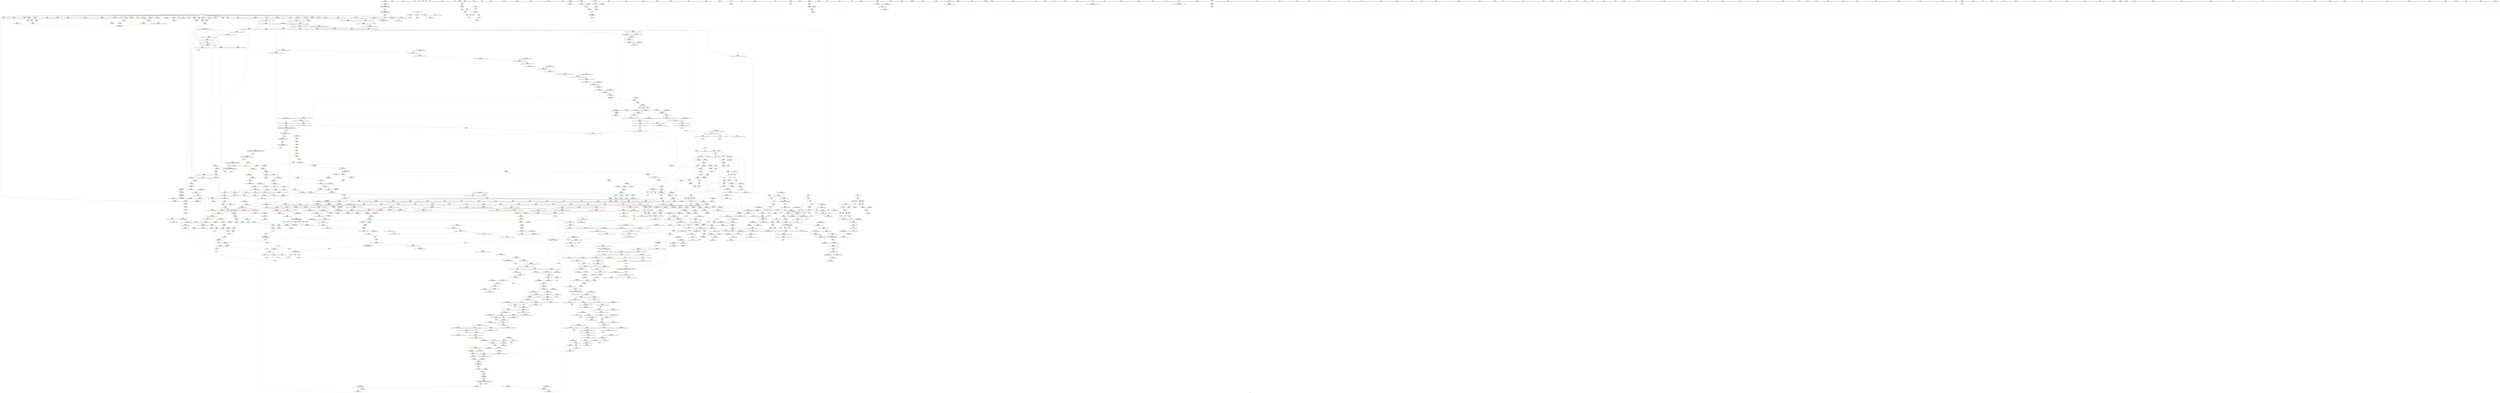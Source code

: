 digraph "SVFG" {
	label="SVFG";

	Node0x55be8ab95e00 [shape=record,color=grey,label="{NodeID: 0\nNullPtr|{|<s40>114}}"];
	Node0x55be8ab95e00 -> Node0x55be8abeb920[style=solid];
	Node0x55be8ab95e00 -> Node0x55be8abeba20[style=solid];
	Node0x55be8ab95e00 -> Node0x55be8abebaf0[style=solid];
	Node0x55be8ab95e00 -> Node0x55be8abebbc0[style=solid];
	Node0x55be8ab95e00 -> Node0x55be8abebc90[style=solid];
	Node0x55be8ab95e00 -> Node0x55be8abebd60[style=solid];
	Node0x55be8ab95e00 -> Node0x55be8abebe30[style=solid];
	Node0x55be8ab95e00 -> Node0x55be8abebf00[style=solid];
	Node0x55be8ab95e00 -> Node0x55be8abebfd0[style=solid];
	Node0x55be8ab95e00 -> Node0x55be8abec0a0[style=solid];
	Node0x55be8ab95e00 -> Node0x55be8abec170[style=solid];
	Node0x55be8ab95e00 -> Node0x55be8abec240[style=solid];
	Node0x55be8ab95e00 -> Node0x55be8abec310[style=solid];
	Node0x55be8ab95e00 -> Node0x55be8abec3e0[style=solid];
	Node0x55be8ab95e00 -> Node0x55be8abec4b0[style=solid];
	Node0x55be8ab95e00 -> Node0x55be8abec580[style=solid];
	Node0x55be8ab95e00 -> Node0x55be8abec650[style=solid];
	Node0x55be8ab95e00 -> Node0x55be8abec720[style=solid];
	Node0x55be8ab95e00 -> Node0x55be8abec7f0[style=solid];
	Node0x55be8ab95e00 -> Node0x55be8abec8c0[style=solid];
	Node0x55be8ab95e00 -> Node0x55be8abec990[style=solid];
	Node0x55be8ab95e00 -> Node0x55be8abeca60[style=solid];
	Node0x55be8ab95e00 -> Node0x55be8abecb30[style=solid];
	Node0x55be8ab95e00 -> Node0x55be8abecc00[style=solid];
	Node0x55be8ab95e00 -> Node0x55be8abeccd0[style=solid];
	Node0x55be8ab95e00 -> Node0x55be8abecda0[style=solid];
	Node0x55be8ab95e00 -> Node0x55be8abece70[style=solid];
	Node0x55be8ab95e00 -> Node0x55be8abecf40[style=solid];
	Node0x55be8ab95e00 -> Node0x55be8abed010[style=solid];
	Node0x55be8ab95e00 -> Node0x55be8abed0e0[style=solid];
	Node0x55be8ab95e00 -> Node0x55be8abed1b0[style=solid];
	Node0x55be8ab95e00 -> Node0x55be8abed280[style=solid];
	Node0x55be8ab95e00 -> Node0x55be8abf3a00[style=solid];
	Node0x55be8ab95e00 -> Node0x55be8abf5ec0[style=solid];
	Node0x55be8ab95e00 -> Node0x55be8abf5f90[style=solid];
	Node0x55be8ab95e00 -> Node0x55be8abf6060[style=solid];
	Node0x55be8ab95e00 -> Node0x55be8ac17e50[style=solid];
	Node0x55be8ab95e00 -> Node0x55be8ac37790[style=solid];
	Node0x55be8ab95e00 -> Node0x55be8ac08350[style=solid];
	Node0x55be8ab95e00 -> Node0x55be8ac08c50[style=solid];
	Node0x55be8ab95e00:s40 -> Node0x55be8ad09f90[style=solid,color=red];
	Node0x55be8abf09b0 [shape=record,color=red,label="{NodeID: 775\n1356\<--1353\n\<--__a.addr\n_ZNSt16allocator_traitsISaIiEE8max_sizeERKS0_\n}"];
	Node0x55be8abf09b0 -> Node0x55be8abe5e70[style=solid];
	Node0x55be8ac09250 [shape=record,color=grey,label="{NodeID: 1550\n827 = cmp(822, 826, )\n}"];
	Node0x55be8abe71f0 [shape=record,color=black,label="{NodeID: 443\n1541\<--1571\n_ZNSt20__uninitialized_copyILb1EE13__uninit_copyISt13move_iteratorIPiES3_EET0_T_S6_S5__ret\<--call\n_ZNSt20__uninitialized_copyILb1EE13__uninit_copyISt13move_iteratorIPiES3_EET0_T_S6_S5_\n|{<s0>124}}"];
	Node0x55be8abe71f0:s0 -> Node0x55be8ad01fc0[style=solid,color=blue];
	Node0x55be8ad10270 [shape=record,color=black,label="{NodeID: 2325\n1654 = PHI(1633, )\n2nd arg _ZSt13__copy_move_aILb1EPiS0_ET1_T0_S2_S1_ }"];
	Node0x55be8ad10270 -> Node0x55be8ac1bf50[style=solid];
	Node0x55be8abdb130 [shape=record,color=green,label="{NodeID: 111\n570\<--571\nthis.addr\<--this.addr_field_insensitive\n_ZNSaIiEC2Ev\n}"];
	Node0x55be8abdb130 -> Node0x55be8ac02740[style=solid];
	Node0x55be8abdb130 -> Node0x55be8abf6130[style=solid];
	Node0x55be8abf6470 [shape=record,color=blue,label="{NodeID: 886\n594\<--589\n.addr\<--\n_ZSt8_DestroyIPiiEvT_S1_RSaIT0_E\n}"];
	Node0x55be8ac90b90 [shape=record,color=yellow,style=double,label="{NodeID: 1661\n33V_1 = ENCHI(MR_33V_0)\npts\{100001 \}\nFun[_ZNSt6vectorIiSaIiEE5clearEv]|{<s0>21|<s1>21}}"];
	Node0x55be8ac90b90:s0 -> Node0x55be8ac03d30[style=dashed,color=red];
	Node0x55be8ac90b90:s1 -> Node0x55be8abf7720[style=dashed,color=red];
	Node0x55be8abfceb0 [shape=record,color=purple,label="{NodeID: 554\n1476\<--1456\ncoerce.dive3\<--agg.tmp\n_ZSt22__uninitialized_copy_aISt13move_iteratorIPiES1_iET0_T_S4_S3_RSaIT1_E\n}"];
	Node0x55be8abfceb0 -> Node0x55be8abf1370[style=solid];
	Node0x55be8abdf6e0 [shape=record,color=green,label="{NodeID: 222\n1373\<--1374\nthis.addr\<--this.addr_field_insensitive\n_ZNK9__gnu_cxx13new_allocatorIiE8max_sizeEv\n}"];
	Node0x55be8abdf6e0 -> Node0x55be8abf0b50[style=solid];
	Node0x55be8abdf6e0 -> Node0x55be8ac1a070[style=solid];
	Node0x55be8ac1b730 [shape=record,color=blue,label="{NodeID: 997\n1591\<--1577\ncoerce.dive1\<--__last.coerce\n_ZSt4copyISt13move_iteratorIPiES1_ET0_T_S4_S3_\n}"];
	Node0x55be8ac1b730 -> Node0x55be8abf3660[style=dashed];
	Node0x55be8ac028e0 [shape=record,color=red,label="{NodeID: 665\n599\<--590\n\<--__first.addr\n_ZSt8_DestroyIPiiEvT_S1_RSaIT0_E\n|{<s0>48}}"];
	Node0x55be8ac028e0:s0 -> Node0x55be8ad0b440[style=solid,color=red];
	Node0x55be8abeda90 [shape=record,color=black,label="{NodeID: 333\n103\<--87\n\<--this1\n_ZNSt6vectorIiSaIiEED2Ev\n|{<s0>9}}"];
	Node0x55be8abeda90:s0 -> Node0x55be8ad07280[style=solid,color=red];
	Node0x55be8ad06c40 [shape=record,color=black,label="{NodeID: 2215\n1644 = PHI(1732, )\n|{<s0>138}}"];
	Node0x55be8ad06c40:s0 -> Node0x55be8ad0a4e0[style=solid,color=red];
	Node0x55be8abd7370 [shape=record,color=green,label="{NodeID: 1\n7\<--1\n__dso_handle\<--dummyObj\nGlob }"];
	Node0x55be8abf0a80 [shape=record,color=red,label="{NodeID: 776\n1367\<--1364\nthis1\<--this.addr\n_ZNKSt12_Vector_baseIiSaIiEE19_M_get_Tp_allocatorEv\n}"];
	Node0x55be8abf0a80 -> Node0x55be8abfcb70[style=solid];
	Node0x55be8ac093d0 [shape=record,color=grey,label="{NodeID: 1551\n1704 = cmp(1703, 326, )\n}"];
	Node0x55be8abe72c0 [shape=record,color=black,label="{NodeID: 444\n1595\<--1579\n\<--__first\n_ZSt4copyISt13move_iteratorIPiES1_ET0_T_S4_S3_\n}"];
	Node0x55be8abe72c0 -> Node0x55be8abfe570[style=solid];
	Node0x55be8ad10380 [shape=record,color=black,label="{NodeID: 2326\n540 = PHI(72, 116, 653, 804, 1087, )\n0th arg __clang_call_terminate }"];
	Node0x55be8abdfcc0 [shape=record,color=green,label="{NodeID: 112\n576\<--577\n_ZN9__gnu_cxx13new_allocatorIiEC2Ev\<--_ZN9__gnu_cxx13new_allocatorIiEC2Ev_field_insensitive\n}"];
	Node0x55be8abf6540 [shape=record,color=blue,label="{NodeID: 887\n607\<--606\nthis.addr\<--this\n_ZNSt12_Vector_baseIiSaIiEE19_M_get_Tp_allocatorEv\n}"];
	Node0x55be8abf6540 -> Node0x55be8ac02a80[style=dashed];
	Node0x55be8abfcf80 [shape=record,color=purple,label="{NodeID: 555\n1478\<--1458\ncoerce.dive4\<--agg.tmp2\n_ZSt22__uninitialized_copy_aISt13move_iteratorIPiES1_iET0_T_S4_S3_RSaIT1_E\n}"];
	Node0x55be8abfcf80 -> Node0x55be8abf1440[style=solid];
	Node0x55be8abdf7b0 [shape=record,color=green,label="{NodeID: 223\n1382\<--1383\nthis.addr\<--this.addr_field_insensitive\n_ZN9__gnu_cxx17__normal_iteratorIPiSt6vectorIiSaIiEEEC2ERKS1_\n}"];
	Node0x55be8abdf7b0 -> Node0x55be8abf0c20[style=solid];
	Node0x55be8abdf7b0 -> Node0x55be8ac1a140[style=solid];
	Node0x55be8ac1b800 [shape=record,color=blue,label="{NodeID: 998\n1583\<--1578\n__result.addr\<--__result\n_ZSt4copyISt13move_iteratorIPiES1_ET0_T_S4_S3_\n}"];
	Node0x55be8ac1b800 -> Node0x55be8abf1b90[style=dashed];
	Node0x55be8ac80990 [shape=record,color=yellow,style=double,label="{NodeID: 1773\n2V_1 = ENCHI(MR_2V_0)\npts\{100000 100001 100002 \}\nFun[__cxx_global_var_init.1]|{<s0>3}}"];
	Node0x55be8ac80990:s0 -> Node0x55be8ac9ca70[style=dashed,color=red];
	Node0x55be8ac029b0 [shape=record,color=red,label="{NodeID: 666\n600\<--592\n\<--__last.addr\n_ZSt8_DestroyIPiiEvT_S1_RSaIT0_E\n|{<s0>48}}"];
	Node0x55be8ac029b0:s0 -> Node0x55be8ad0b580[style=solid,color=red];
	Node0x55be8abedb60 [shape=record,color=black,label="{NodeID: 334\n113\<--87\n\<--this1\n_ZNSt6vectorIiSaIiEED2Ev\n|{<s0>10}}"];
	Node0x55be8abedb60:s0 -> Node0x55be8ad07280[style=solid,color=red];
	Node0x55be8ad06d80 [shape=record,color=black,label="{NodeID: 2216\n1647 = PHI(1725, )\n}"];
	Node0x55be8ad06d80 -> Node0x55be8abe77a0[style=solid];
	Node0x55be8abd6c20 [shape=record,color=green,label="{NodeID: 2\n14\<--1\n_ZSt3cin\<--dummyObj\nGlob }"];
	Node0x55be8abf0b50 [shape=record,color=red,label="{NodeID: 777\n1376\<--1373\nthis1\<--this.addr\n_ZNK9__gnu_cxx13new_allocatorIiE8max_sizeEv\n}"];
	Node0x55be8abe7390 [shape=record,color=black,label="{NodeID: 445\n1603\<--1581\n\<--__last\n_ZSt4copyISt13move_iteratorIPiES1_ET0_T_S4_S3_\n}"];
	Node0x55be8abe7390 -> Node0x55be8abfe710[style=solid];
	Node0x55be8ad10800 [shape=record,color=black,label="{NodeID: 2327\n1363 = PHI(1316, )\n0th arg _ZNKSt12_Vector_baseIiSaIiEE19_M_get_Tp_allocatorEv }"];
	Node0x55be8ad10800 -> Node0x55be8ac19fa0[style=solid];
	Node0x55be8abdfd50 [shape=record,color=green,label="{NodeID: 113\n581\<--582\nthis.addr\<--this.addr_field_insensitive\n_ZN9__gnu_cxx13new_allocatorIiEC2Ev\n}"];
	Node0x55be8abdfd50 -> Node0x55be8ac02810[style=solid];
	Node0x55be8abdfd50 -> Node0x55be8abf6200[style=solid];
	Node0x55be8abf6610 [shape=record,color=blue,label="{NodeID: 888\n616\<--615\nthis.addr\<--this\n_ZNSt12_Vector_baseIiSaIiEED2Ev\n}"];
	Node0x55be8abf6610 -> Node0x55be8ac02b50[style=dashed];
	Node0x55be8abfd050 [shape=record,color=purple,label="{NodeID: 556\n1810\<--1466\noffset_0\<--\n}"];
	Node0x55be8abfd050 -> Node0x55be8ac1ab00[style=solid];
	Node0x55be8abdf880 [shape=record,color=green,label="{NodeID: 224\n1384\<--1385\n__i.addr\<--__i.addr_field_insensitive\n_ZN9__gnu_cxx17__normal_iteratorIPiSt6vectorIiSaIiEEEC2ERKS1_\n}"];
	Node0x55be8abdf880 -> Node0x55be8abf0cf0[style=solid];
	Node0x55be8abdf880 -> Node0x55be8ac1a210[style=solid];
	Node0x55be8ac1b8d0 [shape=record,color=blue, style = dotted,label="{NodeID: 999\n1828\<--1830\noffset_0\<--dummyVal\n_ZSt4copyISt13move_iteratorIPiES1_ET0_T_S4_S3_\n}"];
	Node0x55be8ac1b8d0 -> Node0x55be8abf1c60[style=dashed];
	Node0x55be8ac02a80 [shape=record,color=red,label="{NodeID: 667\n610\<--607\nthis1\<--this.addr\n_ZNSt12_Vector_baseIiSaIiEE19_M_get_Tp_allocatorEv\n}"];
	Node0x55be8ac02a80 -> Node0x55be8abf9840[style=solid];
	Node0x55be8abedc30 [shape=record,color=black,label="{NodeID: 335\n143\<--142\nconv\<--\n_Z4doitii\n}"];
	Node0x55be8abedc30 -> Node0x55be8ac08f50[style=solid];
	Node0x55be8ad06ec0 [shape=record,color=black,label="{NodeID: 2217\n780 = PHI(357, )\n0th arg _ZNSt6vectorIiSaIiEE15_M_erase_at_endEPi }"];
	Node0x55be8ad06ec0 -> Node0x55be8abf7580[style=solid];
	Node0x55be8abd7810 [shape=record,color=green,label="{NodeID: 3\n15\<--1\n_ZSt4cout\<--dummyObj\nGlob }"];
	Node0x55be8abf0c20 [shape=record,color=red,label="{NodeID: 778\n1388\<--1382\nthis1\<--this.addr\n_ZN9__gnu_cxx17__normal_iteratorIPiSt6vectorIiSaIiEEEC2ERKS1_\n}"];
	Node0x55be8abf0c20 -> Node0x55be8abfcc40[style=solid];
	Node0x55be8abe7460 [shape=record,color=black,label="{NodeID: 446\n1594\<--1585\n\<--agg.tmp\n_ZSt4copyISt13move_iteratorIPiES1_ET0_T_S4_S3_\n}"];
	Node0x55be8abe7460 -> Node0x55be8abfe4a0[style=solid];
	Node0x55be8ad10910 [shape=record,color=black,label="{NodeID: 2328\n61 = PHI(8, )\n0th arg _ZNSt6vectorIiSaIiEEC2Ev }"];
	Node0x55be8ad10910 -> Node0x55be8abf3b00[style=solid];
	Node0x55be8abdfe20 [shape=record,color=green,label="{NodeID: 114\n590\<--591\n__first.addr\<--__first.addr_field_insensitive\n_ZSt8_DestroyIPiiEvT_S1_RSaIT0_E\n}"];
	Node0x55be8abdfe20 -> Node0x55be8ac028e0[style=solid];
	Node0x55be8abdfe20 -> Node0x55be8abf62d0[style=solid];
	Node0x55be8abf66e0 [shape=record,color=blue,label="{NodeID: 889\n618\<--646\nexn.slot\<--\n_ZNSt12_Vector_baseIiSaIiEED2Ev\n}"];
	Node0x55be8abf66e0 -> Node0x55be8ac02c20[style=dashed];
	Node0x55be8abfd120 [shape=record,color=purple,label="{NodeID: 557\n1811\<--1467\noffset_0\<--\n}"];
	Node0x55be8abfd120 -> Node0x55be8abf30b0[style=solid];
	Node0x55be8abdf950 [shape=record,color=green,label="{NodeID: 225\n1397\<--1398\n__a.addr\<--__a.addr_field_insensitive\n_ZNSt16allocator_traitsISaIiEE8allocateERS0_m\n}"];
	Node0x55be8abdf950 -> Node0x55be8abf0e90[style=solid];
	Node0x55be8abdf950 -> Node0x55be8ac1a3b0[style=solid];
	Node0x55be8ac1b9a0 [shape=record,color=blue, style = dotted,label="{NodeID: 1000\n1831\<--1833\noffset_0\<--dummyVal\n_ZSt4copyISt13move_iteratorIPiES1_ET0_T_S4_S3_\n}"];
	Node0x55be8ac1b9a0 -> Node0x55be8abf1d30[style=dashed];
	Node0x55be8ac02b50 [shape=record,color=red,label="{NodeID: 668\n623\<--616\nthis1\<--this.addr\n_ZNSt12_Vector_baseIiSaIiEED2Ev\n|{|<s8>49}}"];
	Node0x55be8ac02b50 -> Node0x55be8abf9910[style=solid];
	Node0x55be8ac02b50 -> Node0x55be8abf99e0[style=solid];
	Node0x55be8ac02b50 -> Node0x55be8abf9ab0[style=solid];
	Node0x55be8ac02b50 -> Node0x55be8abf9b80[style=solid];
	Node0x55be8ac02b50 -> Node0x55be8abf9c50[style=solid];
	Node0x55be8ac02b50 -> Node0x55be8abf9d20[style=solid];
	Node0x55be8ac02b50 -> Node0x55be8abf9df0[style=solid];
	Node0x55be8ac02b50 -> Node0x55be8abf9ec0[style=solid];
	Node0x55be8ac02b50:s8 -> Node0x55be8ad0d480[style=solid,color=red];
	Node0x55be8abedd00 [shape=record,color=black,label="{NodeID: 336\n391\<--151\nmain_ret\<--\nmain\n}"];
	Node0x55be8ad07000 [shape=record,color=black,label="{NodeID: 2218\n781 = PHI(361, )\n1st arg _ZNSt6vectorIiSaIiEE15_M_erase_at_endEPi }"];
	Node0x55be8ad07000 -> Node0x55be8abf7650[style=solid];
	Node0x55be8abd78a0 [shape=record,color=green,label="{NodeID: 4\n16\<--1\n.str\<--dummyObj\nGlob }"];
	Node0x55be8abf0cf0 [shape=record,color=red,label="{NodeID: 779\n1390\<--1384\n\<--__i.addr\n_ZN9__gnu_cxx17__normal_iteratorIPiSt6vectorIiSaIiEEEC2ERKS1_\n}"];
	Node0x55be8abf0cf0 -> Node0x55be8abf0dc0[style=solid];
	Node0x55be8abe7530 [shape=record,color=black,label="{NodeID: 447\n1602\<--1587\n\<--agg.tmp3\n_ZSt4copyISt13move_iteratorIPiES1_ET0_T_S4_S3_\n}"];
	Node0x55be8abe7530 -> Node0x55be8abfe640[style=solid];
	Node0x55be8ad10a20 [shape=record,color=black,label="{NodeID: 2329\n367 = PHI(8, )\n0th arg _ZNSt6vectorIiSaIiEE9push_backEOi }"];
	Node0x55be8ad10a20 -> Node0x55be8abf5290[style=solid];
	Node0x55be8abdfef0 [shape=record,color=green,label="{NodeID: 115\n592\<--593\n__last.addr\<--__last.addr_field_insensitive\n_ZSt8_DestroyIPiiEvT_S1_RSaIT0_E\n}"];
	Node0x55be8abdfef0 -> Node0x55be8ac029b0[style=solid];
	Node0x55be8abdfef0 -> Node0x55be8abf63a0[style=solid];
	Node0x55be8abf67b0 [shape=record,color=blue,label="{NodeID: 890\n620\<--648\nehselector.slot\<--\n_ZNSt12_Vector_baseIiSaIiEED2Ev\n}"];
	Node0x55be8abfd1f0 [shape=record,color=purple,label="{NodeID: 558\n1813\<--1472\noffset_0\<--\n}"];
	Node0x55be8abfd1f0 -> Node0x55be8ac1abd0[style=solid];
	Node0x55be8abdfa20 [shape=record,color=green,label="{NodeID: 226\n1399\<--1400\n__n.addr\<--__n.addr_field_insensitive\n_ZNSt16allocator_traitsISaIiEE8allocateERS0_m\n}"];
	Node0x55be8abdfa20 -> Node0x55be8abf0f60[style=solid];
	Node0x55be8abdfa20 -> Node0x55be8ac1a480[style=solid];
	Node0x55be8ac1ba70 [shape=record,color=blue,label="{NodeID: 1001\n1617\<--1614\n__first.addr\<--__first\n_ZSt14__copy_move_a2ILb1EPiS0_ET1_T0_S2_S1_\n}"];
	Node0x55be8ac1ba70 -> Node0x55be8abf1e00[style=dashed];
	Node0x55be8ac02c20 [shape=record,color=red,label="{NodeID: 669\n653\<--618\nexn\<--exn.slot\n_ZNSt12_Vector_baseIiSaIiEED2Ev\n|{<s0>52}}"];
	Node0x55be8ac02c20:s0 -> Node0x55be8ad10380[style=solid,color=red];
	Node0x55be8abeddd0 [shape=record,color=black,label="{NodeID: 337\n159\<--158\nidxprom\<--\n_Z4doitii\n}"];
	Node0x55be8ad07140 [shape=record,color=black,label="{NodeID: 2219\n1733 = PHI(1640, )\n0th arg _ZNKSt13move_iteratorIPiE4baseEv }"];
	Node0x55be8ad07140 -> Node0x55be8ac1c6a0[style=solid];
	Node0x55be8abd7930 [shape=record,color=green,label="{NodeID: 5\n18\<--1\n.str.2\<--dummyObj\nGlob }"];
	Node0x55be8abf0dc0 [shape=record,color=red,label="{NodeID: 780\n1391\<--1390\n\<--\n_ZN9__gnu_cxx17__normal_iteratorIPiSt6vectorIiSaIiEEEC2ERKS1_\n}"];
	Node0x55be8abf0dc0 -> Node0x55be8ac1a2e0[style=solid];
	Node0x55be8abbbef0 [shape=record,color=black,label="{NodeID: 1555\nMR_85V_2 = PHI(MR_85V_3, MR_85V_1, )\npts\{1435 100000 100001 100002 130000 \}\n|{<s0>28|<s1>28|<s2>28|<s3>28|<s4>28}}"];
	Node0x55be8abbbef0:s0 -> Node0x55be8ac8a140[style=dashed,color=red];
	Node0x55be8abbbef0:s1 -> Node0x55be8ac8b040[style=dashed,color=red];
	Node0x55be8abbbef0:s2 -> Node0x55be8ac94760[style=dashed,color=red];
	Node0x55be8abbbef0:s3 -> Node0x55be8ac94840[style=dashed,color=red];
	Node0x55be8abbbef0:s4 -> Node0x55be8ac94a00[style=dashed,color=red];
	Node0x55be8abe7600 [shape=record,color=black,label="{NodeID: 448\n1575\<--1609\n_ZSt4copyISt13move_iteratorIPiES1_ET0_T_S4_S3__ret\<--call6\n_ZSt4copyISt13move_iteratorIPiES1_ET0_T_S4_S3_\n|{<s0>127}}"];
	Node0x55be8abe7600:s0 -> Node0x55be8ad02100[style=solid,color=blue];
	Node0x55be8ad10b30 [shape=record,color=black,label="{NodeID: 2330\n368 = PHI(315, )\n1st arg _ZNSt6vectorIiSaIiEE9push_backEOi }"];
	Node0x55be8ad10b30 -> Node0x55be8abf5360[style=solid];
	Node0x55be8abdffc0 [shape=record,color=green,label="{NodeID: 116\n594\<--595\n.addr\<--.addr_field_insensitive\n_ZSt8_DestroyIPiiEvT_S1_RSaIT0_E\n}"];
	Node0x55be8abdffc0 -> Node0x55be8abf6470[style=solid];
	Node0x55be8abf6880 [shape=record,color=blue,label="{NodeID: 891\n659\<--657\n__first.addr\<--__first\n_ZSt8_DestroyIPiEvT_S1_\n}"];
	Node0x55be8abf6880 -> Node0x55be8ac02f60[style=dashed];
	Node0x55be8abfd2c0 [shape=record,color=purple,label="{NodeID: 559\n1814\<--1473\noffset_0\<--\n}"];
	Node0x55be8abfd2c0 -> Node0x55be8abf3180[style=solid];
	Node0x55be8abdfaf0 [shape=record,color=green,label="{NodeID: 227\n1407\<--1408\n_ZN9__gnu_cxx13new_allocatorIiE8allocateEmPKv\<--_ZN9__gnu_cxx13new_allocatorIiE8allocateEmPKv_field_insensitive\n}"];
	Node0x55be8ac1bb40 [shape=record,color=blue,label="{NodeID: 1002\n1619\<--1615\n__last.addr\<--__last\n_ZSt14__copy_move_a2ILb1EPiS0_ET1_T0_S2_S1_\n}"];
	Node0x55be8ac1bb40 -> Node0x55be8abf1ed0[style=dashed];
	Node0x55be8ac02cf0 [shape=record,color=red,label="{NodeID: 670\n626\<--625\n\<--_M_start\n_ZNSt12_Vector_baseIiSaIiEED2Ev\n|{<s0>49}}"];
	Node0x55be8ac02cf0:s0 -> Node0x55be8ad0d760[style=solid,color=red];
	Node0x55be8abedea0 [shape=record,color=black,label="{NodeID: 338\n162\<--161\nidxprom3\<--\n_Z4doitii\n}"];
	Node0x55be8ad07280 [shape=record,color=black,label="{NodeID: 2220\n615 = PHI(103, 113, )\n0th arg _ZNSt12_Vector_baseIiSaIiEED2Ev }"];
	Node0x55be8ad07280 -> Node0x55be8abf6610[style=solid];
	Node0x55be8abd79c0 [shape=record,color=green,label="{NodeID: 6\n20\<--1\n.str.3\<--dummyObj\nGlob }"];
	Node0x55be8abf0e90 [shape=record,color=red,label="{NodeID: 781\n1403\<--1397\n\<--__a.addr\n_ZNSt16allocator_traitsISaIiEE8allocateERS0_m\n}"];
	Node0x55be8abf0e90 -> Node0x55be8abe6280[style=solid];
	Node0x55be8abbc450 [shape=record,color=black,label="{NodeID: 1556\nMR_83V_3 = PHI(MR_83V_4, MR_83V_2, )\npts\{397 \}\n}"];
	Node0x55be8abbc450 -> Node0x55be8ac01ff0[style=dashed];
	Node0x55be8abbc450 -> Node0x55be8ac020c0[style=dashed];
	Node0x55be8abbc450 -> Node0x55be8ac02190[style=dashed];
	Node0x55be8abbc450 -> Node0x55be8abf56a0[style=dashed];
	Node0x55be8abe76d0 [shape=record,color=black,label="{NodeID: 449\n1613\<--1634\n_ZSt14__copy_move_a2ILb1EPiS0_ET1_T0_S2_S1__ret\<--call3\n_ZSt14__copy_move_a2ILb1EPiS0_ET1_T0_S2_S1_\n|{<s0>132}}"];
	Node0x55be8abe76d0:s0 -> Node0x55be8ad06600[style=solid,color=blue];
	Node0x55be8abe0090 [shape=record,color=green,label="{NodeID: 117\n602\<--603\n_ZSt8_DestroyIPiEvT_S1_\<--_ZSt8_DestroyIPiEvT_S1__field_insensitive\n}"];
	Node0x55be8abf6950 [shape=record,color=blue,label="{NodeID: 892\n661\<--658\n__last.addr\<--__last\n_ZSt8_DestroyIPiEvT_S1_\n}"];
	Node0x55be8abf6950 -> Node0x55be8ac03030[style=dashed];
	Node0x55be8abfd390 [shape=record,color=purple,label="{NodeID: 560\n1495\<--1486\ncoerce.dive\<--retval\n_ZSt32__make_move_if_noexcept_iteratorIiSt13move_iteratorIPiEET0_PT_\n}"];
	Node0x55be8abfd390 -> Node0x55be8abf15e0[style=solid];
	Node0x55be8abdfbf0 [shape=record,color=green,label="{NodeID: 228\n1414\<--1415\nthis.addr\<--this.addr_field_insensitive\n_ZN9__gnu_cxx13new_allocatorIiE8allocateEmPKv\n}"];
	Node0x55be8abdfbf0 -> Node0x55be8abf1030[style=solid];
	Node0x55be8abdfbf0 -> Node0x55be8ac1a550[style=solid];
	Node0x55be8ac1bc10 [shape=record,color=blue,label="{NodeID: 1003\n1621\<--1616\n__result.addr\<--__result\n_ZSt14__copy_move_a2ILb1EPiS0_ET1_T0_S2_S1_\n}"];
	Node0x55be8ac1bc10 -> Node0x55be8abf1fa0[style=dashed];
	Node0x55be8ac80e80 [shape=record,color=yellow,style=double,label="{NodeID: 1778\n35V_1 = ENCHI(MR_35V_0)\npts\{130000 \}\nFun[_ZSt3maxIiERKT_S2_S2_]}"];
	Node0x55be8ac80e80 -> Node0x55be8ac017d0[style=dashed];
	Node0x55be8ac02dc0 [shape=record,color=red,label="{NodeID: 671\n629\<--628\n\<--_M_end_of_storage\n_ZNSt12_Vector_baseIiSaIiEED2Ev\n}"];
	Node0x55be8ac02dc0 -> Node0x55be8abeefb0[style=solid];
	Node0x55be8abedf70 [shape=record,color=black,label="{NodeID: 339\n195\<--194\nconv13\<--\n_Z4doitii\n|{<s0>13}}"];
	Node0x55be8abedf70:s0 -> Node0x55be8ad0e640[style=solid,color=red];
	Node0x55be8ad07490 [shape=record,color=black,label="{NodeID: 2221\n122 = PHI(203, 151, )\n0th arg _Z4doitii }"];
	Node0x55be8ad07490 -> Node0x55be8abf3e40[style=solid];
	Node0x55be8abd7a50 [shape=record,color=green,label="{NodeID: 7\n22\<--1\nstdin\<--dummyObj\nGlob }"];
	Node0x55be8abf0f60 [shape=record,color=red,label="{NodeID: 782\n1405\<--1399\n\<--__n.addr\n_ZNSt16allocator_traitsISaIiEE8allocateERS0_m\n|{<s0>114}}"];
	Node0x55be8abf0f60:s0 -> Node0x55be8ad09e80[style=solid,color=red];
	Node0x55be8abe77a0 [shape=record,color=black,label="{NodeID: 450\n1638\<--1647\n_ZSt12__miter_baseIPiEDTcl12__miter_basecldtfp_4baseEEESt13move_iteratorIT_E_ret\<--call1\n_ZSt12__miter_baseIPiEDTcl12__miter_basecldtfp_4baseEEESt13move_iteratorIT_E\n|{<s0>129|<s1>131}}"];
	Node0x55be8abe77a0:s0 -> Node0x55be8ad06380[style=solid,color=blue];
	Node0x55be8abe77a0:s1 -> Node0x55be8ad064c0[style=solid,color=blue];
	Node0x55be8abe0190 [shape=record,color=green,label="{NodeID: 118\n607\<--608\nthis.addr\<--this.addr_field_insensitive\n_ZNSt12_Vector_baseIiSaIiEE19_M_get_Tp_allocatorEv\n}"];
	Node0x55be8abe0190 -> Node0x55be8ac02a80[style=solid];
	Node0x55be8abe0190 -> Node0x55be8abf6540[style=solid];
	Node0x55be8abf6a20 [shape=record,color=blue,label="{NodeID: 893\n674\<--672\n.addr\<--\n_ZNSt12_Destroy_auxILb1EE9__destroyIPiEEvT_S3_\n}"];
	Node0x55be8abfd460 [shape=record,color=purple,label="{NodeID: 561\n1514\<--1502\ncoerce.dive\<--__first\n_ZSt18uninitialized_copyISt13move_iteratorIPiES1_ET0_T_S4_S3_\n}"];
	Node0x55be8abfd460 -> Node0x55be8ac1ad70[style=solid];
	Node0x55be8abe8220 [shape=record,color=green,label="{NodeID: 229\n1416\<--1417\n__n.addr\<--__n.addr_field_insensitive\n_ZN9__gnu_cxx13new_allocatorIiE8allocateEmPKv\n}"];
	Node0x55be8abe8220 -> Node0x55be8abf1100[style=solid];
	Node0x55be8abe8220 -> Node0x55be8abf11d0[style=solid];
	Node0x55be8abe8220 -> Node0x55be8ac1a620[style=solid];
	Node0x55be8acb00d0 [shape=record,color=yellow,style=double,label="{NodeID: 2111\n2V_2 = CSCHI(MR_2V_1)\npts\{100000 100001 100002 \}\nCS[]|{<s0>142}}"];
	Node0x55be8acb00d0:s0 -> Node0x55be8acb15e0[style=dashed,color=blue];
	Node0x55be8ac1bce0 [shape=record,color=blue,label="{NodeID: 1004\n1642\<--1639\ncoerce.dive\<--__it.coerce\n_ZSt12__miter_baseIPiEDTcl12__miter_basecldtfp_4baseEEESt13move_iteratorIT_E\n|{<s0>137}}"];
	Node0x55be8ac1bce0:s0 -> Node0x55be8ac8d7f0[style=dashed,color=red];
	Node0x55be8ac80f60 [shape=record,color=yellow,style=double,label="{NodeID: 1779\n27V_1 = ENCHI(MR_27V_0)\npts\{139 \}\nFun[_ZSt3maxIiERKT_S2_S2_]}"];
	Node0x55be8ac80f60 -> Node0x55be8ac018a0[style=dashed];
	Node0x55be8ac02e90 [shape=record,color=red,label="{NodeID: 672\n632\<--631\n\<--_M_start4\n_ZNSt12_Vector_baseIiSaIiEED2Ev\n}"];
	Node0x55be8ac02e90 -> Node0x55be8abef080[style=solid];
	Node0x55be8abee040 [shape=record,color=black,label="{NodeID: 340\n121\<--246\n_Z4doitii_ret\<--\n_Z4doitii\n|{<s0>14|<s1>20}}"];
	Node0x55be8abee040:s0 -> Node0x55be8ad01d40[style=solid,color=blue];
	Node0x55be8abee040:s1 -> Node0x55be8ad02450[style=solid,color=blue];
	Node0x55be8ad07610 [shape=record,color=black,label="{NodeID: 2222\n123 = PHI(209, 151, )\n1st arg _Z4doitii }"];
	Node0x55be8ad07610 -> Node0x55be8abf3f10[style=solid];
	Node0x55be8abd7b10 [shape=record,color=green,label="{NodeID: 8\n24\<--1\n\<--dummyObj\nCan only get source location for instruction, argument, global var or function.}"];
	Node0x55be8abf1030 [shape=record,color=red,label="{NodeID: 783\n1423\<--1414\nthis1\<--this.addr\n_ZN9__gnu_cxx13new_allocatorIiE8allocateEmPKv\n|{<s0>115}}"];
	Node0x55be8abf1030:s0 -> Node0x55be8ad0f260[style=solid,color=red];
	Node0x55be8abe7870 [shape=record,color=black,label="{NodeID: 451\n1651\<--1670\n_ZSt13__copy_move_aILb1EPiS0_ET1_T0_S2_S1__ret\<--call\n_ZSt13__copy_move_aILb1EPiS0_ET1_T0_S2_S1_\n|{<s0>136}}"];
	Node0x55be8abe7870:s0 -> Node0x55be8ad06b00[style=solid,color=blue];
	Node0x55be8abe0260 [shape=record,color=green,label="{NodeID: 119\n616\<--617\nthis.addr\<--this.addr_field_insensitive\n_ZNSt12_Vector_baseIiSaIiEED2Ev\n}"];
	Node0x55be8abe0260 -> Node0x55be8ac02b50[style=solid];
	Node0x55be8abe0260 -> Node0x55be8abf6610[style=solid];
	Node0x55be8abf6af0 [shape=record,color=blue,label="{NodeID: 894\n676\<--673\n.addr1\<--\n_ZNSt12_Destroy_auxILb1EE9__destroyIPiEEvT_S3_\n}"];
	Node0x55be8abfd530 [shape=record,color=purple,label="{NodeID: 562\n1516\<--1504\ncoerce.dive1\<--__last\n_ZSt18uninitialized_copyISt13move_iteratorIPiES1_ET0_T_S4_S3_\n}"];
	Node0x55be8abfd530 -> Node0x55be8ac1ae40[style=solid];
	Node0x55be8abe82f0 [shape=record,color=green,label="{NodeID: 230\n1418\<--1419\n.addr\<--.addr_field_insensitive\n_ZN9__gnu_cxx13new_allocatorIiE8allocateEmPKv\n}"];
	Node0x55be8abe82f0 -> Node0x55be8ac1a6f0[style=solid];
	Node0x55be8acb0230 [shape=record,color=yellow,style=double,label="{NodeID: 2112\n2V_2 = CSCHI(MR_2V_1)\npts\{100000 100001 100002 \}\nCS[]|{<s0>3}}"];
	Node0x55be8acb0230:s0 -> Node0x55be8acb00d0[style=dashed,color=blue];
	Node0x55be8ac1bdb0 [shape=record,color=blue,label="{NodeID: 1005\n1655\<--1652\n__first.addr\<--__first\n_ZSt13__copy_move_aILb1EPiS0_ET1_T0_S2_S1_\n}"];
	Node0x55be8ac1bdb0 -> Node0x55be8abf2070[style=dashed];
	Node0x55be8ac81040 [shape=record,color=yellow,style=double,label="{NodeID: 1780\n56V_1 = ENCHI(MR_56V_0)\npts\{316 \}\nFun[_ZNSt6vectorIiSaIiEE17_M_realloc_insertIJiEEEvN9__gnu_cxx17__normal_iteratorIPiS1_EEDpOT_]|{<s0>74}}"];
	Node0x55be8ac81040:s0 -> Node0x55be8ac91fd0[style=dashed,color=red];
	Node0x55be8ac02f60 [shape=record,color=red,label="{NodeID: 673\n665\<--659\n\<--__first.addr\n_ZSt8_DestroyIPiEvT_S1_\n|{<s0>53}}"];
	Node0x55be8ac02f60:s0 -> Node0x55be8ad0ef30[style=solid,color=red];
	Node0x55be8abee110 [shape=record,color=black,label="{NodeID: 341\n254\<--253\n\<--this1\n_ZNKSt6vectorIiSaIiEE4sizeEv\n}"];
	Node0x55be8abee110 -> Node0x55be8abf8db0[style=solid];
	Node0x55be8abee110 -> Node0x55be8abf8e80[style=solid];
	Node0x55be8ad07790 [shape=record,color=black,label="{NodeID: 2223\n1576 = PHI(1568, )\n0th arg _ZSt4copyISt13move_iteratorIPiES1_ET0_T_S4_S3_ }"];
	Node0x55be8ad07790 -> Node0x55be8ac1b660[style=solid];
	Node0x55be8abd7c10 [shape=record,color=green,label="{NodeID: 9\n151\<--1\n\<--dummyObj\nCan only get source location for instruction, argument, global var or function.|{<s0>20|<s1>20}}"];
	Node0x55be8abd7c10:s0 -> Node0x55be8ad07490[style=solid,color=red];
	Node0x55be8abd7c10:s1 -> Node0x55be8ad07610[style=solid,color=red];
	Node0x55be8abf1100 [shape=record,color=red,label="{NodeID: 784\n1424\<--1416\n\<--__n.addr\n_ZN9__gnu_cxx13new_allocatorIiE8allocateEmPKv\n}"];
	Node0x55be8abf1100 -> Node0x55be8ac3aeb0[style=solid];
	Node0x55be8abe7940 [shape=record,color=black,label="{NodeID: 452\n1674\<--1679\n_ZSt12__niter_baseIPiET_S1__ret\<--\n_ZSt12__niter_baseIPiET_S1_\n|{<s0>133|<s1>134|<s2>135}}"];
	Node0x55be8abe7940:s0 -> Node0x55be8ad06740[style=solid,color=blue];
	Node0x55be8abe7940:s1 -> Node0x55be8ad06880[style=solid,color=blue];
	Node0x55be8abe7940:s2 -> Node0x55be8ad069c0[style=solid,color=blue];
	Node0x55be8abe0330 [shape=record,color=green,label="{NodeID: 120\n618\<--619\nexn.slot\<--exn.slot_field_insensitive\n_ZNSt12_Vector_baseIiSaIiEED2Ev\n}"];
	Node0x55be8abe0330 -> Node0x55be8ac02c20[style=solid];
	Node0x55be8abe0330 -> Node0x55be8abf66e0[style=solid];
	Node0x55be8abf6bc0 [shape=record,color=blue,label="{NodeID: 895\n685\<--682\nthis.addr\<--this\n_ZNSt12_Vector_baseIiSaIiEE13_M_deallocateEPim\n}"];
	Node0x55be8abf6bc0 -> Node0x55be8ac03100[style=dashed];
	Node0x55be8abfd600 [shape=record,color=purple,label="{NodeID: 563\n1528\<--1510\ncoerce.dive3\<--agg.tmp\n_ZSt18uninitialized_copyISt13move_iteratorIPiES1_ET0_T_S4_S3_\n}"];
	Node0x55be8abfd600 -> Node0x55be8abf1780[style=solid];
	Node0x55be8abe83c0 [shape=record,color=green,label="{NodeID: 231\n1429\<--1430\n_ZSt17__throw_bad_allocv\<--_ZSt17__throw_bad_allocv_field_insensitive\n}"];
	Node0x55be8acb0390 [shape=record,color=yellow,style=double,label="{NodeID: 2113\n35V_6 = CSCHI(MR_35V_5)\npts\{130000 \}\nCS[]|{|<s3>15}}"];
	Node0x55be8acb0390 -> Node0x55be8ac00d40[style=dashed];
	Node0x55be8acb0390 -> Node0x55be8abf4730[style=dashed];
	Node0x55be8acb0390 -> Node0x55be8ac8c440[style=dashed];
	Node0x55be8acb0390:s3 -> Node0x55be8ac80e80[style=dashed,color=red];
	Node0x55be8ac1be80 [shape=record,color=blue,label="{NodeID: 1006\n1657\<--1653\n__last.addr\<--__last\n_ZSt13__copy_move_aILb1EPiS0_ET1_T0_S2_S1_\n}"];
	Node0x55be8ac1be80 -> Node0x55be8abf2140[style=dashed];
	Node0x55be8ac03030 [shape=record,color=red,label="{NodeID: 674\n666\<--661\n\<--__last.addr\n_ZSt8_DestroyIPiEvT_S1_\n|{<s0>53}}"];
	Node0x55be8ac03030:s0 -> Node0x55be8ad0f040[style=solid,color=red];
	Node0x55be8abee1e0 [shape=record,color=black,label="{NodeID: 342\n258\<--253\n\<--this1\n_ZNKSt6vectorIiSaIiEE4sizeEv\n}"];
	Node0x55be8abee1e0 -> Node0x55be8abf8f50[style=solid];
	Node0x55be8abee1e0 -> Node0x55be8abf9020[style=solid];
	Node0x55be8ad078a0 [shape=record,color=black,label="{NodeID: 2224\n1577 = PHI(1570, )\n1st arg _ZSt4copyISt13move_iteratorIPiES1_ET0_T_S4_S3_ }"];
	Node0x55be8ad078a0 -> Node0x55be8ac1b730[style=solid];
	Node0x55be8abd7d10 [shape=record,color=green,label="{NodeID: 10\n154\<--1\n\<--dummyObj\nCan only get source location for instruction, argument, global var or function.}"];
	Node0x55be8abf11d0 [shape=record,color=red,label="{NodeID: 785\n1432\<--1416\n\<--__n.addr\n_ZN9__gnu_cxx13new_allocatorIiE8allocateEmPKv\n}"];
	Node0x55be8abf11d0 -> Node0x55be8ac39530[style=solid];
	Node0x55be8abe7a10 [shape=record,color=black,label="{NodeID: 453\n1698\<--1696\nsub.ptr.lhs.cast\<--\n_ZNSt11__copy_moveILb1ELb1ESt26random_access_iterator_tagE8__copy_mIiEEPT_PKS3_S6_S4_\n}"];
	Node0x55be8abe7a10 -> Node0x55be8ac3a2b0[style=solid];
	Node0x55be8abe0400 [shape=record,color=green,label="{NodeID: 121\n620\<--621\nehselector.slot\<--ehselector.slot_field_insensitive\n_ZNSt12_Vector_baseIiSaIiEED2Ev\n}"];
	Node0x55be8abe0400 -> Node0x55be8abf67b0[style=solid];
	Node0x55be8abf6c90 [shape=record,color=blue,label="{NodeID: 896\n687\<--683\n__p.addr\<--__p\n_ZNSt12_Vector_baseIiSaIiEE13_M_deallocateEPim\n}"];
	Node0x55be8abf6c90 -> Node0x55be8ac031d0[style=dashed];
	Node0x55be8abf6c90 -> Node0x55be8ac032a0[style=dashed];
	Node0x55be8abfd6d0 [shape=record,color=purple,label="{NodeID: 564\n1530\<--1512\ncoerce.dive4\<--agg.tmp2\n_ZSt18uninitialized_copyISt13move_iteratorIPiES1_ET0_T_S4_S3_\n}"];
	Node0x55be8abfd6d0 -> Node0x55be8abf1850[style=solid];
	Node0x55be8abe84c0 [shape=record,color=green,label="{NodeID: 232\n1434\<--1435\ncall2\<--call2_field_insensitive\n_ZN9__gnu_cxx13new_allocatorIiE8allocateEmPKv\n}"];
	Node0x55be8abe84c0 -> Node0x55be8abe6420[style=solid];
	Node0x55be8acb04f0 [shape=record,color=yellow,style=double,label="{NodeID: 2114\n29V_2 = CSCHI(MR_29V_1)\npts\{1435 \}\nCS[]|{<s0>120}}"];
	Node0x55be8acb04f0:s0 -> Node0x55be8acb2640[style=dashed,color=blue];
	Node0x55be8ac1bf50 [shape=record,color=blue,label="{NodeID: 1007\n1659\<--1654\n__result.addr\<--__result\n_ZSt13__copy_move_aILb1EPiS0_ET1_T0_S2_S1_\n}"];
	Node0x55be8ac1bf50 -> Node0x55be8abf2210[style=dashed];
	Node0x55be8ac03100 [shape=record,color=red,label="{NodeID: 675\n694\<--685\nthis1\<--this.addr\n_ZNSt12_Vector_baseIiSaIiEE13_M_deallocateEPim\n}"];
	Node0x55be8ac03100 -> Node0x55be8abf9f90[style=solid];
	Node0x55be8abee2b0 [shape=record,color=black,label="{NodeID: 343\n262\<--257\nsub.ptr.lhs.cast\<--\n_ZNKSt6vectorIiSaIiEE4sizeEv\n}"];
	Node0x55be8abee2b0 -> Node0x55be8ac38030[style=solid];
	Node0x55be8ad079b0 [shape=record,color=black,label="{NodeID: 2225\n1578 = PHI(1566, )\n2nd arg _ZSt4copyISt13move_iteratorIPiES1_ET0_T_S4_S3_ }"];
	Node0x55be8ad079b0 -> Node0x55be8ac1b800[style=solid];
	Node0x55be8abd7e10 [shape=record,color=green,label="{NodeID: 11\n168\<--1\n\<--dummyObj\nCan only get source location for instruction, argument, global var or function.}"];
	Node0x55be8abf12a0 [shape=record,color=red,label="{NodeID: 786\n1475\<--1452\n\<--__result.addr\n_ZSt22__uninitialized_copy_aISt13move_iteratorIPiES1_iET0_T_S4_S3_RSaIT1_E\n|{<s0>120}}"];
	Node0x55be8abf12a0:s0 -> Node0x55be8ad0ee20[style=solid,color=red];
	Node0x55be8abe7ae0 [shape=record,color=black,label="{NodeID: 454\n1699\<--1697\nsub.ptr.rhs.cast\<--\n_ZNSt11__copy_moveILb1ELb1ESt26random_access_iterator_tagE8__copy_mIiEEPT_PKS3_S6_S4_\n}"];
	Node0x55be8abe7ae0 -> Node0x55be8ac3a2b0[style=solid];
	Node0x55be8abe04d0 [shape=record,color=green,label="{NodeID: 122\n638\<--639\n_ZNSt12_Vector_baseIiSaIiEE13_M_deallocateEPim\<--_ZNSt12_Vector_baseIiSaIiEE13_M_deallocateEPim_field_insensitive\n}"];
	Node0x55be8abf6d60 [shape=record,color=blue,label="{NodeID: 897\n689\<--684\n__n.addr\<--__n\n_ZNSt12_Vector_baseIiSaIiEE13_M_deallocateEPim\n}"];
	Node0x55be8abf6d60 -> Node0x55be8ac03370[style=dashed];
	Node0x55be8abfd7a0 [shape=record,color=purple,label="{NodeID: 565\n1816\<--1521\noffset_0\<--\n}"];
	Node0x55be8abfd7a0 -> Node0x55be8ac1b0b0[style=solid];
	Node0x55be8abe8590 [shape=record,color=green,label="{NodeID: 233\n1436\<--1437\n_Znwm\<--_Znwm_field_insensitive\n}"];
	Node0x55be8acb0650 [shape=record,color=yellow,style=double,label="{NodeID: 2115\n29V_2 = CSCHI(MR_29V_1)\npts\{1435 \}\nCS[]|{<s0>124}}"];
	Node0x55be8acb0650:s0 -> Node0x55be8acb04f0[style=dashed,color=blue];
	Node0x55be8ac1c020 [shape=record,color=blue,label="{NodeID: 1008\n1661\<--1520\n__simple\<--\n_ZSt13__copy_move_aILb1EPiS0_ET1_T0_S2_S1_\n}"];
	Node0x55be8ac031d0 [shape=record,color=red,label="{NodeID: 676\n695\<--687\n\<--__p.addr\n_ZNSt12_Vector_baseIiSaIiEE13_M_deallocateEPim\n}"];
	Node0x55be8ac031d0 -> Node0x55be8ac08350[style=solid];
	Node0x55be8abee380 [shape=record,color=black,label="{NodeID: 344\n263\<--261\nsub.ptr.rhs.cast\<--\n_ZNKSt6vectorIiSaIiEE4sizeEv\n}"];
	Node0x55be8abee380 -> Node0x55be8ac38030[style=solid];
	Node0x55be8ad07ac0 [shape=record,color=black,label="{NodeID: 2226\n1777 = PHI(464, )\n0th arg _ZStorSt13_Ios_OpenmodeS_ }"];
	Node0x55be8ad07ac0 -> Node0x55be8ac1cb80[style=solid];
	Node0x55be8abd7f10 [shape=record,color=green,label="{NodeID: 12\n180\<--1\n\<--dummyObj\nCan only get source location for instruction, argument, global var or function.}"];
	Node0x55be8abf1370 [shape=record,color=red,label="{NodeID: 787\n1477\<--1476\n\<--coerce.dive3\n_ZSt22__uninitialized_copy_aISt13move_iteratorIPiES1_iET0_T_S4_S3_RSaIT1_E\n|{<s0>120}}"];
	Node0x55be8abf1370:s0 -> Node0x55be8ad0ec00[style=solid,color=red];
	Node0x55be8abe7bb0 [shape=record,color=black,label="{NodeID: 455\n1707\<--1706\n\<--\n_ZNSt11__copy_moveILb1ELb1ESt26random_access_iterator_tagE8__copy_mIiEEPT_PKS3_S6_S4_\n}"];
	Node0x55be8abe7bb0 -> Node0x55be8abfe8b0[style=solid];
	Node0x55be8abe05d0 [shape=record,color=green,label="{NodeID: 123\n642\<--643\n_ZNSt12_Vector_baseIiSaIiEE12_Vector_implD2Ev\<--_ZNSt12_Vector_baseIiSaIiEE12_Vector_implD2Ev_field_insensitive\n}"];
	Node0x55be8abf6e30 [shape=record,color=blue,label="{NodeID: 898\n709\<--708\nthis.addr\<--this\n_ZNSt12_Vector_baseIiSaIiEE12_Vector_implD2Ev\n}"];
	Node0x55be8abf6e30 -> Node0x55be8ac03440[style=dashed];
	Node0x55be8abfd870 [shape=record,color=purple,label="{NodeID: 566\n1817\<--1522\noffset_0\<--\n}"];
	Node0x55be8abfd870 -> Node0x55be8abf3250[style=solid];
	Node0x55be8abe8690 [shape=record,color=green,label="{NodeID: 234\n1448\<--1449\n__first\<--__first_field_insensitive\n_ZSt22__uninitialized_copy_aISt13move_iteratorIPiES1_iET0_T_S4_S3_RSaIT1_E\n}"];
	Node0x55be8abe8690 -> Node0x55be8abe65c0[style=solid];
	Node0x55be8abe8690 -> Node0x55be8abfcd10[style=solid];
	Node0x55be8ac1c0f0 [shape=record,color=blue,label="{NodeID: 1009\n1676\<--1675\n__it.addr\<--__it\n_ZSt12__niter_baseIPiET_S1_\n}"];
	Node0x55be8ac1c0f0 -> Node0x55be8abf22e0[style=dashed];
	Node0x55be8ac032a0 [shape=record,color=red,label="{NodeID: 677\n700\<--687\n\<--__p.addr\n_ZNSt12_Vector_baseIiSaIiEE13_M_deallocateEPim\n|{<s0>54}}"];
	Node0x55be8ac032a0:s0 -> Node0x55be8ad0d260[style=solid,color=red];
	Node0x55be8abee450 [shape=record,color=black,label="{NodeID: 345\n248\<--265\n_ZNKSt6vectorIiSaIiEE4sizeEv_ret\<--sub.ptr.div\n_ZNKSt6vectorIiSaIiEE4sizeEv\n|{<s0>12|<s1>95|<s2>97|<s3>98|<s4>100}}"];
	Node0x55be8abee450:s0 -> Node0x55be8ad01a60[style=solid,color=blue];
	Node0x55be8abee450:s1 -> Node0x55be8ad04bc0[style=solid,color=blue];
	Node0x55be8abee450:s2 -> Node0x55be8ad04d00[style=solid,color=blue];
	Node0x55be8abee450:s3 -> Node0x55be8ad04e40[style=solid,color=blue];
	Node0x55be8abee450:s4 -> Node0x55be8ad050c0[style=solid,color=blue];
	Node0x55be8ad07c00 [shape=record,color=black,label="{NodeID: 2227\n1778 = PHI(465, )\n1st arg _ZStorSt13_Ios_OpenmodeS_ }"];
	Node0x55be8ad07c00 -> Node0x55be8ac1cc50[style=solid];
	Node0x55be8abd8010 [shape=record,color=green,label="{NodeID: 13\n193\<--1\n\<--dummyObj\nCan only get source location for instruction, argument, global var or function.}"];
	Node0x55be8abf1440 [shape=record,color=red,label="{NodeID: 788\n1479\<--1478\n\<--coerce.dive4\n_ZSt22__uninitialized_copy_aISt13move_iteratorIPiES1_iET0_T_S4_S3_RSaIT1_E\n|{<s0>120}}"];
	Node0x55be8abf1440:s0 -> Node0x55be8ad0ed10[style=solid,color=red];
	Node0x55be8abe7c80 [shape=record,color=black,label="{NodeID: 456\n1709\<--1708\n\<--\n_ZNSt11__copy_moveILb1ELb1ESt26random_access_iterator_tagE8__copy_mIiEEPT_PKS3_S6_S4_\n}"];
	Node0x55be8abe7c80 -> Node0x55be8abfe980[style=solid];
	Node0x55be8abe06d0 [shape=record,color=green,label="{NodeID: 124\n659\<--660\n__first.addr\<--__first.addr_field_insensitive\n_ZSt8_DestroyIPiEvT_S1_\n}"];
	Node0x55be8abe06d0 -> Node0x55be8ac02f60[style=solid];
	Node0x55be8abe06d0 -> Node0x55be8abf6880[style=solid];
	Node0x55be8abf6f00 [shape=record,color=blue,label="{NodeID: 899\n722\<--719\n__a.addr\<--__a\n_ZNSt16allocator_traitsISaIiEE10deallocateERS0_Pim\n}"];
	Node0x55be8abf6f00 -> Node0x55be8ac03510[style=dashed];
	Node0x55be8ac91870 [shape=record,color=yellow,style=double,label="{NodeID: 1674\n239V_1 = ENCHI(MR_239V_0)\npts\{100000 100001 \}\nFun[_ZNKSt6vectorIiSaIiEE12_M_check_lenEmPKc]|{<s0>95|<s1>95|<s2>97|<s3>97|<s4>98|<s5>98|<s6>100|<s7>100}}"];
	Node0x55be8ac91870:s0 -> Node0x55be8ac90320[style=dashed,color=red];
	Node0x55be8ac91870:s1 -> Node0x55be8ac90430[style=dashed,color=red];
	Node0x55be8ac91870:s2 -> Node0x55be8ac90320[style=dashed,color=red];
	Node0x55be8ac91870:s3 -> Node0x55be8ac90430[style=dashed,color=red];
	Node0x55be8ac91870:s4 -> Node0x55be8ac90320[style=dashed,color=red];
	Node0x55be8ac91870:s5 -> Node0x55be8ac90430[style=dashed,color=red];
	Node0x55be8ac91870:s6 -> Node0x55be8ac90320[style=dashed,color=red];
	Node0x55be8ac91870:s7 -> Node0x55be8ac90430[style=dashed,color=red];
	Node0x55be8abfd940 [shape=record,color=purple,label="{NodeID: 567\n1819\<--1524\noffset_0\<--\n}"];
	Node0x55be8abfd940 -> Node0x55be8ac1b180[style=solid];
	Node0x55be8abe8760 [shape=record,color=green,label="{NodeID: 235\n1450\<--1451\n__last\<--__last_field_insensitive\n_ZSt22__uninitialized_copy_aISt13move_iteratorIPiES1_iET0_T_S4_S3_RSaIT1_E\n}"];
	Node0x55be8abe8760 -> Node0x55be8abe6690[style=solid];
	Node0x55be8abe8760 -> Node0x55be8abfcde0[style=solid];
	Node0x55be8ac1c1c0 [shape=record,color=blue,label="{NodeID: 1010\n1685\<--1682\n__first.addr\<--__first\n_ZNSt11__copy_moveILb1ELb1ESt26random_access_iterator_tagE8__copy_mIiEEPT_PKS3_S6_S4_\n}"];
	Node0x55be8ac1c1c0 -> Node0x55be8abf23b0[style=dashed];
	Node0x55be8ac1c1c0 -> Node0x55be8abf2480[style=dashed];
	Node0x55be8ac03370 [shape=record,color=red,label="{NodeID: 678\n701\<--689\n\<--__n.addr\n_ZNSt12_Vector_baseIiSaIiEE13_M_deallocateEPim\n|{<s0>54}}"];
	Node0x55be8ac03370:s0 -> Node0x55be8ad0d370[style=solid,color=red];
	Node0x55be8abee520 [shape=record,color=black,label="{NodeID: 346\n278\<--277\n\<--this1\n_ZNSt6vectorIiSaIiEEixEm\n}"];
	Node0x55be8abee520 -> Node0x55be8abf90f0[style=solid];
	Node0x55be8abee520 -> Node0x55be8abf91c0[style=solid];
	Node0x55be8ad07d40 [shape=record,color=black,label="{NodeID: 2228\n808 = PHI(375, )\n0th arg _ZNSt6vectorIiSaIiEE12emplace_backIJiEEEvDpOT_ }"];
	Node0x55be8ad07d40 -> Node0x55be8abf77f0[style=solid];
	Node0x55be8abd8110 [shape=record,color=green,label="{NodeID: 14\n266\<--1\n\<--dummyObj\nCan only get source location for instruction, argument, global var or function.}"];
	Node0x55be8abf1510 [shape=record,color=red,label="{NodeID: 789\n1491\<--1488\n\<--__i.addr\n_ZSt32__make_move_if_noexcept_iteratorIiSt13move_iteratorIPiEET0_PT_\n|{<s0>121}}"];
	Node0x55be8abf1510:s0 -> Node0x55be8ad087c0[style=solid,color=red];
	Node0x55be8abe7d50 [shape=record,color=black,label="{NodeID: 457\n1681\<--1718\n_ZNSt11__copy_moveILb1ELb1ESt26random_access_iterator_tagE8__copy_mIiEEPT_PKS3_S6_S4__ret\<--add.ptr\n_ZNSt11__copy_moveILb1ELb1ESt26random_access_iterator_tagE8__copy_mIiEEPT_PKS3_S6_S4_\n|{<s0>139}}"];
	Node0x55be8abe7d50:s0 -> Node0x55be8ad03160[style=solid,color=blue];
	Node0x55be8abe07a0 [shape=record,color=green,label="{NodeID: 125\n661\<--662\n__last.addr\<--__last.addr_field_insensitive\n_ZSt8_DestroyIPiEvT_S1_\n}"];
	Node0x55be8abe07a0 -> Node0x55be8ac03030[style=solid];
	Node0x55be8abe07a0 -> Node0x55be8abf6950[style=solid];
	Node0x55be8abf6fd0 [shape=record,color=blue,label="{NodeID: 900\n724\<--720\n__p.addr\<--__p\n_ZNSt16allocator_traitsISaIiEE10deallocateERS0_Pim\n}"];
	Node0x55be8abf6fd0 -> Node0x55be8ac035e0[style=dashed];
	Node0x55be8abfda10 [shape=record,color=purple,label="{NodeID: 568\n1820\<--1525\noffset_0\<--\n}"];
	Node0x55be8abfda10 -> Node0x55be8abf3320[style=solid];
	Node0x55be8abe8830 [shape=record,color=green,label="{NodeID: 236\n1452\<--1453\n__result.addr\<--__result.addr_field_insensitive\n_ZSt22__uninitialized_copy_aISt13move_iteratorIPiES1_iET0_T_S4_S3_RSaIT1_E\n}"];
	Node0x55be8abe8830 -> Node0x55be8abf12a0[style=solid];
	Node0x55be8abe8830 -> Node0x55be8ac1a960[style=solid];
	Node0x55be8ac1c290 [shape=record,color=blue,label="{NodeID: 1011\n1687\<--1683\n__last.addr\<--__last\n_ZNSt11__copy_moveILb1ELb1ESt26random_access_iterator_tagE8__copy_mIiEEPT_PKS3_S6_S4_\n}"];
	Node0x55be8ac1c290 -> Node0x55be8abf2550[style=dashed];
	Node0x55be8ac03440 [shape=record,color=red,label="{NodeID: 679\n712\<--709\nthis1\<--this.addr\n_ZNSt12_Vector_baseIiSaIiEE12_Vector_implD2Ev\n}"];
	Node0x55be8ac03440 -> Node0x55be8abef220[style=solid];
	Node0x55be8abee5f0 [shape=record,color=black,label="{NodeID: 347\n268\<--283\n_ZNSt6vectorIiSaIiEEixEm_ret\<--add.ptr\n_ZNSt6vectorIiSaIiEEixEm\n|{<s0>13}}"];
	Node0x55be8abee5f0:s0 -> Node0x55be8ad01c00[style=solid,color=blue];
	Node0x55be8ad07e80 [shape=record,color=black,label="{NodeID: 2229\n809 = PHI(377, )\n1st arg _ZNSt6vectorIiSaIiEE12emplace_backIJiEEEvDpOT_ }"];
	Node0x55be8ad07e80 -> Node0x55be8abf78c0[style=solid];
	Node0x55be8abd8210 [shape=record,color=green,label="{NodeID: 15\n326\<--1\n\<--dummyObj\nCan only get source location for instruction, argument, global var or function.}"];
	Node0x55be8abf15e0 [shape=record,color=red,label="{NodeID: 790\n1496\<--1495\n\<--coerce.dive\n_ZSt32__make_move_if_noexcept_iteratorIiSt13move_iteratorIPiEET0_PT_\n}"];
	Node0x55be8abf15e0 -> Node0x55be8abe69d0[style=solid];
	Node0x55be8abe7e20 [shape=record,color=black,label="{NodeID: 458\n1725\<--1730\n_ZSt12__miter_baseIPiET_S1__ret\<--\n_ZSt12__miter_baseIPiET_S1_\n|{<s0>138}}"];
	Node0x55be8abe7e20:s0 -> Node0x55be8ad06d80[style=solid,color=blue];
	Node0x55be8abe0870 [shape=record,color=green,label="{NodeID: 126\n668\<--669\n_ZNSt12_Destroy_auxILb1EE9__destroyIPiEEvT_S3_\<--_ZNSt12_Destroy_auxILb1EE9__destroyIPiEEvT_S3__field_insensitive\n}"];
	Node0x55be8abf70a0 [shape=record,color=blue,label="{NodeID: 901\n726\<--721\n__n.addr\<--__n\n_ZNSt16allocator_traitsISaIiEE10deallocateERS0_Pim\n}"];
	Node0x55be8abf70a0 -> Node0x55be8ac036b0[style=dashed];
	Node0x55be8abfdae0 [shape=record,color=purple,label="{NodeID: 569\n1555\<--1545\ncoerce.dive\<--__first\n_ZNSt20__uninitialized_copyILb1EE13__uninit_copyISt13move_iteratorIPiES3_EET0_T_S6_S5_\n}"];
	Node0x55be8abfdae0 -> Node0x55be8ac1b250[style=solid];
	Node0x55be8abe8900 [shape=record,color=green,label="{NodeID: 237\n1454\<--1455\n.addr\<--.addr_field_insensitive\n_ZSt22__uninitialized_copy_aISt13move_iteratorIPiES1_iET0_T_S4_S3_RSaIT1_E\n}"];
	Node0x55be8abe8900 -> Node0x55be8ac1aa30[style=solid];
	Node0x55be8ac1c360 [shape=record,color=blue,label="{NodeID: 1012\n1689\<--1684\n__result.addr\<--__result\n_ZNSt11__copy_moveILb1ELb1ESt26random_access_iterator_tagE8__copy_mIiEEPT_PKS3_S6_S4_\n}"];
	Node0x55be8ac1c360 -> Node0x55be8abf2620[style=dashed];
	Node0x55be8ac1c360 -> Node0x55be8abf26f0[style=dashed];
	Node0x55be8ac81690 [shape=record,color=yellow,style=double,label="{NodeID: 1787\n223V_1 = ENCHI(MR_223V_0)\npts\{921 \}\nFun[_ZNSt6vectorIiSaIiEE17_M_realloc_insertIJiEEEvN9__gnu_cxx17__normal_iteratorIPiS1_EEDpOT_]}"];
	Node0x55be8ac81690 -> Node0x55be8ac18190[style=dashed];
	Node0x55be8ac03510 [shape=record,color=red,label="{NodeID: 680\n731\<--722\n\<--__a.addr\n_ZNSt16allocator_traitsISaIiEE10deallocateERS0_Pim\n}"];
	Node0x55be8ac03510 -> Node0x55be8abef2f0[style=solid];
	Node0x55be8abee6c0 [shape=record,color=black,label="{NodeID: 348\n285\<--308\n_ZSt3maxIiERKT_S2_S2__ret\<--\n_ZSt3maxIiERKT_S2_S2_\n|{<s0>15}}"];
	Node0x55be8abee6c0:s0 -> Node0x55be8ad01e80[style=solid,color=blue];
	Node0x55be8ad07fc0 [shape=record,color=black,label="{NodeID: 2230\n1380 = PHI(1094, 1207, )\n0th arg _ZN9__gnu_cxx17__normal_iteratorIPiSt6vectorIiSaIiEEEC2ERKS1_ }"];
	Node0x55be8ad07fc0 -> Node0x55be8ac1a140[style=solid];
	Node0x55be8abd8310 [shape=record,color=green,label="{NodeID: 16\n330\<--1\n\<--dummyObj\nCan only get source location for instruction, argument, global var or function.|{<s0>69}}"];
	Node0x55be8abd8310:s0 -> Node0x55be8ad0a700[style=solid,color=red];
	Node0x55be8abf16b0 [shape=record,color=red,label="{NodeID: 791\n1527\<--1506\n\<--__result.addr\n_ZSt18uninitialized_copyISt13move_iteratorIPiES1_ET0_T_S4_S3_\n|{<s0>124}}"];
	Node0x55be8abf16b0:s0 -> Node0x55be8ad0c880[style=solid,color=red];
	Node0x55be8ac82940 [shape=record,color=black,label="{NodeID: 1566\nMR_29V_3 = PHI(MR_29V_4, MR_29V_2, )\npts\{1435 \}\n|{<s0>23}}"];
	Node0x55be8ac82940:s0 -> Node0x55be8acb0fd0[style=dashed,color=blue];
	Node0x55be8abe7ef0 [shape=record,color=black,label="{NodeID: 459\n1732\<--1739\n_ZNKSt13move_iteratorIPiE4baseEv_ret\<--\n_ZNKSt13move_iteratorIPiE4baseEv\n|{<s0>137}}"];
	Node0x55be8abe7ef0:s0 -> Node0x55be8ad06c40[style=solid,color=blue];
	Node0x55be8abe0970 [shape=record,color=green,label="{NodeID: 127\n674\<--675\n.addr\<--.addr_field_insensitive\n_ZNSt12_Destroy_auxILb1EE9__destroyIPiEEvT_S3_\n}"];
	Node0x55be8abe0970 -> Node0x55be8abf6a20[style=solid];
	Node0x55be8abf7170 [shape=record,color=blue,label="{NodeID: 902\n743\<--740\nthis.addr\<--this\n_ZN9__gnu_cxx13new_allocatorIiE10deallocateEPim\n}"];
	Node0x55be8abf7170 -> Node0x55be8ac03780[style=dashed];
	Node0x55be8abfdbb0 [shape=record,color=purple,label="{NodeID: 570\n1557\<--1547\ncoerce.dive1\<--__last\n_ZNSt20__uninitialized_copyILb1EE13__uninit_copyISt13move_iteratorIPiES3_EET0_T_S6_S5_\n}"];
	Node0x55be8abfdbb0 -> Node0x55be8ac1b320[style=solid];
	Node0x55be8abe89d0 [shape=record,color=green,label="{NodeID: 238\n1456\<--1457\nagg.tmp\<--agg.tmp_field_insensitive\n_ZSt22__uninitialized_copy_aISt13move_iteratorIPiES1_iET0_T_S4_S3_RSaIT1_E\n}"];
	Node0x55be8abe89d0 -> Node0x55be8abe6760[style=solid];
	Node0x55be8abe89d0 -> Node0x55be8abfceb0[style=solid];
	Node0x55be8ac1c430 [shape=record,color=blue,label="{NodeID: 1013\n1691\<--1701\n_Num\<--sub.ptr.div\n_ZNSt11__copy_moveILb1ELb1ESt26random_access_iterator_tagE8__copy_mIiEEPT_PKS3_S6_S4_\n}"];
	Node0x55be8ac1c430 -> Node0x55be8abf27c0[style=dashed];
	Node0x55be8ac1c430 -> Node0x55be8abf2890[style=dashed];
	Node0x55be8ac1c430 -> Node0x55be8abf2960[style=dashed];
	Node0x55be8ac81770 [shape=record,color=yellow,style=double,label="{NodeID: 1788\n225V_1 = ENCHI(MR_225V_0)\npts\{923 \}\nFun[_ZNSt6vectorIiSaIiEE17_M_realloc_insertIJiEEEvN9__gnu_cxx17__normal_iteratorIPiS1_EEDpOT_]}"];
	Node0x55be8ac81770 -> Node0x55be8ac18260[style=dashed];
	Node0x55be8ac035e0 [shape=record,color=red,label="{NodeID: 681\n733\<--724\n\<--__p.addr\n_ZNSt16allocator_traitsISaIiEE10deallocateERS0_Pim\n|{<s0>56}}"];
	Node0x55be8ac035e0:s0 -> Node0x55be8ad0c380[style=solid,color=red];
	Node0x55be8abee790 [shape=record,color=black,label="{NodeID: 349\n331\<--329\nconv\<--and\n_Z6doCasev\n}"];
	Node0x55be8abee790 -> Node0x55be8abf5020[style=solid];
	Node0x55be8ad081d0 [shape=record,color=black,label="{NodeID: 2231\n1381 = PHI(1102, 1215, )\n1st arg _ZN9__gnu_cxx17__normal_iteratorIPiSt6vectorIiSaIiEEEC2ERKS1_ }"];
	Node0x55be8ad081d0 -> Node0x55be8ac1a210[style=solid];
	Node0x55be8abd8410 [shape=record,color=green,label="{NodeID: 17\n338\<--1\n\<--dummyObj\nCan only get source location for instruction, argument, global var or function.}"];
	Node0x55be8abf1780 [shape=record,color=red,label="{NodeID: 792\n1529\<--1528\n\<--coerce.dive3\n_ZSt18uninitialized_copyISt13move_iteratorIPiES1_ET0_T_S4_S3_\n|{<s0>124}}"];
	Node0x55be8abf1780:s0 -> Node0x55be8ad0c600[style=solid,color=red];
	Node0x55be8ac82e40 [shape=record,color=black,label="{NodeID: 1567\nMR_31V_2 = PHI(MR_31V_3, MR_31V_1, )\npts\{100000 \}\n|{<s0>23}}"];
	Node0x55be8ac82e40:s0 -> Node0x55be8acb0fd0[style=dashed,color=blue];
	Node0x55be8abe7fc0 [shape=record,color=black,label="{NodeID: 460\n1776\<--1787\n_ZStorSt13_Ios_OpenmodeS__ret\<--or\n_ZStorSt13_Ios_OpenmodeS_\n|{<s0>34}}"];
	Node0x55be8abe7fc0:s0 -> Node0x55be8ad02e20[style=solid,color=blue];
	Node0x55be8abe0a40 [shape=record,color=green,label="{NodeID: 128\n676\<--677\n.addr1\<--.addr1_field_insensitive\n_ZNSt12_Destroy_auxILb1EE9__destroyIPiEEvT_S3_\n}"];
	Node0x55be8abe0a40 -> Node0x55be8abf6af0[style=solid];
	Node0x55be8abf7240 [shape=record,color=blue,label="{NodeID: 903\n745\<--741\n__p.addr\<--__p\n_ZN9__gnu_cxx13new_allocatorIiE10deallocateEPim\n}"];
	Node0x55be8abf7240 -> Node0x55be8ac03850[style=dashed];
	Node0x55be8abfdc80 [shape=record,color=purple,label="{NodeID: 571\n1567\<--1551\ncoerce.dive3\<--agg.tmp\n_ZNSt20__uninitialized_copyILb1EE13__uninit_copyISt13move_iteratorIPiES3_EET0_T_S6_S5_\n}"];
	Node0x55be8abfdc80 -> Node0x55be8abf19f0[style=solid];
	Node0x55be8abe8aa0 [shape=record,color=green,label="{NodeID: 239\n1458\<--1459\nagg.tmp2\<--agg.tmp2_field_insensitive\n_ZSt22__uninitialized_copy_aISt13move_iteratorIPiES1_iET0_T_S4_S3_RSaIT1_E\n}"];
	Node0x55be8abe8aa0 -> Node0x55be8abe6830[style=solid];
	Node0x55be8abe8aa0 -> Node0x55be8abfcf80[style=solid];
	Node0x55be8acb0d10 [shape=record,color=yellow,style=double,label="{NodeID: 2121\n35V_2 = CSCHI(MR_35V_1)\npts\{130000 \}\nCS[]|{<s0>28}}"];
	Node0x55be8acb0d10:s0 -> Node0x55be8abbbef0[style=dashed,color=blue];
	Node0x55be8ac1c500 [shape=record,color=blue, style = dotted,label="{NodeID: 1014\n1834\<--1836\noffset_0\<--dummyVal\n_ZNSt11__copy_moveILb1ELb1ESt26random_access_iterator_tagE8__copy_mIiEEPT_PKS3_S6_S4_\n}"];
	Node0x55be8ac1c500 -> Node0x55be8ac88d40[style=dashed];
	Node0x55be8ac81850 [shape=record,color=yellow,style=double,label="{NodeID: 1789\n29V_1 = ENCHI(MR_29V_0)\npts\{1435 \}\nFun[_ZNSt6vectorIiSaIiEE17_M_realloc_insertIJiEEEvN9__gnu_cxx17__normal_iteratorIPiS1_EEDpOT_]|{<s0>74}}"];
	Node0x55be8ac81850:s0 -> Node0x55be8ac92380[style=dashed,color=red];
	Node0x55be8ac036b0 [shape=record,color=red,label="{NodeID: 682\n734\<--726\n\<--__n.addr\n_ZNSt16allocator_traitsISaIiEE10deallocateERS0_Pim\n|{<s0>56}}"];
	Node0x55be8ac036b0:s0 -> Node0x55be8ad0c4c0[style=solid,color=red];
	Node0x55be8abee860 [shape=record,color=black,label="{NodeID: 350\n312\<--347\n_Z6doCasev_ret\<--call1\n_Z6doCasev\n|{<s0>28}}"];
	Node0x55be8abee860:s0 -> Node0x55be8ad02ab0[style=solid,color=blue];
	Node0x55be8ad08350 [shape=record,color=black,label="{NodeID: 2232\n1110 = PHI(885, )\n0th arg _ZN9__gnu_cxx13new_allocatorIiE9constructIiJiEEEvPT_DpOT0_ }"];
	Node0x55be8ad08350 -> Node0x55be8ac18810[style=solid];
	Node0x55be8abd8510 [shape=record,color=green,label="{NodeID: 18\n342\<--1\n\<--dummyObj\nCan only get source location for instruction, argument, global var or function.}"];
	Node0x55be8abf1850 [shape=record,color=red,label="{NodeID: 793\n1531\<--1530\n\<--coerce.dive4\n_ZSt18uninitialized_copyISt13move_iteratorIPiES1_ET0_T_S4_S3_\n|{<s0>124}}"];
	Node0x55be8abf1850:s0 -> Node0x55be8ad0c740[style=solid,color=red];
	Node0x55be8ac83340 [shape=record,color=black,label="{NodeID: 1568\nMR_33V_3 = PHI(MR_33V_4, MR_33V_2, )\npts\{100001 \}\n|{<s0>23}}"];
	Node0x55be8ac83340:s0 -> Node0x55be8acb0fd0[style=dashed,color=blue];
	Node0x55be8abe8090 [shape=record,color=purple,label="{NodeID: 461\n34\<--4\n\<--_ZStL8__ioinit\n__cxx_global_var_init\n}"];
	Node0x55be8abe0b10 [shape=record,color=green,label="{NodeID: 129\n685\<--686\nthis.addr\<--this.addr_field_insensitive\n_ZNSt12_Vector_baseIiSaIiEE13_M_deallocateEPim\n}"];
	Node0x55be8abe0b10 -> Node0x55be8ac03100[style=solid];
	Node0x55be8abe0b10 -> Node0x55be8abf6bc0[style=solid];
	Node0x55be8abf7310 [shape=record,color=blue,label="{NodeID: 904\n747\<--742\n.addr\<--\n_ZN9__gnu_cxx13new_allocatorIiE10deallocateEPim\n}"];
	Node0x55be8abfdd50 [shape=record,color=purple,label="{NodeID: 572\n1569\<--1553\ncoerce.dive4\<--agg.tmp2\n_ZNSt20__uninitialized_copyILb1EE13__uninit_copyISt13move_iteratorIPiES3_EET0_T_S6_S5_\n}"];
	Node0x55be8abfdd50 -> Node0x55be8abf1ac0[style=solid];
	Node0x55be8abe8b70 [shape=record,color=green,label="{NodeID: 240\n1470\<--1471\nllvm.memcpy.p0i8.p0i8.i64\<--llvm.memcpy.p0i8.p0i8.i64_field_insensitive\n}"];
	Node0x55be8acb0e70 [shape=record,color=yellow,style=double,label="{NodeID: 2122\n33V_2 = CSCHI(MR_33V_1)\npts\{100001 \}\nCS[]|{<s0>17}}"];
	Node0x55be8acb0e70:s0 -> Node0x55be8ac8ab40[style=dashed,color=blue];
	Node0x55be8ac1c5d0 [shape=record,color=blue,label="{NodeID: 1015\n1727\<--1726\n__it.addr\<--__it\n_ZSt12__miter_baseIPiET_S1_\n}"];
	Node0x55be8ac1c5d0 -> Node0x55be8abf2a30[style=dashed];
	Node0x55be8ac81930 [shape=record,color=yellow,style=double,label="{NodeID: 1790\n31V_1 = ENCHI(MR_31V_0)\npts\{100000 \}\nFun[_ZNSt6vectorIiSaIiEE17_M_realloc_insertIJiEEEvN9__gnu_cxx17__normal_iteratorIPiS1_EEDpOT_]|{|<s5>69|<s6>70}}"];
	Node0x55be8ac81930 -> Node0x55be8ac05b40[style=dashed];
	Node0x55be8ac81930 -> Node0x55be8ac05e80[style=dashed];
	Node0x55be8ac81930 -> Node0x55be8ac06020[style=dashed];
	Node0x55be8ac81930 -> Node0x55be8ac061c0[style=dashed];
	Node0x55be8ac81930 -> Node0x55be8ac184d0[style=dashed];
	Node0x55be8ac81930:s5 -> Node0x55be8ac91870[style=dashed,color=red];
	Node0x55be8ac81930:s6 -> Node0x55be8ac95700[style=dashed,color=red];
	Node0x55be8ac03780 [shape=record,color=red,label="{NodeID: 683\n752\<--743\nthis1\<--this.addr\n_ZN9__gnu_cxx13new_allocatorIiE10deallocateEPim\n}"];
	Node0x55be8abee930 [shape=record,color=black,label="{NodeID: 351\n358\<--357\n\<--this1\n_ZNSt6vectorIiSaIiEE5clearEv\n}"];
	Node0x55be8abee930 -> Node0x55be8abf9290[style=solid];
	Node0x55be8abee930 -> Node0x55be8abf9360[style=solid];
	Node0x55be8ad08460 [shape=record,color=black,label="{NodeID: 2233\n1111 = PHI(886, )\n1st arg _ZN9__gnu_cxx13new_allocatorIiE9constructIiJiEEEvPT_DpOT0_ }"];
	Node0x55be8ad08460 -> Node0x55be8ac188e0[style=solid];
	Node0x55be8abd8610 [shape=record,color=green,label="{NodeID: 19\n343\<--1\n\<--dummyObj\nCan only get source location for instruction, argument, global var or function.}"];
	Node0x55be8abf1920 [shape=record,color=red,label="{NodeID: 794\n1566\<--1549\n\<--__result.addr\n_ZNSt20__uninitialized_copyILb1EE13__uninit_copyISt13move_iteratorIPiES3_EET0_T_S6_S5_\n|{<s0>127}}"];
	Node0x55be8abf1920:s0 -> Node0x55be8ad079b0[style=solid,color=red];
	Node0x55be8ac83840 [shape=record,color=black,label="{NodeID: 1569\nMR_61V_2 = PHI(MR_61V_3, MR_61V_1, )\npts\{100002 \}\n|{<s0>23}}"];
	Node0x55be8ac83840:s0 -> Node0x55be8acb0fd0[style=dashed,color=blue];
	Node0x55be8abe8160 [shape=record,color=purple,label="{NodeID: 462\n160\<--11\narrayidx\<--memo\n_Z4doitii\n}"];
	Node0x55be8abe0be0 [shape=record,color=green,label="{NodeID: 130\n687\<--688\n__p.addr\<--__p.addr_field_insensitive\n_ZNSt12_Vector_baseIiSaIiEE13_M_deallocateEPim\n}"];
	Node0x55be8abe0be0 -> Node0x55be8ac031d0[style=solid];
	Node0x55be8abe0be0 -> Node0x55be8ac032a0[style=solid];
	Node0x55be8abe0be0 -> Node0x55be8abf6c90[style=solid];
	Node0x55be8abf73e0 [shape=record,color=blue,label="{NodeID: 905\n763\<--762\nthis.addr\<--this\n_ZNSaIiED2Ev\n}"];
	Node0x55be8abf73e0 -> Node0x55be8ac03920[style=dashed];
	Node0x55be8abfde20 [shape=record,color=purple,label="{NodeID: 573\n1822\<--1560\noffset_0\<--\n}"];
	Node0x55be8abfde20 -> Node0x55be8ac1b4c0[style=solid];
	Node0x55be8abe8c70 [shape=record,color=green,label="{NodeID: 241\n1481\<--1482\n_ZSt18uninitialized_copyISt13move_iteratorIPiES1_ET0_T_S4_S3_\<--_ZSt18uninitialized_copyISt13move_iteratorIPiES1_ET0_T_S4_S3__field_insensitive\n}"];
	Node0x55be8acb0fd0 [shape=record,color=yellow,style=double,label="{NodeID: 2123\n75V_2 = CSCHI(MR_75V_1)\npts\{1435 100000 100001 100002 \}\nCS[]|{<s0>18|<s1>18|<s2>18|<s3>18}}"];
	Node0x55be8acb0fd0:s0 -> Node0x55be8ac8a140[style=dashed,color=blue];
	Node0x55be8acb0fd0:s1 -> Node0x55be8ac8a640[style=dashed,color=blue];
	Node0x55be8acb0fd0:s2 -> Node0x55be8ac8ab40[style=dashed,color=blue];
	Node0x55be8acb0fd0:s3 -> Node0x55be8ac8b040[style=dashed,color=blue];
	Node0x55be8ac1c6a0 [shape=record,color=blue,label="{NodeID: 1016\n1734\<--1733\nthis.addr\<--this\n_ZNKSt13move_iteratorIPiE4baseEv\n}"];
	Node0x55be8ac1c6a0 -> Node0x55be8abf2b00[style=dashed];
	Node0x55be8ac81a10 [shape=record,color=yellow,style=double,label="{NodeID: 1791\n33V_1 = ENCHI(MR_33V_0)\npts\{100001 \}\nFun[_ZNSt6vectorIiSaIiEE17_M_realloc_insertIJiEEEvN9__gnu_cxx17__normal_iteratorIPiS1_EEDpOT_]|{|<s3>69|<s4>70}}"];
	Node0x55be8ac81a10 -> Node0x55be8ac05db0[style=dashed];
	Node0x55be8ac81a10 -> Node0x55be8ac05f50[style=dashed];
	Node0x55be8ac81a10 -> Node0x55be8ac185a0[style=dashed];
	Node0x55be8ac81a10:s3 -> Node0x55be8ac91870[style=dashed,color=red];
	Node0x55be8ac81a10:s4 -> Node0x55be8ac95700[style=dashed,color=red];
	Node0x55be8ac03850 [shape=record,color=red,label="{NodeID: 684\n753\<--745\n\<--__p.addr\n_ZN9__gnu_cxx13new_allocatorIiE10deallocateEPim\n}"];
	Node0x55be8ac03850 -> Node0x55be8abef3c0[style=solid];
	Node0x55be8abeea00 [shape=record,color=black,label="{NodeID: 352\n477\<--439\n\<--ss\n_Z7readOneIiET_v\n}"];
	Node0x55be8ad08570 [shape=record,color=black,label="{NodeID: 2234\n1112 = PHI(888, )\n2nd arg _ZN9__gnu_cxx13new_allocatorIiE9constructIiJiEEEvPT_DpOT0_ }"];
	Node0x55be8ad08570 -> Node0x55be8ac189b0[style=solid];
	Node0x55be8abd8710 [shape=record,color=green,label="{NodeID: 20\n344\<--1\n\<--dummyObj\nCan only get source location for instruction, argument, global var or function.}"];
	Node0x55be8abf19f0 [shape=record,color=red,label="{NodeID: 795\n1568\<--1567\n\<--coerce.dive3\n_ZNSt20__uninitialized_copyILb1EE13__uninit_copyISt13move_iteratorIPiES3_EET0_T_S6_S5_\n|{<s0>127}}"];
	Node0x55be8abf19f0:s0 -> Node0x55be8ad07790[style=solid,color=red];
	Node0x55be8ac83d40 [shape=record,color=black,label="{NodeID: 1570\nMR_196V_2 = PHI(MR_196V_3, MR_196V_1, )\npts\{8150000 \}\n}"];
	Node0x55be8abf8460 [shape=record,color=purple,label="{NodeID: 463\n163\<--11\narrayidx4\<--memo\n_Z4doitii\n}"];
	Node0x55be8abf8460 -> Node0x55be8abf4180[style=solid];
	Node0x55be8abe0cb0 [shape=record,color=green,label="{NodeID: 131\n689\<--690\n__n.addr\<--__n.addr_field_insensitive\n_ZNSt12_Vector_baseIiSaIiEE13_M_deallocateEPim\n}"];
	Node0x55be8abe0cb0 -> Node0x55be8ac03370[style=solid];
	Node0x55be8abe0cb0 -> Node0x55be8abf6d60[style=solid];
	Node0x55be8abf74b0 [shape=record,color=blue,label="{NodeID: 906\n774\<--773\nthis.addr\<--this\n_ZN9__gnu_cxx13new_allocatorIiED2Ev\n}"];
	Node0x55be8abf74b0 -> Node0x55be8ac039f0[style=dashed];
	Node0x55be8abfdef0 [shape=record,color=purple,label="{NodeID: 574\n1823\<--1561\noffset_0\<--\n}"];
	Node0x55be8abfdef0 -> Node0x55be8abf33f0[style=solid];
	Node0x55be8abe8d70 [shape=record,color=green,label="{NodeID: 242\n1486\<--1487\nretval\<--retval_field_insensitive\n_ZSt32__make_move_if_noexcept_iteratorIiSt13move_iteratorIPiEET0_PT_\n|{|<s1>121}}"];
	Node0x55be8abe8d70 -> Node0x55be8abfd390[style=solid];
	Node0x55be8abe8d70:s1 -> Node0x55be8ad08680[style=solid,color=red];
	Node0x55be8ac1c770 [shape=record,color=blue,label="{NodeID: 1017\n1744\<--1742\nthis.addr\<--this\n_ZNSt13move_iteratorIPiEC2ES0_\n}"];
	Node0x55be8ac1c770 -> Node0x55be8abf2ca0[style=dashed];
	Node0x55be8ac03920 [shape=record,color=red,label="{NodeID: 685\n766\<--763\nthis1\<--this.addr\n_ZNSaIiED2Ev\n}"];
	Node0x55be8ac03920 -> Node0x55be8abef490[style=solid];
	Node0x55be8abeead0 [shape=record,color=black,label="{NodeID: 353\n451\<--449\ncall\<--arraydecay\n_Z7readOneIiET_v\n}"];
	Node0x55be8abeead0 -> Node0x55be8abf5770[style=solid];
	Node0x55be8ad08680 [shape=record,color=black,label="{NodeID: 2235\n1742 = PHI(1486, )\n0th arg _ZNSt13move_iteratorIPiEC2ES0_ }"];
	Node0x55be8ad08680 -> Node0x55be8ac1c770[style=solid];
	Node0x55be8abd8810 [shape=record,color=green,label="{NodeID: 21\n452\<--1\n\<--dummyObj\nCan only get source location for instruction, argument, global var or function.}"];
	Node0x55be8abf1ac0 [shape=record,color=red,label="{NodeID: 796\n1570\<--1569\n\<--coerce.dive4\n_ZNSt20__uninitialized_copyILb1EE13__uninit_copyISt13move_iteratorIPiES3_EET0_T_S6_S5_\n|{<s0>127}}"];
	Node0x55be8abf1ac0:s0 -> Node0x55be8ad078a0[style=solid,color=red];
	Node0x55be8ac84240 [shape=record,color=black,label="{NodeID: 1571\nMR_47V_3 = PHI(MR_47V_4, MR_47V_2, )\npts\{289 \}\n}"];
	Node0x55be8ac84240 -> Node0x55be8ac013c0[style=dashed];
	Node0x55be8abf8530 [shape=record,color=purple,label="{NodeID: 464\n409\<--16\n\<--.str\nmain\n}"];
	Node0x55be8abe0d80 [shape=record,color=green,label="{NodeID: 132\n703\<--704\n_ZNSt16allocator_traitsISaIiEE10deallocateERS0_Pim\<--_ZNSt16allocator_traitsISaIiEE10deallocateERS0_Pim_field_insensitive\n}"];
	Node0x55be8abf7580 [shape=record,color=blue,label="{NodeID: 907\n782\<--780\nthis.addr\<--this\n_ZNSt6vectorIiSaIiEE15_M_erase_at_endEPi\n}"];
	Node0x55be8abf7580 -> Node0x55be8ac03ac0[style=dashed];
	Node0x55be8ac91fd0 [shape=record,color=yellow,style=double,label="{NodeID: 1682\n56V_1 = ENCHI(MR_56V_0)\npts\{316 \}\nFun[_ZNSt16allocator_traitsISaIiEE9constructIiJiEEEvRS0_PT_DpOT0_]|{<s0>68}}"];
	Node0x55be8ac91fd0:s0 -> Node0x55be8ac8f4e0[style=dashed,color=red];
	Node0x55be8abfdfc0 [shape=record,color=purple,label="{NodeID: 575\n1825\<--1563\noffset_0\<--\n}"];
	Node0x55be8abfdfc0 -> Node0x55be8ac1b590[style=solid];
	Node0x55be8abe8e40 [shape=record,color=green,label="{NodeID: 243\n1488\<--1489\n__i.addr\<--__i.addr_field_insensitive\n_ZSt32__make_move_if_noexcept_iteratorIiSt13move_iteratorIPiEET0_PT_\n}"];
	Node0x55be8abe8e40 -> Node0x55be8abf1510[style=solid];
	Node0x55be8abe8e40 -> Node0x55be8ac1aca0[style=solid];
	Node0x55be8acb1320 [shape=record,color=yellow,style=double,label="{NodeID: 2125\n2V_2 = CSCHI(MR_2V_1)\npts\{100000 100001 100002 \}\nCS[]|{<s0>5}}"];
	Node0x55be8acb1320:s0 -> Node0x55be8acb0230[style=dashed,color=blue];
	Node0x55be8ac1c840 [shape=record,color=blue,label="{NodeID: 1018\n1746\<--1743\n__i.addr\<--__i\n_ZNSt13move_iteratorIPiEC2ES0_\n}"];
	Node0x55be8ac1c840 -> Node0x55be8abf2d70[style=dashed];
	Node0x55be8ac039f0 [shape=record,color=red,label="{NodeID: 686\n777\<--774\nthis1\<--this.addr\n_ZN9__gnu_cxx13new_allocatorIiED2Ev\n}"];
	Node0x55be8abeeba0 [shape=record,color=black,label="{NodeID: 354\n432\<--481\n_Z7readOneIiET_v_ret\<--\n_Z7readOneIiET_v\n|{<s0>24}}"];
	Node0x55be8abeeba0:s0 -> Node0x55be8ad02700[style=solid,color=blue];
	Node0x55be8ad087c0 [shape=record,color=black,label="{NodeID: 2236\n1743 = PHI(1491, )\n1st arg _ZNSt13move_iteratorIPiEC2ES0_ }"];
	Node0x55be8ad087c0 -> Node0x55be8ac1c840[style=solid];
	Node0x55be8abd8910 [shape=record,color=green,label="{NodeID: 22\n464\<--1\n\<--dummyObj\nCan only get source location for instruction, argument, global var or function.|{<s0>34}}"];
	Node0x55be8abd8910:s0 -> Node0x55be8ad07ac0[style=solid,color=red];
	Node0x55be8abf1b90 [shape=record,color=red,label="{NodeID: 797\n1608\<--1583\n\<--__result.addr\n_ZSt4copyISt13move_iteratorIPiES1_ET0_T_S4_S3_\n|{<s0>132}}"];
	Node0x55be8abf1b90:s0 -> Node0x55be8ad093c0[style=solid,color=red];
	Node0x55be8abf8600 [shape=record,color=purple,label="{NodeID: 465\n417\<--18\n\<--.str.2\nmain\n}"];
	Node0x55be8abe0e80 [shape=record,color=green,label="{NodeID: 133\n709\<--710\nthis.addr\<--this.addr_field_insensitive\n_ZNSt12_Vector_baseIiSaIiEE12_Vector_implD2Ev\n}"];
	Node0x55be8abe0e80 -> Node0x55be8ac03440[style=solid];
	Node0x55be8abe0e80 -> Node0x55be8abf6e30[style=solid];
	Node0x55be8abf7650 [shape=record,color=blue,label="{NodeID: 908\n784\<--781\n__pos.addr\<--__pos\n_ZNSt6vectorIiSaIiEE15_M_erase_at_endEPi\n}"];
	Node0x55be8abf7650 -> Node0x55be8ac03b90[style=dashed];
	Node0x55be8abf7650 -> Node0x55be8ac03c60[style=dashed];
	Node0x55be8abfe090 [shape=record,color=purple,label="{NodeID: 576\n1826\<--1564\noffset_0\<--\n}"];
	Node0x55be8abfe090 -> Node0x55be8abf34c0[style=solid];
	Node0x55be8abe8f10 [shape=record,color=green,label="{NodeID: 244\n1493\<--1494\n_ZNSt13move_iteratorIPiEC2ES0_\<--_ZNSt13move_iteratorIPiEC2ES0__field_insensitive\n}"];
	Node0x55be8acb1480 [shape=record,color=yellow,style=double,label="{NodeID: 2126\n29V_2 = CSCHI(MR_29V_1)\npts\{1435 \}\nCS[]|{<s0>136}}"];
	Node0x55be8acb1480:s0 -> Node0x55be8acb2a60[style=dashed,color=blue];
	Node0x55be8ac1c910 [shape=record,color=blue,label="{NodeID: 1019\n1751\<--1752\n_M_current\<--\n_ZNSt13move_iteratorIPiEC2ES0_\n|{<s0>121}}"];
	Node0x55be8ac1c910:s0 -> Node0x55be8acb27a0[style=dashed,color=blue];
	Node0x55be8ac03ac0 [shape=record,color=red,label="{NodeID: 687\n788\<--782\nthis1\<--this.addr\n_ZNSt6vectorIiSaIiEE15_M_erase_at_endEPi\n}"];
	Node0x55be8ac03ac0 -> Node0x55be8abef560[style=solid];
	Node0x55be8ac03ac0 -> Node0x55be8abef630[style=solid];
	Node0x55be8ac03ac0 -> Node0x55be8abef700[style=solid];
	Node0x55be8abeec70 [shape=record,color=black,label="{NodeID: 355\n557\<--556\n\<--this1\n_ZNSt12_Vector_baseIiSaIiEE12_Vector_implC2Ev\n|{<s0>46}}"];
	Node0x55be8abeec70:s0 -> Node0x55be8ad0a1b0[style=solid,color=red];
	Node0x55be8ad08900 [shape=record,color=black,label="{NodeID: 2237\n525 = PHI(66, )\n0th arg _ZNSt12_Vector_baseIiSaIiEEC2Ev }"];
	Node0x55be8ad08900 -> Node0x55be8abf5d20[style=solid];
	Node0x55be8abd8a10 [shape=record,color=green,label="{NodeID: 23\n465\<--1\n\<--dummyObj\nCan only get source location for instruction, argument, global var or function.|{<s0>34}}"];
	Node0x55be8abd8a10:s0 -> Node0x55be8ad07c00[style=solid,color=red];
	Node0x55be8abf1c60 [shape=record,color=red,label="{NodeID: 798\n1598\<--1597\n\<--coerce.dive2\n_ZSt4copyISt13move_iteratorIPiES1_ET0_T_S4_S3_\n|{<s0>129}}"];
	Node0x55be8abf1c60:s0 -> Node0x55be8ad0f8f0[style=solid,color=red];
	Node0x55be8abf86d0 [shape=record,color=purple,label="{NodeID: 466\n929\<--20\n\<--.str.3\n_ZNSt6vectorIiSaIiEE17_M_realloc_insertIJiEEEvN9__gnu_cxx17__normal_iteratorIPiS1_EEDpOT_\n|{<s0>69}}"];
	Node0x55be8abf86d0:s0 -> Node0x55be8ad0a840[style=solid,color=red];
	Node0x55be8abe0f50 [shape=record,color=green,label="{NodeID: 134\n715\<--716\n_ZNSaIiED2Ev\<--_ZNSaIiED2Ev_field_insensitive\n}"];
	Node0x55be8abf7720 [shape=record,color=blue,label="{NodeID: 909\n800\<--797\n_M_finish3\<--\n_ZNSt6vectorIiSaIiEE15_M_erase_at_endEPi\n|{<s0>21}}"];
	Node0x55be8abf7720:s0 -> Node0x55be8acb0e70[style=dashed,color=blue];
	Node0x55be8abfe160 [shape=record,color=purple,label="{NodeID: 577\n1589\<--1579\ncoerce.dive\<--__first\n_ZSt4copyISt13move_iteratorIPiES1_ET0_T_S4_S3_\n}"];
	Node0x55be8abfe160 -> Node0x55be8ac1b660[style=solid];
	Node0x55be8abe9010 [shape=record,color=green,label="{NodeID: 245\n1502\<--1503\n__first\<--__first_field_insensitive\n_ZSt18uninitialized_copyISt13move_iteratorIPiES1_ET0_T_S4_S3_\n}"];
	Node0x55be8abe9010 -> Node0x55be8abe6aa0[style=solid];
	Node0x55be8abe9010 -> Node0x55be8abfd460[style=solid];
	Node0x55be8acb15e0 [shape=record,color=yellow,style=double,label="{NodeID: 2127\n2V_2 = CSCHI(MR_2V_1)\npts\{100000 100001 100002 \}\nCS[]}"];
	Node0x55be8ac1c9e0 [shape=record,color=blue,label="{NodeID: 1020\n1758\<--1756\nthis.addr\<--this\n_ZN9__gnu_cxx13new_allocatorIiE7destroyIiEEvPT_\n}"];
	Node0x55be8ac1c9e0 -> Node0x55be8abf2e40[style=dashed];
	Node0x55be8ac9b390 [shape=record,color=yellow,style=double,label="{NodeID: 1795\n2V_1 = ENCHI(MR_2V_0)\npts\{100000 100001 100002 \}\nFun[_GLOBAL__sub_I_nase_2_0.cpp]|{<s0>142}}"];
	Node0x55be8ac9b390:s0 -> Node0x55be8ac80990[style=dashed,color=red];
	Node0x55be8ac03b90 [shape=record,color=red,label="{NodeID: 688\n789\<--784\n\<--__pos.addr\n_ZNSt6vectorIiSaIiEE15_M_erase_at_endEPi\n|{<s0>60}}"];
	Node0x55be8ac03b90:s0 -> Node0x55be8ad09770[style=solid,color=red];
	Node0x55be8abeed40 [shape=record,color=black,label="{NodeID: 356\n574\<--573\n\<--this1\n_ZNSaIiEC2Ev\n|{<s0>47}}"];
	Node0x55be8abeed40:s0 -> Node0x55be8ad0e3c0[style=solid,color=red];
	Node0x55be8ad08a40 [shape=record,color=black,label="{NodeID: 2238\n606 = PHI(96, 794, 970, 986, 1022, 1042, )\n0th arg _ZNSt12_Vector_baseIiSaIiEE19_M_get_Tp_allocatorEv }"];
	Node0x55be8ad08a40 -> Node0x55be8abf6540[style=solid];
	Node0x55be8abd8b10 [shape=record,color=green,label="{NodeID: 24\n1378\<--1\n\<--dummyObj\nCan only get source location for instruction, argument, global var or function.}"];
	Node0x55be8abf1d30 [shape=record,color=red,label="{NodeID: 799\n1606\<--1605\n\<--coerce.dive4\n_ZSt4copyISt13move_iteratorIPiES1_ET0_T_S4_S3_\n|{<s0>131}}"];
	Node0x55be8abf1d30:s0 -> Node0x55be8ad0f8f0[style=solid,color=red];
	Node0x55be8abf87a0 [shape=record,color=purple,label="{NodeID: 467\n1807\<--23\nllvm.global_ctors_0\<--llvm.global_ctors\nGlob }"];
	Node0x55be8abf87a0 -> Node0x55be8abf3800[style=solid];
	Node0x55be8abe1050 [shape=record,color=green,label="{NodeID: 135\n722\<--723\n__a.addr\<--__a.addr_field_insensitive\n_ZNSt16allocator_traitsISaIiEE10deallocateERS0_Pim\n}"];
	Node0x55be8abe1050 -> Node0x55be8ac03510[style=solid];
	Node0x55be8abe1050 -> Node0x55be8abf6f00[style=solid];
	Node0x55be8aca9770 [shape=record,color=yellow,style=double,label="{NodeID: 2017\nRETMU(2V_2)\npts\{100000 100001 100002 \}\nFun[_GLOBAL__sub_I_nase_2_0.cpp]}"];
	Node0x55be8abf77f0 [shape=record,color=blue,label="{NodeID: 910\n810\<--808\nthis.addr\<--this\n_ZNSt6vectorIiSaIiEE12emplace_backIJiEEEvDpOT_\n}"];
	Node0x55be8abf77f0 -> Node0x55be8ac03e00[style=dashed];
	Node0x55be8abfe230 [shape=record,color=purple,label="{NodeID: 578\n1591\<--1581\ncoerce.dive1\<--__last\n_ZSt4copyISt13move_iteratorIPiES1_ET0_T_S4_S3_\n}"];
	Node0x55be8abfe230 -> Node0x55be8ac1b730[style=solid];
	Node0x55be8abe90e0 [shape=record,color=green,label="{NodeID: 246\n1504\<--1505\n__last\<--__last_field_insensitive\n_ZSt18uninitialized_copyISt13move_iteratorIPiES1_ET0_T_S4_S3_\n}"];
	Node0x55be8abe90e0 -> Node0x55be8abe6b70[style=solid];
	Node0x55be8abe90e0 -> Node0x55be8abfd530[style=solid];
	Node0x55be8ac1cab0 [shape=record,color=blue,label="{NodeID: 1021\n1760\<--1757\n__p.addr\<--__p\n_ZN9__gnu_cxx13new_allocatorIiE7destroyIiEEvPT_\n}"];
	Node0x55be8ac03c60 [shape=record,color=red,label="{NodeID: 689\n797\<--784\n\<--__pos.addr\n_ZNSt6vectorIiSaIiEE15_M_erase_at_endEPi\n}"];
	Node0x55be8ac03c60 -> Node0x55be8abf7720[style=solid];
	Node0x55be8abeee10 [shape=record,color=black,label="{NodeID: 357\n612\<--611\n\<--_M_impl\n_ZNSt12_Vector_baseIiSaIiEE19_M_get_Tp_allocatorEv\n}"];
	Node0x55be8abeee10 -> Node0x55be8abeeee0[style=solid];
	Node0x55be8ad08f90 [shape=record,color=black,label="{NodeID: 2239\n249 = PHI(8, 1148, 1148, 1148, 1148, )\n0th arg _ZNKSt6vectorIiSaIiEE4sizeEv }"];
	Node0x55be8ad08f90 -> Node0x55be8abf4a70[style=solid];
	Node0x55be8abd8c10 [shape=record,color=green,label="{NodeID: 25\n1469\<--1\n\<--dummyObj\nCan only get source location for instruction, argument, global var or function.}"];
	Node0x55be8abf1e00 [shape=record,color=red,label="{NodeID: 800\n1626\<--1617\n\<--__first.addr\n_ZSt14__copy_move_a2ILb1EPiS0_ET1_T0_S2_S1_\n|{<s0>133}}"];
	Node0x55be8abf1e00:s0 -> Node0x55be8ad0cbd0[style=solid,color=red];
	Node0x55be8abf8870 [shape=record,color=purple,label="{NodeID: 468\n1808\<--23\nllvm.global_ctors_1\<--llvm.global_ctors\nGlob }"];
	Node0x55be8abf8870 -> Node0x55be8abf3900[style=solid];
	Node0x55be8abe1120 [shape=record,color=green,label="{NodeID: 136\n724\<--725\n__p.addr\<--__p.addr_field_insensitive\n_ZNSt16allocator_traitsISaIiEE10deallocateERS0_Pim\n}"];
	Node0x55be8abe1120 -> Node0x55be8ac035e0[style=solid];
	Node0x55be8abe1120 -> Node0x55be8abf6fd0[style=solid];
	Node0x55be8abf78c0 [shape=record,color=blue,label="{NodeID: 911\n812\<--809\n__args.addr\<--__args\n_ZNSt6vectorIiSaIiEE12emplace_backIJiEEEvDpOT_\n}"];
	Node0x55be8abf78c0 -> Node0x55be8ac03ed0[style=dashed];
	Node0x55be8abf78c0 -> Node0x55be8ac03fa0[style=dashed];
	Node0x55be8ac92380 [shape=record,color=yellow,style=double,label="{NodeID: 1686\n29V_1 = ENCHI(MR_29V_0)\npts\{1435 \}\nFun[_ZNSt16allocator_traitsISaIiEE9constructIiJiEEEvRS0_PT_DpOT0_]|{<s0>68}}"];
	Node0x55be8ac92380:s0 -> Node0x55be8ac18a80[style=dashed,color=red];
	Node0x55be8abfe300 [shape=record,color=purple,label="{NodeID: 579\n1597\<--1585\ncoerce.dive2\<--agg.tmp\n_ZSt4copyISt13move_iteratorIPiES1_ET0_T_S4_S3_\n}"];
	Node0x55be8abfe300 -> Node0x55be8abf1c60[style=solid];
	Node0x55be8abe91b0 [shape=record,color=green,label="{NodeID: 247\n1506\<--1507\n__result.addr\<--__result.addr_field_insensitive\n_ZSt18uninitialized_copyISt13move_iteratorIPiES1_ET0_T_S4_S3_\n}"];
	Node0x55be8abe91b0 -> Node0x55be8abf16b0[style=solid];
	Node0x55be8abe91b0 -> Node0x55be8ac1af10[style=solid];
	Node0x55be8ac1cb80 [shape=record,color=blue,label="{NodeID: 1022\n1779\<--1777\n__a.addr\<--__a\n_ZStorSt13_Ios_OpenmodeS_\n}"];
	Node0x55be8ac1cb80 -> Node0x55be8abf2f10[style=dashed];
	Node0x55be8ac03d30 [shape=record,color=red,label="{NodeID: 690\n793\<--792\n\<--_M_finish\n_ZNSt6vectorIiSaIiEE15_M_erase_at_endEPi\n|{<s0>60}}"];
	Node0x55be8ac03d30:s0 -> Node0x55be8ad09970[style=solid,color=red];
	Node0x55be8abeeee0 [shape=record,color=black,label="{NodeID: 358\n605\<--612\n_ZNSt12_Vector_baseIiSaIiEE19_M_get_Tp_allocatorEv_ret\<--\n_ZNSt12_Vector_baseIiSaIiEE19_M_get_Tp_allocatorEv\n|{<s0>7|<s1>59|<s2>76|<s3>79|<s4>84|<s5>88}}"];
	Node0x55be8abeeee0:s0 -> Node0x55be8acf2ac0[style=solid,color=blue];
	Node0x55be8abeeee0:s1 -> Node0x55be8ad02240[style=solid,color=blue];
	Node0x55be8abeeee0:s2 -> Node0x55be8ad03f80[style=solid,color=blue];
	Node0x55be8abeeee0:s3 -> Node0x55be8ad04340[style=solid,color=blue];
	Node0x55be8abeeee0:s4 -> Node0x55be8ad04690[style=solid,color=blue];
	Node0x55be8abeeee0:s5 -> Node0x55be8ad04800[style=solid,color=blue];
	Node0x55be8ad091a0 [shape=record,color=black,label="{NodeID: 2240\n1614 = PHI(1599, )\n0th arg _ZSt14__copy_move_a2ILb1EPiS0_ET1_T0_S2_S1_ }"];
	Node0x55be8ad091a0 -> Node0x55be8ac1ba70[style=solid];
	Node0x55be8abd8d10 [shape=record,color=green,label="{NodeID: 26\n1520\<--1\n\<--dummyObj\nCan only get source location for instruction, argument, global var or function.}"];
	Node0x55be8abf1ed0 [shape=record,color=red,label="{NodeID: 801\n1630\<--1619\n\<--__last.addr\n_ZSt14__copy_move_a2ILb1EPiS0_ET1_T0_S2_S1_\n|{<s0>134}}"];
	Node0x55be8abf1ed0:s0 -> Node0x55be8ad0cbd0[style=solid,color=red];
	Node0x55be8abf8970 [shape=record,color=purple,label="{NodeID: 469\n1809\<--23\nllvm.global_ctors_2\<--llvm.global_ctors\nGlob }"];
	Node0x55be8abf8970 -> Node0x55be8abf3a00[style=solid];
	Node0x55be8abe11f0 [shape=record,color=green,label="{NodeID: 137\n726\<--727\n__n.addr\<--__n.addr_field_insensitive\n_ZNSt16allocator_traitsISaIiEE10deallocateERS0_Pim\n}"];
	Node0x55be8abe11f0 -> Node0x55be8ac036b0[style=solid];
	Node0x55be8abe11f0 -> Node0x55be8abf70a0[style=solid];
	Node0x55be8abf7990 [shape=record,color=blue,label="{NodeID: 912\n845\<--847\n_M_finish7\<--incdec.ptr\n_ZNSt6vectorIiSaIiEE12emplace_backIJiEEEvDpOT_\n}"];
	Node0x55be8abf7990 -> Node0x55be8ac83340[style=dashed];
	Node0x55be8ac92460 [shape=record,color=yellow,style=double,label="{NodeID: 1687\n7V_1 = ENCHI(MR_7V_0)\npts\{81 \}\nFun[_ZNSt6vectorIiSaIiEED2Ev]}"];
	Node0x55be8ac92460 -> Node0x55be8abf3bd0[style=dashed];
	Node0x55be8abfe3d0 [shape=record,color=purple,label="{NodeID: 580\n1605\<--1587\ncoerce.dive4\<--agg.tmp3\n_ZSt4copyISt13move_iteratorIPiES1_ET0_T_S4_S3_\n}"];
	Node0x55be8abfe3d0 -> Node0x55be8abf1d30[style=solid];
	Node0x55be8abe9280 [shape=record,color=green,label="{NodeID: 248\n1508\<--1509\n__assignable\<--__assignable_field_insensitive\n_ZSt18uninitialized_copyISt13move_iteratorIPiES1_ET0_T_S4_S3_\n}"];
	Node0x55be8abe9280 -> Node0x55be8ac1afe0[style=solid];
	Node0x55be8ac1cc50 [shape=record,color=blue,label="{NodeID: 1023\n1781\<--1778\n__b.addr\<--__b\n_ZStorSt13_Ios_OpenmodeS_\n}"];
	Node0x55be8ac1cc50 -> Node0x55be8abf2fe0[style=dashed];
	Node0x55be8ac03e00 [shape=record,color=red,label="{NodeID: 691\n818\<--810\nthis1\<--this.addr\n_ZNSt6vectorIiSaIiEE12emplace_backIJiEEEvDpOT_\n|{|<s5>64|<s6>66}}"];
	Node0x55be8ac03e00 -> Node0x55be8abef7d0[style=solid];
	Node0x55be8ac03e00 -> Node0x55be8abef8a0[style=solid];
	Node0x55be8ac03e00 -> Node0x55be8abef970[style=solid];
	Node0x55be8ac03e00 -> Node0x55be8abefa40[style=solid];
	Node0x55be8ac03e00 -> Node0x55be8abefb10[style=solid];
	Node0x55be8ac03e00:s5 -> Node0x55be8acf29f0[style=solid,color=red];
	Node0x55be8ac03e00:s6 -> Node0x55be8ad0b110[style=solid,color=red];
	Node0x55be8abeefb0 [shape=record,color=black,label="{NodeID: 359\n633\<--629\nsub.ptr.lhs.cast\<--\n_ZNSt12_Vector_baseIiSaIiEED2Ev\n}"];
	Node0x55be8abeefb0 -> Node0x55be8ac39e30[style=solid];
	Node0x55be8ad092b0 [shape=record,color=black,label="{NodeID: 2241\n1615 = PHI(1607, )\n1st arg _ZSt14__copy_move_a2ILb1EPiS0_ET1_T0_S2_S1_ }"];
	Node0x55be8ad092b0 -> Node0x55be8ac1bb40[style=solid];
	Node0x55be8abd8e10 [shape=record,color=green,label="{NodeID: 27\n4\<--6\n_ZStL8__ioinit\<--_ZStL8__ioinit_field_insensitive\nGlob }"];
	Node0x55be8abd8e10 -> Node0x55be8abe8090[style=solid];
	Node0x55be8aca2850 [shape=record,color=yellow,style=double,label="{NodeID: 1909\nRETMU(7V_2)\npts\{81 \}\nFun[_ZNSt6vectorIiSaIiEED2Ev]}"];
	Node0x55be8abf1fa0 [shape=record,color=red,label="{NodeID: 802\n1632\<--1621\n\<--__result.addr\n_ZSt14__copy_move_a2ILb1EPiS0_ET1_T0_S2_S1_\n|{<s0>135}}"];
	Node0x55be8abf1fa0:s0 -> Node0x55be8ad0cbd0[style=solid,color=red];
	Node0x55be8abf8a70 [shape=record,color=purple,label="{NodeID: 470\n89\<--88\n_M_impl\<--\n_ZNSt6vectorIiSaIiEED2Ev\n}"];
	Node0x55be8abe12c0 [shape=record,color=green,label="{NodeID: 138\n736\<--737\n_ZN9__gnu_cxx13new_allocatorIiE10deallocateEPim\<--_ZN9__gnu_cxx13new_allocatorIiE10deallocateEPim_field_insensitive\n}"];
	Node0x55be8abf7a60 [shape=record,color=blue,label="{NodeID: 913\n853\<--850\ncoerce.dive\<--call8\n_ZNSt6vectorIiSaIiEE12emplace_backIJiEEEvDpOT_\n}"];
	Node0x55be8abf7a60 -> Node0x55be8ac043b0[style=dashed];
	Node0x55be8abf7a60 -> Node0x55be8ac83d40[style=dashed];
	Node0x55be8ac92570 [shape=record,color=yellow,style=double,label="{NodeID: 1688\n9V_1 = ENCHI(MR_9V_0)\npts\{83 \}\nFun[_ZNSt6vectorIiSaIiEED2Ev]}"];
	Node0x55be8ac92570 -> Node0x55be8abf3ca0[style=dashed];
	Node0x55be8abfe4a0 [shape=record,color=purple,label="{NodeID: 581\n1828\<--1594\noffset_0\<--\n}"];
	Node0x55be8abfe4a0 -> Node0x55be8ac1b8d0[style=solid];
	Node0x55be8abe9350 [shape=record,color=green,label="{NodeID: 249\n1510\<--1511\nagg.tmp\<--agg.tmp_field_insensitive\n_ZSt18uninitialized_copyISt13move_iteratorIPiES1_ET0_T_S4_S3_\n}"];
	Node0x55be8abe9350 -> Node0x55be8abe6c40[style=solid];
	Node0x55be8abe9350 -> Node0x55be8abfd600[style=solid];
	Node0x55be8ac9b7a0 [shape=record,color=yellow,style=double,label="{NodeID: 1799\n321V_1 = ENCHI(MR_321V_0)\npts\{14870000 \}\nFun[_ZSt32__make_move_if_noexcept_iteratorIiSt13move_iteratorIPiEET0_PT_]|{<s0>121}}"];
	Node0x55be8ac9b7a0:s0 -> Node0x55be8ac1c910[style=dashed,color=red];
	Node0x55be8ac03ed0 [shape=record,color=red,label="{NodeID: 692\n836\<--812\n\<--__args.addr\n_ZNSt6vectorIiSaIiEE12emplace_backIJiEEEvDpOT_\n|{<s0>62}}"];
	Node0x55be8ac03ed0:s0 -> Node0x55be8ad0e780[style=solid,color=red];
	Node0x55be8abef080 [shape=record,color=black,label="{NodeID: 360\n634\<--632\nsub.ptr.rhs.cast\<--\n_ZNSt12_Vector_baseIiSaIiEED2Ev\n}"];
	Node0x55be8abef080 -> Node0x55be8ac39e30[style=solid];
	Node0x55be8ad093c0 [shape=record,color=black,label="{NodeID: 2242\n1616 = PHI(1608, )\n2nd arg _ZSt14__copy_move_a2ILb1EPiS0_ET1_T0_S2_S1_ }"];
	Node0x55be8ad093c0 -> Node0x55be8ac1bc10[style=solid];
	Node0x55be8abd8f10 [shape=record,color=green,label="{NodeID: 28\n8\<--10\nbits\<--bits_field_insensitive\nGlob |{|<s1>3|<s2>12|<s3>13|<s4>17|<s5>18}}"];
	Node0x55be8abd8f10 -> Node0x55be8abed350[style=solid];
	Node0x55be8abd8f10:s1 -> Node0x55be8ad10910[style=solid,color=red];
	Node0x55be8abd8f10:s2 -> Node0x55be8ad08f90[style=solid,color=red];
	Node0x55be8abd8f10:s3 -> Node0x55be8ad0e500[style=solid,color=red];
	Node0x55be8abd8f10:s4 -> Node0x55be8ad094d0[style=solid,color=red];
	Node0x55be8abd8f10:s5 -> Node0x55be8ad10a20[style=solid,color=red];
	Node0x55be8aca2960 [shape=record,color=yellow,style=double,label="{NodeID: 1910\nRETMU(9V_1)\npts\{83 \}\nFun[_ZNSt6vectorIiSaIiEED2Ev]}"];
	Node0x55be8abf2070 [shape=record,color=red,label="{NodeID: 803\n1667\<--1655\n\<--__first.addr\n_ZSt13__copy_move_aILb1EPiS0_ET1_T0_S2_S1_\n|{<s0>139}}"];
	Node0x55be8abf2070:s0 -> Node0x55be8ad0dbf0[style=solid,color=red];
	Node0x55be8abf8b40 [shape=record,color=purple,label="{NodeID: 471\n90\<--88\n_M_start\<--\n_ZNSt6vectorIiSaIiEED2Ev\n}"];
	Node0x55be8abf8b40 -> Node0x55be8abff340[style=solid];
	Node0x55be8abe13c0 [shape=record,color=green,label="{NodeID: 139\n743\<--744\nthis.addr\<--this.addr_field_insensitive\n_ZN9__gnu_cxx13new_allocatorIiE10deallocateEPim\n}"];
	Node0x55be8abe13c0 -> Node0x55be8ac03780[style=solid];
	Node0x55be8abe13c0 -> Node0x55be8abf7170[style=solid];
	Node0x55be8abf7b30 [shape=record,color=blue,label="{NodeID: 914\n866\<--865\n__t.addr\<--__t\n_ZSt4moveIRiEONSt16remove_referenceIT_E4typeEOS2_\n}"];
	Node0x55be8abf7b30 -> Node0x55be8ac04480[style=dashed];
	Node0x55be8ac92650 [shape=record,color=yellow,style=double,label="{NodeID: 1689\n11V_1 = ENCHI(MR_11V_0)\npts\{85 \}\nFun[_ZNSt6vectorIiSaIiEED2Ev]}"];
	Node0x55be8ac92650 -> Node0x55be8abf3d70[style=dashed];
	Node0x55be8abfe570 [shape=record,color=purple,label="{NodeID: 582\n1829\<--1595\noffset_0\<--\n}"];
	Node0x55be8abfe570 -> Node0x55be8abf3590[style=solid];
	Node0x55be8abe9420 [shape=record,color=green,label="{NodeID: 250\n1512\<--1513\nagg.tmp2\<--agg.tmp2_field_insensitive\n_ZSt18uninitialized_copyISt13move_iteratorIPiES1_ET0_T_S4_S3_\n}"];
	Node0x55be8abe9420 -> Node0x55be8abe6d10[style=solid];
	Node0x55be8abe9420 -> Node0x55be8abfd6d0[style=solid];
	Node0x55be8ac03fa0 [shape=record,color=red,label="{NodeID: 693\n855\<--812\n\<--__args.addr\n_ZNSt6vectorIiSaIiEE12emplace_backIJiEEEvDpOT_\n|{<s0>65}}"];
	Node0x55be8ac03fa0:s0 -> Node0x55be8ad0e780[style=solid,color=red];
	Node0x55be8abef150 [shape=record,color=black,label="{NodeID: 361\n699\<--698\n\<--_M_impl\n_ZNSt12_Vector_baseIiSaIiEE13_M_deallocateEPim\n|{<s0>54}}"];
	Node0x55be8abef150:s0 -> Node0x55be8ad0d150[style=solid,color=red];
	Node0x55be8ad094d0 [shape=record,color=black,label="{NodeID: 2243\n353 = PHI(8, )\n0th arg _ZNSt6vectorIiSaIiEE5clearEv }"];
	Node0x55be8ad094d0 -> Node0x55be8abf51c0[style=solid];
	Node0x55be8abd9010 [shape=record,color=green,label="{NodeID: 29\n11\<--13\nmemo\<--memo_field_insensitive\nGlob }"];
	Node0x55be8abd9010 -> Node0x55be8abed450[style=solid];
	Node0x55be8abd9010 -> Node0x55be8abe8160[style=solid];
	Node0x55be8abd9010 -> Node0x55be8abf8460[style=solid];
	Node0x55be8aca2a40 [shape=record,color=yellow,style=double,label="{NodeID: 1911\nRETMU(11V_1)\npts\{85 \}\nFun[_ZNSt6vectorIiSaIiEED2Ev]}"];
	Node0x55be8abf2140 [shape=record,color=red,label="{NodeID: 804\n1668\<--1657\n\<--__last.addr\n_ZSt13__copy_move_aILb1EPiS0_ET1_T0_S2_S1_\n|{<s0>139}}"];
	Node0x55be8abf2140:s0 -> Node0x55be8ad0dd00[style=solid,color=red];
	Node0x55be8ac86a40 [shape=record,color=black,label="{NodeID: 1579\nMR_13V_4 = PHI(MR_13V_6, MR_13V_3, MR_13V_5, MR_13V_2, )\npts\{125 \}\n}"];
	Node0x55be8ac86a40 -> Node0x55be8abff4e0[style=dashed];
	Node0x55be8abf8c10 [shape=record,color=purple,label="{NodeID: 472\n93\<--92\n_M_impl2\<--\n_ZNSt6vectorIiSaIiEED2Ev\n}"];
	Node0x55be8abe1490 [shape=record,color=green,label="{NodeID: 140\n745\<--746\n__p.addr\<--__p.addr_field_insensitive\n_ZN9__gnu_cxx13new_allocatorIiE10deallocateEPim\n}"];
	Node0x55be8abe1490 -> Node0x55be8ac03850[style=solid];
	Node0x55be8abe1490 -> Node0x55be8abf7240[style=solid];
	Node0x55be8abf7c00 [shape=record,color=blue,label="{NodeID: 915\n875\<--872\n__a.addr\<--__a\n_ZNSt16allocator_traitsISaIiEE9constructIiJiEEEvRS0_PT_DpOT0_\n}"];
	Node0x55be8abf7c00 -> Node0x55be8ac04550[style=dashed];
	Node0x55be8abfe640 [shape=record,color=purple,label="{NodeID: 583\n1831\<--1602\noffset_0\<--\n}"];
	Node0x55be8abfe640 -> Node0x55be8ac1b9a0[style=solid];
	Node0x55be8abe94f0 [shape=record,color=green,label="{NodeID: 251\n1533\<--1534\n_ZNSt20__uninitialized_copyILb1EE13__uninit_copyISt13move_iteratorIPiES3_EET0_T_S6_S5_\<--_ZNSt20__uninitialized_copyILb1EE13__uninit_copyISt13move_iteratorIPiES3_EET0_T_S6_S5__field_insensitive\n}"];
	Node0x55be8acb1ca0 [shape=record,color=yellow,style=double,label="{NodeID: 2133\n29V_2 = CSCHI(MR_29V_1)\npts\{1435 \}\nCS[]|{<s0>77}}"];
	Node0x55be8acb1ca0:s0 -> Node0x55be8ac9bd40[style=dashed,color=red];
	Node0x55be8ac04070 [shape=record,color=red,label="{NodeID: 694\n822\<--821\n\<--_M_finish\n_ZNSt6vectorIiSaIiEE12emplace_backIJiEEEvDpOT_\n}"];
	Node0x55be8ac04070 -> Node0x55be8ac09250[style=solid];
	Node0x55be8abef220 [shape=record,color=black,label="{NodeID: 362\n713\<--712\n\<--this1\n_ZNSt12_Vector_baseIiSaIiEE12_Vector_implD2Ev\n|{<s0>55}}"];
	Node0x55be8abef220:s0 -> Node0x55be8ad0f150[style=solid,color=red];
	Node0x55be8ad095e0 [shape=record,color=black,label="{NodeID: 2244\n1311 = PHI(1148, 1148, 1148, )\n0th arg _ZNKSt6vectorIiSaIiEE8max_sizeEv }"];
	Node0x55be8ad095e0 -> Node0x55be8ac19ac0[style=solid];
	Node0x55be8abd9110 [shape=record,color=green,label="{NodeID: 30\n23\<--27\nllvm.global_ctors\<--llvm.global_ctors_field_insensitive\nGlob }"];
	Node0x55be8abd9110 -> Node0x55be8abf87a0[style=solid];
	Node0x55be8abd9110 -> Node0x55be8abf8870[style=solid];
	Node0x55be8abd9110 -> Node0x55be8abf8970[style=solid];
	Node0x55be8abf2210 [shape=record,color=red,label="{NodeID: 805\n1669\<--1659\n\<--__result.addr\n_ZSt13__copy_move_aILb1EPiS0_ET1_T0_S2_S1_\n|{<s0>139}}"];
	Node0x55be8abf2210:s0 -> Node0x55be8ad0de10[style=solid,color=red];
	Node0x55be8ac86f40 [shape=record,color=black,label="{NodeID: 1580\nMR_19V_2 = PHI(MR_19V_3, MR_19V_1, MR_19V_3, MR_19V_1, )\npts\{131 \}\n}"];
	Node0x55be8abf8ce0 [shape=record,color=purple,label="{NodeID: 473\n94\<--92\n_M_finish\<--\n_ZNSt6vectorIiSaIiEED2Ev\n}"];
	Node0x55be8abf8ce0 -> Node0x55be8abff410[style=solid];
	Node0x55be8abe1560 [shape=record,color=green,label="{NodeID: 141\n747\<--748\n.addr\<--.addr_field_insensitive\n_ZN9__gnu_cxx13new_allocatorIiE10deallocateEPim\n}"];
	Node0x55be8abe1560 -> Node0x55be8abf7310[style=solid];
	Node0x55be8abf7cd0 [shape=record,color=blue,label="{NodeID: 916\n877\<--873\n__p.addr\<--__p\n_ZNSt16allocator_traitsISaIiEE9constructIiJiEEEvRS0_PT_DpOT0_\n}"];
	Node0x55be8abf7cd0 -> Node0x55be8ac04620[style=dashed];
	Node0x55be8abfe710 [shape=record,color=purple,label="{NodeID: 584\n1832\<--1603\noffset_0\<--\n}"];
	Node0x55be8abfe710 -> Node0x55be8abf3660[style=solid];
	Node0x55be8abe95f0 [shape=record,color=green,label="{NodeID: 252\n1545\<--1546\n__first\<--__first_field_insensitive\n_ZNSt20__uninitialized_copyILb1EE13__uninit_copyISt13move_iteratorIPiES3_EET0_T_S6_S5_\n}"];
	Node0x55be8abe95f0 -> Node0x55be8abe6eb0[style=solid];
	Node0x55be8abe95f0 -> Node0x55be8abfdae0[style=solid];
	Node0x55be8acb1e00 [shape=record,color=yellow,style=double,label="{NodeID: 2134\n29V_2 = CSCHI(MR_29V_1)\npts\{1435 \}\nCS[]|{<s0>63|<s1>74}}"];
	Node0x55be8acb1e00:s0 -> Node0x55be8ac82940[style=dashed,color=blue];
	Node0x55be8acb1e00:s1 -> Node0x55be8acb1ca0[style=dashed,color=blue];
	Node0x55be8ac04140 [shape=record,color=red,label="{NodeID: 695\n826\<--825\n\<--_M_end_of_storage\n_ZNSt6vectorIiSaIiEE12emplace_backIJiEEEvDpOT_\n}"];
	Node0x55be8ac04140 -> Node0x55be8ac09250[style=solid];
	Node0x55be8abef2f0 [shape=record,color=black,label="{NodeID: 363\n732\<--731\n\<--\n_ZNSt16allocator_traitsISaIiEE10deallocateERS0_Pim\n|{<s0>56}}"];
	Node0x55be8abef2f0:s0 -> Node0x55be8ad0c240[style=solid,color=red];
	Node0x55be8ad09770 [shape=record,color=black,label="{NodeID: 2245\n587 = PHI(91, 789, 1020, 1037, )\n0th arg _ZSt8_DestroyIPiiEvT_S1_RSaIT0_E }"];
	Node0x55be8ad09770 -> Node0x55be8abf62d0[style=solid];
	Node0x55be8abd9210 [shape=record,color=green,label="{NodeID: 31\n28\<--29\n__cxx_global_var_init\<--__cxx_global_var_init_field_insensitive\n}"];
	Node0x55be8abf22e0 [shape=record,color=red,label="{NodeID: 806\n1679\<--1676\n\<--__it.addr\n_ZSt12__niter_baseIPiET_S1_\n}"];
	Node0x55be8abf22e0 -> Node0x55be8abe7940[style=solid];
	Node0x55be8ac87440 [shape=record,color=black,label="{NodeID: 1581\nMR_21V_2 = PHI(MR_21V_4, MR_21V_1, MR_21V_1, MR_21V_1, )\npts\{133 \}\n}"];
	Node0x55be8abf8db0 [shape=record,color=purple,label="{NodeID: 474\n255\<--254\n_M_impl\<--\n_ZNKSt6vectorIiSaIiEE4sizeEv\n}"];
	Node0x55be8abe1630 [shape=record,color=green,label="{NodeID: 142\n756\<--757\n_ZdlPv\<--_ZdlPv_field_insensitive\n}"];
	Node0x55be8abf7da0 [shape=record,color=blue,label="{NodeID: 917\n879\<--874\n__args.addr\<--__args\n_ZNSt16allocator_traitsISaIiEE9constructIiJiEEEvRS0_PT_DpOT0_\n}"];
	Node0x55be8abf7da0 -> Node0x55be8ac046f0[style=dashed];
	Node0x55be8abfe7e0 [shape=record,color=purple,label="{NodeID: 585\n1642\<--1640\ncoerce.dive\<--__it\n_ZSt12__miter_baseIPiEDTcl12__miter_basecldtfp_4baseEEESt13move_iteratorIT_E\n}"];
	Node0x55be8abfe7e0 -> Node0x55be8ac1bce0[style=solid];
	Node0x55be8abe96c0 [shape=record,color=green,label="{NodeID: 253\n1547\<--1548\n__last\<--__last_field_insensitive\n_ZNSt20__uninitialized_copyILb1EE13__uninit_copyISt13move_iteratorIPiES3_EET0_T_S6_S5_\n}"];
	Node0x55be8abe96c0 -> Node0x55be8abe6f80[style=solid];
	Node0x55be8abe96c0 -> Node0x55be8abfdbb0[style=solid];
	Node0x55be8acb1f60 [shape=record,color=yellow,style=double,label="{NodeID: 2135\n29V_3 = CSCHI(MR_29V_2)\npts\{1435 \}\nCS[]|{<s0>80}}"];
	Node0x55be8acb1f60:s0 -> Node0x55be8ac9bd40[style=dashed,color=red];
	Node0x55be8ac04210 [shape=record,color=red,label="{NodeID: 696\n835\<--834\n\<--_M_finish5\n_ZNSt6vectorIiSaIiEE12emplace_backIJiEEEvDpOT_\n|{<s0>63}}"];
	Node0x55be8ac04210:s0 -> Node0x55be8ad0ae10[style=solid,color=red];
	Node0x55be8abef3c0 [shape=record,color=black,label="{NodeID: 364\n754\<--753\n\<--\n_ZN9__gnu_cxx13new_allocatorIiE10deallocateEPim\n}"];
	Node0x55be8ad09970 [shape=record,color=black,label="{NodeID: 2246\n588 = PHI(95, 793, 1021, 1041, )\n1st arg _ZSt8_DestroyIPiiEvT_S1_RSaIT0_E }"];
	Node0x55be8ad09970 -> Node0x55be8abf63a0[style=solid];
	Node0x55be8abd9310 [shape=record,color=green,label="{NodeID: 32\n32\<--33\n_ZNSt8ios_base4InitC1Ev\<--_ZNSt8ios_base4InitC1Ev_field_insensitive\n}"];
	Node0x55be8abf23b0 [shape=record,color=red,label="{NodeID: 807\n1697\<--1685\n\<--__first.addr\n_ZNSt11__copy_moveILb1ELb1ESt26random_access_iterator_tagE8__copy_mIiEEPT_PKS3_S6_S4_\n}"];
	Node0x55be8abf23b0 -> Node0x55be8abe7ae0[style=solid];
	Node0x55be8ac87940 [shape=record,color=black,label="{NodeID: 1582\nMR_23V_2 = PHI(MR_23V_3, MR_23V_1, MR_23V_1, MR_23V_1, )\npts\{135 \}\n}"];
	Node0x55be8abf8e80 [shape=record,color=purple,label="{NodeID: 475\n256\<--254\n_M_finish\<--\n_ZNKSt6vectorIiSaIiEE4sizeEv\n}"];
	Node0x55be8abf8e80 -> Node0x55be8ac00fb0[style=solid];
	Node0x55be8abe1730 [shape=record,color=green,label="{NodeID: 143\n763\<--764\nthis.addr\<--this.addr_field_insensitive\n_ZNSaIiED2Ev\n}"];
	Node0x55be8abe1730 -> Node0x55be8ac03920[style=solid];
	Node0x55be8abe1730 -> Node0x55be8abf73e0[style=solid];
	Node0x55be8abf7e70 [shape=record,color=blue,label="{NodeID: 918\n895\<--894\n__t.addr\<--__t\n_ZSt7forwardIiEOT_RNSt16remove_referenceIS0_E4typeE\n}"];
	Node0x55be8abf7e70 -> Node0x55be8ac047c0[style=dashed];
	Node0x55be8abfe8b0 [shape=record,color=purple,label="{NodeID: 586\n1834\<--1707\noffset_0\<--\n}"];
	Node0x55be8abfe8b0 -> Node0x55be8ac1c500[style=solid];
	Node0x55be8abe9790 [shape=record,color=green,label="{NodeID: 254\n1549\<--1550\n__result.addr\<--__result.addr_field_insensitive\n_ZNSt20__uninitialized_copyILb1EE13__uninit_copyISt13move_iteratorIPiES3_EET0_T_S6_S5_\n}"];
	Node0x55be8abe9790 -> Node0x55be8abf1920[style=solid];
	Node0x55be8abe9790 -> Node0x55be8ac1b3f0[style=solid];
	Node0x55be8acb20c0 [shape=record,color=yellow,style=double,label="{NodeID: 2136\n29V_4 = CSCHI(MR_29V_3)\npts\{1435 \}\nCS[]|{<s0>66}}"];
	Node0x55be8acb20c0:s0 -> Node0x55be8ac82940[style=dashed,color=blue];
	Node0x55be8ac042e0 [shape=record,color=red,label="{NodeID: 697\n846\<--845\n\<--_M_finish7\n_ZNSt6vectorIiSaIiEE12emplace_backIJiEEEvDpOT_\n}"];
	Node0x55be8ac042e0 -> Node0x55be8abfac90[style=solid];
	Node0x55be8abef490 [shape=record,color=black,label="{NodeID: 365\n767\<--766\n\<--this1\n_ZNSaIiED2Ev\n|{<s0>58}}"];
	Node0x55be8abef490:s0 -> Node0x55be8ad0b8d0[style=solid,color=red];
	Node0x55be8ad09b70 [shape=record,color=black,label="{NodeID: 2247\n589 = PHI(97, 795, 1023, 1043, )\n2nd arg _ZSt8_DestroyIPiiEvT_S1_RSaIT0_E }"];
	Node0x55be8ad09b70 -> Node0x55be8abf6470[style=solid];
	Node0x55be8abd9410 [shape=record,color=green,label="{NodeID: 33\n38\<--39\n__cxa_atexit\<--__cxa_atexit_field_insensitive\n}"];
	Node0x55be8abf2480 [shape=record,color=red,label="{NodeID: 808\n1708\<--1685\n\<--__first.addr\n_ZNSt11__copy_moveILb1ELb1ESt26random_access_iterator_tagE8__copy_mIiEEPT_PKS3_S6_S4_\n}"];
	Node0x55be8abf2480 -> Node0x55be8abe7c80[style=solid];
	Node0x55be8ac87e40 [shape=record,color=black,label="{NodeID: 1583\nMR_25V_2 = PHI(MR_25V_3, MR_25V_1, MR_25V_1, MR_25V_1, )\npts\{137 \}\n}"];
	Node0x55be8abf8f50 [shape=record,color=purple,label="{NodeID: 476\n259\<--258\n_M_impl2\<--\n_ZNKSt6vectorIiSaIiEE4sizeEv\n}"];
	Node0x55be8abe1800 [shape=record,color=green,label="{NodeID: 144\n769\<--770\n_ZN9__gnu_cxx13new_allocatorIiED2Ev\<--_ZN9__gnu_cxx13new_allocatorIiED2Ev_field_insensitive\n}"];
	Node0x55be8abf7f40 [shape=record,color=blue,label="{NodeID: 919\n924\<--902\ncoerce.dive\<--__position.coerce\n_ZNSt6vectorIiSaIiEE17_M_realloc_insertIJiEEEvN9__gnu_cxx17__normal_iteratorIPiS1_EEDpOT_\n|{|<s2>71}}"];
	Node0x55be8abf7f40 -> Node0x55be8ac05c10[style=dashed];
	Node0x55be8abf7f40 -> Node0x55be8ac05ce0[style=dashed];
	Node0x55be8abf7f40:s2 -> Node0x55be8ac94190[style=dashed,color=red];
	Node0x55be8ac92ae0 [shape=record,color=yellow,style=double,label="{NodeID: 1694\n29V_1 = ENCHI(MR_29V_0)\npts\{1435 \}\nFun[_ZSt22__uninitialized_copy_aISt13move_iteratorIPiES1_iET0_T_S4_S3_RSaIT1_E]|{<s0>120}}"];
	Node0x55be8ac92ae0:s0 -> Node0x55be8ac80630[style=dashed,color=red];
	Node0x55be8abfe980 [shape=record,color=purple,label="{NodeID: 587\n1835\<--1709\noffset_0\<--\n}"];
	Node0x55be8abfe980 -> Node0x55be8abf3730[style=solid];
	Node0x55be8abe9860 [shape=record,color=green,label="{NodeID: 255\n1551\<--1552\nagg.tmp\<--agg.tmp_field_insensitive\n_ZNSt20__uninitialized_copyILb1EE13__uninit_copyISt13move_iteratorIPiES3_EET0_T_S6_S5_\n}"];
	Node0x55be8abe9860 -> Node0x55be8abe7050[style=solid];
	Node0x55be8abe9860 -> Node0x55be8abfdc80[style=solid];
	Node0x55be8acb2220 [shape=record,color=yellow,style=double,label="{NodeID: 2137\n237V_2 = CSCHI(MR_237V_1)\npts\{10950000 \}\nCS[]}"];
	Node0x55be8acb2220 -> Node0x55be8ac06360[style=dashed];
	Node0x55be8ac9bd40 [shape=record,color=yellow,style=double,label="{NodeID: 1805\n29V_1 = ENCHI(MR_29V_0)\npts\{1435 \}\nFun[_ZSt34__uninitialized_move_if_noexcept_aIPiS0_SaIiEET0_T_S3_S2_RT1_]|{<s0>109}}"];
	Node0x55be8ac9bd40:s0 -> Node0x55be8ac92ae0[style=dashed,color=red];
	Node0x55be8ac043b0 [shape=record,color=red,label="{NodeID: 698\n858\<--857\n\<--coerce.dive10\n_ZNSt6vectorIiSaIiEE12emplace_backIJiEEEvDpOT_\n|{<s0>66}}"];
	Node0x55be8ac043b0:s0 -> Node0x55be8ad0b220[style=solid,color=red];
	Node0x55be8abef560 [shape=record,color=black,label="{NodeID: 366\n790\<--788\n\<--this1\n_ZNSt6vectorIiSaIiEE15_M_erase_at_endEPi\n}"];
	Node0x55be8abef560 -> Node0x55be8abfa060[style=solid];
	Node0x55be8abef560 -> Node0x55be8abfa130[style=solid];
	Node0x55be8ad09d70 [shape=record,color=black,label="{NodeID: 2248\n1411 = PHI(1404, )\n0th arg _ZN9__gnu_cxx13new_allocatorIiE8allocateEmPKv }"];
	Node0x55be8ad09d70 -> Node0x55be8ac1a550[style=solid];
	Node0x55be8abd9510 [shape=record,color=green,label="{NodeID: 34\n37\<--43\n_ZNSt8ios_base4InitD1Ev\<--_ZNSt8ios_base4InitD1Ev_field_insensitive\n}"];
	Node0x55be8abd9510 -> Node0x55be8abed550[style=solid];
	Node0x55be8abf2550 [shape=record,color=red,label="{NodeID: 809\n1696\<--1687\n\<--__last.addr\n_ZNSt11__copy_moveILb1ELb1ESt26random_access_iterator_tagE8__copy_mIiEEPT_PKS3_S6_S4_\n}"];
	Node0x55be8abf2550 -> Node0x55be8abe7a10[style=solid];
	Node0x55be8ac88340 [shape=record,color=black,label="{NodeID: 1584\nMR_27V_2 = PHI(MR_27V_3, MR_27V_1, MR_27V_1, MR_27V_1, )\npts\{139 \}\n}"];
	Node0x55be8abf9020 [shape=record,color=purple,label="{NodeID: 477\n260\<--258\n_M_start\<--\n_ZNKSt6vectorIiSaIiEE4sizeEv\n}"];
	Node0x55be8abf9020 -> Node0x55be8ac01080[style=solid];
	Node0x55be8abe1900 [shape=record,color=green,label="{NodeID: 145\n774\<--775\nthis.addr\<--this.addr_field_insensitive\n_ZN9__gnu_cxx13new_allocatorIiED2Ev\n}"];
	Node0x55be8abe1900 -> Node0x55be8ac039f0[style=solid];
	Node0x55be8abe1900 -> Node0x55be8abf74b0[style=solid];
	Node0x55be8abf8010 [shape=record,color=blue,label="{NodeID: 920\n906\<--901\nthis.addr\<--this\n_ZNSt6vectorIiSaIiEE17_M_realloc_insertIJiEEEvN9__gnu_cxx17__normal_iteratorIPiS1_EEDpOT_\n}"];
	Node0x55be8abf8010 -> Node0x55be8ac04890[style=dashed];
	Node0x55be8abfea50 [shape=record,color=purple,label="{NodeID: 588\n1738\<--1737\n_M_current\<--this1\n_ZNKSt13move_iteratorIPiE4baseEv\n}"];
	Node0x55be8abfea50 -> Node0x55be8abf2bd0[style=solid];
	Node0x55be8abe9930 [shape=record,color=green,label="{NodeID: 256\n1553\<--1554\nagg.tmp2\<--agg.tmp2_field_insensitive\n_ZNSt20__uninitialized_copyILb1EE13__uninit_copyISt13move_iteratorIPiES3_EET0_T_S6_S5_\n}"];
	Node0x55be8abe9930 -> Node0x55be8abe7120[style=solid];
	Node0x55be8abe9930 -> Node0x55be8abfdd50[style=solid];
	Node0x55be8acb2380 [shape=record,color=yellow,style=double,label="{NodeID: 2138\n268V_2 = CSCHI(MR_268V_1)\npts\{12080000 \}\nCS[]}"];
	Node0x55be8acb2380 -> Node0x55be8ac07130[style=dashed];
	Node0x55be8ac04480 [shape=record,color=red,label="{NodeID: 699\n869\<--866\n\<--__t.addr\n_ZSt4moveIRiEONSt16remove_referenceIT_E4typeEOS2_\n}"];
	Node0x55be8ac04480 -> Node0x55be8abefcb0[style=solid];
	Node0x55be8abef630 [shape=record,color=black,label="{NodeID: 367\n794\<--788\n\<--this1\n_ZNSt6vectorIiSaIiEE15_M_erase_at_endEPi\n|{<s0>59}}"];
	Node0x55be8abef630:s0 -> Node0x55be8ad08a40[style=solid,color=red];
	Node0x55be8ad09e80 [shape=record,color=black,label="{NodeID: 2249\n1412 = PHI(1405, )\n1st arg _ZN9__gnu_cxx13new_allocatorIiE8allocateEmPKv }"];
	Node0x55be8ad09e80 -> Node0x55be8ac1a620[style=solid];
	Node0x55be8abd9610 [shape=record,color=green,label="{NodeID: 35\n50\<--51\n__cxx_global_var_init.1\<--__cxx_global_var_init.1_field_insensitive\n}"];
	Node0x55be8abf2620 [shape=record,color=red,label="{NodeID: 810\n1706\<--1689\n\<--__result.addr\n_ZNSt11__copy_moveILb1ELb1ESt26random_access_iterator_tagE8__copy_mIiEEPT_PKS3_S6_S4_\n}"];
	Node0x55be8abf2620 -> Node0x55be8abe7bb0[style=solid];
	Node0x55be8ac88840 [shape=record,color=black,label="{NodeID: 1585\nMR_35V_2 = PHI(MR_35V_4, MR_35V_1, MR_35V_1, MR_35V_1, )\npts\{130000 \}\n|{<s0>14|<s1>20}}"];
	Node0x55be8ac88840:s0 -> Node0x55be8acb0390[style=dashed,color=blue];
	Node0x55be8ac88840:s1 -> Node0x55be8acb0d10[style=dashed,color=blue];
	Node0x55be8abf90f0 [shape=record,color=purple,label="{NodeID: 478\n279\<--278\n_M_impl\<--\n_ZNSt6vectorIiSaIiEEixEm\n}"];
	Node0x55be8abe19d0 [shape=record,color=green,label="{NodeID: 146\n782\<--783\nthis.addr\<--this.addr_field_insensitive\n_ZNSt6vectorIiSaIiEE15_M_erase_at_endEPi\n}"];
	Node0x55be8abe19d0 -> Node0x55be8ac03ac0[style=solid];
	Node0x55be8abe19d0 -> Node0x55be8abf7580[style=solid];
	Node0x55be8abf80e0 [shape=record,color=blue,label="{NodeID: 921\n908\<--903\n__args.addr\<--__args\n_ZNSt6vectorIiSaIiEE17_M_realloc_insertIJiEEEvN9__gnu_cxx17__normal_iteratorIPiS1_EEDpOT_\n}"];
	Node0x55be8abf80e0 -> Node0x55be8ac04960[style=dashed];
	Node0x55be8abfeb20 [shape=record,color=purple,label="{NodeID: 589\n1751\<--1750\n_M_current\<--this1\n_ZNSt13move_iteratorIPiEC2ES0_\n}"];
	Node0x55be8abfeb20 -> Node0x55be8ac1c910[style=solid];
	Node0x55be8abe9a00 [shape=record,color=green,label="{NodeID: 257\n1572\<--1573\n_ZSt4copyISt13move_iteratorIPiES1_ET0_T_S4_S3_\<--_ZSt4copyISt13move_iteratorIPiES1_ET0_T_S4_S3__field_insensitive\n}"];
	Node0x55be8acb24e0 [shape=record,color=yellow,style=double,label="{NodeID: 2139\n29V_2 = CSCHI(MR_29V_1)\npts\{1435 \}\nCS[]|{<s0>77|<s1>80}}"];
	Node0x55be8acb24e0:s0 -> Node0x55be8acb1f60[style=dashed,color=blue];
	Node0x55be8acb24e0:s1 -> Node0x55be8acb20c0[style=dashed,color=blue];
	Node0x55be8ac04550 [shape=record,color=red,label="{NodeID: 700\n884\<--875\n\<--__a.addr\n_ZNSt16allocator_traitsISaIiEE9constructIiJiEEEvRS0_PT_DpOT0_\n}"];
	Node0x55be8ac04550 -> Node0x55be8abefd80[style=solid];
	Node0x55be8abef700 [shape=record,color=black,label="{NodeID: 368\n798\<--788\n\<--this1\n_ZNSt6vectorIiSaIiEE15_M_erase_at_endEPi\n}"];
	Node0x55be8abef700 -> Node0x55be8abfa200[style=solid];
	Node0x55be8abef700 -> Node0x55be8abfa2d0[style=solid];
	Node0x55be8ad09f90 [shape=record,color=black,label="{NodeID: 2250\n1413 = PHI(3, )\n2nd arg _ZN9__gnu_cxx13new_allocatorIiE8allocateEmPKv }"];
	Node0x55be8ad09f90 -> Node0x55be8ac1a6f0[style=solid];
	Node0x55be8abd9710 [shape=record,color=green,label="{NodeID: 36\n54\<--55\n_ZNSt6vectorIiSaIiEEC2Ev\<--_ZNSt6vectorIiSaIiEEC2Ev_field_insensitive\n}"];
	Node0x55be8abf26f0 [shape=record,color=red,label="{NodeID: 811\n1716\<--1689\n\<--__result.addr\n_ZNSt11__copy_moveILb1ELb1ESt26random_access_iterator_tagE8__copy_mIiEEPT_PKS3_S6_S4_\n}"];
	Node0x55be8abf26f0 -> Node0x55be8abfef30[style=solid];
	Node0x55be8ac88d40 [shape=record,color=black,label="{NodeID: 1586\nMR_29V_3 = PHI(MR_29V_2, MR_29V_1, )\npts\{1435 \}\n|{<s0>139}}"];
	Node0x55be8ac88d40:s0 -> Node0x55be8acb1480[style=dashed,color=blue];
	Node0x55be8abf91c0 [shape=record,color=purple,label="{NodeID: 479\n280\<--278\n_M_start\<--\n_ZNSt6vectorIiSaIiEEixEm\n}"];
	Node0x55be8abf91c0 -> Node0x55be8ac012f0[style=solid];
	Node0x55be8abe1aa0 [shape=record,color=green,label="{NodeID: 147\n784\<--785\n__pos.addr\<--__pos.addr_field_insensitive\n_ZNSt6vectorIiSaIiEE15_M_erase_at_endEPi\n}"];
	Node0x55be8abe1aa0 -> Node0x55be8ac03b90[style=solid];
	Node0x55be8abe1aa0 -> Node0x55be8ac03c60[style=solid];
	Node0x55be8abe1aa0 -> Node0x55be8abf7650[style=solid];
	Node0x55be8abf81b0 [shape=record,color=blue,label="{NodeID: 922\n910\<--930\n__len\<--call\n_ZNSt6vectorIiSaIiEE17_M_realloc_insertIJiEEEvN9__gnu_cxx17__normal_iteratorIPiS1_EEDpOT_\n}"];
	Node0x55be8abf81b0 -> Node0x55be8ac04a30[style=dashed];
	Node0x55be8abf81b0 -> Node0x55be8ac04b00[style=dashed];
	Node0x55be8abf81b0 -> Node0x55be8ac04bd0[style=dashed];
	Node0x55be8abfebf0 [shape=record,color=purple,label="{NodeID: 590\n283\<--281\nadd.ptr\<--\n_ZNSt6vectorIiSaIiEEixEm\n}"];
	Node0x55be8abfebf0 -> Node0x55be8abee5f0[style=solid];
	Node0x55be8abe9b00 [shape=record,color=green,label="{NodeID: 258\n1579\<--1580\n__first\<--__first_field_insensitive\n_ZSt4copyISt13move_iteratorIPiES1_ET0_T_S4_S3_\n}"];
	Node0x55be8abe9b00 -> Node0x55be8abe72c0[style=solid];
	Node0x55be8abe9b00 -> Node0x55be8abfe160[style=solid];
	Node0x55be8acb2640 [shape=record,color=yellow,style=double,label="{NodeID: 2140\n29V_2 = CSCHI(MR_29V_1)\npts\{1435 \}\nCS[]|{<s0>109}}"];
	Node0x55be8acb2640:s0 -> Node0x55be8acb24e0[style=dashed,color=blue];
	Node0x55be8ac9bfe0 [shape=record,color=yellow,style=double,label="{NodeID: 1808\n29V_1 = ENCHI(MR_29V_0)\npts\{1435 \}\nFun[_ZSt13__copy_move_aILb1EPiS0_ET1_T0_S2_S1_]|{<s0>139|<s1>139|<s2>139}}"];
	Node0x55be8ac9bfe0:s0 -> Node0x55be8abf3730[style=dashed,color=red];
	Node0x55be8ac9bfe0:s1 -> Node0x55be8ac1c500[style=dashed,color=red];
	Node0x55be8ac9bfe0:s2 -> Node0x55be8ac88d40[style=dashed,color=red];
	Node0x55be8ac04620 [shape=record,color=red,label="{NodeID: 701\n886\<--877\n\<--__p.addr\n_ZNSt16allocator_traitsISaIiEE9constructIiJiEEEvRS0_PT_DpOT0_\n|{<s0>68}}"];
	Node0x55be8ac04620:s0 -> Node0x55be8ad08460[style=solid,color=red];
	Node0x55be8abef7d0 [shape=record,color=black,label="{NodeID: 369\n819\<--818\n\<--this1\n_ZNSt6vectorIiSaIiEE12emplace_backIJiEEEvDpOT_\n}"];
	Node0x55be8abef7d0 -> Node0x55be8abfa540[style=solid];
	Node0x55be8abef7d0 -> Node0x55be8abfa610[style=solid];
	Node0x55be8ad0a0a0 [shape=record,color=black,label="{NodeID: 2251\n865 = PHI(376, )\n0th arg _ZSt4moveIRiEONSt16remove_referenceIT_E4typeEOS2_ }"];
	Node0x55be8ad0a0a0 -> Node0x55be8abf7b30[style=solid];
	Node0x55be8abd9810 [shape=record,color=green,label="{NodeID: 37\n62\<--63\nthis.addr\<--this.addr_field_insensitive\n_ZNSt6vectorIiSaIiEEC2Ev\n}"];
	Node0x55be8abd9810 -> Node0x55be8abff0d0[style=solid];
	Node0x55be8abd9810 -> Node0x55be8abf3b00[style=solid];
	Node0x55be8abf27c0 [shape=record,color=red,label="{NodeID: 812\n1703\<--1691\n\<--_Num\n_ZNSt11__copy_moveILb1ELb1ESt26random_access_iterator_tagE8__copy_mIiEEPT_PKS3_S6_S4_\n}"];
	Node0x55be8abf27c0 -> Node0x55be8ac093d0[style=solid];
	Node0x55be8ac89240 [shape=record,color=black,label="{NodeID: 1587\nMR_277V_3 = PHI(MR_277V_4, MR_277V_2, )\npts\{1330 \}\n}"];
	Node0x55be8ac89240 -> Node0x55be8abf0400[style=dashed];
	Node0x55be8abf9290 [shape=record,color=purple,label="{NodeID: 480\n359\<--358\n_M_impl\<--\n_ZNSt6vectorIiSaIiEE5clearEv\n}"];
	Node0x55be8abe1b70 [shape=record,color=green,label="{NodeID: 148\n810\<--811\nthis.addr\<--this.addr_field_insensitive\n_ZNSt6vectorIiSaIiEE12emplace_backIJiEEEvDpOT_\n}"];
	Node0x55be8abe1b70 -> Node0x55be8ac03e00[style=solid];
	Node0x55be8abe1b70 -> Node0x55be8abf77f0[style=solid];
	Node0x55be8abf8280 [shape=record,color=blue,label="{NodeID: 923\n937\<--934\ncoerce.dive3\<--call2\n_ZNSt6vectorIiSaIiEE17_M_realloc_insertIJiEEEvN9__gnu_cxx17__normal_iteratorIPiS1_EEDpOT_\n|{|<s2>71}}"];
	Node0x55be8abf8280 -> Node0x55be8ac05c10[style=dashed];
	Node0x55be8abf8280 -> Node0x55be8ac05ce0[style=dashed];
	Node0x55be8abf8280:s2 -> Node0x55be8ac94190[style=dashed,color=red];
	Node0x55be8abfecc0 [shape=record,color=purple,label="{NodeID: 591\n956\<--954\nadd.ptr\<--\n_ZNSt6vectorIiSaIiEE17_M_realloc_insertIJiEEEvN9__gnu_cxx17__normal_iteratorIPiS1_EEDpOT_\n|{<s0>74}}"];
	Node0x55be8abfecc0:s0 -> Node0x55be8ad0ae10[style=solid,color=red];
	Node0x55be8abe9bd0 [shape=record,color=green,label="{NodeID: 259\n1581\<--1582\n__last\<--__last_field_insensitive\n_ZSt4copyISt13move_iteratorIPiES1_ET0_T_S4_S3_\n}"];
	Node0x55be8abe9bd0 -> Node0x55be8abe7390[style=solid];
	Node0x55be8abe9bd0 -> Node0x55be8abfe230[style=solid];
	Node0x55be8acb27a0 [shape=record,color=yellow,style=double,label="{NodeID: 2141\n321V_2 = CSCHI(MR_321V_1)\npts\{14870000 \}\nCS[]}"];
	Node0x55be8acb27a0 -> Node0x55be8abf15e0[style=dashed];
	Node0x55be8ac046f0 [shape=record,color=red,label="{NodeID: 702\n887\<--879\n\<--__args.addr\n_ZNSt16allocator_traitsISaIiEE9constructIiJiEEEvRS0_PT_DpOT0_\n|{<s0>67}}"];
	Node0x55be8ac046f0:s0 -> Node0x55be8ad0e780[style=solid,color=red];
	Node0x55be8abef8a0 [shape=record,color=black,label="{NodeID: 370\n823\<--818\n\<--this1\n_ZNSt6vectorIiSaIiEE12emplace_backIJiEEEvDpOT_\n}"];
	Node0x55be8abef8a0 -> Node0x55be8abfa6e0[style=solid];
	Node0x55be8abef8a0 -> Node0x55be8abfa7b0[style=solid];
	Node0x55be8ad0a1b0 [shape=record,color=black,label="{NodeID: 2252\n569 = PHI(557, )\n0th arg _ZNSaIiEC2Ev }"];
	Node0x55be8ad0a1b0 -> Node0x55be8abf6130[style=solid];
	Node0x55be8abd98e0 [shape=record,color=green,label="{NodeID: 38\n68\<--69\n_ZNSt12_Vector_baseIiSaIiEEC2Ev\<--_ZNSt12_Vector_baseIiSaIiEEC2Ev_field_insensitive\n}"];
	Node0x55be8abf2890 [shape=record,color=red,label="{NodeID: 813\n1710\<--1691\n\<--_Num\n_ZNSt11__copy_moveILb1ELb1ESt26random_access_iterator_tagE8__copy_mIiEEPT_PKS3_S6_S4_\n}"];
	Node0x55be8abf2890 -> Node0x55be8ac3a5b0[style=solid];
	Node0x55be8ac89740 [shape=record,color=black,label="{NodeID: 1588\nMR_54V_2 = PHI(MR_54V_3, MR_54V_1, )\npts\{314 \}\n}"];
	Node0x55be8ac89740 -> Node0x55be8ac01970[style=dashed];
	Node0x55be8ac89740 -> Node0x55be8ac01a40[style=dashed];
	Node0x55be8ac89740 -> Node0x55be8ac01b10[style=dashed];
	Node0x55be8ac89740 -> Node0x55be8abf50f0[style=dashed];
	Node0x55be8abf9360 [shape=record,color=purple,label="{NodeID: 481\n360\<--358\n_M_start\<--\n_ZNSt6vectorIiSaIiEE5clearEv\n}"];
	Node0x55be8abf9360 -> Node0x55be8ac01cb0[style=solid];
	Node0x55be8abe1c40 [shape=record,color=green,label="{NodeID: 149\n812\<--813\n__args.addr\<--__args.addr_field_insensitive\n_ZNSt6vectorIiSaIiEE12emplace_backIJiEEEvDpOT_\n}"];
	Node0x55be8abe1c40 -> Node0x55be8ac03ed0[style=solid];
	Node0x55be8abe1c40 -> Node0x55be8ac03fa0[style=solid];
	Node0x55be8abe1c40 -> Node0x55be8abf78c0[style=solid];
	Node0x55be8abf8350 [shape=record,color=blue,label="{NodeID: 924\n912\<--939\n__elems_before\<--call4\n_ZNSt6vectorIiSaIiEE17_M_realloc_insertIJiEEEvN9__gnu_cxx17__normal_iteratorIPiS1_EEDpOT_\n}"];
	Node0x55be8abf8350 -> Node0x55be8ac04ca0[style=dashed];
	Node0x55be8abf8350 -> Node0x55be8ac04d70[style=dashed];
	Node0x55be8abfed90 [shape=record,color=purple,label="{NodeID: 592\n1007\<--1005\nadd.ptr18\<--\n_ZNSt6vectorIiSaIiEE17_M_realloc_insertIJiEEEvN9__gnu_cxx17__normal_iteratorIPiS1_EEDpOT_\n|{<s0>82}}"];
	Node0x55be8abfed90:s0 -> Node0x55be8ad0e030[style=solid,color=red];
	Node0x55be8abe9ca0 [shape=record,color=green,label="{NodeID: 260\n1583\<--1584\n__result.addr\<--__result.addr_field_insensitive\n_ZSt4copyISt13move_iteratorIPiES1_ET0_T_S4_S3_\n}"];
	Node0x55be8abe9ca0 -> Node0x55be8abf1b90[style=solid];
	Node0x55be8abe9ca0 -> Node0x55be8ac1b800[style=solid];
	Node0x55be8acb2900 [shape=record,color=yellow,style=double,label="{NodeID: 2142\n29V_2 = CSCHI(MR_29V_1)\npts\{1435 \}\nCS[]|{<s0>127}}"];
	Node0x55be8acb2900:s0 -> Node0x55be8acb0650[style=dashed,color=blue];
	Node0x55be8ac047c0 [shape=record,color=red,label="{NodeID: 703\n898\<--895\n\<--__t.addr\n_ZSt7forwardIiEOT_RNSt16remove_referenceIS0_E4typeE\n}"];
	Node0x55be8ac047c0 -> Node0x55be8abefe50[style=solid];
	Node0x55be8abef970 [shape=record,color=black,label="{NodeID: 371\n829\<--818\n\<--this1\n_ZNSt6vectorIiSaIiEE12emplace_backIJiEEEvDpOT_\n}"];
	Node0x55be8abef970 -> Node0x55be8abfa880[style=solid];
	Node0x55be8ad0a2c0 [shape=record,color=black,label="{NodeID: 2253\n1756 = PHI(1302, )\n0th arg _ZN9__gnu_cxx13new_allocatorIiE7destroyIiEEvPT_ }"];
	Node0x55be8ad0a2c0 -> Node0x55be8ac1c9e0[style=solid];
	Node0x55be8abd99e0 [shape=record,color=green,label="{NodeID: 39\n74\<--75\n__clang_call_terminate\<--__clang_call_terminate_field_insensitive\n}"];
	Node0x55be8abf2960 [shape=record,color=red,label="{NodeID: 814\n1717\<--1691\n\<--_Num\n_ZNSt11__copy_moveILb1ELb1ESt26random_access_iterator_tagE8__copy_mIiEEPT_PKS3_S6_S4_\n}"];
	Node0x55be8ac89c40 [shape=record,color=black,label="{NodeID: 1589\nMR_56V_2 = PHI(MR_56V_3, MR_56V_1, )\npts\{316 \}\n}"];
	Node0x55be8ac89c40 -> Node0x55be8abf5020[style=dashed];
	Node0x55be8abf9430 [shape=record,color=purple,label="{NodeID: 482\n449\<--435\narraydecay\<--inp\n_Z7readOneIiET_v\n}"];
	Node0x55be8abf9430 -> Node0x55be8abeead0[style=solid];
	Node0x55be8abe1d10 [shape=record,color=green,label="{NodeID: 150\n814\<--815\nagg.tmp\<--agg.tmp_field_insensitive\n_ZNSt6vectorIiSaIiEE12emplace_backIJiEEEvDpOT_\n}"];
	Node0x55be8abe1d10 -> Node0x55be8abfa3a0[style=solid];
	Node0x55be8abe1d10 -> Node0x55be8abfa470[style=solid];
	Node0x55be8ac17cb0 [shape=record,color=blue,label="{NodeID: 925\n916\<--945\n__new_start\<--call5\n_ZNSt6vectorIiSaIiEE17_M_realloc_insertIJiEEEvN9__gnu_cxx17__normal_iteratorIPiS1_EEDpOT_\n}"];
	Node0x55be8ac17cb0 -> Node0x55be8ac04e40[style=dashed];
	Node0x55be8ac17cb0 -> Node0x55be8ac04f10[style=dashed];
	Node0x55be8ac17cb0 -> Node0x55be8ac04fe0[style=dashed];
	Node0x55be8ac17cb0 -> Node0x55be8ac050b0[style=dashed];
	Node0x55be8ac17cb0 -> Node0x55be8ac05180[style=dashed];
	Node0x55be8ac17cb0 -> Node0x55be8ac05250[style=dashed];
	Node0x55be8ac17cb0 -> Node0x55be8ac05320[style=dashed];
	Node0x55be8ac17cb0 -> Node0x55be8ac053f0[style=dashed];
	Node0x55be8abfee60 [shape=record,color=purple,label="{NodeID: 593\n1075\<--1073\nadd.ptr39\<--\n_ZNSt6vectorIiSaIiEE17_M_realloc_insertIJiEEEvN9__gnu_cxx17__normal_iteratorIPiS1_EEDpOT_\n}"];
	Node0x55be8abfee60 -> Node0x55be8ac18670[style=solid];
	Node0x55be8abe9d70 [shape=record,color=green,label="{NodeID: 261\n1585\<--1586\nagg.tmp\<--agg.tmp_field_insensitive\n_ZSt4copyISt13move_iteratorIPiES1_ET0_T_S4_S3_\n}"];
	Node0x55be8abe9d70 -> Node0x55be8abe7460[style=solid];
	Node0x55be8abe9d70 -> Node0x55be8abfe300[style=solid];
	Node0x55be8acb2a60 [shape=record,color=yellow,style=double,label="{NodeID: 2143\n29V_2 = CSCHI(MR_29V_1)\npts\{1435 \}\nCS[]|{<s0>132}}"];
	Node0x55be8acb2a60:s0 -> Node0x55be8acb2900[style=dashed,color=blue];
	Node0x55be8ac04890 [shape=record,color=red,label="{NodeID: 704\n928\<--906\nthis1\<--this.addr\n_ZNSt6vectorIiSaIiEE17_M_realloc_insertIJiEEEvN9__gnu_cxx17__normal_iteratorIPiS1_EEDpOT_\n|{|<s19>69|<s20>70}}"];
	Node0x55be8ac04890 -> Node0x55be8abeff20[style=solid];
	Node0x55be8ac04890 -> Node0x55be8abefff0[style=solid];
	Node0x55be8ac04890 -> Node0x55be8abf00c0[style=solid];
	Node0x55be8ac04890 -> Node0x55be8abf0190[style=solid];
	Node0x55be8ac04890 -> Node0x55be8abf0260[style=solid];
	Node0x55be8ac04890 -> Node0x55be8abf0330[style=solid];
	Node0x55be8ac04890 -> Node0x55be8abe4200[style=solid];
	Node0x55be8ac04890 -> Node0x55be8abe42d0[style=solid];
	Node0x55be8ac04890 -> Node0x55be8abe43a0[style=solid];
	Node0x55be8ac04890 -> Node0x55be8abe4470[style=solid];
	Node0x55be8ac04890 -> Node0x55be8abe4540[style=solid];
	Node0x55be8ac04890 -> Node0x55be8abe4610[style=solid];
	Node0x55be8ac04890 -> Node0x55be8abe46e0[style=solid];
	Node0x55be8ac04890 -> Node0x55be8abe47b0[style=solid];
	Node0x55be8ac04890 -> Node0x55be8abe4880[style=solid];
	Node0x55be8ac04890 -> Node0x55be8abe4950[style=solid];
	Node0x55be8ac04890 -> Node0x55be8abe4a20[style=solid];
	Node0x55be8ac04890 -> Node0x55be8abe4af0[style=solid];
	Node0x55be8ac04890 -> Node0x55be8abe4bc0[style=solid];
	Node0x55be8ac04890:s19 -> Node0x55be8ad0a5f0[style=solid,color=red];
	Node0x55be8ac04890:s20 -> Node0x55be8ad0dae0[style=solid,color=red];
	Node0x55be8abefa40 [shape=record,color=black,label="{NodeID: 372\n832\<--818\n\<--this1\n_ZNSt6vectorIiSaIiEE12emplace_backIJiEEEvDpOT_\n}"];
	Node0x55be8abefa40 -> Node0x55be8abfa950[style=solid];
	Node0x55be8abefa40 -> Node0x55be8abfaa20[style=solid];
	Node0x55be8ad0a3d0 [shape=record,color=black,label="{NodeID: 2254\n1757 = PHI(1303, )\n1st arg _ZN9__gnu_cxx13new_allocatorIiE7destroyIiEEvPT_ }"];
	Node0x55be8ad0a3d0 -> Node0x55be8ac1cab0[style=solid];
	Node0x55be8abd9ae0 [shape=record,color=green,label="{NodeID: 40\n58\<--77\n_ZNSt6vectorIiSaIiEED2Ev\<--_ZNSt6vectorIiSaIiEED2Ev_field_insensitive\n}"];
	Node0x55be8abd9ae0 -> Node0x55be8abed650[style=solid];
	Node0x55be8abf2a30 [shape=record,color=red,label="{NodeID: 815\n1730\<--1727\n\<--__it.addr\n_ZSt12__miter_baseIPiET_S1_\n}"];
	Node0x55be8abf2a30 -> Node0x55be8abe7e20[style=solid];
	Node0x55be8ac8a140 [shape=record,color=black,label="{NodeID: 1590\nMR_29V_2 = PHI(MR_29V_3, MR_29V_1, )\npts\{1435 \}\n|{<s0>18|<s1>20|<s2>28}}"];
	Node0x55be8ac8a140:s0 -> Node0x55be8ac9c850[style=dashed,color=red];
	Node0x55be8ac8a140:s1 -> Node0x55be8ac8e2d0[style=dashed,color=red];
	Node0x55be8ac8a140:s2 -> Node0x55be8abbbef0[style=dashed,color=blue];
	Node0x55be8abf9500 [shape=record,color=purple,label="{NodeID: 483\n530\<--529\n_M_impl\<--this1\n_ZNSt12_Vector_baseIiSaIiEEC2Ev\n|{<s0>43}}"];
	Node0x55be8abf9500:s0 -> Node0x55be8ad0bc60[style=solid,color=red];
	Node0x55be8abe1de0 [shape=record,color=green,label="{NodeID: 151\n838\<--839\n_ZSt7forwardIiEOT_RNSt16remove_referenceIS0_E4typeE\<--_ZSt7forwardIiEOT_RNSt16remove_referenceIS0_E4typeE_field_insensitive\n}"];
	Node0x55be8ac17d80 [shape=record,color=blue,label="{NodeID: 926\n918\<--949\n__new_finish\<--\n_ZNSt6vectorIiSaIiEE17_M_realloc_insertIJiEEEvN9__gnu_cxx17__normal_iteratorIPiS1_EEDpOT_\n}"];
	Node0x55be8ac17d80 -> Node0x55be8ac05660[style=dashed];
	Node0x55be8ac17d80 -> Node0x55be8ac05730[style=dashed];
	Node0x55be8ac17d80 -> Node0x55be8ac17e50[style=dashed];
	Node0x55be8ac93130 [shape=record,color=yellow,style=double,label="{NodeID: 1701\n77V_1 = ENCHI(MR_77V_0)\npts\{1 \}\nFun[main]|{<s0>24}}"];
	Node0x55be8ac93130:s0 -> Node0x55be8ac95080[style=dashed,color=red];
	Node0x55be8abfef30 [shape=record,color=purple,label="{NodeID: 594\n1718\<--1716\nadd.ptr\<--\n_ZNSt11__copy_moveILb1ELb1ESt26random_access_iterator_tagE8__copy_mIiEEPT_PKS3_S6_S4_\n}"];
	Node0x55be8abfef30 -> Node0x55be8abe7d50[style=solid];
	Node0x55be8abe9e40 [shape=record,color=green,label="{NodeID: 262\n1587\<--1588\nagg.tmp3\<--agg.tmp3_field_insensitive\n_ZSt4copyISt13move_iteratorIPiES1_ET0_T_S4_S3_\n}"];
	Node0x55be8abe9e40 -> Node0x55be8abe7530[style=solid];
	Node0x55be8abe9e40 -> Node0x55be8abfe3d0[style=solid];
	Node0x55be8acf29f0 [shape=record,color=black,label="{NodeID: 2144\n1093 = PHI(818, )\n0th arg _ZNSt6vectorIiSaIiEE3endEv }"];
	Node0x55be8acf29f0 -> Node0x55be8ac18740[style=solid];
	Node0x55be8ac04960 [shape=record,color=red,label="{NodeID: 705\n957\<--908\n\<--__args.addr\n_ZNSt6vectorIiSaIiEE17_M_realloc_insertIJiEEEvN9__gnu_cxx17__normal_iteratorIPiS1_EEDpOT_\n|{<s0>73}}"];
	Node0x55be8ac04960:s0 -> Node0x55be8ad0e780[style=solid,color=red];
	Node0x55be8abefb10 [shape=record,color=black,label="{NodeID: 373\n843\<--818\n\<--this1\n_ZNSt6vectorIiSaIiEE12emplace_backIJiEEEvDpOT_\n}"];
	Node0x55be8abefb10 -> Node0x55be8abfaaf0[style=solid];
	Node0x55be8abefb10 -> Node0x55be8abfabc0[style=solid];
	Node0x55be8ad0a4e0 [shape=record,color=black,label="{NodeID: 2255\n1726 = PHI(1644, )\n0th arg _ZSt12__miter_baseIPiET_S1_ }"];
	Node0x55be8ad0a4e0 -> Node0x55be8ac1c5d0[style=solid];
	Node0x55be8abd9be0 [shape=record,color=green,label="{NodeID: 41\n80\<--81\nthis.addr\<--this.addr_field_insensitive\n_ZNSt6vectorIiSaIiEED2Ev\n}"];
	Node0x55be8abd9be0 -> Node0x55be8abff1a0[style=solid];
	Node0x55be8abd9be0 -> Node0x55be8abf3bd0[style=solid];
	Node0x55be8abf2b00 [shape=record,color=red,label="{NodeID: 816\n1737\<--1734\nthis1\<--this.addr\n_ZNKSt13move_iteratorIPiE4baseEv\n}"];
	Node0x55be8abf2b00 -> Node0x55be8abfea50[style=solid];
	Node0x55be8ac8a640 [shape=record,color=black,label="{NodeID: 1591\nMR_31V_2 = PHI(MR_31V_3, MR_31V_1, )\npts\{100000 \}\n|{<s0>18|<s1>20|<s2>28}}"];
	Node0x55be8ac8a640:s0 -> Node0x55be8ac9c850[style=dashed,color=red];
	Node0x55be8ac8a640:s1 -> Node0x55be8ac8e3b0[style=dashed,color=red];
	Node0x55be8ac8a640:s2 -> Node0x55be8abbbef0[style=dashed,color=blue];
	Node0x55be8abf95d0 [shape=record,color=purple,label="{NodeID: 484\n561\<--556\n_M_start\<--this1\n_ZNSt12_Vector_baseIiSaIiEE12_Vector_implC2Ev\n}"];
	Node0x55be8abf95d0 -> Node0x55be8abf5ec0[style=solid];
	Node0x55be8abe1ee0 [shape=record,color=green,label="{NodeID: 152\n841\<--842\n_ZNSt16allocator_traitsISaIiEE9constructIiJiEEEvRS0_PT_DpOT0_\<--_ZNSt16allocator_traitsISaIiEE9constructIiJiEEEvRS0_PT_DpOT0__field_insensitive\n}"];
	Node0x55be8ac17e50 [shape=record,color=blue, style = dotted,label="{NodeID: 927\n918\<--3\n__new_finish\<--dummyVal\n_ZNSt6vectorIiSaIiEE17_M_realloc_insertIJiEEEvN9__gnu_cxx17__normal_iteratorIPiS1_EEDpOT_\n}"];
	Node0x55be8ac17e50 -> Node0x55be8ac05660[style=dashed];
	Node0x55be8ac17e50 -> Node0x55be8ac05730[style=dashed];
	Node0x55be8ac17e50 -> Node0x55be8ac17f20[style=dashed];
	Node0x55be8abff000 [shape=record,color=red,label="{NodeID: 595\n450\<--22\n\<--stdin\n_Z7readOneIiET_v\n}"];
	Node0x55be8abe9f10 [shape=record,color=green,label="{NodeID: 263\n1600\<--1601\n_ZSt12__miter_baseIPiEDTcl12__miter_basecldtfp_4baseEEESt13move_iteratorIT_E\<--_ZSt12__miter_baseIPiEDTcl12__miter_basecldtfp_4baseEEESt13move_iteratorIT_E_field_insensitive\n}"];
	Node0x55be8acf2ac0 [shape=record,color=black,label="{NodeID: 2145\n97 = PHI(605, )\n|{<s0>8}}"];
	Node0x55be8acf2ac0:s0 -> Node0x55be8ad09b70[style=solid,color=red];
	Node0x55be8ac04a30 [shape=record,color=red,label="{NodeID: 706\n944\<--910\n\<--__len\n_ZNSt6vectorIiSaIiEE17_M_realloc_insertIJiEEEvN9__gnu_cxx17__normal_iteratorIPiS1_EEDpOT_\n|{<s0>72}}"];
	Node0x55be8ac04a30:s0 -> Node0x55be8ad0f4c0[style=solid,color=red];
	Node0x55be8abefbe0 [shape=record,color=black,label="{NodeID: 374\n831\<--830\n\<--_M_impl3\n_ZNSt6vectorIiSaIiEE12emplace_backIJiEEEvDpOT_\n|{<s0>63}}"];
	Node0x55be8abefbe0:s0 -> Node0x55be8ad0ac00[style=solid,color=red];
	Node0x55be8ad0a5f0 [shape=record,color=black,label="{NodeID: 2256\n1132 = PHI(928, )\n0th arg _ZNKSt6vectorIiSaIiEE12_M_check_lenEmPKc }"];
	Node0x55be8ad0a5f0 -> Node0x55be8ac18b50[style=solid];
	Node0x55be8abd9cb0 [shape=record,color=green,label="{NodeID: 42\n82\<--83\nexn.slot\<--exn.slot_field_insensitive\n_ZNSt6vectorIiSaIiEED2Ev\n}"];
	Node0x55be8abd9cb0 -> Node0x55be8abff270[style=solid];
	Node0x55be8abd9cb0 -> Node0x55be8abf3ca0[style=solid];
	Node0x55be8abf2bd0 [shape=record,color=red,label="{NodeID: 817\n1739\<--1738\n\<--_M_current\n_ZNKSt13move_iteratorIPiE4baseEv\n}"];
	Node0x55be8abf2bd0 -> Node0x55be8abe7ef0[style=solid];
	Node0x55be8ac8ab40 [shape=record,color=black,label="{NodeID: 1592\nMR_33V_3 = PHI(MR_33V_4, MR_33V_2, )\npts\{100001 \}\n|{<s0>18|<s1>20|<s2>28}}"];
	Node0x55be8ac8ab40:s0 -> Node0x55be8ac9c850[style=dashed,color=red];
	Node0x55be8ac8ab40:s1 -> Node0x55be8ac8e490[style=dashed,color=red];
	Node0x55be8ac8ab40:s2 -> Node0x55be8abbbef0[style=dashed,color=blue];
	Node0x55be8abf96a0 [shape=record,color=purple,label="{NodeID: 485\n563\<--556\n_M_finish\<--this1\n_ZNSt12_Vector_baseIiSaIiEE12_Vector_implC2Ev\n}"];
	Node0x55be8abf96a0 -> Node0x55be8abf5f90[style=solid];
	Node0x55be8abe1fe0 [shape=record,color=green,label="{NodeID: 153\n851\<--852\n_ZNSt6vectorIiSaIiEE3endEv\<--_ZNSt6vectorIiSaIiEE3endEv_field_insensitive\n}"];
	Node0x55be8ac17f20 [shape=record,color=blue,label="{NodeID: 928\n918\<--972\n__new_finish\<--call11\n_ZNSt6vectorIiSaIiEE17_M_realloc_insertIJiEEEvN9__gnu_cxx17__normal_iteratorIPiS1_EEDpOT_\n}"];
	Node0x55be8ac17f20 -> Node0x55be8ac054c0[style=dashed];
	Node0x55be8ac17f20 -> Node0x55be8ac17ff0[style=dashed];
	Node0x55be8abff0d0 [shape=record,color=red,label="{NodeID: 596\n65\<--62\nthis1\<--this.addr\n_ZNSt6vectorIiSaIiEEC2Ev\n}"];
	Node0x55be8abff0d0 -> Node0x55be8abed750[style=solid];
	Node0x55be8abea010 [shape=record,color=green,label="{NodeID: 264\n1610\<--1611\n_ZSt14__copy_move_a2ILb1EPiS0_ET1_T0_S2_S1_\<--_ZSt14__copy_move_a2ILb1EPiS0_ET1_T0_S2_S1__field_insensitive\n}"];
	Node0x55be8ad018c0 [shape=record,color=black,label="{NodeID: 2146\n35 = PHI()\n}"];
	Node0x55be8ac9c580 [shape=record,color=yellow,style=double,label="{NodeID: 1814\n56V_1 = ENCHI(MR_56V_0)\npts\{316 \}\nFun[_ZNSt6vectorIiSaIiEE9push_backEOi]|{<s0>23}}"];
	Node0x55be8ac9c580:s0 -> Node0x55be8ac8f160[style=dashed,color=red];
	Node0x55be8ac04b00 [shape=record,color=red,label="{NodeID: 707\n1028\<--910\n\<--__len\n_ZNSt6vectorIiSaIiEE17_M_realloc_insertIJiEEEvN9__gnu_cxx17__normal_iteratorIPiS1_EEDpOT_\n|{<s0>86}}"];
	Node0x55be8ac04b00:s0 -> Node0x55be8ad0d920[style=solid,color=red];
	Node0x55be8abefcb0 [shape=record,color=black,label="{NodeID: 375\n864\<--869\n_ZSt4moveIRiEONSt16remove_referenceIT_E4typeEOS2__ret\<--\n_ZSt4moveIRiEONSt16remove_referenceIT_E4typeEOS2_\n|{<s0>22}}"];
	Node0x55be8abefcb0:s0 -> Node0x55be8ad025c0[style=solid,color=blue];
	Node0x55be8ad0a700 [shape=record,color=black,label="{NodeID: 2257\n1133 = PHI(330, )\n1st arg _ZNKSt6vectorIiSaIiEE12_M_check_lenEmPKc }"];
	Node0x55be8ad0a700 -> Node0x55be8ac18c20[style=solid];
	Node0x55be8abd9d80 [shape=record,color=green,label="{NodeID: 43\n84\<--85\nehselector.slot\<--ehselector.slot_field_insensitive\n_ZNSt6vectorIiSaIiEED2Ev\n}"];
	Node0x55be8abd9d80 -> Node0x55be8abf3d70[style=solid];
	Node0x55be8abf2ca0 [shape=record,color=red,label="{NodeID: 818\n1750\<--1744\nthis1\<--this.addr\n_ZNSt13move_iteratorIPiEC2ES0_\n}"];
	Node0x55be8abf2ca0 -> Node0x55be8abfeb20[style=solid];
	Node0x55be8ac8b040 [shape=record,color=black,label="{NodeID: 1593\nMR_61V_2 = PHI(MR_61V_3, MR_61V_1, )\npts\{100002 \}\n|{<s0>18|<s1>28}}"];
	Node0x55be8ac8b040:s0 -> Node0x55be8ac9c850[style=dashed,color=red];
	Node0x55be8ac8b040:s1 -> Node0x55be8abbbef0[style=dashed,color=blue];
	Node0x55be8abf9770 [shape=record,color=purple,label="{NodeID: 486\n565\<--556\n_M_end_of_storage\<--this1\n_ZNSt12_Vector_baseIiSaIiEE12_Vector_implC2Ev\n}"];
	Node0x55be8abf9770 -> Node0x55be8abf6060[style=solid];
	Node0x55be8abe20e0 [shape=record,color=green,label="{NodeID: 154\n860\<--861\n_ZNSt6vectorIiSaIiEE17_M_realloc_insertIJiEEEvN9__gnu_cxx17__normal_iteratorIPiS1_EEDpOT_\<--_ZNSt6vectorIiSaIiEE17_M_realloc_insertIJiEEEvN9__gnu_cxx17__normal_iteratorIPiS1_EEDpOT__field_insensitive\n}"];
	Node0x55be8ac17ff0 [shape=record,color=blue,label="{NodeID: 929\n918\<--977\n__new_finish\<--incdec.ptr\n_ZNSt6vectorIiSaIiEE17_M_realloc_insertIJiEEEvN9__gnu_cxx17__normal_iteratorIPiS1_EEDpOT_\n}"];
	Node0x55be8ac17ff0 -> Node0x55be8ac05590[style=dashed];
	Node0x55be8ac17ff0 -> Node0x55be8ac05660[style=dashed];
	Node0x55be8ac17ff0 -> Node0x55be8ac05730[style=dashed];
	Node0x55be8ac17ff0 -> Node0x55be8ac180c0[style=dashed];
	Node0x55be8abff1a0 [shape=record,color=red,label="{NodeID: 597\n87\<--80\nthis1\<--this.addr\n_ZNSt6vectorIiSaIiEED2Ev\n}"];
	Node0x55be8abff1a0 -> Node0x55be8abed820[style=solid];
	Node0x55be8abff1a0 -> Node0x55be8abed8f0[style=solid];
	Node0x55be8abff1a0 -> Node0x55be8abed9c0[style=solid];
	Node0x55be8abff1a0 -> Node0x55be8abeda90[style=solid];
	Node0x55be8abff1a0 -> Node0x55be8abedb60[style=solid];
	Node0x55be8abea110 [shape=record,color=green,label="{NodeID: 265\n1617\<--1618\n__first.addr\<--__first.addr_field_insensitive\n_ZSt14__copy_move_a2ILb1EPiS0_ET1_T0_S2_S1_\n}"];
	Node0x55be8abea110 -> Node0x55be8abf1e00[style=solid];
	Node0x55be8abea110 -> Node0x55be8ac1ba70[style=solid];
	Node0x55be8ad01990 [shape=record,color=black,label="{NodeID: 2147\n56 = PHI()\n}"];
	Node0x55be8ac04bd0 [shape=record,color=red,label="{NodeID: 708\n1074\<--910\n\<--__len\n_ZNSt6vectorIiSaIiEE17_M_realloc_insertIJiEEEvN9__gnu_cxx17__normal_iteratorIPiS1_EEDpOT_\n}"];
	Node0x55be8abefd80 [shape=record,color=black,label="{NodeID: 376\n885\<--884\n\<--\n_ZNSt16allocator_traitsISaIiEE9constructIiJiEEEvRS0_PT_DpOT0_\n|{<s0>68}}"];
	Node0x55be8abefd80:s0 -> Node0x55be8ad08350[style=solid,color=red];
	Node0x55be8ad0a840 [shape=record,color=black,label="{NodeID: 2258\n1134 = PHI(929, )\n2nd arg _ZNKSt6vectorIiSaIiEE12_M_check_lenEmPKc }"];
	Node0x55be8ad0a840 -> Node0x55be8ac18cf0[style=solid];
	Node0x55be8abd9e50 [shape=record,color=green,label="{NodeID: 44\n98\<--99\n_ZNSt12_Vector_baseIiSaIiEE19_M_get_Tp_allocatorEv\<--_ZNSt12_Vector_baseIiSaIiEE19_M_get_Tp_allocatorEv_field_insensitive\n}"];
	Node0x55be8abf2d70 [shape=record,color=red,label="{NodeID: 819\n1752\<--1746\n\<--__i.addr\n_ZNSt13move_iteratorIPiEC2ES0_\n}"];
	Node0x55be8abf2d70 -> Node0x55be8ac1c910[style=solid];
	Node0x55be8abf9840 [shape=record,color=purple,label="{NodeID: 487\n611\<--610\n_M_impl\<--this1\n_ZNSt12_Vector_baseIiSaIiEE19_M_get_Tp_allocatorEv\n}"];
	Node0x55be8abf9840 -> Node0x55be8abeee10[style=solid];
	Node0x55be8abe21e0 [shape=record,color=green,label="{NodeID: 155\n866\<--867\n__t.addr\<--__t.addr_field_insensitive\n_ZSt4moveIRiEONSt16remove_referenceIT_E4typeEOS2_\n}"];
	Node0x55be8abe21e0 -> Node0x55be8ac04480[style=solid];
	Node0x55be8abe21e0 -> Node0x55be8abf7b30[style=solid];
	Node0x55be8ac180c0 [shape=record,color=blue,label="{NodeID: 930\n918\<--988\n__new_finish\<--call16\n_ZNSt6vectorIiSaIiEE17_M_realloc_insertIJiEEEvN9__gnu_cxx17__normal_iteratorIPiS1_EEDpOT_\n}"];
	Node0x55be8ac180c0 -> Node0x55be8ac05800[style=dashed];
	Node0x55be8abff270 [shape=record,color=red,label="{NodeID: 598\n116\<--82\nexn\<--exn.slot\n_ZNSt6vectorIiSaIiEED2Ev\n|{<s0>11}}"];
	Node0x55be8abff270:s0 -> Node0x55be8ad10380[style=solid,color=red];
	Node0x55be8abea1e0 [shape=record,color=green,label="{NodeID: 266\n1619\<--1620\n__last.addr\<--__last.addr_field_insensitive\n_ZSt14__copy_move_a2ILb1EPiS0_ET1_T0_S2_S1_\n}"];
	Node0x55be8abea1e0 -> Node0x55be8abf1ed0[style=solid];
	Node0x55be8abea1e0 -> Node0x55be8ac1bb40[style=solid];
	Node0x55be8ad01a60 [shape=record,color=black,label="{NodeID: 2148\n144 = PHI(248, )\n}"];
	Node0x55be8ad01a60 -> Node0x55be8ac08f50[style=solid];
	Node0x55be8ac04ca0 [shape=record,color=red,label="{NodeID: 709\n955\<--912\n\<--__elems_before\n_ZNSt6vectorIiSaIiEE17_M_realloc_insertIJiEEEvN9__gnu_cxx17__normal_iteratorIPiS1_EEDpOT_\n}"];
	Node0x55be8abefe50 [shape=record,color=black,label="{NodeID: 377\n893\<--898\n_ZSt7forwardIiEOT_RNSt16remove_referenceIS0_E4typeE_ret\<--\n_ZSt7forwardIiEOT_RNSt16remove_referenceIS0_E4typeE\n|{<s0>62|<s1>65|<s2>67|<s3>73|<s4>93}}"];
	Node0x55be8abefe50:s0 -> Node0x55be8ad03300[style=solid,color=blue];
	Node0x55be8abefe50:s1 -> Node0x55be8ad03580[style=solid,color=blue];
	Node0x55be8abefe50:s2 -> Node0x55be8ad036c0[style=solid,color=blue];
	Node0x55be8abefe50:s3 -> Node0x55be8ad03d00[style=solid,color=blue];
	Node0x55be8abefe50:s4 -> Node0x55be8ad04940[style=solid,color=blue];
	Node0x55be8ad0a980 [shape=record,color=black,label="{NodeID: 2259\n1395 = PHI(1234, )\n0th arg _ZNSt16allocator_traitsISaIiEE8allocateERS0_m }"];
	Node0x55be8ad0a980 -> Node0x55be8ac1a3b0[style=solid];
	Node0x55be8abd9f50 [shape=record,color=green,label="{NodeID: 45\n101\<--102\n_ZSt8_DestroyIPiiEvT_S1_RSaIT0_E\<--_ZSt8_DestroyIPiiEvT_S1_RSaIT0_E_field_insensitive\n}"];
	Node0x55be8abf2e40 [shape=record,color=red,label="{NodeID: 820\n1764\<--1758\nthis1\<--this.addr\n_ZN9__gnu_cxx13new_allocatorIiE7destroyIiEEvPT_\n}"];
	Node0x55be8ac8ba40 [shape=record,color=black,label="{NodeID: 1595\nMR_25V_4 = PHI(MR_25V_6, MR_25V_3, )\npts\{137 \}\n}"];
	Node0x55be8ac8ba40 -> Node0x55be8abf4590[style=dashed];
	Node0x55be8ac8ba40 -> Node0x55be8ac87e40[style=dashed];
	Node0x55be8ac8ba40 -> Node0x55be8ac8ba40[style=dashed];
	Node0x55be8abf9910 [shape=record,color=purple,label="{NodeID: 488\n624\<--623\n_M_impl\<--this1\n_ZNSt12_Vector_baseIiSaIiEED2Ev\n}"];
	Node0x55be8abe22b0 [shape=record,color=green,label="{NodeID: 156\n875\<--876\n__a.addr\<--__a.addr_field_insensitive\n_ZNSt16allocator_traitsISaIiEE9constructIiJiEEEvRS0_PT_DpOT0_\n}"];
	Node0x55be8abe22b0 -> Node0x55be8ac04550[style=solid];
	Node0x55be8abe22b0 -> Node0x55be8abf7c00[style=solid];
	Node0x55be8ac18190 [shape=record,color=blue,label="{NodeID: 931\n920\<--992\nexn.slot\<--\n_ZNSt6vectorIiSaIiEE17_M_realloc_insertIJiEEEvN9__gnu_cxx17__normal_iteratorIPiS1_EEDpOT_\n}"];
	Node0x55be8ac18190 -> Node0x55be8ac058d0[style=dashed];
	Node0x55be8ac18190 -> Node0x55be8ac18330[style=dashed];
	Node0x55be8abff340 [shape=record,color=red,label="{NodeID: 599\n91\<--90\n\<--_M_start\n_ZNSt6vectorIiSaIiEED2Ev\n|{<s0>8}}"];
	Node0x55be8abff340:s0 -> Node0x55be8ad09770[style=solid,color=red];
	Node0x55be8abea2b0 [shape=record,color=green,label="{NodeID: 267\n1621\<--1622\n__result.addr\<--__result.addr_field_insensitive\n_ZSt14__copy_move_a2ILb1EPiS0_ET1_T0_S2_S1_\n}"];
	Node0x55be8abea2b0 -> Node0x55be8abf1fa0[style=solid];
	Node0x55be8abea2b0 -> Node0x55be8ac1bc10[style=solid];
	Node0x55be8ad01c00 [shape=record,color=black,label="{NodeID: 2149\n196 = PHI(268, )\n}"];
	Node0x55be8ad01c00 -> Node0x55be8ac00c70[style=solid];
	Node0x55be8ac9c850 [shape=record,color=yellow,style=double,label="{NodeID: 1817\n75V_1 = ENCHI(MR_75V_0)\npts\{1435 100000 100001 100002 \}\nFun[_ZNSt6vectorIiSaIiEE9push_backEOi]|{<s0>23|<s1>23|<s2>23|<s3>23}}"];
	Node0x55be8ac9c850:s0 -> Node0x55be8ac8edb0[style=dashed,color=red];
	Node0x55be8ac9c850:s1 -> Node0x55be8ac8eec0[style=dashed,color=red];
	Node0x55be8ac9c850:s2 -> Node0x55be8ac8efa0[style=dashed,color=red];
	Node0x55be8ac9c850:s3 -> Node0x55be8ac8f400[style=dashed,color=red];
	Node0x55be8ac04d70 [shape=record,color=red,label="{NodeID: 710\n1006\<--912\n\<--__elems_before\n_ZNSt6vectorIiSaIiEE17_M_realloc_insertIJiEEEvN9__gnu_cxx17__normal_iteratorIPiS1_EEDpOT_\n}"];
	Node0x55be8abeff20 [shape=record,color=black,label="{NodeID: 378\n943\<--928\n\<--this1\n_ZNSt6vectorIiSaIiEE17_M_realloc_insertIJiEEEvN9__gnu_cxx17__normal_iteratorIPiS1_EEDpOT_\n|{<s0>72}}"];
	Node0x55be8abeff20:s0 -> Node0x55be8ad0f3b0[style=solid,color=red];
	Node0x55be8ad0aac0 [shape=record,color=black,label="{NodeID: 2260\n1396 = PHI(1235, )\n1st arg _ZNSt16allocator_traitsISaIiEE8allocateERS0_m }"];
	Node0x55be8ad0aac0 -> Node0x55be8ac1a480[style=solid];
	Node0x55be8abda050 [shape=record,color=green,label="{NodeID: 46\n105\<--106\n_ZNSt12_Vector_baseIiSaIiEED2Ev\<--_ZNSt12_Vector_baseIiSaIiEED2Ev_field_insensitive\n}"];
	Node0x55be8abf2f10 [shape=record,color=red,label="{NodeID: 821\n1785\<--1779\n\<--__a.addr\n_ZStorSt13_Ios_OpenmodeS_\n}"];
	Node0x55be8abf2f10 -> Node0x55be8ac37d30[style=solid];
	Node0x55be8ac8bf40 [shape=record,color=black,label="{NodeID: 1596\nMR_27V_4 = PHI(MR_27V_6, MR_27V_3, )\npts\{139 \}\n}"];
	Node0x55be8ac8bf40 -> Node0x55be8abf4660[style=dashed];
	Node0x55be8ac8bf40 -> Node0x55be8ac88340[style=dashed];
	Node0x55be8ac8bf40 -> Node0x55be8ac8bf40[style=dashed];
	Node0x55be8abf99e0 [shape=record,color=purple,label="{NodeID: 489\n625\<--623\n_M_start\<--this1\n_ZNSt12_Vector_baseIiSaIiEED2Ev\n}"];
	Node0x55be8abf99e0 -> Node0x55be8ac02cf0[style=solid];
	Node0x55be8abe2380 [shape=record,color=green,label="{NodeID: 157\n877\<--878\n__p.addr\<--__p.addr_field_insensitive\n_ZNSt16allocator_traitsISaIiEE9constructIiJiEEEvRS0_PT_DpOT0_\n}"];
	Node0x55be8abe2380 -> Node0x55be8ac04620[style=solid];
	Node0x55be8abe2380 -> Node0x55be8abf7cd0[style=solid];
	Node0x55be8ac18260 [shape=record,color=blue,label="{NodeID: 932\n922\<--994\nehselector.slot\<--\n_ZNSt6vectorIiSaIiEE17_M_realloc_insertIJiEEEvN9__gnu_cxx17__normal_iteratorIPiS1_EEDpOT_\n}"];
	Node0x55be8ac18260 -> Node0x55be8ac18400[style=dashed];
	Node0x55be8abff410 [shape=record,color=red,label="{NodeID: 600\n95\<--94\n\<--_M_finish\n_ZNSt6vectorIiSaIiEED2Ev\n|{<s0>8}}"];
	Node0x55be8abff410:s0 -> Node0x55be8ad09970[style=solid,color=red];
	Node0x55be8abea380 [shape=record,color=green,label="{NodeID: 268\n1628\<--1629\n_ZSt12__niter_baseIPiET_S1_\<--_ZSt12__niter_baseIPiET_S1__field_insensitive\n}"];
	Node0x55be8ad01d40 [shape=record,color=black,label="{NodeID: 2150\n210 = PHI(121, )\n}"];
	Node0x55be8ad01d40 -> Node0x55be8abf4590[style=solid];
	Node0x55be8ac04e40 [shape=record,color=red,label="{NodeID: 711\n949\<--916\n\<--__new_start\n_ZNSt6vectorIiSaIiEE17_M_realloc_insertIJiEEEvN9__gnu_cxx17__normal_iteratorIPiS1_EEDpOT_\n}"];
	Node0x55be8ac04e40 -> Node0x55be8ac17d80[style=solid];
	Node0x55be8abefff0 [shape=record,color=black,label="{NodeID: 379\n951\<--928\n\<--this1\n_ZNSt6vectorIiSaIiEE17_M_realloc_insertIJiEEEvN9__gnu_cxx17__normal_iteratorIPiS1_EEDpOT_\n}"];
	Node0x55be8abefff0 -> Node0x55be8abfaf00[style=solid];
	Node0x55be8ad0ac00 [shape=record,color=black,label="{NodeID: 2261\n872 = PHI(831, 953, )\n0th arg _ZNSt16allocator_traitsISaIiEE9constructIiJiEEEvRS0_PT_DpOT0_ }"];
	Node0x55be8ad0ac00 -> Node0x55be8abf7c00[style=solid];
	Node0x55be8abda150 [shape=record,color=green,label="{NodeID: 47\n119\<--120\n_Z4doitii\<--_Z4doitii_field_insensitive\n}"];
	Node0x55be8abf2fe0 [shape=record,color=red,label="{NodeID: 822\n1786\<--1781\n\<--__b.addr\n_ZStorSt13_Ios_OpenmodeS_\n}"];
	Node0x55be8abf2fe0 -> Node0x55be8ac37d30[style=solid];
	Node0x55be8ac8c440 [shape=record,color=black,label="{NodeID: 1597\nMR_35V_5 = PHI(MR_35V_8, MR_35V_4, )\npts\{130000 \}\n|{|<s3>14|<s4>14|<s5>14|<s6>14}}"];
	Node0x55be8ac8c440 -> Node0x55be8ac00e10[style=dashed];
	Node0x55be8ac8c440 -> Node0x55be8ac88840[style=dashed];
	Node0x55be8ac8c440 -> Node0x55be8ac8c440[style=dashed];
	Node0x55be8ac8c440:s3 -> Node0x55be8ac00ad0[style=dashed,color=red];
	Node0x55be8ac8c440:s4 -> Node0x55be8ac00ba0[style=dashed,color=red];
	Node0x55be8ac8c440:s5 -> Node0x55be8abf4320[style=dashed,color=red];
	Node0x55be8ac8c440:s6 -> Node0x55be8ac88840[style=dashed,color=red];
	Node0x55be8abf9ab0 [shape=record,color=purple,label="{NodeID: 490\n627\<--623\n_M_impl2\<--this1\n_ZNSt12_Vector_baseIiSaIiEED2Ev\n}"];
	Node0x55be8abe2450 [shape=record,color=green,label="{NodeID: 158\n879\<--880\n__args.addr\<--__args.addr_field_insensitive\n_ZNSt16allocator_traitsISaIiEE9constructIiJiEEEvRS0_PT_DpOT0_\n}"];
	Node0x55be8abe2450 -> Node0x55be8ac046f0[style=solid];
	Node0x55be8abe2450 -> Node0x55be8abf7da0[style=solid];
	Node0x55be8ac18330 [shape=record,color=blue,label="{NodeID: 933\n920\<--1013\nexn.slot\<--\n_ZNSt6vectorIiSaIiEE17_M_realloc_insertIJiEEEvN9__gnu_cxx17__normal_iteratorIPiS1_EEDpOT_\n}"];
	Node0x55be8ac18330 -> Node0x55be8ac059a0[style=dashed];
	Node0x55be8abff4e0 [shape=record,color=red,label="{NodeID: 601\n246\<--124\n\<--retval\n_Z4doitii\n}"];
	Node0x55be8abff4e0 -> Node0x55be8abee040[style=solid];
	Node0x55be8abea480 [shape=record,color=green,label="{NodeID: 269\n1635\<--1636\n_ZSt13__copy_move_aILb1EPiS0_ET1_T0_S2_S1_\<--_ZSt13__copy_move_aILb1EPiS0_ET1_T0_S2_S1__field_insensitive\n}"];
	Node0x55be8ad01e80 [shape=record,color=black,label="{NodeID: 2151\n225 = PHI(285, )\n}"];
	Node0x55be8ad01e80 -> Node0x55be8ac00d40[style=solid];
	Node0x55be8ac9ca70 [shape=record,color=yellow,style=double,label="{NodeID: 1819\n2V_1 = ENCHI(MR_2V_0)\npts\{100000 100001 100002 \}\nFun[_ZNSt6vectorIiSaIiEEC2Ev]|{<s0>5}}"];
	Node0x55be8ac9ca70:s0 -> Node0x55be8ac90020[style=dashed,color=red];
	Node0x55be8ac04f10 [shape=record,color=red,label="{NodeID: 712\n954\<--916\n\<--__new_start\n_ZNSt6vectorIiSaIiEE17_M_realloc_insertIJiEEEvN9__gnu_cxx17__normal_iteratorIPiS1_EEDpOT_\n}"];
	Node0x55be8ac04f10 -> Node0x55be8abfecc0[style=solid];
	Node0x55be8abf00c0 [shape=record,color=black,label="{NodeID: 380\n961\<--928\n\<--this1\n_ZNSt6vectorIiSaIiEE17_M_realloc_insertIJiEEEvN9__gnu_cxx17__normal_iteratorIPiS1_EEDpOT_\n}"];
	Node0x55be8abf00c0 -> Node0x55be8abfafd0[style=solid];
	Node0x55be8abf00c0 -> Node0x55be8abfb0a0[style=solid];
	Node0x55be8ad0ae10 [shape=record,color=black,label="{NodeID: 2262\n873 = PHI(835, 956, )\n1st arg _ZNSt16allocator_traitsISaIiEE9constructIiJiEEEvRS0_PT_DpOT0_ }"];
	Node0x55be8ad0ae10 -> Node0x55be8abf7cd0[style=solid];
	Node0x55be8abdb270 [shape=record,color=green,label="{NodeID: 48\n124\<--125\nretval\<--retval_field_insensitive\n_Z4doitii\n}"];
	Node0x55be8abdb270 -> Node0x55be8abff4e0[style=solid];
	Node0x55be8abdb270 -> Node0x55be8abf3fe0[style=solid];
	Node0x55be8abdb270 -> Node0x55be8abf40b0[style=solid];
	Node0x55be8abdb270 -> Node0x55be8abf4250[style=solid];
	Node0x55be8abdb270 -> Node0x55be8abf49a0[style=solid];
	Node0x55be8abf30b0 [shape=record,color=red,label="{NodeID: 823\n1812\<--1811\ndummyVal\<--offset_0\n_ZSt22__uninitialized_copy_aISt13move_iteratorIPiES1_iET0_T_S4_S3_RSaIT1_E\n}"];
	Node0x55be8abf30b0 -> Node0x55be8ac1ab00[style=solid];
	Node0x55be8abf9b80 [shape=record,color=purple,label="{NodeID: 491\n628\<--623\n_M_end_of_storage\<--this1\n_ZNSt12_Vector_baseIiSaIiEED2Ev\n}"];
	Node0x55be8abf9b80 -> Node0x55be8ac02dc0[style=solid];
	Node0x55be8abe2520 [shape=record,color=green,label="{NodeID: 159\n890\<--891\n_ZN9__gnu_cxx13new_allocatorIiE9constructIiJiEEEvPT_DpOT0_\<--_ZN9__gnu_cxx13new_allocatorIiE9constructIiJiEEEvPT_DpOT0__field_insensitive\n}"];
	Node0x55be8ac18400 [shape=record,color=blue,label="{NodeID: 934\n922\<--1015\nehselector.slot\<--\n_ZNSt6vectorIiSaIiEE17_M_realloc_insertIJiEEEvN9__gnu_cxx17__normal_iteratorIPiS1_EEDpOT_\n}"];
	Node0x55be8ac18400 -> Node0x55be8ac05a70[style=dashed];
	Node0x55be8abff5b0 [shape=record,color=red,label="{NodeID: 602\n142\<--126\n\<--pos.addr\n_Z4doitii\n}"];
	Node0x55be8abff5b0 -> Node0x55be8abedc30[style=solid];
	Node0x55be8abea580 [shape=record,color=green,label="{NodeID: 270\n1640\<--1641\n__it\<--__it_field_insensitive\n_ZSt12__miter_baseIPiEDTcl12__miter_basecldtfp_4baseEEESt13move_iteratorIT_E\n|{|<s1>137}}"];
	Node0x55be8abea580 -> Node0x55be8abfe7e0[style=solid];
	Node0x55be8abea580:s1 -> Node0x55be8ad07140[style=solid,color=red];
	Node0x55be8ad01fc0 [shape=record,color=black,label="{NodeID: 2152\n1532 = PHI(1541, )\n}"];
	Node0x55be8ad01fc0 -> Node0x55be8abe6de0[style=solid];
	Node0x55be8ac04fe0 [shape=record,color=red,label="{NodeID: 713\n969\<--916\n\<--__new_start\n_ZNSt6vectorIiSaIiEE17_M_realloc_insertIJiEEEvN9__gnu_cxx17__normal_iteratorIPiS1_EEDpOT_\n|{<s0>77}}"];
	Node0x55be8ac04fe0:s0 -> Node0x55be8ad0fdb0[style=solid,color=red];
	Node0x55be8abf0190 [shape=record,color=black,label="{NodeID: 381\n970\<--928\n\<--this1\n_ZNSt6vectorIiSaIiEE17_M_realloc_insertIJiEEEvN9__gnu_cxx17__normal_iteratorIPiS1_EEDpOT_\n|{<s0>76}}"];
	Node0x55be8abf0190:s0 -> Node0x55be8ad08a40[style=solid,color=red];
	Node0x55be8ad0af90 [shape=record,color=black,label="{NodeID: 2263\n874 = PHI(837, 958, )\n2nd arg _ZNSt16allocator_traitsISaIiEE9constructIiJiEEEvRS0_PT_DpOT0_ }"];
	Node0x55be8ad0af90 -> Node0x55be8abf7da0[style=solid];
	Node0x55be8abdb340 [shape=record,color=green,label="{NodeID: 49\n126\<--127\npos.addr\<--pos.addr_field_insensitive\n_Z4doitii\n}"];
	Node0x55be8abdb340 -> Node0x55be8abff5b0[style=solid];
	Node0x55be8abdb340 -> Node0x55be8abff680[style=solid];
	Node0x55be8abdb340 -> Node0x55be8abff750[style=solid];
	Node0x55be8abdb340 -> Node0x55be8abff820[style=solid];
	Node0x55be8abdb340 -> Node0x55be8abf3e40[style=solid];
	Node0x55be8abf3180 [shape=record,color=red,label="{NodeID: 824\n1815\<--1814\ndummyVal\<--offset_0\n_ZSt22__uninitialized_copy_aISt13move_iteratorIPiES1_iET0_T_S4_S3_RSaIT1_E\n}"];
	Node0x55be8abf3180 -> Node0x55be8ac1abd0[style=solid];
	Node0x55be8a5570d0 [shape=record,color=yellow,style=double,label="{NodeID: 1599\n237V_1 = ENCHI(MR_237V_0)\npts\{10950000 \}\nFun[_ZNSt6vectorIiSaIiEE3endEv]|{<s0>92}}"];
	Node0x55be8a5570d0:s0 -> Node0x55be8ac1a2e0[style=dashed,color=red];
	Node0x55be8abf9c50 [shape=record,color=purple,label="{NodeID: 492\n630\<--623\n_M_impl3\<--this1\n_ZNSt12_Vector_baseIiSaIiEED2Ev\n}"];
	Node0x55be8abe2620 [shape=record,color=green,label="{NodeID: 160\n895\<--896\n__t.addr\<--__t.addr_field_insensitive\n_ZSt7forwardIiEOT_RNSt16remove_referenceIS0_E4typeE\n}"];
	Node0x55be8abe2620 -> Node0x55be8ac047c0[style=solid];
	Node0x55be8abe2620 -> Node0x55be8abf7e70[style=solid];
	Node0x55be8ac184d0 [shape=record,color=blue,label="{NodeID: 935\n1066\<--1063\n_M_start36\<--\n_ZNSt6vectorIiSaIiEE17_M_realloc_insertIJiEEEvN9__gnu_cxx17__normal_iteratorIPiS1_EEDpOT_\n|{<s0>66}}"];
	Node0x55be8ac184d0:s0 -> Node0x55be8ac82e40[style=dashed,color=blue];
	Node0x55be8abff680 [shape=record,color=red,label="{NodeID: 603\n158\<--126\n\<--pos.addr\n_Z4doitii\n}"];
	Node0x55be8abff680 -> Node0x55be8abeddd0[style=solid];
	Node0x55be8abea650 [shape=record,color=green,label="{NodeID: 271\n1645\<--1646\n_ZNKSt13move_iteratorIPiE4baseEv\<--_ZNKSt13move_iteratorIPiE4baseEv_field_insensitive\n}"];
	Node0x55be8ad02100 [shape=record,color=black,label="{NodeID: 2153\n1571 = PHI(1575, )\n}"];
	Node0x55be8ad02100 -> Node0x55be8abe71f0[style=solid];
	Node0x55be8ac050b0 [shape=record,color=red,label="{NodeID: 714\n1005\<--916\n\<--__new_start\n_ZNSt6vectorIiSaIiEE17_M_realloc_insertIJiEEEvN9__gnu_cxx17__normal_iteratorIPiS1_EEDpOT_\n}"];
	Node0x55be8ac050b0 -> Node0x55be8abfed90[style=solid];
	Node0x55be8abf0260 [shape=record,color=black,label="{NodeID: 382\n981\<--928\n\<--this1\n_ZNSt6vectorIiSaIiEE17_M_realloc_insertIJiEEEvN9__gnu_cxx17__normal_iteratorIPiS1_EEDpOT_\n}"];
	Node0x55be8abf0260 -> Node0x55be8abfb240[style=solid];
	Node0x55be8abf0260 -> Node0x55be8abfb310[style=solid];
	Node0x55be8ad0b110 [shape=record,color=black,label="{NodeID: 2264\n901 = PHI(818, )\n0th arg _ZNSt6vectorIiSaIiEE17_M_realloc_insertIJiEEEvN9__gnu_cxx17__normal_iteratorIPiS1_EEDpOT_ }"];
	Node0x55be8ad0b110 -> Node0x55be8abf8010[style=solid];
	Node0x55be8abdb410 [shape=record,color=green,label="{NodeID: 50\n128\<--129\ncarry.addr\<--carry.addr_field_insensitive\n_Z4doitii\n}"];
	Node0x55be8abdb410 -> Node0x55be8abff8f0[style=solid];
	Node0x55be8abdb410 -> Node0x55be8abff9c0[style=solid];
	Node0x55be8abdb410 -> Node0x55be8abffa90[style=solid];
	Node0x55be8abdb410 -> Node0x55be8abffb60[style=solid];
	Node0x55be8abdb410 -> Node0x55be8abf3f10[style=solid];
	Node0x55be8abf3250 [shape=record,color=red,label="{NodeID: 825\n1818\<--1817\ndummyVal\<--offset_0\n_ZSt18uninitialized_copyISt13move_iteratorIPiES1_ET0_T_S4_S3_\n}"];
	Node0x55be8abf3250 -> Node0x55be8ac1b0b0[style=solid];
	Node0x55be8a557180 [shape=record,color=yellow,style=double,label="{NodeID: 1600\n239V_1 = ENCHI(MR_239V_0)\npts\{100000 100001 \}\nFun[_ZNSt6vectorIiSaIiEE3endEv]|{<s0>92}}"];
	Node0x55be8a557180:s0 -> Node0x55be8ac8fa80[style=dashed,color=red];
	Node0x55be8abf9d20 [shape=record,color=purple,label="{NodeID: 493\n631\<--623\n_M_start4\<--this1\n_ZNSt12_Vector_baseIiSaIiEED2Ev\n}"];
	Node0x55be8abf9d20 -> Node0x55be8ac02e90[style=solid];
	Node0x55be8abe26f0 [shape=record,color=green,label="{NodeID: 161\n904\<--905\n__position\<--__position_field_insensitive\n_ZNSt6vectorIiSaIiEE17_M_realloc_insertIJiEEEvN9__gnu_cxx17__normal_iteratorIPiS1_EEDpOT_\n|{|<s1>71|<s2>75|<s3>78}}"];
	Node0x55be8abe26f0 -> Node0x55be8abfad60[style=solid];
	Node0x55be8abe26f0:s1 -> Node0x55be8ad0ce20[style=solid,color=red];
	Node0x55be8abe26f0:s2 -> Node0x55be8ad0f5d0[style=solid,color=red];
	Node0x55be8abe26f0:s3 -> Node0x55be8ad0f5d0[style=solid,color=red];
	Node0x55be8ac185a0 [shape=record,color=blue,label="{NodeID: 936\n1071\<--1068\n_M_finish38\<--\n_ZNSt6vectorIiSaIiEE17_M_realloc_insertIJiEEEvN9__gnu_cxx17__normal_iteratorIPiS1_EEDpOT_\n|{<s0>66}}"];
	Node0x55be8ac185a0:s0 -> Node0x55be8ac83340[style=dashed,color=blue];
	Node0x55be8abff750 [shape=record,color=red,label="{NodeID: 604\n194\<--126\n\<--pos.addr\n_Z4doitii\n}"];
	Node0x55be8abff750 -> Node0x55be8abedf70[style=solid];
	Node0x55be8abea750 [shape=record,color=green,label="{NodeID: 272\n1648\<--1649\n_ZSt12__miter_baseIPiET_S1_\<--_ZSt12__miter_baseIPiET_S1__field_insensitive\n}"];
	Node0x55be8ad02240 [shape=record,color=black,label="{NodeID: 2154\n795 = PHI(605, )\n|{<s0>60}}"];
	Node0x55be8ad02240:s0 -> Node0x55be8ad09b70[style=solid,color=red];
	Node0x55be8ac05180 [shape=record,color=red,label="{NodeID: 715\n1020\<--916\n\<--__new_start\n_ZNSt6vectorIiSaIiEE17_M_realloc_insertIJiEEEvN9__gnu_cxx17__normal_iteratorIPiS1_EEDpOT_\n|{<s0>85}}"];
	Node0x55be8ac05180:s0 -> Node0x55be8ad09770[style=solid,color=red];
	Node0x55be8abf0330 [shape=record,color=black,label="{NodeID: 383\n986\<--928\n\<--this1\n_ZNSt6vectorIiSaIiEE17_M_realloc_insertIJiEEEvN9__gnu_cxx17__normal_iteratorIPiS1_EEDpOT_\n|{<s0>79}}"];
	Node0x55be8abf0330:s0 -> Node0x55be8ad08a40[style=solid,color=red];
	Node0x55be8ad0b220 [shape=record,color=black,label="{NodeID: 2265\n902 = PHI(858, )\n1st arg _ZNSt6vectorIiSaIiEE17_M_realloc_insertIJiEEEvN9__gnu_cxx17__normal_iteratorIPiS1_EEDpOT_ }"];
	Node0x55be8ad0b220 -> Node0x55be8abf7f40[style=solid];
	Node0x55be8abdb4e0 [shape=record,color=green,label="{NodeID: 51\n130\<--131\nres\<--res_field_insensitive\n_Z4doitii\n}"];
	Node0x55be8abdb4e0 -> Node0x55be8abffc30[style=solid];
	Node0x55be8abdb4e0 -> Node0x55be8abffd00[style=solid];
	Node0x55be8abdb4e0 -> Node0x55be8abffdd0[style=solid];
	Node0x55be8abdb4e0 -> Node0x55be8abffea0[style=solid];
	Node0x55be8abdb4e0 -> Node0x55be8abfff70[style=solid];
	Node0x55be8abdb4e0 -> Node0x55be8ac00040[style=solid];
	Node0x55be8abdb4e0 -> Node0x55be8abf4180[style=solid];
	Node0x55be8abf3320 [shape=record,color=red,label="{NodeID: 826\n1821\<--1820\ndummyVal\<--offset_0\n_ZSt18uninitialized_copyISt13move_iteratorIPiES1_ET0_T_S4_S3_\n}"];
	Node0x55be8abf3320 -> Node0x55be8ac1b180[style=solid];
	Node0x55be8abf9df0 [shape=record,color=purple,label="{NodeID: 494\n640\<--623\n_M_impl5\<--this1\n_ZNSt12_Vector_baseIiSaIiEED2Ev\n|{<s0>50}}"];
	Node0x55be8abf9df0:s0 -> Node0x55be8ad0c9c0[style=solid,color=red];
	Node0x55be8abe27c0 [shape=record,color=green,label="{NodeID: 162\n906\<--907\nthis.addr\<--this.addr_field_insensitive\n_ZNSt6vectorIiSaIiEE17_M_realloc_insertIJiEEEvN9__gnu_cxx17__normal_iteratorIPiS1_EEDpOT_\n}"];
	Node0x55be8abe27c0 -> Node0x55be8ac04890[style=solid];
	Node0x55be8abe27c0 -> Node0x55be8abf8010[style=solid];
	Node0x55be8ac18670 [shape=record,color=blue,label="{NodeID: 937\n1078\<--1075\n_M_end_of_storage41\<--add.ptr39\n_ZNSt6vectorIiSaIiEE17_M_realloc_insertIJiEEEvN9__gnu_cxx17__normal_iteratorIPiS1_EEDpOT_\n|{<s0>66}}"];
	Node0x55be8ac18670:s0 -> Node0x55be8ac83840[style=dashed,color=blue];
	Node0x55be8ac93bc0 [shape=record,color=yellow,style=double,label="{NodeID: 1712\n29V_1 = ENCHI(MR_29V_0)\npts\{1435 \}\nFun[_ZNSt20__uninitialized_copyILb1EE13__uninit_copyISt13move_iteratorIPiES3_EET0_T_S6_S5_]|{<s0>127}}"];
	Node0x55be8ac93bc0:s0 -> Node0x55be8ac8e650[style=dashed,color=red];
	Node0x55be8abff820 [shape=record,color=red,label="{NodeID: 605\n202\<--126\n\<--pos.addr\n_Z4doitii\n}"];
	Node0x55be8abff820 -> Node0x55be8ac38db0[style=solid];
	Node0x55be8abea850 [shape=record,color=green,label="{NodeID: 273\n1655\<--1656\n__first.addr\<--__first.addr_field_insensitive\n_ZSt13__copy_move_aILb1EPiS0_ET1_T0_S2_S1_\n}"];
	Node0x55be8abea850 -> Node0x55be8abf2070[style=solid];
	Node0x55be8abea850 -> Node0x55be8ac1bdb0[style=solid];
	Node0x55be8ad02380 [shape=record,color=black,label="{NodeID: 2155\n317 = PHI()\n}"];
	Node0x55be8ac05250 [shape=record,color=red,label="{NodeID: 716\n1027\<--916\n\<--__new_start\n_ZNSt6vectorIiSaIiEE17_M_realloc_insertIJiEEEvN9__gnu_cxx17__normal_iteratorIPiS1_EEDpOT_\n|{<s0>86}}"];
	Node0x55be8ac05250:s0 -> Node0x55be8ad0d760[style=solid,color=red];
	Node0x55be8abe4200 [shape=record,color=black,label="{NodeID: 384\n1002\<--928\n\<--this1\n_ZNSt6vectorIiSaIiEE17_M_realloc_insertIJiEEEvN9__gnu_cxx17__normal_iteratorIPiS1_EEDpOT_\n}"];
	Node0x55be8abe4200 -> Node0x55be8abfb3e0[style=solid];
	Node0x55be8ad0b330 [shape=record,color=black,label="{NodeID: 2266\n903 = PHI(856, )\n2nd arg _ZNSt6vectorIiSaIiEE17_M_realloc_insertIJiEEEvN9__gnu_cxx17__normal_iteratorIPiS1_EEDpOT_ }"];
	Node0x55be8ad0b330 -> Node0x55be8abf80e0[style=solid];
	Node0x55be8abdb5b0 [shape=record,color=green,label="{NodeID: 52\n132\<--133\na\<--a_field_insensitive\n_Z4doitii\n}"];
	Node0x55be8abdb5b0 -> Node0x55be8ac00110[style=solid];
	Node0x55be8abdb5b0 -> Node0x55be8ac001e0[style=solid];
	Node0x55be8abdb5b0 -> Node0x55be8ac002b0[style=solid];
	Node0x55be8abdb5b0 -> Node0x55be8ac00380[style=solid];
	Node0x55be8abdb5b0 -> Node0x55be8ac00450[style=solid];
	Node0x55be8abdb5b0 -> Node0x55be8abf43f0[style=solid];
	Node0x55be8abdb5b0 -> Node0x55be8abf48d0[style=solid];
	Node0x55be8abf33f0 [shape=record,color=red,label="{NodeID: 827\n1824\<--1823\ndummyVal\<--offset_0\n_ZNSt20__uninitialized_copyILb1EE13__uninit_copyISt13move_iteratorIPiES3_EET0_T_S6_S5_\n}"];
	Node0x55be8abf33f0 -> Node0x55be8ac1b4c0[style=solid];
	Node0x55be8abf9ec0 [shape=record,color=purple,label="{NodeID: 495\n650\<--623\n_M_impl6\<--this1\n_ZNSt12_Vector_baseIiSaIiEED2Ev\n|{<s0>51}}"];
	Node0x55be8abf9ec0:s0 -> Node0x55be8ad0c9c0[style=solid,color=red];
	Node0x55be8abe2890 [shape=record,color=green,label="{NodeID: 163\n908\<--909\n__args.addr\<--__args.addr_field_insensitive\n_ZNSt6vectorIiSaIiEE17_M_realloc_insertIJiEEEvN9__gnu_cxx17__normal_iteratorIPiS1_EEDpOT_\n}"];
	Node0x55be8abe2890 -> Node0x55be8ac04960[style=solid];
	Node0x55be8abe2890 -> Node0x55be8abf80e0[style=solid];
	Node0x55be8ac18740 [shape=record,color=blue,label="{NodeID: 938\n1096\<--1093\nthis.addr\<--this\n_ZNSt6vectorIiSaIiEE3endEv\n}"];
	Node0x55be8ac18740 -> Node0x55be8ac06290[style=dashed];
	Node0x55be8abff8f0 [shape=record,color=red,label="{NodeID: 606\n149\<--128\n\<--carry.addr\n_Z4doitii\n}"];
	Node0x55be8abff8f0 -> Node0x55be8ac08650[style=solid];
	Node0x55be8abea920 [shape=record,color=green,label="{NodeID: 274\n1657\<--1658\n__last.addr\<--__last.addr_field_insensitive\n_ZSt13__copy_move_aILb1EPiS0_ET1_T0_S2_S1_\n}"];
	Node0x55be8abea920 -> Node0x55be8abf2140[style=solid];
	Node0x55be8abea920 -> Node0x55be8ac1be80[style=solid];
	Node0x55be8ad02450 [shape=record,color=black,label="{NodeID: 2156\n347 = PHI(121, )\n}"];
	Node0x55be8ad02450 -> Node0x55be8abee860[style=solid];
	Node0x55be8ac05320 [shape=record,color=red,label="{NodeID: 717\n1063\<--916\n\<--__new_start\n_ZNSt6vectorIiSaIiEE17_M_realloc_insertIJiEEEvN9__gnu_cxx17__normal_iteratorIPiS1_EEDpOT_\n}"];
	Node0x55be8ac05320 -> Node0x55be8ac184d0[style=solid];
	Node0x55be8abe42d0 [shape=record,color=black,label="{NodeID: 385\n1022\<--928\n\<--this1\n_ZNSt6vectorIiSaIiEE17_M_realloc_insertIJiEEEvN9__gnu_cxx17__normal_iteratorIPiS1_EEDpOT_\n|{<s0>84}}"];
	Node0x55be8abe42d0:s0 -> Node0x55be8ad08a40[style=solid,color=red];
	Node0x55be8ad0b440 [shape=record,color=black,label="{NodeID: 2267\n657 = PHI(599, )\n0th arg _ZSt8_DestroyIPiEvT_S1_ }"];
	Node0x55be8ad0b440 -> Node0x55be8abf6880[style=solid];
	Node0x55be8abdb680 [shape=record,color=green,label="{NodeID: 53\n134\<--135\nb\<--b_field_insensitive\n_Z4doitii\n}"];
	Node0x55be8abdb680 -> Node0x55be8ac00520[style=solid];
	Node0x55be8abdb680 -> Node0x55be8ac005f0[style=solid];
	Node0x55be8abdb680 -> Node0x55be8ac006c0[style=solid];
	Node0x55be8abdb680 -> Node0x55be8ac00790[style=solid];
	Node0x55be8abdb680 -> Node0x55be8ac00860[style=solid];
	Node0x55be8abdb680 -> Node0x55be8abf44c0[style=solid];
	Node0x55be8abdb680 -> Node0x55be8abf4800[style=solid];
	Node0x55be8abf34c0 [shape=record,color=red,label="{NodeID: 828\n1827\<--1826\ndummyVal\<--offset_0\n_ZNSt20__uninitialized_copyILb1EE13__uninit_copyISt13move_iteratorIPiES3_EET0_T_S6_S5_\n}"];
	Node0x55be8abf34c0 -> Node0x55be8ac1b590[style=solid];
	Node0x55be8abf9f90 [shape=record,color=purple,label="{NodeID: 496\n698\<--694\n_M_impl\<--this1\n_ZNSt12_Vector_baseIiSaIiEE13_M_deallocateEPim\n}"];
	Node0x55be8abf9f90 -> Node0x55be8abef150[style=solid];
	Node0x55be8abe2960 [shape=record,color=green,label="{NodeID: 164\n910\<--911\n__len\<--__len_field_insensitive\n_ZNSt6vectorIiSaIiEE17_M_realloc_insertIJiEEEvN9__gnu_cxx17__normal_iteratorIPiS1_EEDpOT_\n}"];
	Node0x55be8abe2960 -> Node0x55be8ac04a30[style=solid];
	Node0x55be8abe2960 -> Node0x55be8ac04b00[style=solid];
	Node0x55be8abe2960 -> Node0x55be8ac04bd0[style=solid];
	Node0x55be8abe2960 -> Node0x55be8abf81b0[style=solid];
	Node0x55be8ac18810 [shape=record,color=blue,label="{NodeID: 939\n1113\<--1110\nthis.addr\<--this\n_ZN9__gnu_cxx13new_allocatorIiE9constructIiJiEEEvPT_DpOT0_\n}"];
	Node0x55be8ac18810 -> Node0x55be8ac06430[style=dashed];
	Node0x55be8abff9c0 [shape=record,color=red,label="{NodeID: 607\n161\<--128\n\<--carry.addr\n_Z4doitii\n}"];
	Node0x55be8abff9c0 -> Node0x55be8abedea0[style=solid];
	Node0x55be8abea9f0 [shape=record,color=green,label="{NodeID: 275\n1659\<--1660\n__result.addr\<--__result.addr_field_insensitive\n_ZSt13__copy_move_aILb1EPiS0_ET1_T0_S2_S1_\n}"];
	Node0x55be8abea9f0 -> Node0x55be8abf2210[style=solid];
	Node0x55be8abea9f0 -> Node0x55be8ac1bf50[style=solid];
	Node0x55be8ad025c0 [shape=record,color=black,label="{NodeID: 2157\n377 = PHI(864, )\n|{<s0>23}}"];
	Node0x55be8ad025c0:s0 -> Node0x55be8ad07e80[style=solid,color=red];
	Node0x55be8ac053f0 [shape=record,color=red,label="{NodeID: 718\n1073\<--916\n\<--__new_start\n_ZNSt6vectorIiSaIiEE17_M_realloc_insertIJiEEEvN9__gnu_cxx17__normal_iteratorIPiS1_EEDpOT_\n}"];
	Node0x55be8ac053f0 -> Node0x55be8abfee60[style=solid];
	Node0x55be8abe43a0 [shape=record,color=black,label="{NodeID: 386\n1026\<--928\n\<--this1\n_ZNSt6vectorIiSaIiEE17_M_realloc_insertIJiEEEvN9__gnu_cxx17__normal_iteratorIPiS1_EEDpOT_\n|{<s0>86}}"];
	Node0x55be8abe43a0:s0 -> Node0x55be8ad0d480[style=solid,color=red];
	Node0x55be8ad0b580 [shape=record,color=black,label="{NodeID: 2268\n658 = PHI(600, )\n1st arg _ZSt8_DestroyIPiEvT_S1_ }"];
	Node0x55be8ad0b580 -> Node0x55be8abf6950[style=solid];
	Node0x55be8abdb750 [shape=record,color=green,label="{NodeID: 54\n136\<--137\nf\<--f_field_insensitive\n_Z4doitii\n}"];
	Node0x55be8abdb750 -> Node0x55be8ac00930[style=solid];
	Node0x55be8abdb750 -> Node0x55be8ac00a00[style=solid];
	Node0x55be8abdb750 -> Node0x55be8abf4590[style=solid];
	Node0x55be8abf3590 [shape=record,color=red,label="{NodeID: 829\n1830\<--1829\ndummyVal\<--offset_0\n_ZSt4copyISt13move_iteratorIPiES1_ET0_T_S4_S3_\n}"];
	Node0x55be8abf3590 -> Node0x55be8ac1b8d0[style=solid];
	Node0x55be8abfa060 [shape=record,color=purple,label="{NodeID: 497\n791\<--790\n_M_impl\<--\n_ZNSt6vectorIiSaIiEE15_M_erase_at_endEPi\n}"];
	Node0x55be8abe2a30 [shape=record,color=green,label="{NodeID: 165\n912\<--913\n__elems_before\<--__elems_before_field_insensitive\n_ZNSt6vectorIiSaIiEE17_M_realloc_insertIJiEEEvN9__gnu_cxx17__normal_iteratorIPiS1_EEDpOT_\n}"];
	Node0x55be8abe2a30 -> Node0x55be8ac04ca0[style=solid];
	Node0x55be8abe2a30 -> Node0x55be8ac04d70[style=solid];
	Node0x55be8abe2a30 -> Node0x55be8abf8350[style=solid];
	Node0x55be8ac188e0 [shape=record,color=blue,label="{NodeID: 940\n1115\<--1111\n__p.addr\<--__p\n_ZN9__gnu_cxx13new_allocatorIiE9constructIiJiEEEvPT_DpOT0_\n}"];
	Node0x55be8ac188e0 -> Node0x55be8ac06500[style=dashed];
	Node0x55be8abffa90 [shape=record,color=red,label="{NodeID: 608\n190\<--128\n\<--carry.addr\n_Z4doitii\n}"];
	Node0x55be8abffa90 -> Node0x55be8ac38f30[style=solid];
	Node0x55be8abeaac0 [shape=record,color=green,label="{NodeID: 276\n1661\<--1662\n__simple\<--__simple_field_insensitive\n_ZSt13__copy_move_aILb1EPiS0_ET1_T0_S2_S1_\n}"];
	Node0x55be8abeaac0 -> Node0x55be8ac1c020[style=solid];
	Node0x55be8ad02700 [shape=record,color=black,label="{NodeID: 2158\n399 = PHI(432, )\n}"];
	Node0x55be8ad02700 -> Node0x55be8abf5500[style=solid];
	Node0x55be8ac054c0 [shape=record,color=red,label="{NodeID: 719\n976\<--918\n\<--__new_finish\n_ZNSt6vectorIiSaIiEE17_M_realloc_insertIJiEEEvN9__gnu_cxx17__normal_iteratorIPiS1_EEDpOT_\n}"];
	Node0x55be8ac054c0 -> Node0x55be8abfb170[style=solid];
	Node0x55be8abe4470 [shape=record,color=black,label="{NodeID: 387\n1034\<--928\n\<--this1\n_ZNSt6vectorIiSaIiEE17_M_realloc_insertIJiEEEvN9__gnu_cxx17__normal_iteratorIPiS1_EEDpOT_\n}"];
	Node0x55be8abe4470 -> Node0x55be8abfb4b0[style=solid];
	Node0x55be8abe4470 -> Node0x55be8abfb580[style=solid];
	Node0x55be8ad0b6c0 [shape=record,color=black,label="{NodeID: 2269\n1485 = PHI(1264, 1270, )\n0th arg _ZSt32__make_move_if_noexcept_iteratorIiSt13move_iteratorIPiEET0_PT_ }"];
	Node0x55be8ad0b6c0 -> Node0x55be8ac1aca0[style=solid];
	Node0x55be8abdb820 [shape=record,color=green,label="{NodeID: 55\n138\<--139\nref.tmp\<--ref.tmp_field_insensitive\n_Z4doitii\n|{|<s1>15}}"];
	Node0x55be8abdb820 -> Node0x55be8abf4660[style=solid];
	Node0x55be8abdb820:s1 -> Node0x55be8ad0fb50[style=solid,color=red];
	Node0x55be8abf3660 [shape=record,color=red,label="{NodeID: 830\n1833\<--1832\ndummyVal\<--offset_0\n_ZSt4copyISt13move_iteratorIPiES1_ET0_T_S4_S3_\n}"];
	Node0x55be8abf3660 -> Node0x55be8ac1b9a0[style=solid];
	Node0x55be8ac8d7f0 [shape=record,color=yellow,style=double,label="{NodeID: 1605\n365V_1 = ENCHI(MR_365V_0)\npts\{16410000 \}\nFun[_ZNKSt13move_iteratorIPiE4baseEv]}"];
	Node0x55be8ac8d7f0 -> Node0x55be8abf2bd0[style=dashed];
	Node0x55be8abfa130 [shape=record,color=purple,label="{NodeID: 498\n792\<--790\n_M_finish\<--\n_ZNSt6vectorIiSaIiEE15_M_erase_at_endEPi\n}"];
	Node0x55be8abfa130 -> Node0x55be8ac03d30[style=solid];
	Node0x55be8abe2b00 [shape=record,color=green,label="{NodeID: 166\n914\<--915\nref.tmp\<--ref.tmp_field_insensitive\n_ZNSt6vectorIiSaIiEE17_M_realloc_insertIJiEEEvN9__gnu_cxx17__normal_iteratorIPiS1_EEDpOT_\n|{|<s1>71}}"];
	Node0x55be8abe2b00 -> Node0x55be8abfae30[style=solid];
	Node0x55be8abe2b00:s1 -> Node0x55be8ad0cf30[style=solid,color=red];
	Node0x55be8ac189b0 [shape=record,color=blue,label="{NodeID: 941\n1117\<--1112\n__args.addr\<--__args\n_ZN9__gnu_cxx13new_allocatorIiE9constructIiJiEEEvPT_DpOT0_\n}"];
	Node0x55be8ac189b0 -> Node0x55be8ac065d0[style=dashed];
	Node0x55be8abffb60 [shape=record,color=red,label="{NodeID: 609\n207\<--128\n\<--carry.addr\n_Z4doitii\n}"];
	Node0x55be8abffb60 -> Node0x55be8ac384b0[style=solid];
	Node0x55be8abeab90 [shape=record,color=green,label="{NodeID: 277\n1671\<--1672\n_ZNSt11__copy_moveILb1ELb1ESt26random_access_iterator_tagE8__copy_mIiEEPT_PKS3_S6_S4_\<--_ZNSt11__copy_moveILb1ELb1ESt26random_access_iterator_tagE8__copy_mIiEEPT_PKS3_S6_S4__field_insensitive\n}"];
	Node0x55be8ad02840 [shape=record,color=black,label="{NodeID: 2159\n410 = PHI()\n}"];
	Node0x55be8ac05590 [shape=record,color=red,label="{NodeID: 720\n985\<--918\n\<--__new_finish\n_ZNSt6vectorIiSaIiEE17_M_realloc_insertIJiEEEvN9__gnu_cxx17__normal_iteratorIPiS1_EEDpOT_\n|{<s0>80}}"];
	Node0x55be8ac05590:s0 -> Node0x55be8ad0fdb0[style=solid,color=red];
	Node0x55be8abe4540 [shape=record,color=black,label="{NodeID: 388\n1038\<--928\n\<--this1\n_ZNSt6vectorIiSaIiEE17_M_realloc_insertIJiEEEvN9__gnu_cxx17__normal_iteratorIPiS1_EEDpOT_\n}"];
	Node0x55be8abe4540 -> Node0x55be8abfb650[style=solid];
	Node0x55be8abe4540 -> Node0x55be8abfb720[style=solid];
	Node0x55be8ad0b8d0 [shape=record,color=black,label="{NodeID: 2270\n773 = PHI(767, )\n0th arg _ZN9__gnu_cxx13new_allocatorIiED2Ev }"];
	Node0x55be8ad0b8d0 -> Node0x55be8abf74b0[style=solid];
	Node0x55be8abdb8f0 [shape=record,color=green,label="{NodeID: 56\n145\<--146\n_ZNKSt6vectorIiSaIiEE4sizeEv\<--_ZNKSt6vectorIiSaIiEE4sizeEv_field_insensitive\n}"];
	Node0x55be8abf3730 [shape=record,color=red,label="{NodeID: 831\n1836\<--1835\ndummyVal\<--offset_0\n_ZNSt11__copy_moveILb1ELb1ESt26random_access_iterator_tagE8__copy_mIiEEPT_PKS3_S6_S4_\n}"];
	Node0x55be8abf3730 -> Node0x55be8ac1c500[style=solid];
	Node0x55be8abfa200 [shape=record,color=purple,label="{NodeID: 499\n799\<--798\n_M_impl2\<--\n_ZNSt6vectorIiSaIiEE15_M_erase_at_endEPi\n}"];
	Node0x55be8abe2bd0 [shape=record,color=green,label="{NodeID: 167\n916\<--917\n__new_start\<--__new_start_field_insensitive\n_ZNSt6vectorIiSaIiEE17_M_realloc_insertIJiEEEvN9__gnu_cxx17__normal_iteratorIPiS1_EEDpOT_\n}"];
	Node0x55be8abe2bd0 -> Node0x55be8ac04e40[style=solid];
	Node0x55be8abe2bd0 -> Node0x55be8ac04f10[style=solid];
	Node0x55be8abe2bd0 -> Node0x55be8ac04fe0[style=solid];
	Node0x55be8abe2bd0 -> Node0x55be8ac050b0[style=solid];
	Node0x55be8abe2bd0 -> Node0x55be8ac05180[style=solid];
	Node0x55be8abe2bd0 -> Node0x55be8ac05250[style=solid];
	Node0x55be8abe2bd0 -> Node0x55be8ac05320[style=solid];
	Node0x55be8abe2bd0 -> Node0x55be8ac053f0[style=solid];
	Node0x55be8abe2bd0 -> Node0x55be8ac17cb0[style=solid];
	Node0x55be8ac18a80 [shape=record,color=blue,label="{NodeID: 942\n1125\<--1128\n\<--\n_ZN9__gnu_cxx13new_allocatorIiE9constructIiJiEEEvPT_DpOT0_\n|{<s0>68}}"];
	Node0x55be8ac18a80:s0 -> Node0x55be8acb1e00[style=dashed,color=blue];
	Node0x55be8abffc30 [shape=record,color=red,label="{NodeID: 610\n165\<--130\n\<--res\n_Z4doitii\n}"];
	Node0x55be8abffc30 -> Node0x55be8ac00ad0[style=solid];
	Node0x55be8abeac90 [shape=record,color=green,label="{NodeID: 278\n1676\<--1677\n__it.addr\<--__it.addr_field_insensitive\n_ZSt12__niter_baseIPiET_S1_\n}"];
	Node0x55be8abeac90 -> Node0x55be8abf22e0[style=solid];
	Node0x55be8abeac90 -> Node0x55be8ac1c0f0[style=solid];
	Node0x55be8ad02910 [shape=record,color=black,label="{NodeID: 2160\n414 = PHI()\n}"];
	Node0x55be8ac05660 [shape=record,color=red,label="{NodeID: 721\n999\<--918\n\<--__new_finish\n_ZNSt6vectorIiSaIiEE17_M_realloc_insertIJiEEEvN9__gnu_cxx17__normal_iteratorIPiS1_EEDpOT_\n}"];
	Node0x55be8ac05660 -> Node0x55be8ac08c50[style=solid];
	Node0x55be8abe4610 [shape=record,color=black,label="{NodeID: 389\n1042\<--928\n\<--this1\n_ZNSt6vectorIiSaIiEE17_M_realloc_insertIJiEEEvN9__gnu_cxx17__normal_iteratorIPiS1_EEDpOT_\n|{<s0>88}}"];
	Node0x55be8abe4610:s0 -> Node0x55be8ad08a40[style=solid,color=red];
	Node0x55be8ad0b9e0 [shape=record,color=black,label="{NodeID: 2271\n1244 = PHI(964, 980, )\n0th arg _ZSt34__uninitialized_move_if_noexcept_aIPiS0_SaIiEET0_T_S3_S2_RT1_ }"];
	Node0x55be8ad0b9e0 -> Node0x55be8ac19370[style=solid];
	Node0x55be8abdb9f0 [shape=record,color=green,label="{NodeID: 57\n197\<--198\n_ZNSt6vectorIiSaIiEEixEm\<--_ZNSt6vectorIiSaIiEEixEm_field_insensitive\n}"];
	Node0x55be8abf3800 [shape=record,color=blue,label="{NodeID: 832\n1807\<--24\nllvm.global_ctors_0\<--\nGlob }"];
	Node0x55be8ac8d9e0 [shape=record,color=yellow,style=double,label="{NodeID: 1607\n137V_1 = ENCHI(MR_137V_0)\npts\{619 \}\nFun[_ZNSt12_Vector_baseIiSaIiEED2Ev]}"];
	Node0x55be8ac8d9e0 -> Node0x55be8abf66e0[style=dashed];
	Node0x55be8abfa2d0 [shape=record,color=purple,label="{NodeID: 500\n800\<--798\n_M_finish3\<--\n_ZNSt6vectorIiSaIiEE15_M_erase_at_endEPi\n}"];
	Node0x55be8abfa2d0 -> Node0x55be8abf7720[style=solid];
	Node0x55be8abe2ca0 [shape=record,color=green,label="{NodeID: 168\n918\<--919\n__new_finish\<--__new_finish_field_insensitive\n_ZNSt6vectorIiSaIiEE17_M_realloc_insertIJiEEEvN9__gnu_cxx17__normal_iteratorIPiS1_EEDpOT_\n}"];
	Node0x55be8abe2ca0 -> Node0x55be8ac054c0[style=solid];
	Node0x55be8abe2ca0 -> Node0x55be8ac05590[style=solid];
	Node0x55be8abe2ca0 -> Node0x55be8ac05660[style=solid];
	Node0x55be8abe2ca0 -> Node0x55be8ac05730[style=solid];
	Node0x55be8abe2ca0 -> Node0x55be8ac05800[style=solid];
	Node0x55be8abe2ca0 -> Node0x55be8ac17d80[style=solid];
	Node0x55be8abe2ca0 -> Node0x55be8ac17e50[style=solid];
	Node0x55be8abe2ca0 -> Node0x55be8ac17f20[style=solid];
	Node0x55be8abe2ca0 -> Node0x55be8ac17ff0[style=solid];
	Node0x55be8abe2ca0 -> Node0x55be8ac180c0[style=solid];
	Node0x55be8ac18b50 [shape=record,color=blue,label="{NodeID: 943\n1135\<--1132\nthis.addr\<--this\n_ZNKSt6vectorIiSaIiEE12_M_check_lenEmPKc\n}"];
	Node0x55be8ac18b50 -> Node0x55be8ac06770[style=dashed];
	Node0x55be8ac94190 [shape=record,color=yellow,style=double,label="{NodeID: 1718\n264V_1 = ENCHI(MR_264V_0)\npts\{9050000 9150000 \}\nFun[_ZN9__gnu_cxxmiIPiSt6vectorIiSaIiEEEENS_17__normal_iteratorIT_T0_E15difference_typeERKS8_SB_]}"];
	Node0x55be8ac94190 -> Node0x55be8ac06ec0[style=dashed];
	Node0x55be8ac94190 -> Node0x55be8ac06f90[style=dashed];
	Node0x55be8abffd00 [shape=record,color=red,label="{NodeID: 611\n170\<--130\n\<--res\n_Z4doitii\n}"];
	Node0x55be8abffd00 -> Node0x55be8ac00ba0[style=solid];
	Node0x55be8abead60 [shape=record,color=green,label="{NodeID: 279\n1685\<--1686\n__first.addr\<--__first.addr_field_insensitive\n_ZNSt11__copy_moveILb1ELb1ESt26random_access_iterator_tagE8__copy_mIiEEPT_PKS3_S6_S4_\n}"];
	Node0x55be8abead60 -> Node0x55be8abf23b0[style=solid];
	Node0x55be8abead60 -> Node0x55be8abf2480[style=solid];
	Node0x55be8abead60 -> Node0x55be8ac1c1c0[style=solid];
	Node0x55be8ad029e0 [shape=record,color=black,label="{NodeID: 2161\n418 = PHI()\n}"];
	Node0x55be8ac05730 [shape=record,color=red,label="{NodeID: 722\n1021\<--918\n\<--__new_finish\n_ZNSt6vectorIiSaIiEE17_M_realloc_insertIJiEEEvN9__gnu_cxx17__normal_iteratorIPiS1_EEDpOT_\n|{<s0>85}}"];
	Node0x55be8ac05730:s0 -> Node0x55be8ad09970[style=solid,color=red];
	Node0x55be8abe46e0 [shape=record,color=black,label="{NodeID: 390\n1045\<--928\n\<--this1\n_ZNSt6vectorIiSaIiEE17_M_realloc_insertIJiEEEvN9__gnu_cxx17__normal_iteratorIPiS1_EEDpOT_\n|{<s0>90}}"];
	Node0x55be8abe46e0:s0 -> Node0x55be8ad0d480[style=solid,color=red];
	Node0x55be8ad0bb90 [shape=record,color=black,label="{NodeID: 2272\n79 = PHI()\n0th arg _ZNSt6vectorIiSaIiEED2Ev }"];
	Node0x55be8ad0bb90 -> Node0x55be8abf3bd0[style=solid];
	Node0x55be8abdbaf0 [shape=record,color=green,label="{NodeID: 58\n226\<--227\n_ZSt3maxIiERKT_S2_S2_\<--_ZSt3maxIiERKT_S2_S2__field_insensitive\n}"];
	Node0x55be8abf3900 [shape=record,color=blue,label="{NodeID: 833\n1808\<--25\nllvm.global_ctors_1\<--_GLOBAL__sub_I_nase_2_0.cpp\nGlob }"];
	Node0x55be8ac8dac0 [shape=record,color=yellow,style=double,label="{NodeID: 1608\n139V_1 = ENCHI(MR_139V_0)\npts\{621 \}\nFun[_ZNSt12_Vector_baseIiSaIiEED2Ev]}"];
	Node0x55be8ac8dac0 -> Node0x55be8abf67b0[style=dashed];
	Node0x55be8abfa3a0 [shape=record,color=purple,label="{NodeID: 501\n853\<--814\ncoerce.dive\<--agg.tmp\n_ZNSt6vectorIiSaIiEE12emplace_backIJiEEEvDpOT_\n}"];
	Node0x55be8abfa3a0 -> Node0x55be8abf7a60[style=solid];
	Node0x55be8abe2d70 [shape=record,color=green,label="{NodeID: 169\n920\<--921\nexn.slot\<--exn.slot_field_insensitive\n_ZNSt6vectorIiSaIiEE17_M_realloc_insertIJiEEEvN9__gnu_cxx17__normal_iteratorIPiS1_EEDpOT_\n}"];
	Node0x55be8abe2d70 -> Node0x55be8ac058d0[style=solid];
	Node0x55be8abe2d70 -> Node0x55be8ac059a0[style=solid];
	Node0x55be8abe2d70 -> Node0x55be8ac18190[style=solid];
	Node0x55be8abe2d70 -> Node0x55be8ac18330[style=solid];
	Node0x55be8ac18c20 [shape=record,color=blue,label="{NodeID: 944\n1137\<--1133\n__n.addr\<--__n\n_ZNKSt6vectorIiSaIiEE12_M_check_lenEmPKc\n|{|<s2>99}}"];
	Node0x55be8ac18c20 -> Node0x55be8ac06840[style=dashed];
	Node0x55be8ac18c20 -> Node0x55be8ac06c50[style=dashed];
	Node0x55be8ac18c20:s2 -> Node0x55be8ac7fcb0[style=dashed,color=red];
	Node0x55be8abffdd0 [shape=record,color=red,label="{NodeID: 612\n174\<--130\n\<--res\n_Z4doitii\n}"];
	Node0x55be8abffdd0 -> Node0x55be8abf4320[style=solid];
	Node0x55be8abeae30 [shape=record,color=green,label="{NodeID: 280\n1687\<--1688\n__last.addr\<--__last.addr_field_insensitive\n_ZNSt11__copy_moveILb1ELb1ESt26random_access_iterator_tagE8__copy_mIiEEPT_PKS3_S6_S4_\n}"];
	Node0x55be8abeae30 -> Node0x55be8abf2550[style=solid];
	Node0x55be8abeae30 -> Node0x55be8ac1c290[style=solid];
	Node0x55be8ad02ab0 [shape=record,color=black,label="{NodeID: 2162\n419 = PHI(312, )\n}"];
	Node0x55be8ac05800 [shape=record,color=red,label="{NodeID: 723\n1068\<--918\n\<--__new_finish\n_ZNSt6vectorIiSaIiEE17_M_realloc_insertIJiEEEvN9__gnu_cxx17__normal_iteratorIPiS1_EEDpOT_\n}"];
	Node0x55be8ac05800 -> Node0x55be8ac185a0[style=solid];
	Node0x55be8abe47b0 [shape=record,color=black,label="{NodeID: 391\n1046\<--928\n\<--this1\n_ZNSt6vectorIiSaIiEE17_M_realloc_insertIJiEEEvN9__gnu_cxx17__normal_iteratorIPiS1_EEDpOT_\n}"];
	Node0x55be8abe47b0 -> Node0x55be8abfb7f0[style=solid];
	Node0x55be8abe47b0 -> Node0x55be8abfb8c0[style=solid];
	Node0x55be8ad0bc60 [shape=record,color=black,label="{NodeID: 2273\n552 = PHI(530, )\n0th arg _ZNSt12_Vector_baseIiSaIiEE12_Vector_implC2Ev }"];
	Node0x55be8ad0bc60 -> Node0x55be8abf5df0[style=solid];
	Node0x55be8abdbbf0 [shape=record,color=green,label="{NodeID: 59\n250\<--251\nthis.addr\<--this.addr_field_insensitive\n_ZNKSt6vectorIiSaIiEE4sizeEv\n}"];
	Node0x55be8abdbbf0 -> Node0x55be8ac00ee0[style=solid];
	Node0x55be8abdbbf0 -> Node0x55be8abf4a70[style=solid];
	Node0x55be8abf3a00 [shape=record,color=blue, style = dotted,label="{NodeID: 834\n1809\<--3\nllvm.global_ctors_2\<--dummyVal\nGlob }"];
	Node0x55be8abfa470 [shape=record,color=purple,label="{NodeID: 502\n857\<--814\ncoerce.dive10\<--agg.tmp\n_ZNSt6vectorIiSaIiEE12emplace_backIJiEEEvDpOT_\n}"];
	Node0x55be8abfa470 -> Node0x55be8ac043b0[style=solid];
	Node0x55be8abe2e40 [shape=record,color=green,label="{NodeID: 170\n922\<--923\nehselector.slot\<--ehselector.slot_field_insensitive\n_ZNSt6vectorIiSaIiEE17_M_realloc_insertIJiEEEvN9__gnu_cxx17__normal_iteratorIPiS1_EEDpOT_\n}"];
	Node0x55be8abe2e40 -> Node0x55be8ac05a70[style=solid];
	Node0x55be8abe2e40 -> Node0x55be8ac18260[style=solid];
	Node0x55be8abe2e40 -> Node0x55be8ac18400[style=solid];
	Node0x55be8ac18cf0 [shape=record,color=blue,label="{NodeID: 945\n1139\<--1134\n__s.addr\<--__s\n_ZNKSt6vectorIiSaIiEE12_M_check_lenEmPKc\n}"];
	Node0x55be8ac18cf0 -> Node0x55be8ac06910[style=dashed];
	Node0x55be8abffea0 [shape=record,color=red,label="{NodeID: 613\n216\<--130\n\<--res\n_Z4doitii\n|{<s0>15}}"];
	Node0x55be8abffea0:s0 -> Node0x55be8ad0fa40[style=solid,color=red];
	Node0x55be8abeaf00 [shape=record,color=green,label="{NodeID: 281\n1689\<--1690\n__result.addr\<--__result.addr_field_insensitive\n_ZNSt11__copy_moveILb1ELb1ESt26random_access_iterator_tagE8__copy_mIiEEPT_PKS3_S6_S4_\n}"];
	Node0x55be8abeaf00 -> Node0x55be8abf2620[style=solid];
	Node0x55be8abeaf00 -> Node0x55be8abf26f0[style=solid];
	Node0x55be8abeaf00 -> Node0x55be8ac1c360[style=solid];
	Node0x55be8ad02c80 [shape=record,color=black,label="{NodeID: 2163\n420 = PHI()\n}"];
	Node0x55be8ac058d0 [shape=record,color=red,label="{NodeID: 724\n997\<--920\nexn\<--exn.slot\n_ZNSt6vectorIiSaIiEE17_M_realloc_insertIJiEEEvN9__gnu_cxx17__normal_iteratorIPiS1_EEDpOT_\n}"];
	Node0x55be8ac37600 [shape=record,color=black,label="{NodeID: 1499\n1183 = PHI(1179, 1181, )\n}"];
	Node0x55be8ac37600 -> Node0x55be8abe5310[style=solid];
	Node0x55be8abe4880 [shape=record,color=black,label="{NodeID: 392\n1050\<--928\n\<--this1\n_ZNSt6vectorIiSaIiEE17_M_realloc_insertIJiEEEvN9__gnu_cxx17__normal_iteratorIPiS1_EEDpOT_\n}"];
	Node0x55be8abe4880 -> Node0x55be8abfb990[style=solid];
	Node0x55be8abe4880 -> Node0x55be8abfba60[style=solid];
	Node0x55be8ad0bd70 [shape=record,color=black,label="{NodeID: 2274\n1444 = PHI(1277, )\n0th arg _ZSt22__uninitialized_copy_aISt13move_iteratorIPiES1_iET0_T_S4_S3_RSaIT1_E }"];
	Node0x55be8ad0bd70 -> Node0x55be8ac1a7c0[style=solid];
	Node0x55be8abdbcc0 [shape=record,color=green,label="{NodeID: 60\n271\<--272\nthis.addr\<--this.addr_field_insensitive\n_ZNSt6vectorIiSaIiEEixEm\n}"];
	Node0x55be8abdbcc0 -> Node0x55be8ac01150[style=solid];
	Node0x55be8abdbcc0 -> Node0x55be8abf4b40[style=solid];
	Node0x55be8abf3b00 [shape=record,color=blue,label="{NodeID: 835\n62\<--61\nthis.addr\<--this\n_ZNSt6vectorIiSaIiEEC2Ev\n}"];
	Node0x55be8abf3b00 -> Node0x55be8abff0d0[style=dashed];
	Node0x55be8abfa540 [shape=record,color=purple,label="{NodeID: 503\n820\<--819\n_M_impl\<--\n_ZNSt6vectorIiSaIiEE12emplace_backIJiEEEvDpOT_\n}"];
	Node0x55be8abe2f10 [shape=record,color=green,label="{NodeID: 171\n931\<--932\n_ZNKSt6vectorIiSaIiEE12_M_check_lenEmPKc\<--_ZNKSt6vectorIiSaIiEE12_M_check_lenEmPKc_field_insensitive\n}"];
	Node0x55be8ac18dc0 [shape=record,color=blue,label="{NodeID: 946\n1143\<--1163\nref.tmp\<--call4\n_ZNKSt6vectorIiSaIiEE12_M_check_lenEmPKc\n|{|<s1>99}}"];
	Node0x55be8ac18dc0 -> Node0x55be8ac06c50[style=dashed];
	Node0x55be8ac18dc0:s1 -> Node0x55be8ac7fdc0[style=dashed,color=red];
	Node0x55be8abfff70 [shape=record,color=red,label="{NodeID: 614\n229\<--130\n\<--res\n_Z4doitii\n}"];
	Node0x55be8abfff70 -> Node0x55be8abf4730[style=solid];
	Node0x55be8abeafd0 [shape=record,color=green,label="{NodeID: 282\n1691\<--1692\n_Num\<--_Num_field_insensitive\n_ZNSt11__copy_moveILb1ELb1ESt26random_access_iterator_tagE8__copy_mIiEEPT_PKS3_S6_S4_\n}"];
	Node0x55be8abeafd0 -> Node0x55be8abf27c0[style=solid];
	Node0x55be8abeafd0 -> Node0x55be8abf2890[style=solid];
	Node0x55be8abeafd0 -> Node0x55be8abf2960[style=solid];
	Node0x55be8abeafd0 -> Node0x55be8ac1c430[style=solid];
	Node0x55be8ad02d50 [shape=record,color=black,label="{NodeID: 2164\n421 = PHI()\n}"];
	Node0x55be8ac059a0 [shape=record,color=red,label="{NodeID: 725\n1081\<--920\nexn42\<--exn.slot\n_ZNSt6vectorIiSaIiEE17_M_realloc_insertIJiEEEvN9__gnu_cxx17__normal_iteratorIPiS1_EEDpOT_\n}"];
	Node0x55be8ac37790 [shape=record,color=black,label="{NodeID: 1500\n1241 = PHI(1236, 3, )\n}"];
	Node0x55be8ac37790 -> Node0x55be8abe58c0[style=solid];
	Node0x55be8abe4950 [shape=record,color=black,label="{NodeID: 393\n1054\<--928\n\<--this1\n_ZNSt6vectorIiSaIiEE17_M_realloc_insertIJiEEEvN9__gnu_cxx17__normal_iteratorIPiS1_EEDpOT_\n}"];
	Node0x55be8abe4950 -> Node0x55be8abfbb30[style=solid];
	Node0x55be8abe4950 -> Node0x55be8abfbc00[style=solid];
	Node0x55be8ad0be80 [shape=record,color=black,label="{NodeID: 2275\n1445 = PHI(1279, )\n1st arg _ZSt22__uninitialized_copy_aISt13move_iteratorIPiES1_iET0_T_S4_S3_RSaIT1_E }"];
	Node0x55be8ad0be80 -> Node0x55be8ac1a890[style=solid];
	Node0x55be8abdbd90 [shape=record,color=green,label="{NodeID: 61\n273\<--274\n__n.addr\<--__n.addr_field_insensitive\n_ZNSt6vectorIiSaIiEEixEm\n}"];
	Node0x55be8abdbd90 -> Node0x55be8ac01220[style=solid];
	Node0x55be8abdbd90 -> Node0x55be8abf4c10[style=solid];
	Node0x55be8abf3bd0 [shape=record,color=blue,label="{NodeID: 836\n80\<--79\nthis.addr\<--this\n_ZNSt6vectorIiSaIiEED2Ev\n}"];
	Node0x55be8abf3bd0 -> Node0x55be8abff1a0[style=dashed];
	Node0x55be8abfa610 [shape=record,color=purple,label="{NodeID: 504\n821\<--819\n_M_finish\<--\n_ZNSt6vectorIiSaIiEE12emplace_backIJiEEEvDpOT_\n}"];
	Node0x55be8abfa610 -> Node0x55be8ac04070[style=solid];
	Node0x55be8abe3010 [shape=record,color=green,label="{NodeID: 172\n935\<--936\n_ZNSt6vectorIiSaIiEE5beginEv\<--_ZNSt6vectorIiSaIiEE5beginEv_field_insensitive\n}"];
	Node0x55be8ac18e90 [shape=record,color=blue,label="{NodeID: 947\n1141\<--1169\n__len\<--add\n_ZNKSt6vectorIiSaIiEE12_M_check_lenEmPKc\n}"];
	Node0x55be8ac18e90 -> Node0x55be8ac069e0[style=dashed];
	Node0x55be8ac18e90 -> Node0x55be8ac06ab0[style=dashed];
	Node0x55be8ac18e90 -> Node0x55be8ac06b80[style=dashed];
	Node0x55be8ac00040 [shape=record,color=red,label="{NodeID: 615\n242\<--130\n\<--res\n_Z4doitii\n}"];
	Node0x55be8ac00040 -> Node0x55be8ac00e10[style=solid];
	Node0x55be8abeb0a0 [shape=record,color=green,label="{NodeID: 283\n1713\<--1714\nllvm.memmove.p0i8.p0i8.i64\<--llvm.memmove.p0i8.p0i8.i64_field_insensitive\n}"];
	Node0x55be8ad02e20 [shape=record,color=black,label="{NodeID: 2165\n463 = PHI(1776, )\n}"];
	Node0x55be8ac05a70 [shape=record,color=red,label="{NodeID: 726\n1082\<--922\nsel\<--ehselector.slot\n_ZNSt6vectorIiSaIiEE17_M_realloc_insertIJiEEEvN9__gnu_cxx17__normal_iteratorIPiS1_EEDpOT_\n}"];
	Node0x55be8ac37d30 [shape=record,color=grey,label="{NodeID: 1501\n1787 = Binary(1785, 1786, )\n}"];
	Node0x55be8ac37d30 -> Node0x55be8abe7fc0[style=solid];
	Node0x55be8abe4a20 [shape=record,color=black,label="{NodeID: 394\n1064\<--928\n\<--this1\n_ZNSt6vectorIiSaIiEE17_M_realloc_insertIJiEEEvN9__gnu_cxx17__normal_iteratorIPiS1_EEDpOT_\n}"];
	Node0x55be8abe4a20 -> Node0x55be8abfbcd0[style=solid];
	Node0x55be8abe4a20 -> Node0x55be8abfbda0[style=solid];
	Node0x55be8ad0bfc0 [shape=record,color=black,label="{NodeID: 2276\n1446 = PHI(1274, )\n2nd arg _ZSt22__uninitialized_copy_aISt13move_iteratorIPiES1_iET0_T_S4_S3_RSaIT1_E }"];
	Node0x55be8ad0bfc0 -> Node0x55be8ac1a960[style=solid];
	Node0x55be8abdbe60 [shape=record,color=green,label="{NodeID: 62\n288\<--289\nretval\<--retval_field_insensitive\n_ZSt3maxIiERKT_S2_S2_\n}"];
	Node0x55be8abdbe60 -> Node0x55be8ac013c0[style=solid];
	Node0x55be8abdbe60 -> Node0x55be8abf4e80[style=solid];
	Node0x55be8abdbe60 -> Node0x55be8abf4f50[style=solid];
	Node0x55be8abf3ca0 [shape=record,color=blue,label="{NodeID: 837\n82\<--109\nexn.slot\<--\n_ZNSt6vectorIiSaIiEED2Ev\n}"];
	Node0x55be8abf3ca0 -> Node0x55be8abff270[style=dashed];
	Node0x55be8abfa6e0 [shape=record,color=purple,label="{NodeID: 505\n824\<--823\n_M_impl2\<--\n_ZNSt6vectorIiSaIiEE12emplace_backIJiEEEvDpOT_\n}"];
	Node0x55be8abe3110 [shape=record,color=green,label="{NodeID: 173\n940\<--941\n_ZN9__gnu_cxxmiIPiSt6vectorIiSaIiEEEENS_17__normal_iteratorIT_T0_E15difference_typeERKS8_SB_\<--_ZN9__gnu_cxxmiIPiSt6vectorIiSaIiEEEENS_17__normal_iteratorIT_T0_E15difference_typeERKS8_SB__field_insensitive\n}"];
	Node0x55be8ac18f60 [shape=record,color=blue,label="{NodeID: 948\n1188\<--1186\n__lhs.addr\<--__lhs\n_ZN9__gnu_cxxmiIPiSt6vectorIiSaIiEEEENS_17__normal_iteratorIT_T0_E15difference_typeERKS8_SB_\n}"];
	Node0x55be8ac18f60 -> Node0x55be8ac06d20[style=dashed];
	Node0x55be8ac00110 [shape=record,color=red,label="{NodeID: 616\n178\<--132\n\<--a\n_Z4doitii\n}"];
	Node0x55be8ac00110 -> Node0x55be8ac08ad0[style=solid];
	Node0x55be8abeb1a0 [shape=record,color=green,label="{NodeID: 284\n1727\<--1728\n__it.addr\<--__it.addr_field_insensitive\n_ZSt12__miter_baseIPiET_S1_\n}"];
	Node0x55be8abeb1a0 -> Node0x55be8abf2a30[style=solid];
	Node0x55be8abeb1a0 -> Node0x55be8ac1c5d0[style=solid];
	Node0x55be8ad02fc0 [shape=record,color=black,label="{NodeID: 2166\n478 = PHI()\n}"];
	Node0x55be8ac05b40 [shape=record,color=red,label="{NodeID: 727\n964\<--963\n\<--_M_start\n_ZNSt6vectorIiSaIiEE17_M_realloc_insertIJiEEEvN9__gnu_cxx17__normal_iteratorIPiS1_EEDpOT_\n|{<s0>77}}"];
	Node0x55be8ac05b40:s0 -> Node0x55be8ad0b9e0[style=solid,color=red];
	Node0x55be8ac37eb0 [shape=record,color=grey,label="{NodeID: 1502\n265 = Binary(264, 266, )\n}"];
	Node0x55be8ac37eb0 -> Node0x55be8abee450[style=solid];
	Node0x55be8abe4af0 [shape=record,color=black,label="{NodeID: 395\n1069\<--928\n\<--this1\n_ZNSt6vectorIiSaIiEE17_M_realloc_insertIJiEEEvN9__gnu_cxx17__normal_iteratorIPiS1_EEDpOT_\n}"];
	Node0x55be8abe4af0 -> Node0x55be8abfbe70[style=solid];
	Node0x55be8abe4af0 -> Node0x55be8abfbf40[style=solid];
	Node0x55be8ad0c100 [shape=record,color=black,label="{NodeID: 2277\n1447 = PHI(1275, )\n3rd arg _ZSt22__uninitialized_copy_aISt13move_iteratorIPiES1_iET0_T_S4_S3_RSaIT1_E }"];
	Node0x55be8ad0c100 -> Node0x55be8ac1aa30[style=solid];
	Node0x55be8abdbf30 [shape=record,color=green,label="{NodeID: 63\n290\<--291\n__a.addr\<--__a.addr_field_insensitive\n_ZSt3maxIiERKT_S2_S2_\n}"];
	Node0x55be8abdbf30 -> Node0x55be8ac01490[style=solid];
	Node0x55be8abdbf30 -> Node0x55be8ac01560[style=solid];
	Node0x55be8abdbf30 -> Node0x55be8abf4ce0[style=solid];
	Node0x55be8abf3d70 [shape=record,color=blue,label="{NodeID: 838\n84\<--111\nehselector.slot\<--\n_ZNSt6vectorIiSaIiEED2Ev\n}"];
	Node0x55be8abfa7b0 [shape=record,color=purple,label="{NodeID: 506\n825\<--823\n_M_end_of_storage\<--\n_ZNSt6vectorIiSaIiEE12emplace_backIJiEEEvDpOT_\n}"];
	Node0x55be8abfa7b0 -> Node0x55be8ac04140[style=solid];
	Node0x55be8abe3210 [shape=record,color=green,label="{NodeID: 174\n946\<--947\n_ZNSt12_Vector_baseIiSaIiEE11_M_allocateEm\<--_ZNSt12_Vector_baseIiSaIiEE11_M_allocateEm_field_insensitive\n}"];
	Node0x55be8ac19030 [shape=record,color=blue,label="{NodeID: 949\n1190\<--1187\n__rhs.addr\<--__rhs\n_ZN9__gnu_cxxmiIPiSt6vectorIiSaIiEEEENS_17__normal_iteratorIT_T0_E15difference_typeERKS8_SB_\n}"];
	Node0x55be8ac19030 -> Node0x55be8ac06df0[style=dashed];
	Node0x55be8ac94760 [shape=record,color=yellow,style=double,label="{NodeID: 1724\n31V_1 = ENCHI(MR_31V_0)\npts\{100000 \}\nFun[_Z6doCasev]|{|<s1>17}}"];
	Node0x55be8ac94760 -> Node0x55be8ac8a640[style=dashed];
	Node0x55be8ac94760:s1 -> Node0x55be8ac90ab0[style=dashed,color=red];
	Node0x55be8ac001e0 [shape=record,color=red,label="{NodeID: 617\n187\<--132\n\<--a\n_Z4doitii\n}"];
	Node0x55be8ac001e0 -> Node0x55be8ac399b0[style=solid];
	Node0x55be8abeb270 [shape=record,color=green,label="{NodeID: 285\n1734\<--1735\nthis.addr\<--this.addr_field_insensitive\n_ZNKSt13move_iteratorIPiE4baseEv\n}"];
	Node0x55be8abeb270 -> Node0x55be8abf2b00[style=solid];
	Node0x55be8abeb270 -> Node0x55be8ac1c6a0[style=solid];
	Node0x55be8ad03090 [shape=record,color=black,label="{NodeID: 2167\n541 = PHI()\n}"];
	Node0x55be8ac05c10 [shape=record,color=red,label="{NodeID: 728\n968\<--965\n\<--call8\n_ZNSt6vectorIiSaIiEE17_M_realloc_insertIJiEEEvN9__gnu_cxx17__normal_iteratorIPiS1_EEDpOT_\n|{<s0>77}}"];
	Node0x55be8ac05c10:s0 -> Node0x55be8ad0fc60[style=solid,color=red];
	Node0x55be8ac38030 [shape=record,color=grey,label="{NodeID: 1503\n264 = Binary(262, 263, )\n}"];
	Node0x55be8ac38030 -> Node0x55be8ac37eb0[style=solid];
	Node0x55be8abe4bc0 [shape=record,color=black,label="{NodeID: 396\n1076\<--928\n\<--this1\n_ZNSt6vectorIiSaIiEE17_M_realloc_insertIJiEEEvN9__gnu_cxx17__normal_iteratorIPiS1_EEDpOT_\n}"];
	Node0x55be8abe4bc0 -> Node0x55be8abfc010[style=solid];
	Node0x55be8abe4bc0 -> Node0x55be8abfc0e0[style=solid];
	Node0x55be8ad0c240 [shape=record,color=black,label="{NodeID: 2278\n740 = PHI(732, )\n0th arg _ZN9__gnu_cxx13new_allocatorIiE10deallocateEPim }"];
	Node0x55be8ad0c240 -> Node0x55be8abf7170[style=solid];
	Node0x55be8abdc000 [shape=record,color=green,label="{NodeID: 64\n292\<--293\n__b.addr\<--__b.addr_field_insensitive\n_ZSt3maxIiERKT_S2_S2_\n}"];
	Node0x55be8abdc000 -> Node0x55be8ac01630[style=solid];
	Node0x55be8abdc000 -> Node0x55be8ac01700[style=solid];
	Node0x55be8abdc000 -> Node0x55be8abf4db0[style=solid];
	Node0x55be8abf3e40 [shape=record,color=blue,label="{NodeID: 839\n126\<--122\npos.addr\<--pos\n_Z4doitii\n}"];
	Node0x55be8abf3e40 -> Node0x55be8abff5b0[style=dashed];
	Node0x55be8abf3e40 -> Node0x55be8abff680[style=dashed];
	Node0x55be8abf3e40 -> Node0x55be8abff750[style=dashed];
	Node0x55be8abf3e40 -> Node0x55be8abff820[style=dashed];
	Node0x55be8abfa880 [shape=record,color=purple,label="{NodeID: 507\n830\<--829\n_M_impl3\<--\n_ZNSt6vectorIiSaIiEE12emplace_backIJiEEEvDpOT_\n}"];
	Node0x55be8abfa880 -> Node0x55be8abefbe0[style=solid];
	Node0x55be8abe3310 [shape=record,color=green,label="{NodeID: 175\n966\<--967\n_ZNK9__gnu_cxx17__normal_iteratorIPiSt6vectorIiSaIiEEE4baseEv\<--_ZNK9__gnu_cxx17__normal_iteratorIPiSt6vectorIiSaIiEEE4baseEv_field_insensitive\n}"];
	Node0x55be8ac19100 [shape=record,color=blue,label="{NodeID: 950\n1209\<--1206\nthis.addr\<--this\n_ZNSt6vectorIiSaIiEE5beginEv\n}"];
	Node0x55be8ac19100 -> Node0x55be8ac07060[style=dashed];
	Node0x55be8ac94840 [shape=record,color=yellow,style=double,label="{NodeID: 1725\n33V_1 = ENCHI(MR_33V_0)\npts\{100001 \}\nFun[_Z6doCasev]|{<s0>17}}"];
	Node0x55be8ac94840:s0 -> Node0x55be8ac90b90[style=dashed,color=red];
	Node0x55be8ac002b0 [shape=record,color=red,label="{NodeID: 618\n204\<--132\n\<--a\n_Z4doitii\n}"];
	Node0x55be8ac002b0 -> Node0x55be8ac38630[style=solid];
	Node0x55be8abeb340 [shape=record,color=green,label="{NodeID: 286\n1744\<--1745\nthis.addr\<--this.addr_field_insensitive\n_ZNSt13move_iteratorIPiEC2ES0_\n}"];
	Node0x55be8abeb340 -> Node0x55be8abf2ca0[style=solid];
	Node0x55be8abeb340 -> Node0x55be8ac1c770[style=solid];
	Node0x55be8ad03160 [shape=record,color=black,label="{NodeID: 2168\n1670 = PHI(1681, )\n}"];
	Node0x55be8ad03160 -> Node0x55be8abe7870[style=solid];
	Node0x55be8ac05ce0 [shape=record,color=red,label="{NodeID: 729\n980\<--979\n\<--call12\n_ZNSt6vectorIiSaIiEE17_M_realloc_insertIJiEEEvN9__gnu_cxx17__normal_iteratorIPiS1_EEDpOT_\n|{<s0>80}}"];
	Node0x55be8ac05ce0:s0 -> Node0x55be8ad0b9e0[style=solid,color=red];
	Node0x55be8ac381b0 [shape=record,color=grey,label="{NodeID: 1504\n1153 = Binary(1149, 1152, )\n}"];
	Node0x55be8ac381b0 -> Node0x55be8ac3ad30[style=solid];
	Node0x55be8abe4c90 [shape=record,color=black,label="{NodeID: 397\n953\<--952\n\<--_M_impl\n_ZNSt6vectorIiSaIiEE17_M_realloc_insertIJiEEEvN9__gnu_cxx17__normal_iteratorIPiS1_EEDpOT_\n|{<s0>74}}"];
	Node0x55be8abe4c90:s0 -> Node0x55be8ad0ac00[style=solid,color=red];
	Node0x55be8ad0c380 [shape=record,color=black,label="{NodeID: 2279\n741 = PHI(733, )\n1st arg _ZN9__gnu_cxx13new_allocatorIiE10deallocateEPim }"];
	Node0x55be8ad0c380 -> Node0x55be8abf7240[style=solid];
	Node0x55be8abdc0d0 [shape=record,color=green,label="{NodeID: 65\n310\<--311\n_Z6doCasev\<--_Z6doCasev_field_insensitive\n}"];
	Node0x55be8abf3f10 [shape=record,color=blue,label="{NodeID: 840\n128\<--123\ncarry.addr\<--carry\n_Z4doitii\n}"];
	Node0x55be8abf3f10 -> Node0x55be8abff8f0[style=dashed];
	Node0x55be8abf3f10 -> Node0x55be8abff9c0[style=dashed];
	Node0x55be8abf3f10 -> Node0x55be8abffa90[style=dashed];
	Node0x55be8abf3f10 -> Node0x55be8abffb60[style=dashed];
	Node0x55be8abfa950 [shape=record,color=purple,label="{NodeID: 508\n833\<--832\n_M_impl4\<--\n_ZNSt6vectorIiSaIiEE12emplace_backIJiEEEvDpOT_\n}"];
	Node0x55be8abe3410 [shape=record,color=green,label="{NodeID: 176\n973\<--974\n_ZSt34__uninitialized_move_if_noexcept_aIPiS0_SaIiEET0_T_S3_S2_RT1_\<--_ZSt34__uninitialized_move_if_noexcept_aIPiS0_SaIiEET0_T_S3_S2_RT1__field_insensitive\n}"];
	Node0x55be8ac191d0 [shape=record,color=blue,label="{NodeID: 951\n1223\<--1221\nthis.addr\<--this\n_ZNSt12_Vector_baseIiSaIiEE11_M_allocateEm\n}"];
	Node0x55be8ac191d0 -> Node0x55be8ac07200[style=dashed];
	Node0x55be8ac00380 [shape=record,color=red,label="{NodeID: 619\n217\<--132\n\<--a\n_Z4doitii\n}"];
	Node0x55be8ac00380 -> Node0x55be8ac393b0[style=solid];
	Node0x55be8abeb410 [shape=record,color=green,label="{NodeID: 287\n1746\<--1747\n__i.addr\<--__i.addr_field_insensitive\n_ZNSt13move_iteratorIPiEC2ES0_\n}"];
	Node0x55be8abeb410 -> Node0x55be8abf2d70[style=solid];
	Node0x55be8abeb410 -> Node0x55be8ac1c840[style=solid];
	Node0x55be8ad03300 [shape=record,color=black,label="{NodeID: 2169\n837 = PHI(893, )\n|{<s0>63}}"];
	Node0x55be8ad03300:s0 -> Node0x55be8ad0af90[style=solid,color=red];
	Node0x55be8ac05db0 [shape=record,color=red,label="{NodeID: 730\n984\<--983\n\<--_M_finish\n_ZNSt6vectorIiSaIiEE17_M_realloc_insertIJiEEEvN9__gnu_cxx17__normal_iteratorIPiS1_EEDpOT_\n|{<s0>80}}"];
	Node0x55be8ac05db0:s0 -> Node0x55be8ad0fc60[style=solid,color=red];
	Node0x55be8ac38330 [shape=record,color=grey,label="{NodeID: 1505\n209 = Binary(208, 180, )\n|{<s0>14}}"];
	Node0x55be8ac38330:s0 -> Node0x55be8ad07610[style=solid,color=red];
	Node0x55be8abe4d60 [shape=record,color=black,label="{NodeID: 398\n1004\<--1003\n\<--_M_impl17\n_ZNSt6vectorIiSaIiEE17_M_realloc_insertIJiEEEvN9__gnu_cxx17__normal_iteratorIPiS1_EEDpOT_\n|{<s0>82}}"];
	Node0x55be8abe4d60:s0 -> Node0x55be8ad0df20[style=solid,color=red];
	Node0x55be8ad0c4c0 [shape=record,color=black,label="{NodeID: 2280\n742 = PHI(734, )\n2nd arg _ZN9__gnu_cxx13new_allocatorIiE10deallocateEPim }"];
	Node0x55be8ad0c4c0 -> Node0x55be8abf7310[style=solid];
	Node0x55be8abdc1d0 [shape=record,color=green,label="{NodeID: 66\n313\<--314\nN\<--N_field_insensitive\n_Z6doCasev\n}"];
	Node0x55be8abdc1d0 -> Node0x55be8ac01970[style=solid];
	Node0x55be8abdc1d0 -> Node0x55be8ac01a40[style=solid];
	Node0x55be8abdc1d0 -> Node0x55be8ac01b10[style=solid];
	Node0x55be8abdc1d0 -> Node0x55be8abf50f0[style=solid];
	Node0x55be8abf3fe0 [shape=record,color=blue,label="{NodeID: 841\n124\<--154\nretval\<--\n_Z4doitii\n}"];
	Node0x55be8abf3fe0 -> Node0x55be8ac86a40[style=dashed];
	Node0x55be8abfaa20 [shape=record,color=purple,label="{NodeID: 509\n834\<--832\n_M_finish5\<--\n_ZNSt6vectorIiSaIiEE12emplace_backIJiEEEvDpOT_\n}"];
	Node0x55be8abfaa20 -> Node0x55be8ac04210[style=solid];
	Node0x55be8abe3510 [shape=record,color=green,label="{NodeID: 177\n1009\<--1010\n_ZNSt16allocator_traitsISaIiEE7destroyIiEEvRS0_PT_\<--_ZNSt16allocator_traitsISaIiEE7destroyIiEEvRS0_PT__field_insensitive\n}"];
	Node0x55be8ac192a0 [shape=record,color=blue,label="{NodeID: 952\n1225\<--1222\n__n.addr\<--__n\n_ZNSt12_Vector_baseIiSaIiEE11_M_allocateEm\n}"];
	Node0x55be8ac192a0 -> Node0x55be8ac072d0[style=dashed];
	Node0x55be8ac192a0 -> Node0x55be8ac073a0[style=dashed];
	Node0x55be8ac94a00 [shape=record,color=yellow,style=double,label="{NodeID: 1727\n35V_1 = ENCHI(MR_35V_0)\npts\{130000 \}\nFun[_Z6doCasev]|{<s0>20|<s1>20|<s2>20|<s3>20}}"];
	Node0x55be8ac94a00:s0 -> Node0x55be8ac00ad0[style=dashed,color=red];
	Node0x55be8ac94a00:s1 -> Node0x55be8ac00ba0[style=dashed,color=red];
	Node0x55be8ac94a00:s2 -> Node0x55be8abf4320[style=dashed,color=red];
	Node0x55be8ac94a00:s3 -> Node0x55be8ac88840[style=dashed,color=red];
	Node0x55be8ac00450 [shape=record,color=red,label="{NodeID: 620\n238\<--132\n\<--a\n_Z4doitii\n}"];
	Node0x55be8ac00450 -> Node0x55be8ac3a430[style=solid];
	Node0x55be8abeb4e0 [shape=record,color=green,label="{NodeID: 288\n1758\<--1759\nthis.addr\<--this.addr_field_insensitive\n_ZN9__gnu_cxx13new_allocatorIiE7destroyIiEEvPT_\n}"];
	Node0x55be8abeb4e0 -> Node0x55be8abf2e40[style=solid];
	Node0x55be8abeb4e0 -> Node0x55be8ac1c9e0[style=solid];
	Node0x55be8ad03440 [shape=record,color=black,label="{NodeID: 2170\n850 = PHI(1092, )\n}"];
	Node0x55be8ad03440 -> Node0x55be8abf7a60[style=solid];
	Node0x55be8ac05e80 [shape=record,color=red,label="{NodeID: 731\n1037\<--1036\n\<--_M_start26\n_ZNSt6vectorIiSaIiEE17_M_realloc_insertIJiEEEvN9__gnu_cxx17__normal_iteratorIPiS1_EEDpOT_\n|{<s0>89}}"];
	Node0x55be8ac05e80:s0 -> Node0x55be8ad09770[style=solid,color=red];
	Node0x55be8ac384b0 [shape=record,color=grey,label="{NodeID: 1506\n208 = Binary(206, 207, )\n}"];
	Node0x55be8ac384b0 -> Node0x55be8ac38330[style=solid];
	Node0x55be8abe4e30 [shape=record,color=black,label="{NodeID: 399\n1058\<--1053\nsub.ptr.lhs.cast\<--\n_ZNSt6vectorIiSaIiEE17_M_realloc_insertIJiEEEvN9__gnu_cxx17__normal_iteratorIPiS1_EEDpOT_\n}"];
	Node0x55be8abe4e30 -> Node0x55be8ac3aa30[style=solid];
	Node0x55be8ad0c600 [shape=record,color=black,label="{NodeID: 2281\n1542 = PHI(1529, )\n0th arg _ZNSt20__uninitialized_copyILb1EE13__uninit_copyISt13move_iteratorIPiES3_EET0_T_S6_S5_ }"];
	Node0x55be8ad0c600 -> Node0x55be8ac1b250[style=solid];
	Node0x55be8abdc2a0 [shape=record,color=green,label="{NodeID: 67\n315\<--316\nref.tmp\<--ref.tmp_field_insensitive\n_Z6doCasev\n|{|<s1>18}}"];
	Node0x55be8abdc2a0 -> Node0x55be8abf5020[style=solid];
	Node0x55be8abdc2a0:s1 -> Node0x55be8ad10b30[style=solid,color=red];
	Node0x55be8abf40b0 [shape=record,color=blue,label="{NodeID: 842\n124\<--151\nretval\<--\n_Z4doitii\n}"];
	Node0x55be8abf40b0 -> Node0x55be8ac86a40[style=dashed];
	Node0x55be8ac8e2d0 [shape=record,color=yellow,style=double,label="{NodeID: 1617\n29V_1 = ENCHI(MR_29V_0)\npts\{1435 \}\nFun[_Z4doitii]|{|<s1>14}}"];
	Node0x55be8ac8e2d0 -> Node0x55be8ac00c70[style=dashed];
	Node0x55be8ac8e2d0:s1 -> Node0x55be8ac8e2d0[style=dashed,color=red];
	Node0x55be8abfaaf0 [shape=record,color=purple,label="{NodeID: 510\n844\<--843\n_M_impl6\<--\n_ZNSt6vectorIiSaIiEE12emplace_backIJiEEEvDpOT_\n}"];
	Node0x55be8abe3610 [shape=record,color=green,label="{NodeID: 178\n1018\<--1019\n__cxa_end_catch\<--__cxa_end_catch_field_insensitive\n}"];
	Node0x55be8ac19370 [shape=record,color=blue,label="{NodeID: 953\n1248\<--1244\n__first.addr\<--__first\n_ZSt34__uninitialized_move_if_noexcept_aIPiS0_SaIiEET0_T_S3_S2_RT1_\n}"];
	Node0x55be8ac19370 -> Node0x55be8ac07470[style=dashed];
	Node0x55be8ac00520 [shape=record,color=red,label="{NodeID: 621\n184\<--134\n\<--b\n_Z4doitii\n}"];
	Node0x55be8ac00520 -> Node0x55be8ac08950[style=solid];
	Node0x55be8abeb5b0 [shape=record,color=green,label="{NodeID: 289\n1760\<--1761\n__p.addr\<--__p.addr_field_insensitive\n_ZN9__gnu_cxx13new_allocatorIiE7destroyIiEEvPT_\n}"];
	Node0x55be8abeb5b0 -> Node0x55be8ac1cab0[style=solid];
	Node0x55be8ad03580 [shape=record,color=black,label="{NodeID: 2171\n856 = PHI(893, )\n|{<s0>66}}"];
	Node0x55be8ad03580:s0 -> Node0x55be8ad0b330[style=solid,color=red];
	Node0x55be8ac05f50 [shape=record,color=red,label="{NodeID: 732\n1041\<--1040\n\<--_M_finish28\n_ZNSt6vectorIiSaIiEE17_M_realloc_insertIJiEEEvN9__gnu_cxx17__normal_iteratorIPiS1_EEDpOT_\n|{<s0>89}}"];
	Node0x55be8ac05f50:s0 -> Node0x55be8ad09970[style=solid,color=red];
	Node0x55be8ac38630 [shape=record,color=grey,label="{NodeID: 1507\n206 = Binary(204, 205, )\n}"];
	Node0x55be8ac38630 -> Node0x55be8ac384b0[style=solid];
	Node0x55be8abe4f00 [shape=record,color=black,label="{NodeID: 400\n1059\<--1057\nsub.ptr.rhs.cast\<--\n_ZNSt6vectorIiSaIiEE17_M_realloc_insertIJiEEEvN9__gnu_cxx17__normal_iteratorIPiS1_EEDpOT_\n}"];
	Node0x55be8abe4f00 -> Node0x55be8ac3aa30[style=solid];
	Node0x55be8ad0c740 [shape=record,color=black,label="{NodeID: 2282\n1543 = PHI(1531, )\n1st arg _ZNSt20__uninitialized_copyILb1EE13__uninit_copyISt13move_iteratorIPiES3_EET0_T_S6_S5_ }"];
	Node0x55be8ad0c740 -> Node0x55be8ac1b320[style=solid];
	Node0x55be8abdc370 [shape=record,color=green,label="{NodeID: 68\n318\<--319\n_ZNSirsERx\<--_ZNSirsERx_field_insensitive\n}"];
	Node0x55be8abf4180 [shape=record,color=blue,label="{NodeID: 843\n130\<--163\nres\<--arrayidx4\n_Z4doitii\n}"];
	Node0x55be8abf4180 -> Node0x55be8abffc30[style=dashed];
	Node0x55be8abf4180 -> Node0x55be8abffd00[style=dashed];
	Node0x55be8abf4180 -> Node0x55be8abffdd0[style=dashed];
	Node0x55be8abf4180 -> Node0x55be8abffea0[style=dashed];
	Node0x55be8abf4180 -> Node0x55be8abfff70[style=dashed];
	Node0x55be8abf4180 -> Node0x55be8ac00040[style=dashed];
	Node0x55be8abf4180 -> Node0x55be8ac86f40[style=dashed];
	Node0x55be8ac8e3b0 [shape=record,color=yellow,style=double,label="{NodeID: 1618\n31V_1 = ENCHI(MR_31V_0)\npts\{100000 \}\nFun[_Z4doitii]|{<s0>12|<s1>13|<s2>14}}"];
	Node0x55be8ac8e3b0:s0 -> Node0x55be8ac90430[style=dashed,color=red];
	Node0x55be8ac8e3b0:s1 -> Node0x55be8ac80440[style=dashed,color=red];
	Node0x55be8ac8e3b0:s2 -> Node0x55be8ac8e3b0[style=dashed,color=red];
	Node0x55be8abfabc0 [shape=record,color=purple,label="{NodeID: 511\n845\<--843\n_M_finish7\<--\n_ZNSt6vectorIiSaIiEE12emplace_backIJiEEEvDpOT_\n}"];
	Node0x55be8abfabc0 -> Node0x55be8ac042e0[style=solid];
	Node0x55be8abfabc0 -> Node0x55be8abf7990[style=solid];
	Node0x55be8abe3710 [shape=record,color=green,label="{NodeID: 179\n1031\<--1032\n__cxa_rethrow\<--__cxa_rethrow_field_insensitive\n}"];
	Node0x55be8ac19440 [shape=record,color=blue,label="{NodeID: 954\n1250\<--1245\n__last.addr\<--__last\n_ZSt34__uninitialized_move_if_noexcept_aIPiS0_SaIiEET0_T_S3_S2_RT1_\n}"];
	Node0x55be8ac19440 -> Node0x55be8ac07540[style=dashed];
	Node0x55be8ac005f0 [shape=record,color=red,label="{NodeID: 622\n188\<--134\n\<--b\n_Z4doitii\n}"];
	Node0x55be8ac005f0 -> Node0x55be8ac399b0[style=solid];
	Node0x55be8abeb680 [shape=record,color=green,label="{NodeID: 290\n1779\<--1780\n__a.addr\<--__a.addr_field_insensitive\n_ZStorSt13_Ios_OpenmodeS_\n}"];
	Node0x55be8abeb680 -> Node0x55be8abf2f10[style=solid];
	Node0x55be8abeb680 -> Node0x55be8ac1cb80[style=solid];
	Node0x55be8ad036c0 [shape=record,color=black,label="{NodeID: 2172\n888 = PHI(893, )\n|{<s0>68}}"];
	Node0x55be8ad036c0:s0 -> Node0x55be8ad08570[style=solid,color=red];
	Node0x55be8ac06020 [shape=record,color=red,label="{NodeID: 733\n1049\<--1048\n\<--_M_start31\n_ZNSt6vectorIiSaIiEE17_M_realloc_insertIJiEEEvN9__gnu_cxx17__normal_iteratorIPiS1_EEDpOT_\n|{<s0>90}}"];
	Node0x55be8ac06020:s0 -> Node0x55be8ad0d760[style=solid,color=red];
	Node0x55be8ac387b0 [shape=record,color=grey,label="{NodeID: 1508\n428 = Binary(427, 193, )\n}"];
	Node0x55be8ac387b0 -> Node0x55be8abf56a0[style=solid];
	Node0x55be8abe4fd0 [shape=record,color=black,label="{NodeID: 401\n1100\<--1099\n\<--this1\n_ZNSt6vectorIiSaIiEE3endEv\n}"];
	Node0x55be8abe4fd0 -> Node0x55be8abfc280[style=solid];
	Node0x55be8abe4fd0 -> Node0x55be8abfc350[style=solid];
	Node0x55be8ad0c880 [shape=record,color=black,label="{NodeID: 2283\n1544 = PHI(1527, )\n2nd arg _ZNSt20__uninitialized_copyILb1EE13__uninit_copyISt13move_iteratorIPiES3_EET0_T_S6_S5_ }"];
	Node0x55be8ad0c880 -> Node0x55be8ac1b3f0[style=solid];
	Node0x55be8abdc470 [shape=record,color=green,label="{NodeID: 69\n321\<--322\n_ZNSt6vectorIiSaIiEE5clearEv\<--_ZNSt6vectorIiSaIiEE5clearEv_field_insensitive\n}"];
	Node0x55be8abf4250 [shape=record,color=blue,label="{NodeID: 844\n124\<--171\nretval\<--\n_Z4doitii\n}"];
	Node0x55be8abf4250 -> Node0x55be8ac86a40[style=dashed];
	Node0x55be8ac8e490 [shape=record,color=yellow,style=double,label="{NodeID: 1619\n33V_1 = ENCHI(MR_33V_0)\npts\{100001 \}\nFun[_Z4doitii]|{<s0>12|<s1>14}}"];
	Node0x55be8ac8e490:s0 -> Node0x55be8ac90320[style=dashed,color=red];
	Node0x55be8ac8e490:s1 -> Node0x55be8ac8e490[style=dashed,color=red];
	Node0x55be8abfac90 [shape=record,color=purple,label="{NodeID: 512\n847\<--846\nincdec.ptr\<--\n_ZNSt6vectorIiSaIiEE12emplace_backIJiEEEvDpOT_\n}"];
	Node0x55be8abfac90 -> Node0x55be8abf7990[style=solid];
	Node0x55be8abe3810 [shape=record,color=green,label="{NodeID: 180\n1094\<--1095\nretval\<--retval_field_insensitive\n_ZNSt6vectorIiSaIiEE3endEv\n|{|<s1>92}}"];
	Node0x55be8abe3810 -> Node0x55be8abfc1b0[style=solid];
	Node0x55be8abe3810:s1 -> Node0x55be8ad07fc0[style=solid,color=red];
	Node0x55be8ac19510 [shape=record,color=blue,label="{NodeID: 955\n1252\<--1246\n__result.addr\<--__result\n_ZSt34__uninitialized_move_if_noexcept_aIPiS0_SaIiEET0_T_S3_S2_RT1_\n}"];
	Node0x55be8ac19510 -> Node0x55be8ac07610[style=dashed];
	Node0x55be8ac006c0 [shape=record,color=red,label="{NodeID: 623\n205\<--134\n\<--b\n_Z4doitii\n}"];
	Node0x55be8ac006c0 -> Node0x55be8ac38630[style=solid];
	Node0x55be8abeb750 [shape=record,color=green,label="{NodeID: 291\n1781\<--1782\n__b.addr\<--__b.addr_field_insensitive\n_ZStorSt13_Ios_OpenmodeS_\n}"];
	Node0x55be8abeb750 -> Node0x55be8abf2fe0[style=solid];
	Node0x55be8abeb750 -> Node0x55be8ac1cc50[style=solid];
	Node0x55be8ad03800 [shape=record,color=black,label="{NodeID: 2173\n930 = PHI(1131, )\n}"];
	Node0x55be8ad03800 -> Node0x55be8abf81b0[style=solid];
	Node0x55be8ac060f0 [shape=record,color=red,label="{NodeID: 734\n1053\<--1052\n\<--_M_end_of_storage\n_ZNSt6vectorIiSaIiEE17_M_realloc_insertIJiEEEvN9__gnu_cxx17__normal_iteratorIPiS1_EEDpOT_\n}"];
	Node0x55be8ac060f0 -> Node0x55be8abe4e30[style=solid];
	Node0x55be8ac38930 [shape=record,color=grey,label="{NodeID: 1509\n221 = Binary(218, 220, )\n}"];
	Node0x55be8ac38930 -> Node0x55be8ac38ab0[style=solid];
	Node0x55be8abe50a0 [shape=record,color=black,label="{NodeID: 402\n1092\<--1107\n_ZNSt6vectorIiSaIiEE3endEv_ret\<--\n_ZNSt6vectorIiSaIiEE3endEv\n|{<s0>64}}"];
	Node0x55be8abe50a0:s0 -> Node0x55be8ad03440[style=solid,color=blue];
	Node0x55be8ad0c9c0 [shape=record,color=black,label="{NodeID: 2284\n708 = PHI(640, 650, )\n0th arg _ZNSt12_Vector_baseIiSaIiEE12_Vector_implD2Ev }"];
	Node0x55be8ad0c9c0 -> Node0x55be8abf6e30[style=solid];
	Node0x55be8abdc570 [shape=record,color=green,label="{NodeID: 70\n334\<--335\n_ZNSt6vectorIiSaIiEE9push_backEOi\<--_ZNSt6vectorIiSaIiEE9push_backEOi_field_insensitive\n}"];
	Node0x55be8abf4320 [shape=record,color=blue,label="{NodeID: 845\n174\<--154\n\<--\n_Z4doitii\n}"];
	Node0x55be8abf4320 -> Node0x55be8ac00e10[style=dashed];
	Node0x55be8abf4320 -> Node0x55be8ac88840[style=dashed];
	Node0x55be8abf4320 -> Node0x55be8ac8c440[style=dashed];
	Node0x55be8abfad60 [shape=record,color=purple,label="{NodeID: 513\n924\<--904\ncoerce.dive\<--__position\n_ZNSt6vectorIiSaIiEE17_M_realloc_insertIJiEEEvN9__gnu_cxx17__normal_iteratorIPiS1_EEDpOT_\n}"];
	Node0x55be8abfad60 -> Node0x55be8abf7f40[style=solid];
	Node0x55be8abe38e0 [shape=record,color=green,label="{NodeID: 181\n1096\<--1097\nthis.addr\<--this.addr_field_insensitive\n_ZNSt6vectorIiSaIiEE3endEv\n}"];
	Node0x55be8abe38e0 -> Node0x55be8ac06290[style=solid];
	Node0x55be8abe38e0 -> Node0x55be8ac18740[style=solid];
	Node0x55be8ac195e0 [shape=record,color=blue,label="{NodeID: 956\n1254\<--1247\n__alloc.addr\<--__alloc\n_ZSt34__uninitialized_move_if_noexcept_aIPiS0_SaIiEET0_T_S3_S2_RT1_\n}"];
	Node0x55be8ac195e0 -> Node0x55be8ac076e0[style=dashed];
	Node0x55be8ac00790 [shape=record,color=red,label="{NodeID: 624\n219\<--134\n\<--b\n_Z4doitii\n}"];
	Node0x55be8ac00790 -> Node0x55be8ac39230[style=solid];
	Node0x55be8abeb820 [shape=record,color=green,label="{NodeID: 292\n25\<--1802\n_GLOBAL__sub_I_nase_2_0.cpp\<--_GLOBAL__sub_I_nase_2_0.cpp_field_insensitive\n}"];
	Node0x55be8abeb820 -> Node0x55be8abf3900[style=solid];
	Node0x55be8ad03940 [shape=record,color=black,label="{NodeID: 2174\n934 = PHI(1205, )\n}"];
	Node0x55be8ad03940 -> Node0x55be8abf8280[style=solid];
	Node0x55be8ac061c0 [shape=record,color=red,label="{NodeID: 735\n1057\<--1056\n\<--_M_start34\n_ZNSt6vectorIiSaIiEE17_M_realloc_insertIJiEEEvN9__gnu_cxx17__normal_iteratorIPiS1_EEDpOT_\n}"];
	Node0x55be8ac061c0 -> Node0x55be8abe4f00[style=solid];
	Node0x55be8ac38ab0 [shape=record,color=grey,label="{NodeID: 1510\n223 = Binary(221, 222, )\n}"];
	Node0x55be8ac38ab0 -> Node0x55be8abf4660[style=solid];
	Node0x55be8abe5170 [shape=record,color=black,label="{NodeID: 403\n1124\<--1123\n\<--\n_ZN9__gnu_cxx13new_allocatorIiE9constructIiJiEEEvPT_DpOT0_\n}"];
	Node0x55be8abe5170 -> Node0x55be8abe5240[style=solid];
	Node0x55be8ad0cbd0 [shape=record,color=black,label="{NodeID: 2285\n1675 = PHI(1626, 1630, 1632, )\n0th arg _ZSt12__niter_baseIPiET_S1_ }"];
	Node0x55be8ad0cbd0 -> Node0x55be8ac1c0f0[style=solid];
	Node0x55be8abdc670 [shape=record,color=green,label="{NodeID: 71\n345\<--346\nllvm.memset.p0i8.i64\<--llvm.memset.p0i8.i64_field_insensitive\n}"];
	Node0x55be8abf43f0 [shape=record,color=blue,label="{NodeID: 846\n132\<--151\na\<--\n_Z4doitii\n}"];
	Node0x55be8abf43f0 -> Node0x55be8ac00110[style=dashed];
	Node0x55be8abf43f0 -> Node0x55be8ac001e0[style=dashed];
	Node0x55be8abf43f0 -> Node0x55be8ac002b0[style=dashed];
	Node0x55be8abf43f0 -> Node0x55be8ac00380[style=dashed];
	Node0x55be8abf43f0 -> Node0x55be8ac00450[style=dashed];
	Node0x55be8abf43f0 -> Node0x55be8abf48d0[style=dashed];
	Node0x55be8abf43f0 -> Node0x55be8ac87440[style=dashed];
	Node0x55be8ac8e650 [shape=record,color=yellow,style=double,label="{NodeID: 1621\n29V_1 = ENCHI(MR_29V_0)\npts\{1435 \}\nFun[_ZSt4copyISt13move_iteratorIPiES1_ET0_T_S4_S3_]|{<s0>132}}"];
	Node0x55be8ac8e650:s0 -> Node0x55be8ac905f0[style=dashed,color=red];
	Node0x55be8abfae30 [shape=record,color=purple,label="{NodeID: 514\n937\<--914\ncoerce.dive3\<--ref.tmp\n_ZNSt6vectorIiSaIiEE17_M_realloc_insertIJiEEEvN9__gnu_cxx17__normal_iteratorIPiS1_EEDpOT_\n}"];
	Node0x55be8abfae30 -> Node0x55be8abf8280[style=solid];
	Node0x55be8abe39b0 [shape=record,color=green,label="{NodeID: 182\n1104\<--1105\n_ZN9__gnu_cxx17__normal_iteratorIPiSt6vectorIiSaIiEEEC2ERKS1_\<--_ZN9__gnu_cxx17__normal_iteratorIPiSt6vectorIiSaIiEEEC2ERKS1__field_insensitive\n}"];
	Node0x55be8ac196b0 [shape=record,color=blue,label="{NodeID: 957\n1268\<--1265\ncoerce.dive\<--call\n_ZSt34__uninitialized_move_if_noexcept_aIPiS0_SaIiEET0_T_S3_S2_RT1_\n}"];
	Node0x55be8ac196b0 -> Node0x55be8ac077b0[style=dashed];
	Node0x55be8ac00860 [shape=record,color=red,label="{NodeID: 625\n233\<--134\n\<--b\n_Z4doitii\n}"];
	Node0x55be8ac00860 -> Node0x55be8ac3a730[style=solid];
	Node0x55be8abeb920 [shape=record,color=black,label="{NodeID: 293\n2\<--3\ndummyVal\<--dummyVal\n}"];
	Node0x55be8ad03a80 [shape=record,color=black,label="{NodeID: 2175\n939 = PHI(1185, )\n}"];
	Node0x55be8ad03a80 -> Node0x55be8abf8350[style=solid];
	Node0x55be8ac06290 [shape=record,color=red,label="{NodeID: 736\n1099\<--1096\nthis1\<--this.addr\n_ZNSt6vectorIiSaIiEE3endEv\n}"];
	Node0x55be8ac06290 -> Node0x55be8abe4fd0[style=solid];
	Node0x55be8ac38c30 [shape=record,color=grey,label="{NodeID: 1511\n1169 = Binary(1162, 1168, )\n}"];
	Node0x55be8ac38c30 -> Node0x55be8ac18e90[style=solid];
	Node0x55be8abe5240 [shape=record,color=black,label="{NodeID: 404\n1125\<--1124\n\<--\n_ZN9__gnu_cxx13new_allocatorIiE9constructIiJiEEEvPT_DpOT0_\n}"];
	Node0x55be8abe5240 -> Node0x55be8ac18a80[style=solid];
	Node0x55be8ad0ce20 [shape=record,color=black,label="{NodeID: 2286\n1186 = PHI(904, )\n0th arg _ZN9__gnu_cxxmiIPiSt6vectorIiSaIiEEEENS_17__normal_iteratorIT_T0_E15difference_typeERKS8_SB_ }"];
	Node0x55be8ad0ce20 -> Node0x55be8ac18f60[style=solid];
	Node0x55be8abdc770 [shape=record,color=green,label="{NodeID: 72\n354\<--355\nthis.addr\<--this.addr_field_insensitive\n_ZNSt6vectorIiSaIiEE5clearEv\n}"];
	Node0x55be8abdc770 -> Node0x55be8ac01be0[style=solid];
	Node0x55be8abdc770 -> Node0x55be8abf51c0[style=solid];
	Node0x55be8abf44c0 [shape=record,color=blue,label="{NodeID: 847\n134\<--151\nb\<--\n_Z4doitii\n}"];
	Node0x55be8abf44c0 -> Node0x55be8ac00520[style=dashed];
	Node0x55be8abf44c0 -> Node0x55be8ac005f0[style=dashed];
	Node0x55be8abf44c0 -> Node0x55be8ac006c0[style=dashed];
	Node0x55be8abf44c0 -> Node0x55be8ac00790[style=dashed];
	Node0x55be8abf44c0 -> Node0x55be8ac00860[style=dashed];
	Node0x55be8abf44c0 -> Node0x55be8abf44c0[style=dashed];
	Node0x55be8abf44c0 -> Node0x55be8abf4800[style=dashed];
	Node0x55be8abf44c0 -> Node0x55be8ac87940[style=dashed];
	Node0x55be8abfaf00 [shape=record,color=purple,label="{NodeID: 515\n952\<--951\n_M_impl\<--\n_ZNSt6vectorIiSaIiEE17_M_realloc_insertIJiEEEvN9__gnu_cxx17__normal_iteratorIPiS1_EEDpOT_\n}"];
	Node0x55be8abfaf00 -> Node0x55be8abe4c90[style=solid];
	Node0x55be8abe3ab0 [shape=record,color=green,label="{NodeID: 183\n1113\<--1114\nthis.addr\<--this.addr_field_insensitive\n_ZN9__gnu_cxx13new_allocatorIiE9constructIiJiEEEvPT_DpOT0_\n}"];
	Node0x55be8abe3ab0 -> Node0x55be8ac06430[style=solid];
	Node0x55be8abe3ab0 -> Node0x55be8ac18810[style=solid];
	Node0x55be8ac19780 [shape=record,color=blue,label="{NodeID: 958\n1272\<--1271\ncoerce.dive3\<--call2\n_ZSt34__uninitialized_move_if_noexcept_aIPiS0_SaIiEET0_T_S3_S2_RT1_\n}"];
	Node0x55be8ac19780 -> Node0x55be8ac07880[style=dashed];
	Node0x55be8ac00930 [shape=record,color=red,label="{NodeID: 626\n212\<--136\n\<--f\n_Z4doitii\n}"];
	Node0x55be8ac00930 -> Node0x55be8ac084d0[style=solid];
	Node0x55be8abeba20 [shape=record,color=black,label="{NodeID: 294\n71\<--3\n\<--dummyVal\n_ZNSt6vectorIiSaIiEEC2Ev\n}"];
	Node0x55be8ad03bc0 [shape=record,color=black,label="{NodeID: 2176\n945 = PHI(1220, )\n}"];
	Node0x55be8ad03bc0 -> Node0x55be8ac17cb0[style=solid];
	Node0x55be8ac06360 [shape=record,color=red,label="{NodeID: 737\n1107\<--1106\n\<--coerce.dive\n_ZNSt6vectorIiSaIiEE3endEv\n}"];
	Node0x55be8ac06360 -> Node0x55be8abe50a0[style=solid];
	Node0x55be8ac38db0 [shape=record,color=grey,label="{NodeID: 1512\n203 = Binary(202, 193, )\n|{<s0>14}}"];
	Node0x55be8ac38db0:s0 -> Node0x55be8ad07490[style=solid,color=red];
	Node0x55be8abe5310 [shape=record,color=black,label="{NodeID: 405\n1131\<--1183\n_ZNKSt6vectorIiSaIiEE12_M_check_lenEmPKc_ret\<--cond\n_ZNKSt6vectorIiSaIiEE12_M_check_lenEmPKc\n|{<s0>69}}"];
	Node0x55be8abe5310:s0 -> Node0x55be8ad03800[style=solid,color=blue];
	Node0x55be8ad0cf30 [shape=record,color=black,label="{NodeID: 2287\n1187 = PHI(914, )\n1st arg _ZN9__gnu_cxxmiIPiSt6vectorIiSaIiEEEENS_17__normal_iteratorIT_T0_E15difference_typeERKS8_SB_ }"];
	Node0x55be8ad0cf30 -> Node0x55be8ac19030[style=solid];
	Node0x55be8abdc840 [shape=record,color=green,label="{NodeID: 73\n363\<--364\n_ZNSt6vectorIiSaIiEE15_M_erase_at_endEPi\<--_ZNSt6vectorIiSaIiEE15_M_erase_at_endEPi_field_insensitive\n}"];
	Node0x55be8abf4590 [shape=record,color=blue,label="{NodeID: 848\n136\<--210\nf\<--call20\n_Z4doitii\n}"];
	Node0x55be8abf4590 -> Node0x55be8ac00930[style=dashed];
	Node0x55be8abf4590 -> Node0x55be8ac00a00[style=dashed];
	Node0x55be8abf4590 -> Node0x55be8ac8ba40[style=dashed];
	Node0x55be8abfafd0 [shape=record,color=purple,label="{NodeID: 516\n962\<--961\n_M_impl7\<--\n_ZNSt6vectorIiSaIiEE17_M_realloc_insertIJiEEEvN9__gnu_cxx17__normal_iteratorIPiS1_EEDpOT_\n}"];
	Node0x55be8abe3b80 [shape=record,color=green,label="{NodeID: 184\n1115\<--1116\n__p.addr\<--__p.addr_field_insensitive\n_ZN9__gnu_cxx13new_allocatorIiE9constructIiJiEEEvPT_DpOT0_\n}"];
	Node0x55be8abe3b80 -> Node0x55be8ac06500[style=solid];
	Node0x55be8abe3b80 -> Node0x55be8ac188e0[style=solid];
	Node0x55be8ac19850 [shape=record,color=blue,label="{NodeID: 959\n1286\<--1285\nthis.addr\<--this\n_ZNK9__gnu_cxx17__normal_iteratorIPiSt6vectorIiSaIiEEE4baseEv\n}"];
	Node0x55be8ac19850 -> Node0x55be8ac07950[style=dashed];
	Node0x55be8ac95080 [shape=record,color=yellow,style=double,label="{NodeID: 1734\n77V_1 = ENCHI(MR_77V_0)\npts\{1 \}\nFun[_Z7readOneIiET_v]}"];
	Node0x55be8ac95080 -> Node0x55be8abff000[style=dashed];
	Node0x55be8ac00a00 [shape=record,color=red,label="{NodeID: 627\n222\<--136\n\<--f\n_Z4doitii\n}"];
	Node0x55be8ac00a00 -> Node0x55be8ac38ab0[style=solid];
	Node0x55be8abebaf0 [shape=record,color=black,label="{NodeID: 295\n72\<--3\n\<--dummyVal\n_ZNSt6vectorIiSaIiEEC2Ev\n|{<s0>6}}"];
	Node0x55be8abebaf0:s0 -> Node0x55be8ad10380[style=solid,color=red];
	Node0x55be8ad03d00 [shape=record,color=black,label="{NodeID: 2177\n958 = PHI(893, )\n|{<s0>74}}"];
	Node0x55be8ad03d00:s0 -> Node0x55be8ad0af90[style=solid,color=red];
	Node0x55be8ac06430 [shape=record,color=red,label="{NodeID: 738\n1122\<--1113\nthis1\<--this.addr\n_ZN9__gnu_cxx13new_allocatorIiE9constructIiJiEEEvPT_DpOT0_\n}"];
	Node0x55be8ac38f30 [shape=record,color=grey,label="{NodeID: 1513\n191 = Binary(189, 190, )\n}"];
	Node0x55be8ac38f30 -> Node0x55be8ac390b0[style=solid];
	Node0x55be8abe53e0 [shape=record,color=black,label="{NodeID: 406\n1200\<--1196\nsub.ptr.lhs.cast\<--\n_ZN9__gnu_cxxmiIPiSt6vectorIiSaIiEEEENS_17__normal_iteratorIT_T0_E15difference_typeERKS8_SB_\n}"];
	Node0x55be8abe53e0 -> Node0x55be8ac396b0[style=solid];
	Node0x55be8ad0d040 [shape=record,color=black,label="{NodeID: 2288\n1352 = PHI(1317, )\n0th arg _ZNSt16allocator_traitsISaIiEE8max_sizeERKS0_ }"];
	Node0x55be8ad0d040 -> Node0x55be8ac19ed0[style=solid];
	Node0x55be8abdc940 [shape=record,color=green,label="{NodeID: 74\n369\<--370\nthis.addr\<--this.addr_field_insensitive\n_ZNSt6vectorIiSaIiEE9push_backEOi\n}"];
	Node0x55be8abdc940 -> Node0x55be8ac01d80[style=solid];
	Node0x55be8abdc940 -> Node0x55be8abf5290[style=solid];
	Node0x55be8abf4660 [shape=record,color=blue,label="{NodeID: 849\n138\<--223\nref.tmp\<--add27\n_Z4doitii\n|{|<s2>15}}"];
	Node0x55be8abf4660 -> Node0x55be8ac00d40[style=dashed];
	Node0x55be8abf4660 -> Node0x55be8ac8bf40[style=dashed];
	Node0x55be8abf4660:s2 -> Node0x55be8ac80f60[style=dashed,color=red];
	Node0x55be8abfb0a0 [shape=record,color=purple,label="{NodeID: 517\n963\<--961\n_M_start\<--\n_ZNSt6vectorIiSaIiEE17_M_realloc_insertIJiEEEvN9__gnu_cxx17__normal_iteratorIPiS1_EEDpOT_\n}"];
	Node0x55be8abfb0a0 -> Node0x55be8ac05b40[style=solid];
	Node0x55be8abe3c50 [shape=record,color=green,label="{NodeID: 185\n1117\<--1118\n__args.addr\<--__args.addr_field_insensitive\n_ZN9__gnu_cxx13new_allocatorIiE9constructIiJiEEEvPT_DpOT0_\n}"];
	Node0x55be8abe3c50 -> Node0x55be8ac065d0[style=solid];
	Node0x55be8abe3c50 -> Node0x55be8ac189b0[style=solid];
	Node0x55be8ac19920 [shape=record,color=blue,label="{NodeID: 960\n1295\<--1293\n__a.addr\<--__a\n_ZNSt16allocator_traitsISaIiEE7destroyIiEEvRS0_PT_\n}"];
	Node0x55be8ac19920 -> Node0x55be8ac07a20[style=dashed];
	Node0x55be8ac95190 [shape=record,color=yellow,style=double,label="{NodeID: 1735\n88V_1 = ENCHI(MR_88V_0)\npts\{434 \}\nFun[_Z7readOneIiET_v]}"];
	Node0x55be8ac95190 -> Node0x55be8ac02260[style=dashed];
	Node0x55be8ac00ad0 [shape=record,color=red,label="{NodeID: 628\n166\<--165\n\<--\n_Z4doitii\n}"];
	Node0x55be8ac00ad0 -> Node0x55be8ac3b030[style=solid];
	Node0x55be8abebbc0 [shape=record,color=black,label="{NodeID: 296\n108\<--3\n\<--dummyVal\n_ZNSt6vectorIiSaIiEED2Ev\n}"];
	Node0x55be8ad03e40 [shape=record,color=black,label="{NodeID: 2178\n965 = PHI(1284, )\n}"];
	Node0x55be8ad03e40 -> Node0x55be8ac05c10[style=solid];
	Node0x55be8ac06500 [shape=record,color=red,label="{NodeID: 739\n1123\<--1115\n\<--__p.addr\n_ZN9__gnu_cxx13new_allocatorIiE9constructIiJiEEEvPT_DpOT0_\n}"];
	Node0x55be8ac06500 -> Node0x55be8abe5170[style=solid];
	Node0x55be8ac390b0 [shape=record,color=grey,label="{NodeID: 1514\n192 = Binary(191, 193, )\n}"];
	Node0x55be8ac390b0 -> Node0x55be8ac07ed0[style=solid];
	Node0x55be8abe54b0 [shape=record,color=black,label="{NodeID: 407\n1201\<--1199\nsub.ptr.rhs.cast\<--\n_ZN9__gnu_cxxmiIPiSt6vectorIiSaIiEEEENS_17__normal_iteratorIT_T0_E15difference_typeERKS8_SB_\n}"];
	Node0x55be8abe54b0 -> Node0x55be8ac396b0[style=solid];
	Node0x55be8ad0d150 [shape=record,color=black,label="{NodeID: 2289\n719 = PHI(699, )\n0th arg _ZNSt16allocator_traitsISaIiEE10deallocateERS0_Pim }"];
	Node0x55be8ad0d150 -> Node0x55be8abf6f00[style=solid];
	Node0x55be8abdca10 [shape=record,color=green,label="{NodeID: 75\n371\<--372\n__x.addr\<--__x.addr_field_insensitive\n_ZNSt6vectorIiSaIiEE9push_backEOi\n}"];
	Node0x55be8abdca10 -> Node0x55be8ac01e50[style=solid];
	Node0x55be8abdca10 -> Node0x55be8abf5360[style=solid];
	Node0x55be8abf4730 [shape=record,color=blue,label="{NodeID: 850\n229\<--228\n\<--\n_Z4doitii\n}"];
	Node0x55be8abf4730 -> Node0x55be8ac8c440[style=dashed];
	Node0x55be8abfb170 [shape=record,color=purple,label="{NodeID: 518\n977\<--976\nincdec.ptr\<--\n_ZNSt6vectorIiSaIiEE17_M_realloc_insertIJiEEEvN9__gnu_cxx17__normal_iteratorIPiS1_EEDpOT_\n}"];
	Node0x55be8abfb170 -> Node0x55be8ac17ff0[style=solid];
	Node0x55be8abe3d20 [shape=record,color=green,label="{NodeID: 186\n1135\<--1136\nthis.addr\<--this.addr_field_insensitive\n_ZNKSt6vectorIiSaIiEE12_M_check_lenEmPKc\n}"];
	Node0x55be8abe3d20 -> Node0x55be8ac06770[style=solid];
	Node0x55be8abe3d20 -> Node0x55be8ac18b50[style=solid];
	Node0x55be8ac199f0 [shape=record,color=blue,label="{NodeID: 961\n1297\<--1294\n__p.addr\<--__p\n_ZNSt16allocator_traitsISaIiEE7destroyIiEEvRS0_PT_\n}"];
	Node0x55be8ac199f0 -> Node0x55be8ac07af0[style=dashed];
	Node0x55be8ac00ba0 [shape=record,color=red,label="{NodeID: 629\n171\<--170\n\<--\n_Z4doitii\n}"];
	Node0x55be8ac00ba0 -> Node0x55be8abf4250[style=solid];
	Node0x55be8abebc90 [shape=record,color=black,label="{NodeID: 297\n109\<--3\n\<--dummyVal\n_ZNSt6vectorIiSaIiEED2Ev\n}"];
	Node0x55be8abebc90 -> Node0x55be8abf3ca0[style=solid];
	Node0x55be8ad03f80 [shape=record,color=black,label="{NodeID: 2179\n971 = PHI(605, )\n|{<s0>77}}"];
	Node0x55be8ad03f80:s0 -> Node0x55be8ad0ff00[style=solid,color=red];
	Node0x55be8ac065d0 [shape=record,color=red,label="{NodeID: 740\n1126\<--1117\n\<--__args.addr\n_ZN9__gnu_cxx13new_allocatorIiE9constructIiJiEEEvPT_DpOT0_\n|{<s0>93}}"];
	Node0x55be8ac065d0:s0 -> Node0x55be8ad0e780[style=solid,color=red];
	Node0x55be8ac39230 [shape=record,color=grey,label="{NodeID: 1515\n220 = Binary(219, 193, )\n}"];
	Node0x55be8ac39230 -> Node0x55be8ac38930[style=solid];
	Node0x55be8abe5580 [shape=record,color=black,label="{NodeID: 408\n1185\<--1203\n_ZN9__gnu_cxxmiIPiSt6vectorIiSaIiEEEENS_17__normal_iteratorIT_T0_E15difference_typeERKS8_SB__ret\<--sub.ptr.div\n_ZN9__gnu_cxxmiIPiSt6vectorIiSaIiEEEENS_17__normal_iteratorIT_T0_E15difference_typeERKS8_SB_\n|{<s0>71}}"];
	Node0x55be8abe5580:s0 -> Node0x55be8ad03a80[style=solid,color=blue];
	Node0x55be8ad0d260 [shape=record,color=black,label="{NodeID: 2290\n720 = PHI(700, )\n1st arg _ZNSt16allocator_traitsISaIiEE10deallocateERS0_Pim }"];
	Node0x55be8ad0d260 -> Node0x55be8abf6fd0[style=solid];
	Node0x55be8abdcae0 [shape=record,color=green,label="{NodeID: 76\n378\<--379\n_ZSt4moveIRiEONSt16remove_referenceIT_E4typeEOS2_\<--_ZSt4moveIRiEONSt16remove_referenceIT_E4typeEOS2__field_insensitive\n}"];
	Node0x55be8abf4800 [shape=record,color=blue,label="{NodeID: 851\n134\<--234\nb\<--inc\n_Z4doitii\n}"];
	Node0x55be8abf4800 -> Node0x55be8ac00520[style=dashed];
	Node0x55be8abf4800 -> Node0x55be8ac005f0[style=dashed];
	Node0x55be8abf4800 -> Node0x55be8ac006c0[style=dashed];
	Node0x55be8abf4800 -> Node0x55be8ac00790[style=dashed];
	Node0x55be8abf4800 -> Node0x55be8ac00860[style=dashed];
	Node0x55be8abf4800 -> Node0x55be8abf44c0[style=dashed];
	Node0x55be8abf4800 -> Node0x55be8abf4800[style=dashed];
	Node0x55be8abf4800 -> Node0x55be8ac87940[style=dashed];
	Node0x55be8abfb240 [shape=record,color=purple,label="{NodeID: 519\n982\<--981\n_M_impl13\<--\n_ZNSt6vectorIiSaIiEE17_M_realloc_insertIJiEEEvN9__gnu_cxx17__normal_iteratorIPiS1_EEDpOT_\n}"];
	Node0x55be8abe3df0 [shape=record,color=green,label="{NodeID: 187\n1137\<--1138\n__n.addr\<--__n.addr_field_insensitive\n_ZNKSt6vectorIiSaIiEE12_M_check_lenEmPKc\n|{|<s2>99}}"];
	Node0x55be8abe3df0 -> Node0x55be8ac06840[style=solid];
	Node0x55be8abe3df0 -> Node0x55be8ac18c20[style=solid];
	Node0x55be8abe3df0:s2 -> Node0x55be8ad0e280[style=solid,color=red];
	Node0x55be8ac19ac0 [shape=record,color=blue,label="{NodeID: 962\n1312\<--1311\nthis.addr\<--this\n_ZNKSt6vectorIiSaIiEE8max_sizeEv\n}"];
	Node0x55be8ac19ac0 -> Node0x55be8ac07bc0[style=dashed];
	Node0x55be8ac95350 [shape=record,color=yellow,style=double,label="{NodeID: 1737\n92V_1 = ENCHI(MR_92V_0)\npts\{446 \}\nFun[_Z7readOneIiET_v]}"];
	Node0x55be8ac95350 -> Node0x55be8abf5840[style=dashed];
	Node0x55be8ac95350 -> Node0x55be8abf59e0[style=dashed];
	Node0x55be8ac95350 -> Node0x55be8abf5b80[style=dashed];
	Node0x55be8ac00c70 [shape=record,color=red,label="{NodeID: 630\n199\<--196\n\<--call14\n_Z4doitii\n}"];
	Node0x55be8ac00c70 -> Node0x55be8ac07ed0[style=solid];
	Node0x55be8abebd60 [shape=record,color=black,label="{NodeID: 298\n111\<--3\n\<--dummyVal\n_ZNSt6vectorIiSaIiEED2Ev\n}"];
	Node0x55be8abebd60 -> Node0x55be8abf3d70[style=solid];
	Node0x55be8ad040c0 [shape=record,color=black,label="{NodeID: 2180\n972 = PHI(1243, )\n}"];
	Node0x55be8ad040c0 -> Node0x55be8ac17f20[style=solid];
	Node0x55be8ac066a0 [shape=record,color=red,label="{NodeID: 741\n1128\<--1127\n\<--call\n_ZN9__gnu_cxx13new_allocatorIiE9constructIiJiEEEvPT_DpOT0_\n}"];
	Node0x55be8ac066a0 -> Node0x55be8ac18a80[style=solid];
	Node0x55be8ac393b0 [shape=record,color=grey,label="{NodeID: 1516\n218 = Binary(217, 193, )\n}"];
	Node0x55be8ac393b0 -> Node0x55be8ac38930[style=solid];
	Node0x55be8abe5650 [shape=record,color=black,label="{NodeID: 409\n1213\<--1212\n\<--this1\n_ZNSt6vectorIiSaIiEE5beginEv\n}"];
	Node0x55be8abe5650 -> Node0x55be8abfc4f0[style=solid];
	Node0x55be8abe5650 -> Node0x55be8abfc5c0[style=solid];
	Node0x55be8ad0d370 [shape=record,color=black,label="{NodeID: 2291\n721 = PHI(701, )\n2nd arg _ZNSt16allocator_traitsISaIiEE10deallocateERS0_Pim }"];
	Node0x55be8ad0d370 -> Node0x55be8abf70a0[style=solid];
	Node0x55be8abdcbe0 [shape=record,color=green,label="{NodeID: 77\n381\<--382\n_ZNSt6vectorIiSaIiEE12emplace_backIJiEEEvDpOT_\<--_ZNSt6vectorIiSaIiEE12emplace_backIJiEEEvDpOT__field_insensitive\n}"];
	Node0x55be8abf48d0 [shape=record,color=blue,label="{NodeID: 852\n132\<--239\na\<--inc31\n_Z4doitii\n}"];
	Node0x55be8abf48d0 -> Node0x55be8ac00110[style=dashed];
	Node0x55be8abf48d0 -> Node0x55be8ac001e0[style=dashed];
	Node0x55be8abf48d0 -> Node0x55be8ac002b0[style=dashed];
	Node0x55be8abf48d0 -> Node0x55be8ac00380[style=dashed];
	Node0x55be8abf48d0 -> Node0x55be8ac00450[style=dashed];
	Node0x55be8abf48d0 -> Node0x55be8abf48d0[style=dashed];
	Node0x55be8abf48d0 -> Node0x55be8ac87440[style=dashed];
	Node0x55be8abfb310 [shape=record,color=purple,label="{NodeID: 520\n983\<--981\n_M_finish\<--\n_ZNSt6vectorIiSaIiEE17_M_realloc_insertIJiEEEvN9__gnu_cxx17__normal_iteratorIPiS1_EEDpOT_\n}"];
	Node0x55be8abfb310 -> Node0x55be8ac05db0[style=solid];
	Node0x55be8abe3ec0 [shape=record,color=green,label="{NodeID: 188\n1139\<--1140\n__s.addr\<--__s.addr_field_insensitive\n_ZNKSt6vectorIiSaIiEE12_M_check_lenEmPKc\n}"];
	Node0x55be8abe3ec0 -> Node0x55be8ac06910[style=solid];
	Node0x55be8abe3ec0 -> Node0x55be8ac18cf0[style=solid];
	Node0x55be8ac19b90 [shape=record,color=blue,label="{NodeID: 963\n1331\<--1327\n__a.addr\<--__a\n_ZSt3maxImERKT_S2_S2_\n}"];
	Node0x55be8ac19b90 -> Node0x55be8abf04d0[style=dashed];
	Node0x55be8ac19b90 -> Node0x55be8abf05a0[style=dashed];
	Node0x55be8ac95430 [shape=record,color=yellow,style=double,label="{NodeID: 1738\n94V_1 = ENCHI(MR_94V_0)\npts\{448 \}\nFun[_Z7readOneIiET_v]}"];
	Node0x55be8ac95430 -> Node0x55be8abf5910[style=dashed];
	Node0x55be8ac95430 -> Node0x55be8abf5ab0[style=dashed];
	Node0x55be8ac95430 -> Node0x55be8abf5c50[style=dashed];
	Node0x55be8ac00d40 [shape=record,color=red,label="{NodeID: 631\n228\<--225\n\<--call28\n_Z4doitii\n}"];
	Node0x55be8ac00d40 -> Node0x55be8abf4730[style=solid];
	Node0x55be8abebe30 [shape=record,color=black,label="{NodeID: 299\n486\<--3\n\<--dummyVal\n_Z7readOneIiET_v\n}"];
	Node0x55be8ad04200 [shape=record,color=black,label="{NodeID: 2181\n979 = PHI(1284, )\n}"];
	Node0x55be8ad04200 -> Node0x55be8ac05ce0[style=solid];
	Node0x55be8ac06770 [shape=record,color=red,label="{NodeID: 742\n1148\<--1135\nthis1\<--this.addr\n_ZNKSt6vectorIiSaIiEE12_M_check_lenEmPKc\n|{<s0>94|<s1>95|<s2>97|<s3>98|<s4>100|<s5>101|<s6>102}}"];
	Node0x55be8ac06770:s0 -> Node0x55be8ad095e0[style=solid,color=red];
	Node0x55be8ac06770:s1 -> Node0x55be8ad08f90[style=solid,color=red];
	Node0x55be8ac06770:s2 -> Node0x55be8ad08f90[style=solid,color=red];
	Node0x55be8ac06770:s3 -> Node0x55be8ad08f90[style=solid,color=red];
	Node0x55be8ac06770:s4 -> Node0x55be8ad08f90[style=solid,color=red];
	Node0x55be8ac06770:s5 -> Node0x55be8ad095e0[style=solid,color=red];
	Node0x55be8ac06770:s6 -> Node0x55be8ad095e0[style=solid,color=red];
	Node0x55be8ac39530 [shape=record,color=grey,label="{NodeID: 1517\n1433 = Binary(1432, 266, )\n}"];
	Node0x55be8abe5720 [shape=record,color=black,label="{NodeID: 410\n1205\<--1218\n_ZNSt6vectorIiSaIiEE5beginEv_ret\<--\n_ZNSt6vectorIiSaIiEE5beginEv\n|{<s0>70}}"];
	Node0x55be8abe5720:s0 -> Node0x55be8ad03940[style=solid,color=blue];
	Node0x55be8ad0d480 [shape=record,color=black,label="{NodeID: 2292\n682 = PHI(623, 1026, 1045, )\n0th arg _ZNSt12_Vector_baseIiSaIiEE13_M_deallocateEPim }"];
	Node0x55be8ad0d480 -> Node0x55be8abf6bc0[style=solid];
	Node0x55be8abdcce0 [shape=record,color=green,label="{NodeID: 78\n389\<--390\nmain\<--main_field_insensitive\n}"];
	Node0x55be8abf49a0 [shape=record,color=blue,label="{NodeID: 853\n124\<--243\nretval\<--\n_Z4doitii\n}"];
	Node0x55be8abf49a0 -> Node0x55be8ac86a40[style=dashed];
	Node0x55be8abfb3e0 [shape=record,color=purple,label="{NodeID: 521\n1003\<--1002\n_M_impl17\<--\n_ZNSt6vectorIiSaIiEE17_M_realloc_insertIJiEEEvN9__gnu_cxx17__normal_iteratorIPiS1_EEDpOT_\n}"];
	Node0x55be8abfb3e0 -> Node0x55be8abe4d60[style=solid];
	Node0x55be8abe3f90 [shape=record,color=green,label="{NodeID: 189\n1141\<--1142\n__len\<--__len_field_insensitive\n_ZNKSt6vectorIiSaIiEE12_M_check_lenEmPKc\n}"];
	Node0x55be8abe3f90 -> Node0x55be8ac069e0[style=solid];
	Node0x55be8abe3f90 -> Node0x55be8ac06ab0[style=solid];
	Node0x55be8abe3f90 -> Node0x55be8ac06b80[style=solid];
	Node0x55be8abe3f90 -> Node0x55be8ac18e90[style=solid];
	Node0x55be8ac19c60 [shape=record,color=blue,label="{NodeID: 964\n1333\<--1328\n__b.addr\<--__b\n_ZSt3maxImERKT_S2_S2_\n}"];
	Node0x55be8ac19c60 -> Node0x55be8abf0670[style=dashed];
	Node0x55be8ac19c60 -> Node0x55be8abf0740[style=dashed];
	Node0x55be8ac00e10 [shape=record,color=red,label="{NodeID: 632\n243\<--242\n\<--\n_Z4doitii\n}"];
	Node0x55be8ac00e10 -> Node0x55be8abf49a0[style=solid];
	Node0x55be8abebf00 [shape=record,color=black,label="{NodeID: 300\n487\<--3\n\<--dummyVal\n_Z7readOneIiET_v\n}"];
	Node0x55be8abebf00 -> Node0x55be8abf5840[style=solid];
	Node0x55be8ad04340 [shape=record,color=black,label="{NodeID: 2182\n987 = PHI(605, )\n|{<s0>80}}"];
	Node0x55be8ad04340:s0 -> Node0x55be8ad0ff00[style=solid,color=red];
	Node0x55be8ac06840 [shape=record,color=red,label="{NodeID: 743\n1154\<--1137\n\<--__n.addr\n_ZNKSt6vectorIiSaIiEE12_M_check_lenEmPKc\n}"];
	Node0x55be8ac06840 -> Node0x55be8ac3ad30[style=solid];
	Node0x55be8ac396b0 [shape=record,color=grey,label="{NodeID: 1518\n1202 = Binary(1200, 1201, )\n}"];
	Node0x55be8ac396b0 -> Node0x55be8ac39830[style=solid];
	Node0x55be8abe57f0 [shape=record,color=black,label="{NodeID: 411\n1234\<--1233\n\<--_M_impl\n_ZNSt12_Vector_baseIiSaIiEE11_M_allocateEm\n|{<s0>106}}"];
	Node0x55be8abe57f0:s0 -> Node0x55be8ad0a980[style=solid,color=red];
	Node0x55be8ad0d760 [shape=record,color=black,label="{NodeID: 2293\n683 = PHI(626, 1027, 1049, )\n1st arg _ZNSt12_Vector_baseIiSaIiEE13_M_deallocateEPim }"];
	Node0x55be8ad0d760 -> Node0x55be8abf6c90[style=solid];
	Node0x55be8abdcde0 [shape=record,color=green,label="{NodeID: 79\n392\<--393\nretval\<--retval_field_insensitive\nmain\n}"];
	Node0x55be8abdcde0 -> Node0x55be8abf5430[style=solid];
	Node0x55be8abf4a70 [shape=record,color=blue,label="{NodeID: 854\n250\<--249\nthis.addr\<--this\n_ZNKSt6vectorIiSaIiEE4sizeEv\n}"];
	Node0x55be8abf4a70 -> Node0x55be8ac00ee0[style=dashed];
	Node0x55be8ac8edb0 [shape=record,color=yellow,style=double,label="{NodeID: 1629\n31V_1 = ENCHI(MR_31V_0)\npts\{100000 \}\nFun[_ZNSt6vectorIiSaIiEE12emplace_backIJiEEEvDpOT_]|{|<s1>64|<s2>66}}"];
	Node0x55be8ac8edb0 -> Node0x55be8ac82e40[style=dashed];
	Node0x55be8ac8edb0:s1 -> Node0x55be8a557180[style=dashed,color=red];
	Node0x55be8ac8edb0:s2 -> Node0x55be8ac81930[style=dashed,color=red];
	Node0x55be8abfb4b0 [shape=record,color=purple,label="{NodeID: 522\n1035\<--1034\n_M_impl25\<--\n_ZNSt6vectorIiSaIiEE17_M_realloc_insertIJiEEEvN9__gnu_cxx17__normal_iteratorIPiS1_EEDpOT_\n}"];
	Node0x55be8abe4060 [shape=record,color=green,label="{NodeID: 190\n1143\<--1144\nref.tmp\<--ref.tmp_field_insensitive\n_ZNKSt6vectorIiSaIiEE12_M_check_lenEmPKc\n|{|<s1>99}}"];
	Node0x55be8abe4060 -> Node0x55be8ac18dc0[style=solid];
	Node0x55be8abe4060:s1 -> Node0x55be8ad0e140[style=solid,color=red];
	Node0x55be8ac19d30 [shape=record,color=blue,label="{NodeID: 965\n1329\<--1343\nretval\<--\n_ZSt3maxImERKT_S2_S2_\n}"];
	Node0x55be8ac19d30 -> Node0x55be8ac89240[style=dashed];
	Node0x55be8ac95620 [shape=record,color=yellow,style=double,label="{NodeID: 1740\n268V_1 = ENCHI(MR_268V_0)\npts\{12080000 \}\nFun[_ZNSt6vectorIiSaIiEE5beginEv]|{<s0>105}}"];
	Node0x55be8ac95620:s0 -> Node0x55be8ac1a2e0[style=dashed,color=red];
	Node0x55be8ac00ee0 [shape=record,color=red,label="{NodeID: 633\n253\<--250\nthis1\<--this.addr\n_ZNKSt6vectorIiSaIiEE4sizeEv\n}"];
	Node0x55be8ac00ee0 -> Node0x55be8abee110[style=solid];
	Node0x55be8ac00ee0 -> Node0x55be8abee1e0[style=solid];
	Node0x55be8abebfd0 [shape=record,color=black,label="{NodeID: 301\n489\<--3\n\<--dummyVal\n_Z7readOneIiET_v\n}"];
	Node0x55be8abebfd0 -> Node0x55be8abf5910[style=solid];
	Node0x55be8ad04480 [shape=record,color=black,label="{NodeID: 2183\n988 = PHI(1243, )\n}"];
	Node0x55be8ad04480 -> Node0x55be8ac180c0[style=solid];
	Node0x55be8ac06910 [shape=record,color=red,label="{NodeID: 744\n1157\<--1139\n\<--__s.addr\n_ZNKSt6vectorIiSaIiEE12_M_check_lenEmPKc\n}"];
	Node0x55be8ac39830 [shape=record,color=grey,label="{NodeID: 1519\n1203 = Binary(1202, 266, )\n}"];
	Node0x55be8ac39830 -> Node0x55be8abe5580[style=solid];
	Node0x55be8abe58c0 [shape=record,color=black,label="{NodeID: 412\n1220\<--1241\n_ZNSt12_Vector_baseIiSaIiEE11_M_allocateEm_ret\<--cond\n_ZNSt12_Vector_baseIiSaIiEE11_M_allocateEm\n|{<s0>72}}"];
	Node0x55be8abe58c0:s0 -> Node0x55be8ad03bc0[style=solid,color=blue];
	Node0x55be8ad0d920 [shape=record,color=black,label="{NodeID: 2294\n684 = PHI(636, 1028, 1061, )\n2nd arg _ZNSt12_Vector_baseIiSaIiEE13_M_deallocateEPim }"];
	Node0x55be8ad0d920 -> Node0x55be8abf6d60[style=solid];
	Node0x55be8abdceb0 [shape=record,color=green,label="{NodeID: 80\n394\<--395\ncases\<--cases_field_insensitive\nmain\n}"];
	Node0x55be8abdceb0 -> Node0x55be8ac01f20[style=solid];
	Node0x55be8abdceb0 -> Node0x55be8abf5500[style=solid];
	Node0x55be8abf4b40 [shape=record,color=blue,label="{NodeID: 855\n271\<--269\nthis.addr\<--this\n_ZNSt6vectorIiSaIiEEixEm\n}"];
	Node0x55be8abf4b40 -> Node0x55be8ac01150[style=dashed];
	Node0x55be8ac8eec0 [shape=record,color=yellow,style=double,label="{NodeID: 1630\n33V_1 = ENCHI(MR_33V_0)\npts\{100001 \}\nFun[_ZNSt6vectorIiSaIiEE12emplace_backIJiEEEvDpOT_]|{|<s4>64|<s5>66}}"];
	Node0x55be8ac8eec0 -> Node0x55be8ac04070[style=dashed];
	Node0x55be8ac8eec0 -> Node0x55be8ac04210[style=dashed];
	Node0x55be8ac8eec0 -> Node0x55be8ac042e0[style=dashed];
	Node0x55be8ac8eec0 -> Node0x55be8abf7990[style=dashed];
	Node0x55be8ac8eec0:s4 -> Node0x55be8a557180[style=dashed,color=red];
	Node0x55be8ac8eec0:s5 -> Node0x55be8ac81a10[style=dashed,color=red];
	Node0x55be8abfb580 [shape=record,color=purple,label="{NodeID: 523\n1036\<--1034\n_M_start26\<--\n_ZNSt6vectorIiSaIiEE17_M_realloc_insertIJiEEEvN9__gnu_cxx17__normal_iteratorIPiS1_EEDpOT_\n}"];
	Node0x55be8abfb580 -> Node0x55be8ac05e80[style=solid];
	Node0x55be8abe4130 [shape=record,color=green,label="{NodeID: 191\n1150\<--1151\n_ZNKSt6vectorIiSaIiEE8max_sizeEv\<--_ZNKSt6vectorIiSaIiEE8max_sizeEv_field_insensitive\n}"];
	Node0x55be8ac19e00 [shape=record,color=blue,label="{NodeID: 966\n1329\<--1346\nretval\<--\n_ZSt3maxImERKT_S2_S2_\n}"];
	Node0x55be8ac19e00 -> Node0x55be8ac89240[style=dashed];
	Node0x55be8ac95700 [shape=record,color=yellow,style=double,label="{NodeID: 1741\n239V_1 = ENCHI(MR_239V_0)\npts\{100000 100001 \}\nFun[_ZNSt6vectorIiSaIiEE5beginEv]|{<s0>105}}"];
	Node0x55be8ac95700:s0 -> Node0x55be8ac8fa80[style=dashed,color=red];
	Node0x55be8ac00fb0 [shape=record,color=red,label="{NodeID: 634\n257\<--256\n\<--_M_finish\n_ZNKSt6vectorIiSaIiEE4sizeEv\n}"];
	Node0x55be8ac00fb0 -> Node0x55be8abee2b0[style=solid];
	Node0x55be8abec0a0 [shape=record,color=black,label="{NodeID: 302\n492\<--3\n\<--dummyVal\n_Z7readOneIiET_v\n}"];
	Node0x55be8ad045c0 [shape=record,color=black,label="{NodeID: 2184\n998 = PHI()\n}"];
	Node0x55be8ac069e0 [shape=record,color=red,label="{NodeID: 745\n1171\<--1141\n\<--__len\n_ZNKSt6vectorIiSaIiEE12_M_check_lenEmPKc\n}"];
	Node0x55be8ac069e0 -> Node0x55be8ac07d50[style=solid];
	Node0x55be8ac399b0 [shape=record,color=grey,label="{NodeID: 1520\n189 = Binary(187, 188, )\n}"];
	Node0x55be8ac399b0 -> Node0x55be8ac38f30[style=solid];
	Node0x55be8abe5990 [shape=record,color=black,label="{NodeID: 413\n1243\<--1280\n_ZSt34__uninitialized_move_if_noexcept_aIPiS0_SaIiEET0_T_S3_S2_RT1__ret\<--call6\n_ZSt34__uninitialized_move_if_noexcept_aIPiS0_SaIiEET0_T_S3_S2_RT1_\n|{<s0>77|<s1>80}}"];
	Node0x55be8abe5990:s0 -> Node0x55be8ad040c0[style=solid,color=blue];
	Node0x55be8abe5990:s1 -> Node0x55be8ad04480[style=solid,color=blue];
	Node0x55be8ad0dae0 [shape=record,color=black,label="{NodeID: 2295\n1206 = PHI(928, )\n0th arg _ZNSt6vectorIiSaIiEE5beginEv }"];
	Node0x55be8ad0dae0 -> Node0x55be8ac19100[style=solid];
	Node0x55be8abdcf80 [shape=record,color=green,label="{NodeID: 81\n396\<--397\ncaseno\<--caseno_field_insensitive\nmain\n}"];
	Node0x55be8abdcf80 -> Node0x55be8ac01ff0[style=solid];
	Node0x55be8abdcf80 -> Node0x55be8ac020c0[style=solid];
	Node0x55be8abdcf80 -> Node0x55be8ac02190[style=solid];
	Node0x55be8abdcf80 -> Node0x55be8abf55d0[style=solid];
	Node0x55be8abdcf80 -> Node0x55be8abf56a0[style=solid];
	Node0x55be8abf4c10 [shape=record,color=blue,label="{NodeID: 856\n273\<--270\n__n.addr\<--__n\n_ZNSt6vectorIiSaIiEEixEm\n}"];
	Node0x55be8abf4c10 -> Node0x55be8ac01220[style=dashed];
	Node0x55be8ac8efa0 [shape=record,color=yellow,style=double,label="{NodeID: 1631\n61V_1 = ENCHI(MR_61V_0)\npts\{100002 \}\nFun[_ZNSt6vectorIiSaIiEE12emplace_backIJiEEEvDpOT_]|{|<s2>66|<s3>66}}"];
	Node0x55be8ac8efa0 -> Node0x55be8ac04140[style=dashed];
	Node0x55be8ac8efa0 -> Node0x55be8ac83840[style=dashed];
	Node0x55be8ac8efa0:s2 -> Node0x55be8ac060f0[style=dashed,color=red];
	Node0x55be8ac8efa0:s3 -> Node0x55be8ac18670[style=dashed,color=red];
	Node0x55be8abfb650 [shape=record,color=purple,label="{NodeID: 524\n1039\<--1038\n_M_impl27\<--\n_ZNSt6vectorIiSaIiEE17_M_realloc_insertIJiEEEvN9__gnu_cxx17__normal_iteratorIPiS1_EEDpOT_\n}"];
	Node0x55be8abddcd0 [shape=record,color=green,label="{NodeID: 192\n1159\<--1160\n_ZSt20__throw_length_errorPKc\<--_ZSt20__throw_length_errorPKc_field_insensitive\n}"];
	Node0x55be8ac19ed0 [shape=record,color=blue,label="{NodeID: 967\n1353\<--1352\n__a.addr\<--__a\n_ZNSt16allocator_traitsISaIiEE8max_sizeERKS0_\n}"];
	Node0x55be8ac19ed0 -> Node0x55be8abf09b0[style=dashed];
	Node0x55be8ac01080 [shape=record,color=red,label="{NodeID: 635\n261\<--260\n\<--_M_start\n_ZNKSt6vectorIiSaIiEE4sizeEv\n}"];
	Node0x55be8ac01080 -> Node0x55be8abee380[style=solid];
	Node0x55be8abec170 [shape=record,color=black,label="{NodeID: 303\n493\<--3\n\<--dummyVal\n_Z7readOneIiET_v\n}"];
	Node0x55be8abec170 -> Node0x55be8abf59e0[style=solid];
	Node0x55be8ad04690 [shape=record,color=black,label="{NodeID: 2185\n1023 = PHI(605, )\n|{<s0>85}}"];
	Node0x55be8ad04690:s0 -> Node0x55be8ad09b70[style=solid,color=red];
	Node0x55be8ac06ab0 [shape=record,color=red,label="{NodeID: 746\n1175\<--1141\n\<--__len\n_ZNKSt6vectorIiSaIiEE12_M_check_lenEmPKc\n}"];
	Node0x55be8ac06ab0 -> Node0x55be8ac081d0[style=solid];
	Node0x55be8ac39b30 [shape=record,color=grey,label="{NodeID: 1521\n329 = Binary(328, 330, )\n}"];
	Node0x55be8ac39b30 -> Node0x55be8abee790[style=solid];
	Node0x55be8abe5a60 [shape=record,color=black,label="{NodeID: 414\n1284\<--1290\n_ZNK9__gnu_cxx17__normal_iteratorIPiSt6vectorIiSaIiEEE4baseEv_ret\<--_M_current\n_ZNK9__gnu_cxx17__normal_iteratorIPiSt6vectorIiSaIiEEE4baseEv\n|{<s0>75|<s1>78|<s2>103|<s3>104}}"];
	Node0x55be8abe5a60:s0 -> Node0x55be8ad03e40[style=solid,color=blue];
	Node0x55be8abe5a60:s1 -> Node0x55be8ad04200[style=solid,color=blue];
	Node0x55be8abe5a60:s2 -> Node0x55be8ad05480[style=solid,color=blue];
	Node0x55be8abe5a60:s3 -> Node0x55be8ad055c0[style=solid,color=blue];
	Node0x55be8ad0dbf0 [shape=record,color=black,label="{NodeID: 2296\n1682 = PHI(1667, )\n0th arg _ZNSt11__copy_moveILb1ELb1ESt26random_access_iterator_tagE8__copy_mIiEEPT_PKS3_S6_S4_ }"];
	Node0x55be8ad0dbf0 -> Node0x55be8ac1c1c0[style=solid];
	Node0x55be8abdd050 [shape=record,color=green,label="{NodeID: 82\n400\<--401\n_Z7readOneIiET_v\<--_Z7readOneIiET_v_field_insensitive\n}"];
	Node0x55be8abf4ce0 [shape=record,color=blue,label="{NodeID: 857\n290\<--286\n__a.addr\<--__a\n_ZSt3maxIiERKT_S2_S2_\n}"];
	Node0x55be8abf4ce0 -> Node0x55be8ac01490[style=dashed];
	Node0x55be8abf4ce0 -> Node0x55be8ac01560[style=dashed];
	Node0x55be8abfb720 [shape=record,color=purple,label="{NodeID: 525\n1040\<--1038\n_M_finish28\<--\n_ZNSt6vectorIiSaIiEE17_M_realloc_insertIJiEEEvN9__gnu_cxx17__normal_iteratorIPiS1_EEDpOT_\n}"];
	Node0x55be8abfb720 -> Node0x55be8ac05f50[style=solid];
	Node0x55be8abdddd0 [shape=record,color=green,label="{NodeID: 193\n1166\<--1167\n_ZSt3maxImERKT_S2_S2_\<--_ZSt3maxImERKT_S2_S2__field_insensitive\n}"];
	Node0x55be8ac19fa0 [shape=record,color=blue,label="{NodeID: 968\n1364\<--1363\nthis.addr\<--this\n_ZNKSt12_Vector_baseIiSaIiEE19_M_get_Tp_allocatorEv\n}"];
	Node0x55be8ac19fa0 -> Node0x55be8abf0a80[style=dashed];
	Node0x55be8ac01150 [shape=record,color=red,label="{NodeID: 636\n277\<--271\nthis1\<--this.addr\n_ZNSt6vectorIiSaIiEEixEm\n}"];
	Node0x55be8ac01150 -> Node0x55be8abee520[style=solid];
	Node0x55be8abec240 [shape=record,color=black,label="{NodeID: 304\n495\<--3\n\<--dummyVal\n_Z7readOneIiET_v\n}"];
	Node0x55be8abec240 -> Node0x55be8abf5ab0[style=solid];
	Node0x55be8ad04800 [shape=record,color=black,label="{NodeID: 2186\n1043 = PHI(605, )\n|{<s0>89}}"];
	Node0x55be8ad04800:s0 -> Node0x55be8ad09b70[style=solid,color=red];
	Node0x55be8ac06b80 [shape=record,color=red,label="{NodeID: 747\n1181\<--1141\n\<--__len\n_ZNKSt6vectorIiSaIiEE12_M_check_lenEmPKc\n}"];
	Node0x55be8ac06b80 -> Node0x55be8ac37600[style=solid];
	Node0x55be8ac39cb0 [shape=record,color=grey,label="{NodeID: 1522\n337 = Binary(336, 338, )\n}"];
	Node0x55be8ac39cb0 -> Node0x55be8abf50f0[style=solid];
	Node0x55be8abe5b30 [shape=record,color=black,label="{NodeID: 415\n1302\<--1301\n\<--\n_ZNSt16allocator_traitsISaIiEE7destroyIiEEvRS0_PT_\n|{<s0>110}}"];
	Node0x55be8abe5b30:s0 -> Node0x55be8ad0a2c0[style=solid,color=red];
	Node0x55be8ad0dd00 [shape=record,color=black,label="{NodeID: 2297\n1683 = PHI(1668, )\n1st arg _ZNSt11__copy_moveILb1ELb1ESt26random_access_iterator_tagE8__copy_mIiEEPT_PKS3_S6_S4_ }"];
	Node0x55be8ad0dd00 -> Node0x55be8ac1c290[style=solid];
	Node0x55be8abdd150 [shape=record,color=green,label="{NodeID: 83\n411\<--412\n_ZStlsISt11char_traitsIcEERSt13basic_ostreamIcT_ES5_PKc\<--_ZStlsISt11char_traitsIcEERSt13basic_ostreamIcT_ES5_PKc_field_insensitive\n}"];
	Node0x55be8abf4db0 [shape=record,color=blue,label="{NodeID: 858\n292\<--287\n__b.addr\<--__b\n_ZSt3maxIiERKT_S2_S2_\n}"];
	Node0x55be8abf4db0 -> Node0x55be8ac01630[style=dashed];
	Node0x55be8abf4db0 -> Node0x55be8ac01700[style=dashed];
	Node0x55be8ac8f160 [shape=record,color=yellow,style=double,label="{NodeID: 1633\n56V_1 = ENCHI(MR_56V_0)\npts\{316 \}\nFun[_ZNSt6vectorIiSaIiEE12emplace_backIJiEEEvDpOT_]|{<s0>63|<s1>66}}"];
	Node0x55be8ac8f160:s0 -> Node0x55be8ac91fd0[style=dashed,color=red];
	Node0x55be8ac8f160:s1 -> Node0x55be8ac81040[style=dashed,color=red];
	Node0x55be8abfb7f0 [shape=record,color=purple,label="{NodeID: 526\n1047\<--1046\n_M_impl30\<--\n_ZNSt6vectorIiSaIiEE17_M_realloc_insertIJiEEEvN9__gnu_cxx17__normal_iteratorIPiS1_EEDpOT_\n}"];
	Node0x55be8abdded0 [shape=record,color=green,label="{NodeID: 194\n1188\<--1189\n__lhs.addr\<--__lhs.addr_field_insensitive\n_ZN9__gnu_cxxmiIPiSt6vectorIiSaIiEEEENS_17__normal_iteratorIT_T0_E15difference_typeERKS8_SB_\n}"];
	Node0x55be8abdded0 -> Node0x55be8ac06d20[style=solid];
	Node0x55be8abdded0 -> Node0x55be8ac18f60[style=solid];
	Node0x55be8ac1a070 [shape=record,color=blue,label="{NodeID: 969\n1373\<--1372\nthis.addr\<--this\n_ZNK9__gnu_cxx13new_allocatorIiE8max_sizeEv\n}"];
	Node0x55be8ac1a070 -> Node0x55be8abf0b50[style=dashed];
	Node0x55be8ac01220 [shape=record,color=red,label="{NodeID: 637\n282\<--273\n\<--__n.addr\n_ZNSt6vectorIiSaIiEEixEm\n}"];
	Node0x55be8abec310 [shape=record,color=black,label="{NodeID: 305\n501\<--3\n\<--dummyVal\n_Z7readOneIiET_v\n}"];
	Node0x55be8ad04940 [shape=record,color=black,label="{NodeID: 2187\n1127 = PHI(893, )\n}"];
	Node0x55be8ad04940 -> Node0x55be8ac066a0[style=solid];
	Node0x55be8ac06c50 [shape=record,color=red,label="{NodeID: 748\n1168\<--1165\n\<--call5\n_ZNKSt6vectorIiSaIiEE12_M_check_lenEmPKc\n}"];
	Node0x55be8ac06c50 -> Node0x55be8ac38c30[style=solid];
	Node0x55be8ac39e30 [shape=record,color=grey,label="{NodeID: 1523\n635 = Binary(633, 634, )\n}"];
	Node0x55be8ac39e30 -> Node0x55be8ac39fb0[style=solid];
	Node0x55be8abe5c00 [shape=record,color=black,label="{NodeID: 416\n1316\<--1315\n\<--this1\n_ZNKSt6vectorIiSaIiEE8max_sizeEv\n|{<s0>111}}"];
	Node0x55be8abe5c00:s0 -> Node0x55be8ad10800[style=solid,color=red];
	Node0x55be8ad0de10 [shape=record,color=black,label="{NodeID: 2298\n1684 = PHI(1669, )\n2nd arg _ZNSt11__copy_moveILb1ELb1ESt26random_access_iterator_tagE8__copy_mIiEEPT_PKS3_S6_S4_ }"];
	Node0x55be8ad0de10 -> Node0x55be8ac1c360[style=solid];
	Node0x55be8abdd250 [shape=record,color=green,label="{NodeID: 84\n415\<--416\n_ZNSolsEi\<--_ZNSolsEi_field_insensitive\n}"];
	Node0x55be8abf4e80 [shape=record,color=blue,label="{NodeID: 859\n288\<--302\nretval\<--\n_ZSt3maxIiERKT_S2_S2_\n}"];
	Node0x55be8abf4e80 -> Node0x55be8ac84240[style=dashed];
	Node0x55be8abfb8c0 [shape=record,color=purple,label="{NodeID: 527\n1048\<--1046\n_M_start31\<--\n_ZNSt6vectorIiSaIiEE17_M_realloc_insertIJiEEEvN9__gnu_cxx17__normal_iteratorIPiS1_EEDpOT_\n}"];
	Node0x55be8abfb8c0 -> Node0x55be8ac06020[style=solid];
	Node0x55be8abddfa0 [shape=record,color=green,label="{NodeID: 195\n1190\<--1191\n__rhs.addr\<--__rhs.addr_field_insensitive\n_ZN9__gnu_cxxmiIPiSt6vectorIiSaIiEEEENS_17__normal_iteratorIT_T0_E15difference_typeERKS8_SB_\n}"];
	Node0x55be8abddfa0 -> Node0x55be8ac06df0[style=solid];
	Node0x55be8abddfa0 -> Node0x55be8ac19030[style=solid];
	Node0x55be8ac1a140 [shape=record,color=blue,label="{NodeID: 970\n1382\<--1380\nthis.addr\<--this\n_ZN9__gnu_cxx17__normal_iteratorIPiSt6vectorIiSaIiEEEC2ERKS1_\n}"];
	Node0x55be8ac1a140 -> Node0x55be8abf0c20[style=dashed];
	Node0x55be8ac012f0 [shape=record,color=red,label="{NodeID: 638\n281\<--280\n\<--_M_start\n_ZNSt6vectorIiSaIiEEixEm\n}"];
	Node0x55be8ac012f0 -> Node0x55be8abfebf0[style=solid];
	Node0x55be8abec3e0 [shape=record,color=black,label="{NodeID: 306\n502\<--3\n\<--dummyVal\n_Z7readOneIiET_v\n}"];
	Node0x55be8abec3e0 -> Node0x55be8abf5b80[style=solid];
	Node0x55be8ad04a80 [shape=record,color=black,label="{NodeID: 2188\n1149 = PHI(1310, )\n}"];
	Node0x55be8ad04a80 -> Node0x55be8ac381b0[style=solid];
	Node0x55be8ac06d20 [shape=record,color=red,label="{NodeID: 749\n1194\<--1188\n\<--__lhs.addr\n_ZN9__gnu_cxxmiIPiSt6vectorIiSaIiEEEENS_17__normal_iteratorIT_T0_E15difference_typeERKS8_SB_\n|{<s0>103}}"];
	Node0x55be8ac06d20:s0 -> Node0x55be8ad0f5d0[style=solid,color=red];
	Node0x55be8ac39fb0 [shape=record,color=grey,label="{NodeID: 1524\n636 = Binary(635, 266, )\n|{<s0>49}}"];
	Node0x55be8ac39fb0:s0 -> Node0x55be8ad0d920[style=solid,color=red];
	Node0x55be8abe5cd0 [shape=record,color=black,label="{NodeID: 417\n1310\<--1320\n_ZNKSt6vectorIiSaIiEE8max_sizeEv_ret\<--call2\n_ZNKSt6vectorIiSaIiEE8max_sizeEv\n|{<s0>94|<s1>101|<s2>102}}"];
	Node0x55be8abe5cd0:s0 -> Node0x55be8ad04a80[style=solid,color=blue];
	Node0x55be8abe5cd0:s1 -> Node0x55be8ad05200[style=solid,color=blue];
	Node0x55be8abe5cd0:s2 -> Node0x55be8ad05340[style=solid,color=blue];
	Node0x55be8ad0df20 [shape=record,color=black,label="{NodeID: 2299\n1293 = PHI(1004, )\n0th arg _ZNSt16allocator_traitsISaIiEE7destroyIiEEvRS0_PT_ }"];
	Node0x55be8ad0df20 -> Node0x55be8ac19920[style=solid];
	Node0x55be8abdd350 [shape=record,color=green,label="{NodeID: 85\n422\<--423\n_ZSt4endlIcSt11char_traitsIcEERSt13basic_ostreamIT_T0_ES6_\<--_ZSt4endlIcSt11char_traitsIcEERSt13basic_ostreamIT_T0_ES6__field_insensitive\n}"];
	Node0x55be8abf4f50 [shape=record,color=blue,label="{NodeID: 860\n288\<--305\nretval\<--\n_ZSt3maxIiERKT_S2_S2_\n}"];
	Node0x55be8abf4f50 -> Node0x55be8ac84240[style=dashed];
	Node0x55be8abfb990 [shape=record,color=purple,label="{NodeID: 528\n1051\<--1050\n_M_impl32\<--\n_ZNSt6vectorIiSaIiEE17_M_realloc_insertIJiEEEvN9__gnu_cxx17__normal_iteratorIPiS1_EEDpOT_\n}"];
	Node0x55be8abde070 [shape=record,color=green,label="{NodeID: 196\n1207\<--1208\nretval\<--retval_field_insensitive\n_ZNSt6vectorIiSaIiEE5beginEv\n|{|<s1>105}}"];
	Node0x55be8abde070 -> Node0x55be8abfc420[style=solid];
	Node0x55be8abde070:s1 -> Node0x55be8ad07fc0[style=solid,color=red];
	Node0x55be8ac1a210 [shape=record,color=blue,label="{NodeID: 971\n1384\<--1381\n__i.addr\<--__i\n_ZN9__gnu_cxx17__normal_iteratorIPiSt6vectorIiSaIiEEEC2ERKS1_\n}"];
	Node0x55be8ac1a210 -> Node0x55be8abf0cf0[style=dashed];
	Node0x55be8ac013c0 [shape=record,color=red,label="{NodeID: 639\n308\<--288\n\<--retval\n_ZSt3maxIiERKT_S2_S2_\n}"];
	Node0x55be8ac013c0 -> Node0x55be8abee6c0[style=solid];
	Node0x55be8abec4b0 [shape=record,color=black,label="{NodeID: 307\n504\<--3\n\<--dummyVal\n_Z7readOneIiET_v\n}"];
	Node0x55be8abec4b0 -> Node0x55be8abf5c50[style=solid];
	Node0x55be8ad04bc0 [shape=record,color=black,label="{NodeID: 2189\n1152 = PHI(248, )\n}"];
	Node0x55be8ad04bc0 -> Node0x55be8ac381b0[style=solid];
	Node0x55be8ac06df0 [shape=record,color=red,label="{NodeID: 750\n1197\<--1190\n\<--__rhs.addr\n_ZN9__gnu_cxxmiIPiSt6vectorIiSaIiEEEENS_17__normal_iteratorIT_T0_E15difference_typeERKS8_SB_\n|{<s0>104}}"];
	Node0x55be8ac06df0:s0 -> Node0x55be8ad0f5d0[style=solid,color=red];
	Node0x55be8ac3a130 [shape=record,color=grey,label="{NodeID: 1525\n1701 = Binary(1700, 266, )\n}"];
	Node0x55be8ac3a130 -> Node0x55be8ac1c430[style=solid];
	Node0x55be8abe5da0 [shape=record,color=black,label="{NodeID: 418\n1326\<--1349\n_ZSt3maxImERKT_S2_S2__ret\<--\n_ZSt3maxImERKT_S2_S2_\n|{<s0>99}}"];
	Node0x55be8abe5da0:s0 -> Node0x55be8ad04f80[style=solid,color=blue];
	Node0x55be8ad0e030 [shape=record,color=black,label="{NodeID: 2300\n1294 = PHI(1007, )\n1st arg _ZNSt16allocator_traitsISaIiEE7destroyIiEEvRS0_PT_ }"];
	Node0x55be8ad0e030 -> Node0x55be8ac199f0[style=solid];
	Node0x55be8abdd450 [shape=record,color=green,label="{NodeID: 86\n424\<--425\n_ZNSolsEPFRSoS_E\<--_ZNSolsEPFRSoS_E_field_insensitive\n}"];
	Node0x55be8abf5020 [shape=record,color=blue,label="{NodeID: 861\n315\<--331\nref.tmp\<--conv\n_Z6doCasev\n|{|<s1>18}}"];
	Node0x55be8abf5020 -> Node0x55be8ac89c40[style=dashed];
	Node0x55be8abf5020:s1 -> Node0x55be8ac9c580[style=dashed,color=red];
	Node0x55be8ac8f400 [shape=record,color=yellow,style=double,label="{NodeID: 1636\n29V_1 = ENCHI(MR_29V_0)\npts\{1435 \}\nFun[_ZNSt6vectorIiSaIiEE12emplace_backIJiEEEvDpOT_]|{<s0>63|<s1>66}}"];
	Node0x55be8ac8f400:s0 -> Node0x55be8ac92380[style=dashed,color=red];
	Node0x55be8ac8f400:s1 -> Node0x55be8ac81850[style=dashed,color=red];
	Node0x55be8abfba60 [shape=record,color=purple,label="{NodeID: 529\n1052\<--1050\n_M_end_of_storage\<--\n_ZNSt6vectorIiSaIiEE17_M_realloc_insertIJiEEEvN9__gnu_cxx17__normal_iteratorIPiS1_EEDpOT_\n}"];
	Node0x55be8abfba60 -> Node0x55be8ac060f0[style=solid];
	Node0x55be8abde140 [shape=record,color=green,label="{NodeID: 197\n1209\<--1210\nthis.addr\<--this.addr_field_insensitive\n_ZNSt6vectorIiSaIiEE5beginEv\n}"];
	Node0x55be8abde140 -> Node0x55be8ac07060[style=solid];
	Node0x55be8abde140 -> Node0x55be8ac19100[style=solid];
	Node0x55be8ac1a2e0 [shape=record,color=blue,label="{NodeID: 972\n1389\<--1391\n_M_current\<--\n_ZN9__gnu_cxx17__normal_iteratorIPiSt6vectorIiSaIiEEEC2ERKS1_\n|{<s0>92|<s1>105}}"];
	Node0x55be8ac1a2e0:s0 -> Node0x55be8acb2220[style=dashed,color=blue];
	Node0x55be8ac1a2e0:s1 -> Node0x55be8acb2380[style=dashed,color=blue];
	Node0x55be8ac01490 [shape=record,color=red,label="{NodeID: 640\n296\<--290\n\<--__a.addr\n_ZSt3maxIiERKT_S2_S2_\n}"];
	Node0x55be8ac01490 -> Node0x55be8ac017d0[style=solid];
	Node0x55be8abec580 [shape=record,color=black,label="{NodeID: 308\n510\<--3\nlpad.val\<--dummyVal\n_Z7readOneIiET_v\n}"];
	Node0x55be8ad04d00 [shape=record,color=black,label="{NodeID: 2190\n1162 = PHI(248, )\n}"];
	Node0x55be8ad04d00 -> Node0x55be8ac38c30[style=solid];
	Node0x55be8ac06ec0 [shape=record,color=red,label="{NodeID: 751\n1196\<--1195\n\<--call\n_ZN9__gnu_cxxmiIPiSt6vectorIiSaIiEEEENS_17__normal_iteratorIT_T0_E15difference_typeERKS8_SB_\n}"];
	Node0x55be8ac06ec0 -> Node0x55be8abe53e0[style=solid];
	Node0x55be8ac3a2b0 [shape=record,color=grey,label="{NodeID: 1526\n1700 = Binary(1698, 1699, )\n}"];
	Node0x55be8ac3a2b0 -> Node0x55be8ac3a130[style=solid];
	Node0x55be8abe5e70 [shape=record,color=black,label="{NodeID: 419\n1357\<--1356\n\<--\n_ZNSt16allocator_traitsISaIiEE8max_sizeERKS0_\n|{<s0>113}}"];
	Node0x55be8abe5e70:s0 -> Node0x55be8ad0f260[style=solid,color=red];
	Node0x55be8ad0e140 [shape=record,color=black,label="{NodeID: 2301\n1327 = PHI(1143, )\n0th arg _ZSt3maxImERKT_S2_S2_ }"];
	Node0x55be8ad0e140 -> Node0x55be8ac19b90[style=solid];
	Node0x55be8abdd550 [shape=record,color=green,label="{NodeID: 87\n433\<--434\nres\<--res_field_insensitive\n_Z7readOneIiET_v\n}"];
	Node0x55be8abdd550 -> Node0x55be8ac02260[style=solid];
	Node0x55be8abf50f0 [shape=record,color=blue,label="{NodeID: 862\n313\<--337\nN\<--div\n_Z6doCasev\n}"];
	Node0x55be8abf50f0 -> Node0x55be8ac89740[style=dashed];
	Node0x55be8ac8f4e0 [shape=record,color=yellow,style=double,label="{NodeID: 1637\n56V_1 = ENCHI(MR_56V_0)\npts\{316 \}\nFun[_ZN9__gnu_cxx13new_allocatorIiE9constructIiJiEEEvPT_DpOT0_]}"];
	Node0x55be8ac8f4e0 -> Node0x55be8ac066a0[style=dashed];
	Node0x55be8abfbb30 [shape=record,color=purple,label="{NodeID: 530\n1055\<--1054\n_M_impl33\<--\n_ZNSt6vectorIiSaIiEE17_M_realloc_insertIJiEEEvN9__gnu_cxx17__normal_iteratorIPiS1_EEDpOT_\n}"];
	Node0x55be8abde210 [shape=record,color=green,label="{NodeID: 198\n1223\<--1224\nthis.addr\<--this.addr_field_insensitive\n_ZNSt12_Vector_baseIiSaIiEE11_M_allocateEm\n}"];
	Node0x55be8abde210 -> Node0x55be8ac07200[style=solid];
	Node0x55be8abde210 -> Node0x55be8ac191d0[style=solid];
	Node0x55be8ac1a3b0 [shape=record,color=blue,label="{NodeID: 973\n1397\<--1395\n__a.addr\<--__a\n_ZNSt16allocator_traitsISaIiEE8allocateERS0_m\n}"];
	Node0x55be8ac1a3b0 -> Node0x55be8abf0e90[style=dashed];
	Node0x55be8ac01560 [shape=record,color=red,label="{NodeID: 641\n305\<--290\n\<--__a.addr\n_ZSt3maxIiERKT_S2_S2_\n}"];
	Node0x55be8ac01560 -> Node0x55be8abf4f50[style=solid];
	Node0x55be8abec650 [shape=record,color=black,label="{NodeID: 309\n511\<--3\nlpad.val10\<--dummyVal\n_Z7readOneIiET_v\n}"];
	Node0x55be8ad04e40 [shape=record,color=black,label="{NodeID: 2191\n1163 = PHI(248, )\n}"];
	Node0x55be8ad04e40 -> Node0x55be8ac18dc0[style=solid];
	Node0x55be8ac06f90 [shape=record,color=red,label="{NodeID: 752\n1199\<--1198\n\<--call1\n_ZN9__gnu_cxxmiIPiSt6vectorIiSaIiEEEENS_17__normal_iteratorIT_T0_E15difference_typeERKS8_SB_\n}"];
	Node0x55be8ac06f90 -> Node0x55be8abe54b0[style=solid];
	Node0x55be8ac3a430 [shape=record,color=grey,label="{NodeID: 1527\n239 = Binary(238, 193, )\n}"];
	Node0x55be8ac3a430 -> Node0x55be8abf48d0[style=solid];
	Node0x55be8abe5f40 [shape=record,color=black,label="{NodeID: 420\n1351\<--1358\n_ZNSt16allocator_traitsISaIiEE8max_sizeERKS0__ret\<--call\n_ZNSt16allocator_traitsISaIiEE8max_sizeERKS0_\n|{<s0>112}}"];
	Node0x55be8abe5f40:s0 -> Node0x55be8ad05d40[style=solid,color=blue];
	Node0x55be8ad0e280 [shape=record,color=black,label="{NodeID: 2302\n1328 = PHI(1137, )\n1st arg _ZSt3maxImERKT_S2_S2_ }"];
	Node0x55be8ad0e280 -> Node0x55be8ac19c60[style=solid];
	Node0x55be8abdd620 [shape=record,color=green,label="{NodeID: 88\n435\<--436\ninp\<--inp_field_insensitive\n_Z7readOneIiET_v\n}"];
	Node0x55be8abdd620 -> Node0x55be8abf9430[style=solid];
	Node0x55be8abf51c0 [shape=record,color=blue,label="{NodeID: 863\n354\<--353\nthis.addr\<--this\n_ZNSt6vectorIiSaIiEE5clearEv\n}"];
	Node0x55be8abf51c0 -> Node0x55be8ac01be0[style=dashed];
	Node0x55be8abfbc00 [shape=record,color=purple,label="{NodeID: 531\n1056\<--1054\n_M_start34\<--\n_ZNSt6vectorIiSaIiEE17_M_realloc_insertIJiEEEvN9__gnu_cxx17__normal_iteratorIPiS1_EEDpOT_\n}"];
	Node0x55be8abfbc00 -> Node0x55be8ac061c0[style=solid];
	Node0x55be8abde2e0 [shape=record,color=green,label="{NodeID: 199\n1225\<--1226\n__n.addr\<--__n.addr_field_insensitive\n_ZNSt12_Vector_baseIiSaIiEE11_M_allocateEm\n}"];
	Node0x55be8abde2e0 -> Node0x55be8ac072d0[style=solid];
	Node0x55be8abde2e0 -> Node0x55be8ac073a0[style=solid];
	Node0x55be8abde2e0 -> Node0x55be8ac192a0[style=solid];
	Node0x55be8ac1a480 [shape=record,color=blue,label="{NodeID: 974\n1399\<--1396\n__n.addr\<--__n\n_ZNSt16allocator_traitsISaIiEE8allocateERS0_m\n}"];
	Node0x55be8ac1a480 -> Node0x55be8abf0f60[style=dashed];
	Node0x55be8ac7fcb0 [shape=record,color=yellow,style=double,label="{NodeID: 1749\n251V_1 = ENCHI(MR_251V_0)\npts\{1138 \}\nFun[_ZSt3maxImERKT_S2_S2_]}"];
	Node0x55be8ac7fcb0 -> Node0x55be8abf08e0[style=dashed];
	Node0x55be8ac01630 [shape=record,color=red,label="{NodeID: 642\n298\<--292\n\<--__b.addr\n_ZSt3maxIiERKT_S2_S2_\n}"];
	Node0x55be8ac01630 -> Node0x55be8ac018a0[style=solid];
	Node0x55be8abec720 [shape=record,color=black,label="{NodeID: 310\n645\<--3\n\<--dummyVal\n_ZNSt12_Vector_baseIiSaIiEED2Ev\n}"];
	Node0x55be8ad04f80 [shape=record,color=black,label="{NodeID: 2192\n1165 = PHI(1326, )\n}"];
	Node0x55be8ad04f80 -> Node0x55be8ac06c50[style=solid];
	Node0x55be8ac07060 [shape=record,color=red,label="{NodeID: 753\n1212\<--1209\nthis1\<--this.addr\n_ZNSt6vectorIiSaIiEE5beginEv\n}"];
	Node0x55be8ac07060 -> Node0x55be8abe5650[style=solid];
	Node0x55be8ac3a5b0 [shape=record,color=grey,label="{NodeID: 1528\n1711 = Binary(266, 1710, )\n}"];
	Node0x55be8abe6010 [shape=record,color=black,label="{NodeID: 421\n1369\<--1368\n\<--_M_impl\n_ZNKSt12_Vector_baseIiSaIiEE19_M_get_Tp_allocatorEv\n}"];
	Node0x55be8abe6010 -> Node0x55be8abe60e0[style=solid];
	Node0x55be8ad0e3c0 [shape=record,color=black,label="{NodeID: 2303\n580 = PHI(574, )\n0th arg _ZN9__gnu_cxx13new_allocatorIiEC2Ev }"];
	Node0x55be8ad0e3c0 -> Node0x55be8abf6200[style=solid];
	Node0x55be8abdd6f0 [shape=record,color=green,label="{NodeID: 89\n437\<--438\ndum\<--dum_field_insensitive\n_Z7readOneIiET_v\n}"];
	Node0x55be8abdd6f0 -> Node0x55be8ac02330[style=solid];
	Node0x55be8abdd6f0 -> Node0x55be8abf5770[style=solid];
	Node0x55be8abf5290 [shape=record,color=blue,label="{NodeID: 864\n369\<--367\nthis.addr\<--this\n_ZNSt6vectorIiSaIiEE9push_backEOi\n}"];
	Node0x55be8abf5290 -> Node0x55be8ac01d80[style=dashed];
	Node0x55be8abfbcd0 [shape=record,color=purple,label="{NodeID: 532\n1065\<--1064\n_M_impl35\<--\n_ZNSt6vectorIiSaIiEE17_M_realloc_insertIJiEEEvN9__gnu_cxx17__normal_iteratorIPiS1_EEDpOT_\n}"];
	Node0x55be8abde3b0 [shape=record,color=green,label="{NodeID: 200\n1237\<--1238\n_ZNSt16allocator_traitsISaIiEE8allocateERS0_m\<--_ZNSt16allocator_traitsISaIiEE8allocateERS0_m_field_insensitive\n}"];
	Node0x55be8ac1a550 [shape=record,color=blue,label="{NodeID: 975\n1414\<--1411\nthis.addr\<--this\n_ZN9__gnu_cxx13new_allocatorIiE8allocateEmPKv\n}"];
	Node0x55be8ac1a550 -> Node0x55be8abf1030[style=dashed];
	Node0x55be8ac7fdc0 [shape=record,color=yellow,style=double,label="{NodeID: 1750\n257V_1 = ENCHI(MR_257V_0)\npts\{1144 \}\nFun[_ZSt3maxImERKT_S2_S2_]}"];
	Node0x55be8ac7fdc0 -> Node0x55be8abf0810[style=dashed];
	Node0x55be8ac01700 [shape=record,color=red,label="{NodeID: 643\n302\<--292\n\<--__b.addr\n_ZSt3maxIiERKT_S2_S2_\n}"];
	Node0x55be8ac01700 -> Node0x55be8abf4e80[style=solid];
	Node0x55be8abec7f0 [shape=record,color=black,label="{NodeID: 311\n646\<--3\n\<--dummyVal\n_ZNSt12_Vector_baseIiSaIiEED2Ev\n}"];
	Node0x55be8abec7f0 -> Node0x55be8abf66e0[style=solid];
	Node0x55be8ad050c0 [shape=record,color=black,label="{NodeID: 2193\n1172 = PHI(248, )\n}"];
	Node0x55be8ad050c0 -> Node0x55be8ac07d50[style=solid];
	Node0x55be8ac07130 [shape=record,color=red,label="{NodeID: 754\n1218\<--1217\n\<--coerce.dive\n_ZNSt6vectorIiSaIiEE5beginEv\n}"];
	Node0x55be8ac07130 -> Node0x55be8abe5720[style=solid];
	Node0x55be8ac3a730 [shape=record,color=grey,label="{NodeID: 1529\n234 = Binary(233, 193, )\n}"];
	Node0x55be8ac3a730 -> Node0x55be8abf4800[style=solid];
	Node0x55be8abe60e0 [shape=record,color=black,label="{NodeID: 422\n1362\<--1369\n_ZNKSt12_Vector_baseIiSaIiEE19_M_get_Tp_allocatorEv_ret\<--\n_ZNKSt12_Vector_baseIiSaIiEE19_M_get_Tp_allocatorEv\n|{<s0>111}}"];
	Node0x55be8abe60e0:s0 -> Node0x55be8ad05c00[style=solid,color=blue];
	Node0x55be8ad0e500 [shape=record,color=black,label="{NodeID: 2304\n269 = PHI(8, )\n0th arg _ZNSt6vectorIiSaIiEEixEm }"];
	Node0x55be8ad0e500 -> Node0x55be8abf4b40[style=solid];
	Node0x55be8abdd7c0 [shape=record,color=green,label="{NodeID: 90\n439\<--440\nss\<--ss_field_insensitive\n_Z7readOneIiET_v\n}"];
	Node0x55be8abdd7c0 -> Node0x55be8abeea00[style=solid];
	Node0x55be8abf5360 [shape=record,color=blue,label="{NodeID: 865\n371\<--368\n__x.addr\<--__x\n_ZNSt6vectorIiSaIiEE9push_backEOi\n}"];
	Node0x55be8abf5360 -> Node0x55be8ac01e50[style=dashed];
	Node0x55be8abfbda0 [shape=record,color=purple,label="{NodeID: 533\n1066\<--1064\n_M_start36\<--\n_ZNSt6vectorIiSaIiEE17_M_realloc_insertIJiEEEvN9__gnu_cxx17__normal_iteratorIPiS1_EEDpOT_\n}"];
	Node0x55be8abfbda0 -> Node0x55be8ac184d0[style=solid];
	Node0x55be8abde4b0 [shape=record,color=green,label="{NodeID: 201\n1248\<--1249\n__first.addr\<--__first.addr_field_insensitive\n_ZSt34__uninitialized_move_if_noexcept_aIPiS0_SaIiEET0_T_S3_S2_RT1_\n}"];
	Node0x55be8abde4b0 -> Node0x55be8ac07470[style=solid];
	Node0x55be8abde4b0 -> Node0x55be8ac19370[style=solid];
	Node0x55be8ac1a620 [shape=record,color=blue,label="{NodeID: 976\n1416\<--1412\n__n.addr\<--__n\n_ZN9__gnu_cxx13new_allocatorIiE8allocateEmPKv\n}"];
	Node0x55be8ac1a620 -> Node0x55be8abf1100[style=dashed];
	Node0x55be8ac1a620 -> Node0x55be8abf11d0[style=dashed];
	Node0x55be8ac017d0 [shape=record,color=red,label="{NodeID: 644\n297\<--296\n\<--\n_ZSt3maxIiERKT_S2_S2_\n}"];
	Node0x55be8ac017d0 -> Node0x55be8ac090d0[style=solid];
	Node0x55be8abec8c0 [shape=record,color=black,label="{NodeID: 312\n648\<--3\n\<--dummyVal\n_ZNSt12_Vector_baseIiSaIiEED2Ev\n}"];
	Node0x55be8abec8c0 -> Node0x55be8abf67b0[style=solid];
	Node0x55be8ad05200 [shape=record,color=black,label="{NodeID: 2194\n1176 = PHI(1310, )\n}"];
	Node0x55be8ad05200 -> Node0x55be8ac081d0[style=solid];
	Node0x55be8ac07200 [shape=record,color=red,label="{NodeID: 755\n1229\<--1223\nthis1\<--this.addr\n_ZNSt12_Vector_baseIiSaIiEE11_M_allocateEm\n}"];
	Node0x55be8ac07200 -> Node0x55be8abfc690[style=solid];
	Node0x55be8ac3a8b0 [shape=record,color=grey,label="{NodeID: 1530\n1061 = Binary(1060, 266, )\n|{<s0>90}}"];
	Node0x55be8ac3a8b0:s0 -> Node0x55be8ad0d920[style=solid,color=red];
	Node0x55be8abe61b0 [shape=record,color=black,label="{NodeID: 423\n1371\<--1378\n_ZNK9__gnu_cxx13new_allocatorIiE8max_sizeEv_ret\<--\n_ZNK9__gnu_cxx13new_allocatorIiE8max_sizeEv\n|{<s0>113|<s1>115}}"];
	Node0x55be8abe61b0:s0 -> Node0x55be8ad05e80[style=solid,color=blue];
	Node0x55be8abe61b0:s1 -> Node0x55be8ad06100[style=solid,color=blue];
	Node0x55be8ad0e640 [shape=record,color=black,label="{NodeID: 2305\n270 = PHI(195, )\n1st arg _ZNSt6vectorIiSaIiEEixEm }"];
	Node0x55be8ad0e640 -> Node0x55be8abf4c10[style=solid];
	Node0x55be8abdd890 [shape=record,color=green,label="{NodeID: 91\n441\<--442\nref.tmp\<--ref.tmp_field_insensitive\n_Z7readOneIiET_v\n}"];
	Node0x55be8abf5430 [shape=record,color=blue,label="{NodeID: 866\n392\<--151\nretval\<--\nmain\n}"];
	Node0x55be8abfbe70 [shape=record,color=purple,label="{NodeID: 534\n1070\<--1069\n_M_impl37\<--\n_ZNSt6vectorIiSaIiEE17_M_realloc_insertIJiEEEvN9__gnu_cxx17__normal_iteratorIPiS1_EEDpOT_\n}"];
	Node0x55be8abde580 [shape=record,color=green,label="{NodeID: 202\n1250\<--1251\n__last.addr\<--__last.addr_field_insensitive\n_ZSt34__uninitialized_move_if_noexcept_aIPiS0_SaIiEET0_T_S3_S2_RT1_\n}"];
	Node0x55be8abde580 -> Node0x55be8ac07540[style=solid];
	Node0x55be8abde580 -> Node0x55be8ac19440[style=solid];
	Node0x55be8ac1a6f0 [shape=record,color=blue,label="{NodeID: 977\n1418\<--1413\n.addr\<--\n_ZN9__gnu_cxx13new_allocatorIiE8allocateEmPKv\n}"];
	Node0x55be8ac018a0 [shape=record,color=red,label="{NodeID: 645\n299\<--298\n\<--\n_ZSt3maxIiERKT_S2_S2_\n}"];
	Node0x55be8ac018a0 -> Node0x55be8ac090d0[style=solid];
	Node0x55be8abec990 [shape=record,color=black,label="{NodeID: 313\n803\<--3\n\<--dummyVal\n_ZNSt6vectorIiSaIiEE15_M_erase_at_endEPi\n}"];
	Node0x55be8ad05340 [shape=record,color=black,label="{NodeID: 2195\n1179 = PHI(1310, )\n}"];
	Node0x55be8ad05340 -> Node0x55be8ac37600[style=solid];
	Node0x55be8ac072d0 [shape=record,color=red,label="{NodeID: 756\n1230\<--1225\n\<--__n.addr\n_ZNSt12_Vector_baseIiSaIiEE11_M_allocateEm\n}"];
	Node0x55be8ac072d0 -> Node0x55be8ac08dd0[style=solid];
	Node0x55be8ac3aa30 [shape=record,color=grey,label="{NodeID: 1531\n1060 = Binary(1058, 1059, )\n}"];
	Node0x55be8ac3aa30 -> Node0x55be8ac3a8b0[style=solid];
	Node0x55be8abe6280 [shape=record,color=black,label="{NodeID: 424\n1404\<--1403\n\<--\n_ZNSt16allocator_traitsISaIiEE8allocateERS0_m\n|{<s0>114}}"];
	Node0x55be8abe6280:s0 -> Node0x55be8ad09d70[style=solid,color=red];
	Node0x55be8ad0e780 [shape=record,color=black,label="{NodeID: 2306\n894 = PHI(836, 855, 887, 957, 1126, )\n0th arg _ZSt7forwardIiEOT_RNSt16remove_referenceIS0_E4typeE }"];
	Node0x55be8ad0e780 -> Node0x55be8abf7e70[style=solid];
	Node0x55be8abdd960 [shape=record,color=green,label="{NodeID: 92\n443\<--444\nref.tmp1\<--ref.tmp1_field_insensitive\n_Z7readOneIiET_v\n}"];
	Node0x55be8abf5500 [shape=record,color=blue,label="{NodeID: 867\n394\<--399\ncases\<--call\nmain\n}"];
	Node0x55be8abf5500 -> Node0x55be8ac01f20[style=dashed];
	Node0x55be8abfbf40 [shape=record,color=purple,label="{NodeID: 535\n1071\<--1069\n_M_finish38\<--\n_ZNSt6vectorIiSaIiEE17_M_realloc_insertIJiEEEvN9__gnu_cxx17__normal_iteratorIPiS1_EEDpOT_\n}"];
	Node0x55be8abfbf40 -> Node0x55be8ac185a0[style=solid];
	Node0x55be8abde650 [shape=record,color=green,label="{NodeID: 203\n1252\<--1253\n__result.addr\<--__result.addr_field_insensitive\n_ZSt34__uninitialized_move_if_noexcept_aIPiS0_SaIiEET0_T_S3_S2_RT1_\n}"];
	Node0x55be8abde650 -> Node0x55be8ac07610[style=solid];
	Node0x55be8abde650 -> Node0x55be8ac19510[style=solid];
	Node0x55be8ac1a7c0 [shape=record,color=blue,label="{NodeID: 978\n1460\<--1444\ncoerce.dive\<--__first.coerce\n_ZSt22__uninitialized_copy_aISt13move_iteratorIPiES1_iET0_T_S4_S3_RSaIT1_E\n}"];
	Node0x55be8ac1a7c0 -> Node0x55be8abf30b0[style=dashed];
	Node0x55be8ac01970 [shape=record,color=red,label="{NodeID: 646\n324\<--313\n\<--N\n_Z6doCasev\n}"];
	Node0x55be8ac01970 -> Node0x55be8ac087d0[style=solid];
	Node0x55be8abeca60 [shape=record,color=black,label="{NodeID: 314\n804\<--3\n\<--dummyVal\n_ZNSt6vectorIiSaIiEE15_M_erase_at_endEPi\n|{<s0>61}}"];
	Node0x55be8abeca60:s0 -> Node0x55be8ad10380[style=solid,color=red];
	Node0x55be8ad05480 [shape=record,color=black,label="{NodeID: 2196\n1195 = PHI(1284, )\n}"];
	Node0x55be8ad05480 -> Node0x55be8ac06ec0[style=solid];
	Node0x55be8ac073a0 [shape=record,color=red,label="{NodeID: 757\n1235\<--1225\n\<--__n.addr\n_ZNSt12_Vector_baseIiSaIiEE11_M_allocateEm\n|{<s0>106}}"];
	Node0x55be8ac073a0:s0 -> Node0x55be8ad0aac0[style=solid,color=red];
	Node0x55be8ac3abb0 [shape=record,color=grey,label="{NodeID: 1532\n1341 = cmp(1338, 1340, )\n}"];
	Node0x55be8abe6350 [shape=record,color=black,label="{NodeID: 425\n1394\<--1406\n_ZNSt16allocator_traitsISaIiEE8allocateERS0_m_ret\<--call\n_ZNSt16allocator_traitsISaIiEE8allocateERS0_m\n|{<s0>106}}"];
	Node0x55be8abe6350:s0 -> Node0x55be8ad05700[style=solid,color=blue];
	Node0x55be8ad0ec00 [shape=record,color=black,label="{NodeID: 2307\n1499 = PHI(1477, )\n0th arg _ZSt18uninitialized_copyISt13move_iteratorIPiES1_ET0_T_S4_S3_ }"];
	Node0x55be8ad0ec00 -> Node0x55be8ac1ad70[style=solid];
	Node0x55be8abdda30 [shape=record,color=green,label="{NodeID: 93\n445\<--446\nexn.slot\<--exn.slot_field_insensitive\n_Z7readOneIiET_v\n}"];
	Node0x55be8abdda30 -> Node0x55be8ac02400[style=solid];
	Node0x55be8abdda30 -> Node0x55be8abf5840[style=solid];
	Node0x55be8abdda30 -> Node0x55be8abf59e0[style=solid];
	Node0x55be8abdda30 -> Node0x55be8abf5b80[style=solid];
	Node0x55be8abf55d0 [shape=record,color=blue,label="{NodeID: 868\n396\<--193\ncaseno\<--\nmain\n}"];
	Node0x55be8abf55d0 -> Node0x55be8abbc450[style=dashed];
	Node0x55be8ac8fa80 [shape=record,color=yellow,style=double,label="{NodeID: 1643\n239V_1 = ENCHI(MR_239V_0)\npts\{100000 100001 \}\nFun[_ZN9__gnu_cxx17__normal_iteratorIPiSt6vectorIiSaIiEEEC2ERKS1_]}"];
	Node0x55be8ac8fa80 -> Node0x55be8abf0dc0[style=dashed];
	Node0x55be8abfc010 [shape=record,color=purple,label="{NodeID: 536\n1077\<--1076\n_M_impl40\<--\n_ZNSt6vectorIiSaIiEE17_M_realloc_insertIJiEEEvN9__gnu_cxx17__normal_iteratorIPiS1_EEDpOT_\n}"];
	Node0x55be8abde720 [shape=record,color=green,label="{NodeID: 204\n1254\<--1255\n__alloc.addr\<--__alloc.addr_field_insensitive\n_ZSt34__uninitialized_move_if_noexcept_aIPiS0_SaIiEET0_T_S3_S2_RT1_\n}"];
	Node0x55be8abde720 -> Node0x55be8ac076e0[style=solid];
	Node0x55be8abde720 -> Node0x55be8ac195e0[style=solid];
	Node0x55be8ac1a890 [shape=record,color=blue,label="{NodeID: 979\n1462\<--1445\ncoerce.dive1\<--__last.coerce\n_ZSt22__uninitialized_copy_aISt13move_iteratorIPiES1_iET0_T_S4_S3_RSaIT1_E\n}"];
	Node0x55be8ac1a890 -> Node0x55be8abf3180[style=dashed];
	Node0x55be8ac01a40 [shape=record,color=red,label="{NodeID: 647\n328\<--313\n\<--N\n_Z6doCasev\n}"];
	Node0x55be8ac01a40 -> Node0x55be8ac39b30[style=solid];
	Node0x55be8abecb30 [shape=record,color=black,label="{NodeID: 315\n991\<--3\n\<--dummyVal\n_ZNSt6vectorIiSaIiEE17_M_realloc_insertIJiEEEvN9__gnu_cxx17__normal_iteratorIPiS1_EEDpOT_\n}"];
	Node0x55be8ad055c0 [shape=record,color=black,label="{NodeID: 2197\n1198 = PHI(1284, )\n}"];
	Node0x55be8ad055c0 -> Node0x55be8ac06f90[style=solid];
	Node0x55be8ac07470 [shape=record,color=red,label="{NodeID: 758\n1264\<--1248\n\<--__first.addr\n_ZSt34__uninitialized_move_if_noexcept_aIPiS0_SaIiEET0_T_S3_S2_RT1_\n|{<s0>107}}"];
	Node0x55be8ac07470:s0 -> Node0x55be8ad0b6c0[style=solid,color=red];
	Node0x55be8ac3ad30 [shape=record,color=grey,label="{NodeID: 1533\n1155 = cmp(1153, 1154, )\n}"];
	Node0x55be8abe6420 [shape=record,color=black,label="{NodeID: 426\n1438\<--1434\n\<--call2\n_ZN9__gnu_cxx13new_allocatorIiE8allocateEmPKv\n}"];
	Node0x55be8abe6420 -> Node0x55be8abe64f0[style=solid];
	Node0x55be8ad0ed10 [shape=record,color=black,label="{NodeID: 2308\n1500 = PHI(1479, )\n1st arg _ZSt18uninitialized_copyISt13move_iteratorIPiES1_ET0_T_S4_S3_ }"];
	Node0x55be8ad0ed10 -> Node0x55be8ac1ae40[style=solid];
	Node0x55be8abddb00 [shape=record,color=green,label="{NodeID: 94\n447\<--448\nehselector.slot\<--ehselector.slot_field_insensitive\n_Z7readOneIiET_v\n}"];
	Node0x55be8abddb00 -> Node0x55be8ac024d0[style=solid];
	Node0x55be8abddb00 -> Node0x55be8abf5910[style=solid];
	Node0x55be8abddb00 -> Node0x55be8abf5ab0[style=solid];
	Node0x55be8abddb00 -> Node0x55be8abf5c50[style=solid];
	Node0x55be8abf56a0 [shape=record,color=blue,label="{NodeID: 869\n396\<--428\ncaseno\<--inc\nmain\n}"];
	Node0x55be8abf56a0 -> Node0x55be8abbc450[style=dashed];
	Node0x55be8abfc0e0 [shape=record,color=purple,label="{NodeID: 537\n1078\<--1076\n_M_end_of_storage41\<--\n_ZNSt6vectorIiSaIiEE17_M_realloc_insertIJiEEEvN9__gnu_cxx17__normal_iteratorIPiS1_EEDpOT_\n}"];
	Node0x55be8abfc0e0 -> Node0x55be8ac18670[style=solid];
	Node0x55be8abde7f0 [shape=record,color=green,label="{NodeID: 205\n1256\<--1257\nagg.tmp\<--agg.tmp_field_insensitive\n_ZSt34__uninitialized_move_if_noexcept_aIPiS0_SaIiEET0_T_S3_S2_RT1_\n}"];
	Node0x55be8abde7f0 -> Node0x55be8abfc760[style=solid];
	Node0x55be8abde7f0 -> Node0x55be8abfc830[style=solid];
	Node0x55be8ac1a960 [shape=record,color=blue,label="{NodeID: 980\n1452\<--1446\n__result.addr\<--__result\n_ZSt22__uninitialized_copy_aISt13move_iteratorIPiES1_iET0_T_S4_S3_RSaIT1_E\n}"];
	Node0x55be8ac1a960 -> Node0x55be8abf12a0[style=dashed];
	Node0x55be8ac01b10 [shape=record,color=red,label="{NodeID: 648\n336\<--313\n\<--N\n_Z6doCasev\n}"];
	Node0x55be8ac01b10 -> Node0x55be8ac39cb0[style=solid];
	Node0x55be8abecc00 [shape=record,color=black,label="{NodeID: 316\n992\<--3\n\<--dummyVal\n_ZNSt6vectorIiSaIiEE17_M_realloc_insertIJiEEEvN9__gnu_cxx17__normal_iteratorIPiS1_EEDpOT_\n}"];
	Node0x55be8abecc00 -> Node0x55be8ac18190[style=solid];
	Node0x55be8ad05700 [shape=record,color=black,label="{NodeID: 2198\n1236 = PHI(1394, )\n}"];
	Node0x55be8ad05700 -> Node0x55be8ac37790[style=solid];
	Node0x55be8ac07540 [shape=record,color=red,label="{NodeID: 759\n1270\<--1250\n\<--__last.addr\n_ZSt34__uninitialized_move_if_noexcept_aIPiS0_SaIiEET0_T_S3_S2_RT1_\n|{<s0>108}}"];
	Node0x55be8ac07540:s0 -> Node0x55be8ad0b6c0[style=solid,color=red];
	Node0x55be8ac3aeb0 [shape=record,color=grey,label="{NodeID: 1534\n1426 = cmp(1424, 1425, )\n}"];
	Node0x55be8abe64f0 [shape=record,color=black,label="{NodeID: 427\n1410\<--1438\n_ZN9__gnu_cxx13new_allocatorIiE8allocateEmPKv_ret\<--\n_ZN9__gnu_cxx13new_allocatorIiE8allocateEmPKv\n|{<s0>114}}"];
	Node0x55be8abe64f0:s0 -> Node0x55be8ad05fc0[style=solid,color=blue];
	Node0x55be8ad0ee20 [shape=record,color=black,label="{NodeID: 2309\n1501 = PHI(1475, )\n2nd arg _ZSt18uninitialized_copyISt13move_iteratorIPiES1_ET0_T_S4_S3_ }"];
	Node0x55be8ad0ee20 -> Node0x55be8ac1af10[style=solid];
	Node0x55be8abddbd0 [shape=record,color=green,label="{NodeID: 95\n453\<--454\nfgets\<--fgets_field_insensitive\n}"];
	Node0x55be8abf5770 [shape=record,color=blue,label="{NodeID: 870\n437\<--451\ndum\<--call\n_Z7readOneIiET_v\n}"];
	Node0x55be8abf5770 -> Node0x55be8ac02330[style=dashed];
	Node0x55be8abfc1b0 [shape=record,color=purple,label="{NodeID: 538\n1106\<--1094\ncoerce.dive\<--retval\n_ZNSt6vectorIiSaIiEE3endEv\n}"];
	Node0x55be8abfc1b0 -> Node0x55be8ac06360[style=solid];
	Node0x55be8abde8c0 [shape=record,color=green,label="{NodeID: 206\n1258\<--1259\nagg.tmp1\<--agg.tmp1_field_insensitive\n_ZSt34__uninitialized_move_if_noexcept_aIPiS0_SaIiEET0_T_S3_S2_RT1_\n}"];
	Node0x55be8abde8c0 -> Node0x55be8abfc900[style=solid];
	Node0x55be8abde8c0 -> Node0x55be8abfc9d0[style=solid];
	Node0x55be8ac1aa30 [shape=record,color=blue,label="{NodeID: 981\n1454\<--1447\n.addr\<--\n_ZSt22__uninitialized_copy_aISt13move_iteratorIPiES1_iET0_T_S4_S3_RSaIT1_E\n}"];
	Node0x55be8ac01be0 [shape=record,color=red,label="{NodeID: 649\n357\<--354\nthis1\<--this.addr\n_ZNSt6vectorIiSaIiEE5clearEv\n|{|<s1>21}}"];
	Node0x55be8ac01be0 -> Node0x55be8abee930[style=solid];
	Node0x55be8ac01be0:s1 -> Node0x55be8ad06ec0[style=solid,color=red];
	Node0x55be8abeccd0 [shape=record,color=black,label="{NodeID: 317\n994\<--3\n\<--dummyVal\n_ZNSt6vectorIiSaIiEE17_M_realloc_insertIJiEEEvN9__gnu_cxx17__normal_iteratorIPiS1_EEDpOT_\n}"];
	Node0x55be8abeccd0 -> Node0x55be8ac18260[style=solid];
	Node0x55be8ad05840 [shape=record,color=black,label="{NodeID: 2199\n1265 = PHI(1484, )\n}"];
	Node0x55be8ad05840 -> Node0x55be8ac196b0[style=solid];
	Node0x55be8ac07610 [shape=record,color=red,label="{NodeID: 760\n1274\<--1252\n\<--__result.addr\n_ZSt34__uninitialized_move_if_noexcept_aIPiS0_SaIiEET0_T_S3_S2_RT1_\n|{<s0>109}}"];
	Node0x55be8ac07610:s0 -> Node0x55be8ad0bfc0[style=solid,color=red];
	Node0x55be8ac3b030 [shape=record,color=grey,label="{NodeID: 1535\n167 = cmp(166, 168, )\n}"];
	Node0x55be8abe65c0 [shape=record,color=black,label="{NodeID: 428\n1467\<--1448\n\<--__first\n_ZSt22__uninitialized_copy_aISt13move_iteratorIPiES1_iET0_T_S4_S3_RSaIT1_E\n}"];
	Node0x55be8abe65c0 -> Node0x55be8abfd120[style=solid];
	Node0x55be8ad0ef30 [shape=record,color=black,label="{NodeID: 2310\n672 = PHI(665, )\n0th arg _ZNSt12_Destroy_auxILb1EE9__destroyIPiEEvT_S3_ }"];
	Node0x55be8ad0ef30 -> Node0x55be8abf6a20[style=solid];
	Node0x55be8abda250 [shape=record,color=green,label="{NodeID: 96\n458\<--459\n_ZNSaIcEC1Ev\<--_ZNSaIcEC1Ev_field_insensitive\n}"];
	Node0x55be8abf5840 [shape=record,color=blue,label="{NodeID: 871\n445\<--487\nexn.slot\<--\n_Z7readOneIiET_v\n}"];
	Node0x55be8abf5840 -> Node0x55be8ac02400[style=dashed];
	Node0x55be8abfc280 [shape=record,color=purple,label="{NodeID: 539\n1101\<--1100\n_M_impl\<--\n_ZNSt6vectorIiSaIiEE3endEv\n}"];
	Node0x55be8abde990 [shape=record,color=green,label="{NodeID: 207\n1266\<--1267\n_ZSt32__make_move_if_noexcept_iteratorIiSt13move_iteratorIPiEET0_PT_\<--_ZSt32__make_move_if_noexcept_iteratorIiSt13move_iteratorIPiEET0_PT__field_insensitive\n}"];
	Node0x55be8ac1ab00 [shape=record,color=blue, style = dotted,label="{NodeID: 982\n1810\<--1812\noffset_0\<--dummyVal\n_ZSt22__uninitialized_copy_aISt13move_iteratorIPiES1_iET0_T_S4_S3_RSaIT1_E\n}"];
	Node0x55be8ac1ab00 -> Node0x55be8abf1370[style=dashed];
	Node0x55be8ac80440 [shape=record,color=yellow,style=double,label="{NodeID: 1757\n31V_1 = ENCHI(MR_31V_0)\npts\{100000 \}\nFun[_ZNSt6vectorIiSaIiEEixEm]}"];
	Node0x55be8ac80440 -> Node0x55be8ac012f0[style=dashed];
	Node0x55be8ac01cb0 [shape=record,color=red,label="{NodeID: 650\n361\<--360\n\<--_M_start\n_ZNSt6vectorIiSaIiEE5clearEv\n|{<s0>21}}"];
	Node0x55be8ac01cb0:s0 -> Node0x55be8ad07000[style=solid,color=red];
	Node0x55be8abecda0 [shape=record,color=black,label="{NodeID: 318\n1012\<--3\n\<--dummyVal\n_ZNSt6vectorIiSaIiEE17_M_realloc_insertIJiEEEvN9__gnu_cxx17__normal_iteratorIPiS1_EEDpOT_\n}"];
	Node0x55be8ad05980 [shape=record,color=black,label="{NodeID: 2200\n1271 = PHI(1484, )\n}"];
	Node0x55be8ad05980 -> Node0x55be8ac19780[style=solid];
	Node0x55be8ac076e0 [shape=record,color=red,label="{NodeID: 761\n1275\<--1254\n\<--__alloc.addr\n_ZSt34__uninitialized_move_if_noexcept_aIPiS0_SaIiEET0_T_S3_S2_RT1_\n|{<s0>109}}"];
	Node0x55be8ac076e0:s0 -> Node0x55be8ad0c100[style=solid,color=red];
	Node0x55be8ac07d50 [shape=record,color=grey,label="{NodeID: 1536\n1173 = cmp(1171, 1172, )\n}"];
	Node0x55be8abe6690 [shape=record,color=black,label="{NodeID: 429\n1473\<--1450\n\<--__last\n_ZSt22__uninitialized_copy_aISt13move_iteratorIPiES1_iET0_T_S4_S3_RSaIT1_E\n}"];
	Node0x55be8abe6690 -> Node0x55be8abfd2c0[style=solid];
	Node0x55be8ad0f040 [shape=record,color=black,label="{NodeID: 2311\n673 = PHI(666, )\n1st arg _ZNSt12_Destroy_auxILb1EE9__destroyIPiEEvT_S3_ }"];
	Node0x55be8ad0f040 -> Node0x55be8abf6af0[style=solid];
	Node0x55be8abda350 [shape=record,color=green,label="{NodeID: 97\n461\<--462\n_ZNSt7__cxx1112basic_stringIcSt11char_traitsIcESaIcEEC1EPKcRKS3_\<--_ZNSt7__cxx1112basic_stringIcSt11char_traitsIcESaIcEEC1EPKcRKS3__field_insensitive\n}"];
	Node0x55be8abf5910 [shape=record,color=blue,label="{NodeID: 872\n447\<--489\nehselector.slot\<--\n_Z7readOneIiET_v\n}"];
	Node0x55be8abf5910 -> Node0x55be8ac024d0[style=dashed];
	Node0x55be8abfc350 [shape=record,color=purple,label="{NodeID: 540\n1102\<--1100\n_M_finish\<--\n_ZNSt6vectorIiSaIiEE3endEv\n|{<s0>92}}"];
	Node0x55be8abfc350:s0 -> Node0x55be8ad081d0[style=solid,color=red];
	Node0x55be8abdea90 [shape=record,color=green,label="{NodeID: 208\n1281\<--1282\n_ZSt22__uninitialized_copy_aISt13move_iteratorIPiES1_iET0_T_S4_S3_RSaIT1_E\<--_ZSt22__uninitialized_copy_aISt13move_iteratorIPiES1_iET0_T_S4_S3_RSaIT1_E_field_insensitive\n}"];
	Node0x55be8ac1abd0 [shape=record,color=blue, style = dotted,label="{NodeID: 983\n1813\<--1815\noffset_0\<--dummyVal\n_ZSt22__uninitialized_copy_aISt13move_iteratorIPiES1_iET0_T_S4_S3_RSaIT1_E\n}"];
	Node0x55be8ac1abd0 -> Node0x55be8abf1440[style=dashed];
	Node0x55be8ac01d80 [shape=record,color=red,label="{NodeID: 651\n375\<--369\nthis1\<--this.addr\n_ZNSt6vectorIiSaIiEE9push_backEOi\n|{<s0>23}}"];
	Node0x55be8ac01d80:s0 -> Node0x55be8ad07d40[style=solid,color=red];
	Node0x55be8abece70 [shape=record,color=black,label="{NodeID: 319\n1013\<--3\n\<--dummyVal\n_ZNSt6vectorIiSaIiEE17_M_realloc_insertIJiEEEvN9__gnu_cxx17__normal_iteratorIPiS1_EEDpOT_\n}"];
	Node0x55be8abece70 -> Node0x55be8ac18330[style=solid];
	Node0x55be8ad05ac0 [shape=record,color=black,label="{NodeID: 2201\n1280 = PHI(1443, )\n}"];
	Node0x55be8ad05ac0 -> Node0x55be8abe5990[style=solid];
	Node0x55be8ac077b0 [shape=record,color=red,label="{NodeID: 762\n1277\<--1276\n\<--coerce.dive4\n_ZSt34__uninitialized_move_if_noexcept_aIPiS0_SaIiEET0_T_S3_S2_RT1_\n|{<s0>109}}"];
	Node0x55be8ac077b0:s0 -> Node0x55be8ad0bd70[style=solid,color=red];
	Node0x55be8ac07ed0 [shape=record,color=grey,label="{NodeID: 1537\n200 = cmp(192, 199, )\n}"];
	Node0x55be8abe6760 [shape=record,color=black,label="{NodeID: 430\n1466\<--1456\n\<--agg.tmp\n_ZSt22__uninitialized_copy_aISt13move_iteratorIPiES1_iET0_T_S4_S3_RSaIT1_E\n}"];
	Node0x55be8abe6760 -> Node0x55be8abfd050[style=solid];
	Node0x55be8ad0f150 [shape=record,color=black,label="{NodeID: 2312\n762 = PHI(713, )\n0th arg _ZNSaIiED2Ev }"];
	Node0x55be8ad0f150 -> Node0x55be8abf73e0[style=solid];
	Node0x55be8abda450 [shape=record,color=green,label="{NodeID: 98\n466\<--467\n_ZStorSt13_Ios_OpenmodeS_\<--_ZStorSt13_Ios_OpenmodeS__field_insensitive\n}"];
	Node0x55be8abf59e0 [shape=record,color=blue,label="{NodeID: 873\n445\<--493\nexn.slot\<--\n_Z7readOneIiET_v\n}"];
	Node0x55be8abf59e0 -> Node0x55be8ac02400[style=dashed];
	Node0x55be8abfc420 [shape=record,color=purple,label="{NodeID: 541\n1217\<--1207\ncoerce.dive\<--retval\n_ZNSt6vectorIiSaIiEE5beginEv\n}"];
	Node0x55be8abfc420 -> Node0x55be8ac07130[style=solid];
	Node0x55be8abdeb90 [shape=record,color=green,label="{NodeID: 209\n1286\<--1287\nthis.addr\<--this.addr_field_insensitive\n_ZNK9__gnu_cxx17__normal_iteratorIPiSt6vectorIiSaIiEEE4baseEv\n}"];
	Node0x55be8abdeb90 -> Node0x55be8ac07950[style=solid];
	Node0x55be8abdeb90 -> Node0x55be8ac19850[style=solid];
	Node0x55be8ac1aca0 [shape=record,color=blue,label="{NodeID: 984\n1488\<--1485\n__i.addr\<--__i\n_ZSt32__make_move_if_noexcept_iteratorIiSt13move_iteratorIPiEET0_PT_\n}"];
	Node0x55be8ac1aca0 -> Node0x55be8abf1510[style=dashed];
	Node0x55be8ac80630 [shape=record,color=yellow,style=double,label="{NodeID: 1759\n29V_1 = ENCHI(MR_29V_0)\npts\{1435 \}\nFun[_ZSt18uninitialized_copyISt13move_iteratorIPiES1_ET0_T_S4_S3_]|{<s0>124}}"];
	Node0x55be8ac80630:s0 -> Node0x55be8ac93bc0[style=dashed,color=red];
	Node0x55be8ac01e50 [shape=record,color=red,label="{NodeID: 652\n376\<--371\n\<--__x.addr\n_ZNSt6vectorIiSaIiEE9push_backEOi\n|{<s0>22}}"];
	Node0x55be8ac01e50:s0 -> Node0x55be8ad0a0a0[style=solid,color=red];
	Node0x55be8abecf40 [shape=record,color=black,label="{NodeID: 320\n1015\<--3\n\<--dummyVal\n_ZNSt6vectorIiSaIiEE17_M_realloc_insertIJiEEEvN9__gnu_cxx17__normal_iteratorIPiS1_EEDpOT_\n}"];
	Node0x55be8abecf40 -> Node0x55be8ac18400[style=solid];
	Node0x55be8ad05c00 [shape=record,color=black,label="{NodeID: 2202\n1317 = PHI(1362, )\n|{<s0>112}}"];
	Node0x55be8ad05c00:s0 -> Node0x55be8ad0d040[style=solid,color=red];
	Node0x55be8ac07880 [shape=record,color=red,label="{NodeID: 763\n1279\<--1278\n\<--coerce.dive5\n_ZSt34__uninitialized_move_if_noexcept_aIPiS0_SaIiEET0_T_S3_S2_RT1_\n|{<s0>109}}"];
	Node0x55be8ac07880:s0 -> Node0x55be8ad0be80[style=solid,color=red];
	Node0x55be8ac08050 [shape=record,color=grey,label="{NodeID: 1538\n407 = cmp(405, 406, )\n}"];
	Node0x55be8abe6830 [shape=record,color=black,label="{NodeID: 431\n1472\<--1458\n\<--agg.tmp2\n_ZSt22__uninitialized_copy_aISt13move_iteratorIPiES1_iET0_T_S4_S3_RSaIT1_E\n}"];
	Node0x55be8abe6830 -> Node0x55be8abfd1f0[style=solid];
	Node0x55be8ad0f260 [shape=record,color=black,label="{NodeID: 2313\n1372 = PHI(1357, 1423, )\n0th arg _ZNK9__gnu_cxx13new_allocatorIiE8max_sizeEv }"];
	Node0x55be8ad0f260 -> Node0x55be8ac1a070[style=solid];
	Node0x55be8abda550 [shape=record,color=green,label="{NodeID: 99\n469\<--470\n_ZNSt7__cxx1118basic_stringstreamIcSt11char_traitsIcESaIcEEC1ERKNS_12basic_stringIcS2_S3_EESt13_Ios_Openmode\<--_ZNSt7__cxx1118basic_stringstreamIcSt11char_traitsIcESaIcEEC1ERKNS_12basic_stringIcS2_S3_EESt13_Ios_Openmode_field_insensitive\n}"];
	Node0x55be8abf5ab0 [shape=record,color=blue,label="{NodeID: 874\n447\<--495\nehselector.slot\<--\n_Z7readOneIiET_v\n}"];
	Node0x55be8abf5ab0 -> Node0x55be8ac024d0[style=dashed];
	Node0x55be8ac90020 [shape=record,color=yellow,style=double,label="{NodeID: 1649\n2V_1 = ENCHI(MR_2V_0)\npts\{100000 100001 100002 \}\nFun[_ZNSt12_Vector_baseIiSaIiEEC2Ev]|{<s0>43|<s1>43|<s2>43}}"];
	Node0x55be8ac90020:s0 -> Node0x55be8abf5ec0[style=dashed,color=red];
	Node0x55be8ac90020:s1 -> Node0x55be8abf5f90[style=dashed,color=red];
	Node0x55be8ac90020:s2 -> Node0x55be8abf6060[style=dashed,color=red];
	Node0x55be8abfc4f0 [shape=record,color=purple,label="{NodeID: 542\n1214\<--1213\n_M_impl\<--\n_ZNSt6vectorIiSaIiEE5beginEv\n}"];
	Node0x55be8abdec60 [shape=record,color=green,label="{NodeID: 210\n1295\<--1296\n__a.addr\<--__a.addr_field_insensitive\n_ZNSt16allocator_traitsISaIiEE7destroyIiEEvRS0_PT_\n}"];
	Node0x55be8abdec60 -> Node0x55be8ac07a20[style=solid];
	Node0x55be8abdec60 -> Node0x55be8ac19920[style=solid];
	Node0x55be8ac1ad70 [shape=record,color=blue,label="{NodeID: 985\n1514\<--1499\ncoerce.dive\<--__first.coerce\n_ZSt18uninitialized_copyISt13move_iteratorIPiES1_ET0_T_S4_S3_\n}"];
	Node0x55be8ac1ad70 -> Node0x55be8abf3250[style=dashed];
	Node0x55be8ac01f20 [shape=record,color=red,label="{NodeID: 653\n406\<--394\n\<--cases\nmain\n}"];
	Node0x55be8ac01f20 -> Node0x55be8ac08050[style=solid];
	Node0x55be8abed010 [shape=record,color=black,label="{NodeID: 321\n1083\<--3\nlpad.val\<--dummyVal\n_ZNSt6vectorIiSaIiEE17_M_realloc_insertIJiEEEvN9__gnu_cxx17__normal_iteratorIPiS1_EEDpOT_\n}"];
	Node0x55be8ad05d40 [shape=record,color=black,label="{NodeID: 2203\n1320 = PHI(1351, )\n}"];
	Node0x55be8ad05d40 -> Node0x55be8abe5cd0[style=solid];
	Node0x55be8ac07950 [shape=record,color=red,label="{NodeID: 764\n1289\<--1286\nthis1\<--this.addr\n_ZNK9__gnu_cxx17__normal_iteratorIPiSt6vectorIiSaIiEEE4baseEv\n}"];
	Node0x55be8ac07950 -> Node0x55be8abfcaa0[style=solid];
	Node0x55be8ac081d0 [shape=record,color=grey,label="{NodeID: 1539\n1177 = cmp(1175, 1176, )\n}"];
	Node0x55be8abe6900 [shape=record,color=black,label="{NodeID: 432\n1443\<--1480\n_ZSt22__uninitialized_copy_aISt13move_iteratorIPiES1_iET0_T_S4_S3_RSaIT1_E_ret\<--call\n_ZSt22__uninitialized_copy_aISt13move_iteratorIPiES1_iET0_T_S4_S3_RSaIT1_E\n|{<s0>109}}"];
	Node0x55be8abe6900:s0 -> Node0x55be8ad05ac0[style=solid,color=blue];
	Node0x55be8ad0f3b0 [shape=record,color=black,label="{NodeID: 2314\n1221 = PHI(943, )\n0th arg _ZNSt12_Vector_baseIiSaIiEE11_M_allocateEm }"];
	Node0x55be8ad0f3b0 -> Node0x55be8ac191d0[style=solid];
	Node0x55be8abda650 [shape=record,color=green,label="{NodeID: 100\n472\<--473\n_ZNSt7__cxx1112basic_stringIcSt11char_traitsIcESaIcEED1Ev\<--_ZNSt7__cxx1112basic_stringIcSt11char_traitsIcESaIcEED1Ev_field_insensitive\n}"];
	Node0x55be8abf5b80 [shape=record,color=blue,label="{NodeID: 875\n445\<--502\nexn.slot\<--\n_Z7readOneIiET_v\n}"];
	Node0x55be8abf5b80 -> Node0x55be8ac02400[style=dashed];
	Node0x55be8abfc5c0 [shape=record,color=purple,label="{NodeID: 543\n1215\<--1213\n_M_start\<--\n_ZNSt6vectorIiSaIiEE5beginEv\n|{<s0>105}}"];
	Node0x55be8abfc5c0:s0 -> Node0x55be8ad081d0[style=solid,color=red];
	Node0x55be8abded30 [shape=record,color=green,label="{NodeID: 211\n1297\<--1298\n__p.addr\<--__p.addr_field_insensitive\n_ZNSt16allocator_traitsISaIiEE7destroyIiEEvRS0_PT_\n}"];
	Node0x55be8abded30 -> Node0x55be8ac07af0[style=solid];
	Node0x55be8abded30 -> Node0x55be8ac199f0[style=solid];
	Node0x55be8ac1ae40 [shape=record,color=blue,label="{NodeID: 986\n1516\<--1500\ncoerce.dive1\<--__last.coerce\n_ZSt18uninitialized_copyISt13move_iteratorIPiES1_ET0_T_S4_S3_\n}"];
	Node0x55be8ac1ae40 -> Node0x55be8abf3320[style=dashed];
	Node0x55be8ac01ff0 [shape=record,color=red,label="{NodeID: 654\n405\<--396\n\<--caseno\nmain\n}"];
	Node0x55be8ac01ff0 -> Node0x55be8ac08050[style=solid];
	Node0x55be8abed0e0 [shape=record,color=black,label="{NodeID: 322\n1084\<--3\nlpad.val43\<--dummyVal\n_ZNSt6vectorIiSaIiEE17_M_realloc_insertIJiEEEvN9__gnu_cxx17__normal_iteratorIPiS1_EEDpOT_\n}"];
	Node0x55be8ad05e80 [shape=record,color=black,label="{NodeID: 2204\n1358 = PHI(1371, )\n}"];
	Node0x55be8ad05e80 -> Node0x55be8abe5f40[style=solid];
	Node0x55be8ac07a20 [shape=record,color=red,label="{NodeID: 765\n1301\<--1295\n\<--__a.addr\n_ZNSt16allocator_traitsISaIiEE7destroyIiEEvRS0_PT_\n}"];
	Node0x55be8ac07a20 -> Node0x55be8abe5b30[style=solid];
	Node0x55be8ac08350 [shape=record,color=grey,label="{NodeID: 1540\n696 = cmp(695, 3, )\n}"];
	Node0x55be8abe69d0 [shape=record,color=black,label="{NodeID: 433\n1484\<--1496\n_ZSt32__make_move_if_noexcept_iteratorIiSt13move_iteratorIPiEET0_PT__ret\<--\n_ZSt32__make_move_if_noexcept_iteratorIiSt13move_iteratorIPiEET0_PT_\n|{<s0>107|<s1>108}}"];
	Node0x55be8abe69d0:s0 -> Node0x55be8ad05840[style=solid,color=blue];
	Node0x55be8abe69d0:s1 -> Node0x55be8ad05980[style=solid,color=blue];
	Node0x55be8ad0f4c0 [shape=record,color=black,label="{NodeID: 2315\n1222 = PHI(944, )\n1st arg _ZNSt12_Vector_baseIiSaIiEE11_M_allocateEm }"];
	Node0x55be8ad0f4c0 -> Node0x55be8ac192a0[style=solid];
	Node0x55be8abda750 [shape=record,color=green,label="{NodeID: 101\n475\<--476\n_ZNSaIcED1Ev\<--_ZNSaIcED1Ev_field_insensitive\n}"];
	Node0x55be8abf5c50 [shape=record,color=blue,label="{NodeID: 876\n447\<--504\nehselector.slot\<--\n_Z7readOneIiET_v\n}"];
	Node0x55be8abf5c50 -> Node0x55be8ac024d0[style=dashed];
	Node0x55be8abfc690 [shape=record,color=purple,label="{NodeID: 544\n1233\<--1229\n_M_impl\<--this1\n_ZNSt12_Vector_baseIiSaIiEE11_M_allocateEm\n}"];
	Node0x55be8abfc690 -> Node0x55be8abe57f0[style=solid];
	Node0x55be8abdee00 [shape=record,color=green,label="{NodeID: 212\n1305\<--1306\n_ZN9__gnu_cxx13new_allocatorIiE7destroyIiEEvPT_\<--_ZN9__gnu_cxx13new_allocatorIiE7destroyIiEEvPT__field_insensitive\n}"];
	Node0x55be8ac1af10 [shape=record,color=blue,label="{NodeID: 987\n1506\<--1501\n__result.addr\<--__result\n_ZSt18uninitialized_copyISt13move_iteratorIPiES1_ET0_T_S4_S3_\n}"];
	Node0x55be8ac1af10 -> Node0x55be8abf16b0[style=dashed];
	Node0x55be8ac020c0 [shape=record,color=red,label="{NodeID: 655\n413\<--396\n\<--caseno\nmain\n}"];
	Node0x55be8abed1b0 [shape=record,color=black,label="{NodeID: 323\n1086\<--3\n\<--dummyVal\n_ZNSt6vectorIiSaIiEE17_M_realloc_insertIJiEEEvN9__gnu_cxx17__normal_iteratorIPiS1_EEDpOT_\n}"];
	Node0x55be8ad05fc0 [shape=record,color=black,label="{NodeID: 2205\n1406 = PHI(1410, )\n}"];
	Node0x55be8ad05fc0 -> Node0x55be8abe6350[style=solid];
	Node0x55be8ac07af0 [shape=record,color=red,label="{NodeID: 766\n1303\<--1297\n\<--__p.addr\n_ZNSt16allocator_traitsISaIiEE7destroyIiEEvRS0_PT_\n|{<s0>110}}"];
	Node0x55be8ac07af0:s0 -> Node0x55be8ad0a3d0[style=solid,color=red];
	Node0x55be8ac084d0 [shape=record,color=grey,label="{NodeID: 1541\n213 = cmp(212, 154, )\n}"];
	Node0x55be8abe6aa0 [shape=record,color=black,label="{NodeID: 434\n1522\<--1502\n\<--__first\n_ZSt18uninitialized_copyISt13move_iteratorIPiES1_ET0_T_S4_S3_\n}"];
	Node0x55be8abe6aa0 -> Node0x55be8abfd870[style=solid];
	Node0x55be8ad0f5d0 [shape=record,color=black,label="{NodeID: 2316\n1285 = PHI(904, 904, 1194, 1197, )\n0th arg _ZNK9__gnu_cxx17__normal_iteratorIPiSt6vectorIiSaIiEEE4baseEv }"];
	Node0x55be8ad0f5d0 -> Node0x55be8ac19850[style=solid];
	Node0x55be8abda850 [shape=record,color=green,label="{NodeID: 102\n479\<--480\n_ZNSirsERi\<--_ZNSirsERi_field_insensitive\n}"];
	Node0x55be8abf5d20 [shape=record,color=blue,label="{NodeID: 877\n526\<--525\nthis.addr\<--this\n_ZNSt12_Vector_baseIiSaIiEEC2Ev\n}"];
	Node0x55be8abf5d20 -> Node0x55be8ac025a0[style=dashed];
	Node0x55be8ac90320 [shape=record,color=yellow,style=double,label="{NodeID: 1652\n33V_1 = ENCHI(MR_33V_0)\npts\{100001 \}\nFun[_ZNKSt6vectorIiSaIiEE4sizeEv]}"];
	Node0x55be8ac90320 -> Node0x55be8ac00fb0[style=dashed];
	Node0x55be8abfc760 [shape=record,color=purple,label="{NodeID: 545\n1268\<--1256\ncoerce.dive\<--agg.tmp\n_ZSt34__uninitialized_move_if_noexcept_aIPiS0_SaIiEET0_T_S3_S2_RT1_\n}"];
	Node0x55be8abfc760 -> Node0x55be8ac196b0[style=solid];
	Node0x55be8abdef00 [shape=record,color=green,label="{NodeID: 213\n1312\<--1313\nthis.addr\<--this.addr_field_insensitive\n_ZNKSt6vectorIiSaIiEE8max_sizeEv\n}"];
	Node0x55be8abdef00 -> Node0x55be8ac07bc0[style=solid];
	Node0x55be8abdef00 -> Node0x55be8ac19ac0[style=solid];
	Node0x55be8ac1afe0 [shape=record,color=blue,label="{NodeID: 988\n1508\<--1520\n__assignable\<--\n_ZSt18uninitialized_copyISt13move_iteratorIPiES1_ET0_T_S4_S3_\n}"];
	Node0x55be8ac02190 [shape=record,color=red,label="{NodeID: 656\n427\<--396\n\<--caseno\nmain\n}"];
	Node0x55be8ac02190 -> Node0x55be8ac387b0[style=solid];
	Node0x55be8abed280 [shape=record,color=black,label="{NodeID: 324\n1087\<--3\n\<--dummyVal\n_ZNSt6vectorIiSaIiEE17_M_realloc_insertIJiEEEvN9__gnu_cxx17__normal_iteratorIPiS1_EEDpOT_\n|{<s0>91}}"];
	Node0x55be8abed280:s0 -> Node0x55be8ad10380[style=solid,color=red];
	Node0x55be8ad06100 [shape=record,color=black,label="{NodeID: 2206\n1425 = PHI(1371, )\n}"];
	Node0x55be8ad06100 -> Node0x55be8ac3aeb0[style=solid];
	Node0x55be8ac07bc0 [shape=record,color=red,label="{NodeID: 767\n1315\<--1312\nthis1\<--this.addr\n_ZNKSt6vectorIiSaIiEE8max_sizeEv\n}"];
	Node0x55be8ac07bc0 -> Node0x55be8abe5c00[style=solid];
	Node0x55be8ac08650 [shape=record,color=grey,label="{NodeID: 1542\n150 = cmp(149, 151, )\n}"];
	Node0x55be8abe6b70 [shape=record,color=black,label="{NodeID: 435\n1525\<--1504\n\<--__last\n_ZSt18uninitialized_copyISt13move_iteratorIPiES1_ET0_T_S4_S3_\n}"];
	Node0x55be8abe6b70 -> Node0x55be8abfda10[style=solid];
	Node0x55be8ad0f8f0 [shape=record,color=black,label="{NodeID: 2317\n1639 = PHI(1598, 1606, )\n0th arg _ZSt12__miter_baseIPiEDTcl12__miter_basecldtfp_4baseEEESt13move_iteratorIT_E }"];
	Node0x55be8ad0f8f0 -> Node0x55be8ac1bce0[style=solid];
	Node0x55be8abda950 [shape=record,color=green,label="{NodeID: 103\n483\<--484\n_ZNSt7__cxx1118basic_stringstreamIcSt11char_traitsIcESaIcEED1Ev\<--_ZNSt7__cxx1118basic_stringstreamIcSt11char_traitsIcESaIcEED1Ev_field_insensitive\n}"];
	Node0x55be8abf5df0 [shape=record,color=blue,label="{NodeID: 878\n553\<--552\nthis.addr\<--this\n_ZNSt12_Vector_baseIiSaIiEE12_Vector_implC2Ev\n}"];
	Node0x55be8abf5df0 -> Node0x55be8ac02670[style=dashed];
	Node0x55be8ac90430 [shape=record,color=yellow,style=double,label="{NodeID: 1653\n31V_1 = ENCHI(MR_31V_0)\npts\{100000 \}\nFun[_ZNKSt6vectorIiSaIiEE4sizeEv]}"];
	Node0x55be8ac90430 -> Node0x55be8ac01080[style=dashed];
	Node0x55be8abfc830 [shape=record,color=purple,label="{NodeID: 546\n1276\<--1256\ncoerce.dive4\<--agg.tmp\n_ZSt34__uninitialized_move_if_noexcept_aIPiS0_SaIiEET0_T_S3_S2_RT1_\n}"];
	Node0x55be8abfc830 -> Node0x55be8ac077b0[style=solid];
	Node0x55be8abdefd0 [shape=record,color=green,label="{NodeID: 214\n1318\<--1319\n_ZNKSt12_Vector_baseIiSaIiEE19_M_get_Tp_allocatorEv\<--_ZNKSt12_Vector_baseIiSaIiEE19_M_get_Tp_allocatorEv_field_insensitive\n}"];
	Node0x55be8ac1b0b0 [shape=record,color=blue, style = dotted,label="{NodeID: 989\n1816\<--1818\noffset_0\<--dummyVal\n_ZSt18uninitialized_copyISt13move_iteratorIPiES1_ET0_T_S4_S3_\n}"];
	Node0x55be8ac1b0b0 -> Node0x55be8abf1780[style=dashed];
	Node0x55be8ac02260 [shape=record,color=red,label="{NodeID: 657\n481\<--433\n\<--res\n_Z7readOneIiET_v\n}"];
	Node0x55be8ac02260 -> Node0x55be8abeeba0[style=solid];
	Node0x55be8abed350 [shape=record,color=black,label="{NodeID: 325\n9\<--8\n\<--bits\nCan only get source location for instruction, argument, global var or function.}"];
	Node0x55be8ad06240 [shape=record,color=black,label="{NodeID: 2207\n1480 = PHI(1498, )\n}"];
	Node0x55be8ad06240 -> Node0x55be8abe6900[style=solid];
	Node0x55be8abf0400 [shape=record,color=red,label="{NodeID: 768\n1349\<--1329\n\<--retval\n_ZSt3maxImERKT_S2_S2_\n}"];
	Node0x55be8abf0400 -> Node0x55be8abe5da0[style=solid];
	Node0x55be8ac087d0 [shape=record,color=grey,label="{NodeID: 1543\n325 = cmp(324, 326, )\n}"];
	Node0x55be8abe6c40 [shape=record,color=black,label="{NodeID: 436\n1521\<--1510\n\<--agg.tmp\n_ZSt18uninitialized_copyISt13move_iteratorIPiES1_ET0_T_S4_S3_\n}"];
	Node0x55be8abe6c40 -> Node0x55be8abfd7a0[style=solid];
	Node0x55be8ad0fa40 [shape=record,color=black,label="{NodeID: 2318\n286 = PHI(216, )\n0th arg _ZSt3maxIiERKT_S2_S2_ }"];
	Node0x55be8ad0fa40 -> Node0x55be8abf4ce0[style=solid];
	Node0x55be8abdaa90 [shape=record,color=green,label="{NodeID: 104\n526\<--527\nthis.addr\<--this.addr_field_insensitive\n_ZNSt12_Vector_baseIiSaIiEEC2Ev\n}"];
	Node0x55be8abdaa90 -> Node0x55be8ac025a0[style=solid];
	Node0x55be8abdaa90 -> Node0x55be8abf5d20[style=solid];
	Node0x55be8abf5ec0 [shape=record,color=blue, style = dotted,label="{NodeID: 879\n561\<--3\n_M_start\<--dummyVal\n_ZNSt12_Vector_baseIiSaIiEE12_Vector_implC2Ev\n|{<s0>43}}"];
	Node0x55be8abf5ec0:s0 -> Node0x55be8acb1320[style=dashed,color=blue];
	Node0x55be8abfc900 [shape=record,color=purple,label="{NodeID: 547\n1272\<--1258\ncoerce.dive3\<--agg.tmp1\n_ZSt34__uninitialized_move_if_noexcept_aIPiS0_SaIiEET0_T_S3_S2_RT1_\n}"];
	Node0x55be8abfc900 -> Node0x55be8ac19780[style=solid];
	Node0x55be8abdf0d0 [shape=record,color=green,label="{NodeID: 215\n1321\<--1322\n_ZNSt16allocator_traitsISaIiEE8max_sizeERKS0_\<--_ZNSt16allocator_traitsISaIiEE8max_sizeERKS0__field_insensitive\n}"];
	Node0x55be8ac1b180 [shape=record,color=blue, style = dotted,label="{NodeID: 990\n1819\<--1821\noffset_0\<--dummyVal\n_ZSt18uninitialized_copyISt13move_iteratorIPiES1_ET0_T_S4_S3_\n}"];
	Node0x55be8ac1b180 -> Node0x55be8abf1850[style=dashed];
	Node0x55be8ac02330 [shape=record,color=red,label="{NodeID: 658\n456\<--437\n\<--dum\n_Z7readOneIiET_v\n}"];
	Node0x55be8abed450 [shape=record,color=black,label="{NodeID: 326\n12\<--11\n\<--memo\nCan only get source location for instruction, argument, global var or function.}"];
	Node0x55be8ad06380 [shape=record,color=black,label="{NodeID: 2208\n1599 = PHI(1638, )\n|{<s0>132}}"];
	Node0x55be8ad06380:s0 -> Node0x55be8ad091a0[style=solid,color=red];
	Node0x55be8abf04d0 [shape=record,color=red,label="{NodeID: 769\n1337\<--1331\n\<--__a.addr\n_ZSt3maxImERKT_S2_S2_\n}"];
	Node0x55be8abf04d0 -> Node0x55be8abf0810[style=solid];
	Node0x55be8ac08950 [shape=record,color=grey,label="{NodeID: 1544\n185 = cmp(184, 180, )\n}"];
	Node0x55be8abe6d10 [shape=record,color=black,label="{NodeID: 437\n1524\<--1512\n\<--agg.tmp2\n_ZSt18uninitialized_copyISt13move_iteratorIPiES1_ET0_T_S4_S3_\n}"];
	Node0x55be8abe6d10 -> Node0x55be8abfd940[style=solid];
	Node0x55be8ad0fb50 [shape=record,color=black,label="{NodeID: 2319\n287 = PHI(138, )\n1st arg _ZSt3maxIiERKT_S2_S2_ }"];
	Node0x55be8ad0fb50 -> Node0x55be8abf4db0[style=solid];
	Node0x55be8abdab60 [shape=record,color=green,label="{NodeID: 105\n532\<--533\n_ZNSt12_Vector_baseIiSaIiEE12_Vector_implC2Ev\<--_ZNSt12_Vector_baseIiSaIiEE12_Vector_implC2Ev_field_insensitive\n}"];
	Node0x55be8abf5f90 [shape=record,color=blue, style = dotted,label="{NodeID: 880\n563\<--3\n_M_finish\<--dummyVal\n_ZNSt12_Vector_baseIiSaIiEE12_Vector_implC2Ev\n|{<s0>43}}"];
	Node0x55be8abf5f90:s0 -> Node0x55be8acb1320[style=dashed,color=blue];
	Node0x55be8ac905f0 [shape=record,color=yellow,style=double,label="{NodeID: 1655\n29V_1 = ENCHI(MR_29V_0)\npts\{1435 \}\nFun[_ZSt14__copy_move_a2ILb1EPiS0_ET1_T0_S2_S1_]|{<s0>136}}"];
	Node0x55be8ac905f0:s0 -> Node0x55be8ac9bfe0[style=dashed,color=red];
	Node0x55be8abfc9d0 [shape=record,color=purple,label="{NodeID: 548\n1278\<--1258\ncoerce.dive5\<--agg.tmp1\n_ZSt34__uninitialized_move_if_noexcept_aIPiS0_SaIiEET0_T_S3_S2_RT1_\n}"];
	Node0x55be8abfc9d0 -> Node0x55be8ac07880[style=solid];
	Node0x55be8abdf1d0 [shape=record,color=green,label="{NodeID: 216\n1329\<--1330\nretval\<--retval_field_insensitive\n_ZSt3maxImERKT_S2_S2_\n}"];
	Node0x55be8abdf1d0 -> Node0x55be8abf0400[style=solid];
	Node0x55be8abdf1d0 -> Node0x55be8ac19d30[style=solid];
	Node0x55be8abdf1d0 -> Node0x55be8ac19e00[style=solid];
	Node0x55be8ac1b250 [shape=record,color=blue,label="{NodeID: 991\n1555\<--1542\ncoerce.dive\<--__first.coerce\n_ZNSt20__uninitialized_copyILb1EE13__uninit_copyISt13move_iteratorIPiES3_EET0_T_S6_S5_\n}"];
	Node0x55be8ac1b250 -> Node0x55be8abf33f0[style=dashed];
	Node0x55be8ac02400 [shape=record,color=red,label="{NodeID: 659\n508\<--445\nexn\<--exn.slot\n_Z7readOneIiET_v\n}"];
	Node0x55be8abed550 [shape=record,color=black,label="{NodeID: 327\n36\<--37\n\<--_ZNSt8ios_base4InitD1Ev\nCan only get source location for instruction, argument, global var or function.}"];
	Node0x55be8ad064c0 [shape=record,color=black,label="{NodeID: 2209\n1607 = PHI(1638, )\n|{<s0>132}}"];
	Node0x55be8ad064c0:s0 -> Node0x55be8ad092b0[style=solid,color=red];
	Node0x55be8abf05a0 [shape=record,color=red,label="{NodeID: 770\n1346\<--1331\n\<--__a.addr\n_ZSt3maxImERKT_S2_S2_\n}"];
	Node0x55be8abf05a0 -> Node0x55be8ac19e00[style=solid];
	Node0x55be8ac08ad0 [shape=record,color=grey,label="{NodeID: 1545\n179 = cmp(178, 180, )\n}"];
	Node0x55be8abe6de0 [shape=record,color=black,label="{NodeID: 438\n1498\<--1532\n_ZSt18uninitialized_copyISt13move_iteratorIPiES1_ET0_T_S4_S3__ret\<--call\n_ZSt18uninitialized_copyISt13move_iteratorIPiES1_ET0_T_S4_S3_\n|{<s0>120}}"];
	Node0x55be8abe6de0:s0 -> Node0x55be8ad06240[style=solid,color=blue];
	Node0x55be8ad0fc60 [shape=record,color=black,label="{NodeID: 2320\n1245 = PHI(968, 984, )\n1st arg _ZSt34__uninitialized_move_if_noexcept_aIPiS0_SaIiEET0_T_S3_S2_RT1_ }"];
	Node0x55be8ad0fc60 -> Node0x55be8ac19440[style=solid];
	Node0x55be8abdac60 [shape=record,color=green,label="{NodeID: 106\n535\<--536\n__gxx_personality_v0\<--__gxx_personality_v0_field_insensitive\n}"];
	Node0x55be8abf6060 [shape=record,color=blue, style = dotted,label="{NodeID: 881\n565\<--3\n_M_end_of_storage\<--dummyVal\n_ZNSt12_Vector_baseIiSaIiEE12_Vector_implC2Ev\n|{<s0>43}}"];
	Node0x55be8abf6060:s0 -> Node0x55be8acb1320[style=dashed,color=blue];
	Node0x55be8abfcaa0 [shape=record,color=purple,label="{NodeID: 549\n1290\<--1289\n_M_current\<--this1\n_ZNK9__gnu_cxx17__normal_iteratorIPiSt6vectorIiSaIiEEE4baseEv\n}"];
	Node0x55be8abfcaa0 -> Node0x55be8abe5a60[style=solid];
	Node0x55be8abdf2a0 [shape=record,color=green,label="{NodeID: 217\n1331\<--1332\n__a.addr\<--__a.addr_field_insensitive\n_ZSt3maxImERKT_S2_S2_\n}"];
	Node0x55be8abdf2a0 -> Node0x55be8abf04d0[style=solid];
	Node0x55be8abdf2a0 -> Node0x55be8abf05a0[style=solid];
	Node0x55be8abdf2a0 -> Node0x55be8ac19b90[style=solid];
	Node0x55be8ac1b320 [shape=record,color=blue,label="{NodeID: 992\n1557\<--1543\ncoerce.dive1\<--__last.coerce\n_ZNSt20__uninitialized_copyILb1EE13__uninit_copyISt13move_iteratorIPiES3_EET0_T_S6_S5_\n}"];
	Node0x55be8ac1b320 -> Node0x55be8abf34c0[style=dashed];
	Node0x55be8ac024d0 [shape=record,color=red,label="{NodeID: 660\n509\<--447\nsel\<--ehselector.slot\n_Z7readOneIiET_v\n}"];
	Node0x55be8abed650 [shape=record,color=black,label="{NodeID: 328\n57\<--58\n\<--_ZNSt6vectorIiSaIiEED2Ev\nCan only get source location for instruction, argument, global var or function.}"];
	Node0x55be8ad06600 [shape=record,color=black,label="{NodeID: 2210\n1609 = PHI(1613, )\n}"];
	Node0x55be8ad06600 -> Node0x55be8abe7600[style=solid];
	Node0x55be8abf0670 [shape=record,color=red,label="{NodeID: 771\n1339\<--1333\n\<--__b.addr\n_ZSt3maxImERKT_S2_S2_\n}"];
	Node0x55be8abf0670 -> Node0x55be8abf08e0[style=solid];
	Node0x55be8ac08c50 [shape=record,color=grey,label="{NodeID: 1546\n1000 = cmp(999, 3, )\n}"];
	Node0x55be8abe6eb0 [shape=record,color=black,label="{NodeID: 439\n1561\<--1545\n\<--__first\n_ZNSt20__uninitialized_copyILb1EE13__uninit_copyISt13move_iteratorIPiES3_EET0_T_S6_S5_\n}"];
	Node0x55be8abe6eb0 -> Node0x55be8abfdef0[style=solid];
	Node0x55be8ad0fdb0 [shape=record,color=black,label="{NodeID: 2321\n1246 = PHI(969, 985, )\n2nd arg _ZSt34__uninitialized_move_if_noexcept_aIPiS0_SaIiEET0_T_S3_S2_RT1_ }"];
	Node0x55be8ad0fdb0 -> Node0x55be8ac19510[style=solid];
	Node0x55be8abdad60 [shape=record,color=green,label="{NodeID: 107\n542\<--543\n__cxa_begin_catch\<--__cxa_begin_catch_field_insensitive\n}"];
	Node0x55be8abf6130 [shape=record,color=blue,label="{NodeID: 882\n570\<--569\nthis.addr\<--this\n_ZNSaIiEC2Ev\n}"];
	Node0x55be8abf6130 -> Node0x55be8ac02740[style=dashed];
	Node0x55be8abfcb70 [shape=record,color=purple,label="{NodeID: 550\n1368\<--1367\n_M_impl\<--this1\n_ZNKSt12_Vector_baseIiSaIiEE19_M_get_Tp_allocatorEv\n}"];
	Node0x55be8abfcb70 -> Node0x55be8abe6010[style=solid];
	Node0x55be8abdf370 [shape=record,color=green,label="{NodeID: 218\n1333\<--1334\n__b.addr\<--__b.addr_field_insensitive\n_ZSt3maxImERKT_S2_S2_\n}"];
	Node0x55be8abdf370 -> Node0x55be8abf0670[style=solid];
	Node0x55be8abdf370 -> Node0x55be8abf0740[style=solid];
	Node0x55be8abdf370 -> Node0x55be8ac19c60[style=solid];
	Node0x55be8ac1b3f0 [shape=record,color=blue,label="{NodeID: 993\n1549\<--1544\n__result.addr\<--__result\n_ZNSt20__uninitialized_copyILb1EE13__uninit_copyISt13move_iteratorIPiES3_EET0_T_S6_S5_\n}"];
	Node0x55be8ac1b3f0 -> Node0x55be8abf1920[style=dashed];
	Node0x55be8ac025a0 [shape=record,color=red,label="{NodeID: 661\n529\<--526\nthis1\<--this.addr\n_ZNSt12_Vector_baseIiSaIiEEC2Ev\n}"];
	Node0x55be8ac025a0 -> Node0x55be8abf9500[style=solid];
	Node0x55be8abed750 [shape=record,color=black,label="{NodeID: 329\n66\<--65\n\<--this1\n_ZNSt6vectorIiSaIiEEC2Ev\n|{<s0>5}}"];
	Node0x55be8abed750:s0 -> Node0x55be8ad08900[style=solid,color=red];
	Node0x55be8ad06740 [shape=record,color=black,label="{NodeID: 2211\n1627 = PHI(1674, )\n|{<s0>136}}"];
	Node0x55be8ad06740:s0 -> Node0x55be8ad10050[style=solid,color=red];
	Node0x55be8abf0740 [shape=record,color=red,label="{NodeID: 772\n1343\<--1333\n\<--__b.addr\n_ZSt3maxImERKT_S2_S2_\n}"];
	Node0x55be8abf0740 -> Node0x55be8ac19d30[style=solid];
	Node0x55be8ac08dd0 [shape=record,color=grey,label="{NodeID: 1547\n1231 = cmp(1230, 326, )\n}"];
	Node0x55be8abe6f80 [shape=record,color=black,label="{NodeID: 440\n1564\<--1547\n\<--__last\n_ZNSt20__uninitialized_copyILb1EE13__uninit_copyISt13move_iteratorIPiES3_EET0_T_S6_S5_\n}"];
	Node0x55be8abe6f80 -> Node0x55be8abfe090[style=solid];
	Node0x55be8ad0ff00 [shape=record,color=black,label="{NodeID: 2322\n1247 = PHI(971, 987, )\n3rd arg _ZSt34__uninitialized_move_if_noexcept_aIPiS0_SaIiEET0_T_S3_S2_RT1_ }"];
	Node0x55be8ad0ff00 -> Node0x55be8ac195e0[style=solid];
	Node0x55be8abdae60 [shape=record,color=green,label="{NodeID: 108\n545\<--546\n_ZSt9terminatev\<--_ZSt9terminatev_field_insensitive\n}"];
	Node0x55be8abf6200 [shape=record,color=blue,label="{NodeID: 883\n581\<--580\nthis.addr\<--this\n_ZN9__gnu_cxx13new_allocatorIiEC2Ev\n}"];
	Node0x55be8abf6200 -> Node0x55be8ac02810[style=dashed];
	Node0x55be8abfcc40 [shape=record,color=purple,label="{NodeID: 551\n1389\<--1388\n_M_current\<--this1\n_ZN9__gnu_cxx17__normal_iteratorIPiSt6vectorIiSaIiEEEC2ERKS1_\n}"];
	Node0x55be8abfcc40 -> Node0x55be8ac1a2e0[style=solid];
	Node0x55be8abdf440 [shape=record,color=green,label="{NodeID: 219\n1353\<--1354\n__a.addr\<--__a.addr_field_insensitive\n_ZNSt16allocator_traitsISaIiEE8max_sizeERKS0_\n}"];
	Node0x55be8abdf440 -> Node0x55be8abf09b0[style=solid];
	Node0x55be8abdf440 -> Node0x55be8ac19ed0[style=solid];
	Node0x55be8ac1b4c0 [shape=record,color=blue, style = dotted,label="{NodeID: 994\n1822\<--1824\noffset_0\<--dummyVal\n_ZNSt20__uninitialized_copyILb1EE13__uninit_copyISt13move_iteratorIPiES3_EET0_T_S6_S5_\n}"];
	Node0x55be8ac1b4c0 -> Node0x55be8abf19f0[style=dashed];
	Node0x55be8ac02670 [shape=record,color=red,label="{NodeID: 662\n556\<--553\nthis1\<--this.addr\n_ZNSt12_Vector_baseIiSaIiEE12_Vector_implC2Ev\n}"];
	Node0x55be8ac02670 -> Node0x55be8abeec70[style=solid];
	Node0x55be8ac02670 -> Node0x55be8abf95d0[style=solid];
	Node0x55be8ac02670 -> Node0x55be8abf96a0[style=solid];
	Node0x55be8ac02670 -> Node0x55be8abf9770[style=solid];
	Node0x55be8abed820 [shape=record,color=black,label="{NodeID: 330\n88\<--87\n\<--this1\n_ZNSt6vectorIiSaIiEED2Ev\n}"];
	Node0x55be8abed820 -> Node0x55be8abf8a70[style=solid];
	Node0x55be8abed820 -> Node0x55be8abf8b40[style=solid];
	Node0x55be8ad06880 [shape=record,color=black,label="{NodeID: 2212\n1631 = PHI(1674, )\n|{<s0>136}}"];
	Node0x55be8ad06880:s0 -> Node0x55be8ad10160[style=solid,color=red];
	Node0x55be8abf0810 [shape=record,color=red,label="{NodeID: 773\n1338\<--1337\n\<--\n_ZSt3maxImERKT_S2_S2_\n}"];
	Node0x55be8abf0810 -> Node0x55be8ac3abb0[style=solid];
	Node0x55be8ac08f50 [shape=record,color=grey,label="{NodeID: 1548\n147 = cmp(143, 144, )\n}"];
	Node0x55be8abe7050 [shape=record,color=black,label="{NodeID: 441\n1560\<--1551\n\<--agg.tmp\n_ZNSt20__uninitialized_copyILb1EE13__uninit_copyISt13move_iteratorIPiES3_EET0_T_S6_S5_\n}"];
	Node0x55be8abe7050 -> Node0x55be8abfde20[style=solid];
	Node0x55be8ad10050 [shape=record,color=black,label="{NodeID: 2323\n1652 = PHI(1627, )\n0th arg _ZSt13__copy_move_aILb1EPiS0_ET1_T0_S2_S1_ }"];
	Node0x55be8ad10050 -> Node0x55be8ac1bdb0[style=solid];
	Node0x55be8abdaf60 [shape=record,color=green,label="{NodeID: 109\n553\<--554\nthis.addr\<--this.addr_field_insensitive\n_ZNSt12_Vector_baseIiSaIiEE12_Vector_implC2Ev\n}"];
	Node0x55be8abdaf60 -> Node0x55be8ac02670[style=solid];
	Node0x55be8abdaf60 -> Node0x55be8abf5df0[style=solid];
	Node0x55be8abf62d0 [shape=record,color=blue,label="{NodeID: 884\n590\<--587\n__first.addr\<--__first\n_ZSt8_DestroyIPiiEvT_S1_RSaIT0_E\n}"];
	Node0x55be8abf62d0 -> Node0x55be8ac028e0[style=dashed];
	Node0x55be8abfcd10 [shape=record,color=purple,label="{NodeID: 552\n1460\<--1448\ncoerce.dive\<--__first\n_ZSt22__uninitialized_copy_aISt13move_iteratorIPiES1_iET0_T_S4_S3_RSaIT1_E\n}"];
	Node0x55be8abfcd10 -> Node0x55be8ac1a7c0[style=solid];
	Node0x55be8abdf510 [shape=record,color=green,label="{NodeID: 220\n1359\<--1360\n_ZNK9__gnu_cxx13new_allocatorIiE8max_sizeEv\<--_ZNK9__gnu_cxx13new_allocatorIiE8max_sizeEv_field_insensitive\n}"];
	Node0x55be8ac1b590 [shape=record,color=blue, style = dotted,label="{NodeID: 995\n1825\<--1827\noffset_0\<--dummyVal\n_ZNSt20__uninitialized_copyILb1EE13__uninit_copyISt13move_iteratorIPiES3_EET0_T_S6_S5_\n}"];
	Node0x55be8ac1b590 -> Node0x55be8abf1ac0[style=dashed];
	Node0x55be8ac02740 [shape=record,color=red,label="{NodeID: 663\n573\<--570\nthis1\<--this.addr\n_ZNSaIiEC2Ev\n}"];
	Node0x55be8ac02740 -> Node0x55be8abeed40[style=solid];
	Node0x55be8abed8f0 [shape=record,color=black,label="{NodeID: 331\n92\<--87\n\<--this1\n_ZNSt6vectorIiSaIiEED2Ev\n}"];
	Node0x55be8abed8f0 -> Node0x55be8abf8c10[style=solid];
	Node0x55be8abed8f0 -> Node0x55be8abf8ce0[style=solid];
	Node0x55be8ad069c0 [shape=record,color=black,label="{NodeID: 2213\n1633 = PHI(1674, )\n|{<s0>136}}"];
	Node0x55be8ad069c0:s0 -> Node0x55be8ad10270[style=solid,color=red];
	Node0x55be8abf08e0 [shape=record,color=red,label="{NodeID: 774\n1340\<--1339\n\<--\n_ZSt3maxImERKT_S2_S2_\n}"];
	Node0x55be8abf08e0 -> Node0x55be8ac3abb0[style=solid];
	Node0x55be8ac090d0 [shape=record,color=grey,label="{NodeID: 1549\n300 = cmp(297, 299, )\n}"];
	Node0x55be8abe7120 [shape=record,color=black,label="{NodeID: 442\n1563\<--1553\n\<--agg.tmp2\n_ZNSt20__uninitialized_copyILb1EE13__uninit_copyISt13move_iteratorIPiES3_EET0_T_S6_S5_\n}"];
	Node0x55be8abe7120 -> Node0x55be8abfdfc0[style=solid];
	Node0x55be8ad10160 [shape=record,color=black,label="{NodeID: 2324\n1653 = PHI(1631, )\n1st arg _ZSt13__copy_move_aILb1EPiS0_ET1_T0_S2_S1_ }"];
	Node0x55be8ad10160 -> Node0x55be8ac1be80[style=solid];
	Node0x55be8abdb030 [shape=record,color=green,label="{NodeID: 110\n559\<--560\n_ZNSaIiEC2Ev\<--_ZNSaIiEC2Ev_field_insensitive\n}"];
	Node0x55be8abf63a0 [shape=record,color=blue,label="{NodeID: 885\n592\<--588\n__last.addr\<--__last\n_ZSt8_DestroyIPiiEvT_S1_RSaIT0_E\n}"];
	Node0x55be8abf63a0 -> Node0x55be8ac029b0[style=dashed];
	Node0x55be8ac90ab0 [shape=record,color=yellow,style=double,label="{NodeID: 1660\n31V_1 = ENCHI(MR_31V_0)\npts\{100000 \}\nFun[_ZNSt6vectorIiSaIiEE5clearEv]}"];
	Node0x55be8ac90ab0 -> Node0x55be8ac01cb0[style=dashed];
	Node0x55be8abfcde0 [shape=record,color=purple,label="{NodeID: 553\n1462\<--1450\ncoerce.dive1\<--__last\n_ZSt22__uninitialized_copy_aISt13move_iteratorIPiES1_iET0_T_S4_S3_RSaIT1_E\n}"];
	Node0x55be8abfcde0 -> Node0x55be8ac1a890[style=solid];
	Node0x55be8abdf610 [shape=record,color=green,label="{NodeID: 221\n1364\<--1365\nthis.addr\<--this.addr_field_insensitive\n_ZNKSt12_Vector_baseIiSaIiEE19_M_get_Tp_allocatorEv\n}"];
	Node0x55be8abdf610 -> Node0x55be8abf0a80[style=solid];
	Node0x55be8abdf610 -> Node0x55be8ac19fa0[style=solid];
	Node0x55be8ac1b660 [shape=record,color=blue,label="{NodeID: 996\n1589\<--1576\ncoerce.dive\<--__first.coerce\n_ZSt4copyISt13move_iteratorIPiES1_ET0_T_S4_S3_\n}"];
	Node0x55be8ac1b660 -> Node0x55be8abf3590[style=dashed];
	Node0x55be8ac02810 [shape=record,color=red,label="{NodeID: 664\n584\<--581\nthis1\<--this.addr\n_ZN9__gnu_cxx13new_allocatorIiEC2Ev\n}"];
	Node0x55be8abed9c0 [shape=record,color=black,label="{NodeID: 332\n96\<--87\n\<--this1\n_ZNSt6vectorIiSaIiEED2Ev\n|{<s0>7}}"];
	Node0x55be8abed9c0:s0 -> Node0x55be8ad08a40[style=solid,color=red];
	Node0x55be8ad06b00 [shape=record,color=black,label="{NodeID: 2214\n1634 = PHI(1651, )\n}"];
	Node0x55be8ad06b00 -> Node0x55be8abe76d0[style=solid];
}
